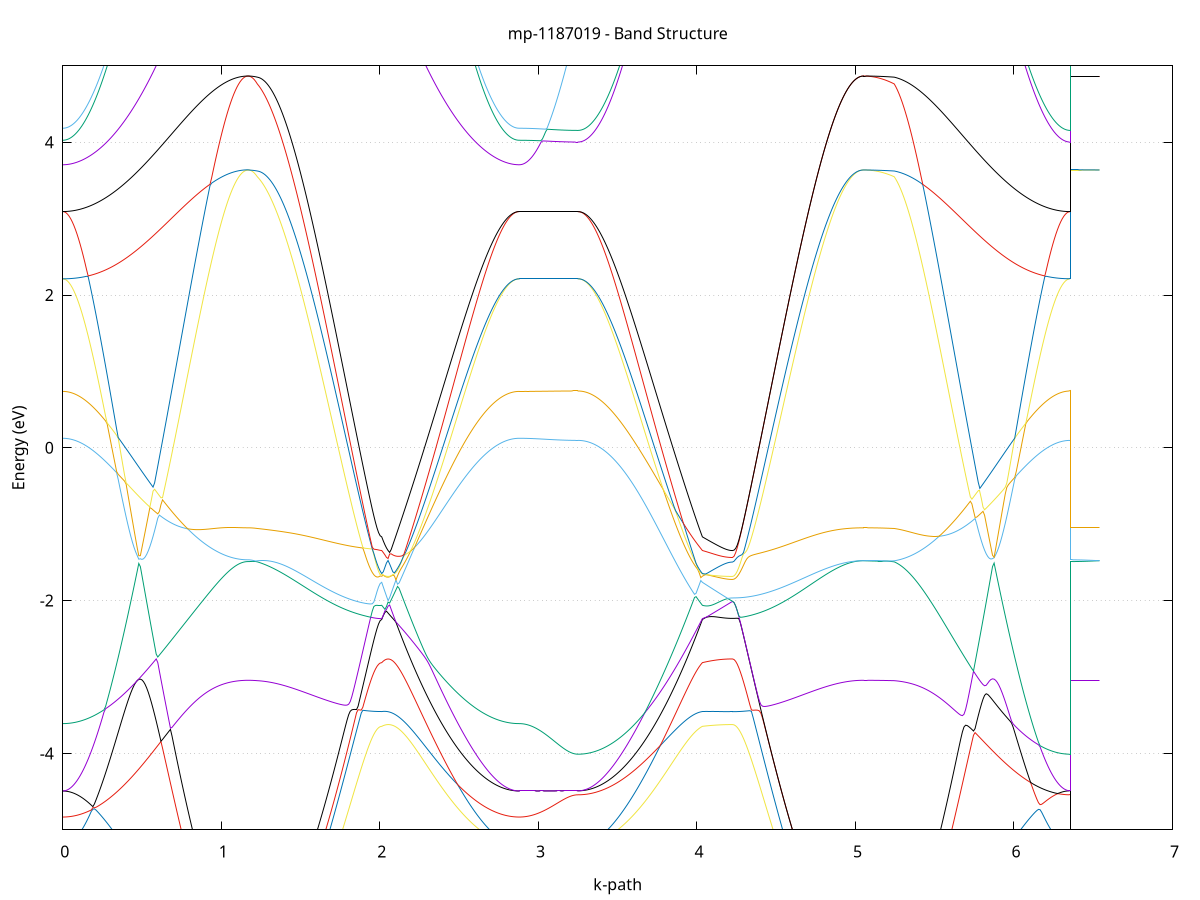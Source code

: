 set title 'mp-1187019 - Band Structure'
set xlabel 'k-path'
set ylabel 'Energy (eV)'
set grid y
set yrange [-5:5]
set terminal png size 800,600
set output 'mp-1187019_bands_gnuplot.png'
plot '-' using 1:2 with lines notitle, '-' using 1:2 with lines notitle, '-' using 1:2 with lines notitle, '-' using 1:2 with lines notitle, '-' using 1:2 with lines notitle, '-' using 1:2 with lines notitle, '-' using 1:2 with lines notitle, '-' using 1:2 with lines notitle, '-' using 1:2 with lines notitle, '-' using 1:2 with lines notitle, '-' using 1:2 with lines notitle, '-' using 1:2 with lines notitle, '-' using 1:2 with lines notitle, '-' using 1:2 with lines notitle, '-' using 1:2 with lines notitle, '-' using 1:2 with lines notitle, '-' using 1:2 with lines notitle, '-' using 1:2 with lines notitle, '-' using 1:2 with lines notitle, '-' using 1:2 with lines notitle, '-' using 1:2 with lines notitle, '-' using 1:2 with lines notitle, '-' using 1:2 with lines notitle, '-' using 1:2 with lines notitle, '-' using 1:2 with lines notitle, '-' using 1:2 with lines notitle, '-' using 1:2 with lines notitle, '-' using 1:2 with lines notitle, '-' using 1:2 with lines notitle, '-' using 1:2 with lines notitle, '-' using 1:2 with lines notitle, '-' using 1:2 with lines notitle, '-' using 1:2 with lines notitle, '-' using 1:2 with lines notitle, '-' using 1:2 with lines notitle, '-' using 1:2 with lines notitle, '-' using 1:2 with lines notitle, '-' using 1:2 with lines notitle, '-' using 1:2 with lines notitle, '-' using 1:2 with lines notitle, '-' using 1:2 with lines notitle, '-' using 1:2 with lines notitle, '-' using 1:2 with lines notitle, '-' using 1:2 with lines notitle, '-' using 1:2 with lines notitle, '-' using 1:2 with lines notitle, '-' using 1:2 with lines notitle, '-' using 1:2 with lines notitle
0.000000 -17.057285
0.009986 -17.057085
0.019973 -17.056385
0.029959 -17.055185
0.039946 -17.053585
0.049932 -17.051485
0.059919 -17.048985
0.069905 -17.045985
0.079892 -17.042585
0.089878 -17.038685
0.099865 -17.034285
0.109851 -17.029485
0.119838 -17.024185
0.129824 -17.018485
0.139810 -17.012385
0.149797 -17.005785
0.159783 -16.998785
0.169770 -16.991285
0.179756 -16.983385
0.189743 -16.975085
0.199729 -16.966385
0.209716 -16.957185
0.219702 -16.947685
0.229689 -16.937685
0.239675 -16.927285
0.249662 -16.916585
0.259648 -16.905485
0.269634 -16.893885
0.279621 -16.881985
0.289607 -16.869785
0.299594 -16.857185
0.309580 -16.844185
0.319567 -16.830885
0.329553 -16.817185
0.339540 -16.803285
0.349526 -16.788985
0.359513 -16.774385
0.369499 -16.759485
0.379486 -16.744285
0.389472 -16.728885
0.399458 -16.713085
0.409445 -16.697185
0.419431 -16.680985
0.429418 -16.664485
0.439404 -16.647885
0.449391 -16.630985
0.459377 -16.613985
0.469364 -16.596785
0.479350 -16.579485
0.489337 -16.561885
0.499323 -16.544285
0.509310 -16.526585
0.519296 -16.508685
0.529282 -16.490785
0.539269 -16.472785
0.549255 -16.454785
0.559242 -16.436785
0.569228 -16.418685
0.579215 -16.400585
0.589201 -16.382585
0.599188 -16.364585
0.609174 -16.346685
0.619161 -16.328885
0.629147 -16.311085
0.639134 -16.293485
0.649120 -16.275985
0.659106 -16.258685
0.669093 -16.241485
0.679079 -16.224585
0.689066 -16.207785
0.699052 -16.191285
0.709039 -16.174985
0.719025 -16.158985
0.729012 -16.143285
0.738998 -16.127785
0.748985 -16.112685
0.758971 -16.097785
0.768958 -16.083285
0.778944 -16.069185
0.788930 -16.055385
0.798917 -16.041985
0.808903 -16.028885
0.818890 -16.016185
0.828876 -16.003885
0.838863 -15.991985
0.848849 -15.980485
0.858836 -15.969385
0.868822 -15.958685
0.878809 -15.948385
0.888795 -15.938585
0.898781 -15.929085
0.908768 -15.919985
0.918754 -15.911385
0.928741 -15.903085
0.938727 -15.895285
0.948714 -15.887785
0.958700 -15.880685
0.968687 -15.874085
0.978673 -15.867685
0.988660 -15.861785
0.998646 -15.856285
1.008633 -15.851085
1.018619 -15.846185
1.028605 -15.841685
1.038592 -15.837585
1.048578 -15.833685
1.058565 -15.830285
1.068551 -15.827085
1.078538 -15.824285
1.088524 -15.821685
1.098511 -15.819485
1.108497 -15.817585
1.118484 -15.815985
1.128470 -15.814685
1.138457 -15.813585
1.148443 -15.812885
1.158429 -15.812485
1.168416 -15.812285
1.168416 -15.812285
1.178200 -15.812485
1.187985 -15.812885
1.197769 -15.813585
1.207554 -15.814585
1.217338 -15.815785
1.227122 -15.817385
1.227122 -15.817385
1.237055 -15.818685
1.246988 -15.820385
1.256921 -15.822285
1.266853 -15.824485
1.276786 -15.826985
1.286719 -15.829685
1.296651 -15.832685
1.306584 -15.835985
1.316517 -15.839485
1.326449 -15.843285
1.336382 -15.847285
1.346315 -15.851485
1.356247 -15.855985
1.366180 -15.860585
1.376113 -15.865485
1.386046 -15.870585
1.395978 -15.875885
1.405911 -15.881285
1.415844 -15.886885
1.425776 -15.892685
1.435709 -15.898685
1.445642 -15.904685
1.455574 -15.910885
1.465507 -15.917285
1.475440 -15.923685
1.485373 -15.930285
1.495305 -15.936885
1.505238 -15.943585
1.515171 -15.950385
1.525103 -15.957185
1.535036 -15.964085
1.544969 -15.970985
1.554901 -15.977985
1.564834 -15.984985
1.574767 -15.991885
1.584700 -15.998885
1.594632 -16.005885
1.604565 -16.012785
1.614498 -16.019685
1.624430 -16.026585
1.634363 -16.033385
1.644296 -16.040185
1.654228 -16.046885
1.664161 -16.053485
1.674094 -16.059985
1.684027 -16.066385
1.693959 -16.072685
1.703892 -16.078985
1.713825 -16.085085
1.723757 -16.090985
1.733690 -16.096885
1.743623 -16.102585
1.753555 -16.108085
1.763488 -16.113485
1.773421 -16.118685
1.783353 -16.123785
1.793286 -16.128685
1.803219 -16.133385
1.813152 -16.137985
1.823084 -16.142285
1.833017 -16.146485
1.842950 -16.150385
1.852882 -16.154185
1.862815 -16.157685
1.872748 -16.161085
1.882680 -16.164185
1.892613 -16.167085
1.902546 -16.169785
1.912479 -16.172185
1.922411 -16.174485
1.932344 -16.176485
1.942277 -16.178185
1.952209 -16.179785
1.962142 -16.181085
1.972075 -16.182085
1.982007 -16.182985
1.991940 -16.183585
2.001873 -16.183885
2.011806 -16.184085
2.011806 -16.184085
2.021779 -16.180585
2.031753 -16.178085
2.041726 -16.176485
2.051700 -16.175885
2.061674 -16.176185
2.071647 -16.177485
2.081621 -16.179685
2.091595 -16.182885
2.101568 -16.186985
2.111542 -16.191885
2.121516 -16.197785
2.131489 -16.204485
2.141463 -16.212085
2.151436 -16.220385
2.161410 -16.229585
2.171384 -16.239385
2.181357 -16.249985
2.191331 -16.261185
2.201305 -16.273085
2.211278 -16.285585
2.221252 -16.298585
2.231226 -16.312085
2.241199 -16.326085
2.251173 -16.340485
2.261146 -16.355385
2.271120 -16.370485
2.281094 -16.386085
2.291067 -16.401785
2.301041 -16.417885
2.311015 -16.434085
2.320988 -16.450585
2.330962 -16.467185
2.340936 -16.483885
2.350909 -16.500585
2.360883 -16.517485
2.370857 -16.534385
2.380830 -16.551285
2.390804 -16.568085
2.400777 -16.584885
2.410751 -16.601685
2.420725 -16.618385
2.430698 -16.634885
2.440672 -16.651285
2.450646 -16.667585
2.460619 -16.683685
2.470593 -16.699585
2.480567 -16.715285
2.490540 -16.730685
2.500514 -16.745985
2.510487 -16.760985
2.520461 -16.775685
2.530435 -16.790185
2.540408 -16.804285
2.550382 -16.818185
2.560356 -16.831685
2.570329 -16.844985
2.580303 -16.857885
2.590277 -16.870385
2.600250 -16.882585
2.610224 -16.894385
2.620197 -16.905885
2.630171 -16.916985
2.640145 -16.927685
2.650118 -16.937985
2.660092 -16.947985
2.670066 -16.957485
2.680039 -16.966585
2.690013 -16.975285
2.699987 -16.983585
2.709960 -16.991485
2.719934 -16.998885
2.729907 -17.005885
2.739881 -17.012485
2.749855 -17.018585
2.759828 -17.024285
2.769802 -17.029585
2.779776 -17.034385
2.789749 -17.038685
2.799723 -17.042585
2.809697 -17.045985
2.819670 -17.048985
2.829644 -17.051585
2.839618 -17.053585
2.849591 -17.055185
2.859565 -17.056385
2.869538 -17.057085
2.879512 -17.057285
2.879512 -17.057285
2.889259 -17.057285
2.899006 -17.057285
2.908753 -17.057285
2.918500 -17.057285
2.928247 -17.057285
2.937994 -17.057285
2.947741 -17.057285
2.957488 -17.057285
2.967236 -17.057185
2.976983 -17.057185
2.986730 -17.057185
2.996477 -17.057185
3.006224 -17.057185
3.015971 -17.057085
3.025718 -17.057085
3.035465 -17.057085
3.045212 -17.057085
3.054959 -17.056985
3.064706 -17.056985
3.074453 -17.056985
3.084200 -17.056985
3.093947 -17.056885
3.103694 -17.056885
3.113441 -17.056885
3.123188 -17.056885
3.132935 -17.056885
3.142682 -17.056785
3.152429 -17.056785
3.162176 -17.056785
3.171924 -17.056785
3.181671 -17.056785
3.191418 -17.056785
3.201165 -17.056685
3.210912 -17.056685
3.220659 -17.056685
3.230406 -17.056685
3.240153 -17.056685
3.249900 -17.056685
3.249900 -17.056685
3.259833 -17.056485
3.269765 -17.055785
3.279698 -17.054685
3.289631 -17.053085
3.299563 -17.050985
3.309496 -17.048485
3.319429 -17.045485
3.329361 -17.042085
3.339294 -17.038285
3.349227 -17.033985
3.359160 -17.029185
3.369092 -17.023985
3.379025 -17.018285
3.388958 -17.012285
3.398890 -17.005785
3.408823 -16.998785
3.418756 -16.991385
3.428688 -16.983585
3.438621 -16.975385
3.448554 -16.966785
3.458487 -16.957685
3.468419 -16.948285
3.478352 -16.938385
3.488285 -16.928185
3.498217 -16.917585
3.508150 -16.906585
3.518083 -16.895185
3.528015 -16.883485
3.537948 -16.871385
3.547881 -16.858885
3.557814 -16.846085
3.567746 -16.832985
3.577679 -16.819485
3.587612 -16.805785
3.597544 -16.791685
3.607477 -16.777385
3.617410 -16.762785
3.627342 -16.747885
3.637275 -16.732685
3.647208 -16.717385
3.657141 -16.701785
3.667073 -16.685985
3.677006 -16.669985
3.686939 -16.653785
3.696871 -16.637485
3.706804 -16.621085
3.716737 -16.604485
3.726669 -16.587885
3.736602 -16.571085
3.746535 -16.554385
3.756467 -16.537585
3.766400 -16.520785
3.776333 -16.503985
3.786266 -16.487185
3.796198 -16.470585
3.806131 -16.454085
3.816064 -16.437685
3.825996 -16.421385
3.835929 -16.405385
3.845862 -16.389685
3.855794 -16.374085
3.865727 -16.358985
3.875660 -16.344085
3.885593 -16.329585
3.895525 -16.315585
3.905458 -16.301985
3.915391 -16.288885
3.925323 -16.276385
3.935256 -16.264385
3.945189 -16.252985
3.955121 -16.242285
3.965054 -16.232285
3.974987 -16.222985
3.984920 -16.214385
3.994852 -16.206685
4.004785 -16.199685
4.014718 -16.193585
4.024650 -16.188385
4.034583 -16.184085
4.034583 -16.184085
4.044572 -16.183185
4.054561 -16.182385
4.064550 -16.181685
4.074539 -16.180985
4.084528 -16.180285
4.094517 -16.179685
4.104505 -16.179185
4.114494 -16.178585
4.124483 -16.178185
4.134472 -16.177685
4.144461 -16.177285
4.154450 -16.176985
4.164439 -16.176685
4.174428 -16.176485
4.184417 -16.176285
4.194406 -16.176085
4.204395 -16.175985
4.214384 -16.175885
4.224372 -16.175885
4.224372 -16.175885
4.234327 -16.175785
4.244281 -16.175385
4.254235 -16.174785
4.264189 -16.173985
4.274143 -16.172885
4.284097 -16.171585
4.294052 -16.170085
4.304006 -16.168385
4.313960 -16.166385
4.323914 -16.164185
4.333868 -16.161685
4.343822 -16.159085
4.353776 -16.156185
4.363731 -16.153085
4.373685 -16.149785
4.383639 -16.146285
4.393593 -16.142585
4.403547 -16.138685
4.413501 -16.134485
4.423456 -16.130185
4.433410 -16.125785
4.443364 -16.121085
4.453318 -16.116185
4.463272 -16.111185
4.473226 -16.105985
4.483180 -16.100685
4.493135 -16.095185
4.503089 -16.089585
4.513043 -16.083785
4.522997 -16.077885
4.532951 -16.071885
4.542905 -16.065685
4.552860 -16.059485
4.562814 -16.053085
4.572768 -16.046685
4.582722 -16.040085
4.592676 -16.033485
4.602630 -16.026785
4.612584 -16.020085
4.622539 -16.013285
4.632493 -16.006485
4.642447 -15.999585
4.652401 -15.992785
4.662355 -15.985885
4.672309 -15.978985
4.682264 -15.972085
4.692218 -15.965285
4.702172 -15.958385
4.712126 -15.951585
4.722080 -15.944885
4.732034 -15.938185
4.741988 -15.931585
4.751943 -15.925085
4.761897 -15.918585
4.771851 -15.912285
4.781805 -15.906085
4.791759 -15.899985
4.801713 -15.893985
4.811668 -15.888185
4.821622 -15.882485
4.831576 -15.876985
4.841530 -15.871585
4.851484 -15.866485
4.861438 -15.861485
4.871392 -15.856685
4.881347 -15.852085
4.891301 -15.847785
4.901255 -15.843585
4.911209 -15.839685
4.921163 -15.835985
4.931117 -15.832585
4.941072 -15.829385
4.951026 -15.826485
4.960980 -15.823885
4.970934 -15.821485
4.980888 -15.819285
4.990842 -15.817485
5.000796 -15.815885
5.010751 -15.814585
5.020705 -15.813585
5.030659 -15.812885
5.040613 -15.812485
5.050567 -15.812285
5.050567 -15.812285
5.060281 -15.812285
5.069995 -15.812385
5.079709 -15.812385
5.089422 -15.812485
5.099136 -15.812585
5.108850 -15.812785
5.118564 -15.812885
5.128278 -15.813085
5.137992 -15.813285
5.147705 -15.813585
5.157419 -15.813785
5.167133 -15.814085
5.176847 -15.814485
5.186561 -15.814785
5.196274 -15.815185
5.205988 -15.815485
5.215702 -15.815985
5.225416 -15.816385
5.235130 -15.816885
5.244843 -15.817385
5.244843 -15.817385
5.254841 -15.819285
5.264838 -15.821385
5.274836 -15.823885
5.284833 -15.826685
5.294830 -15.829885
5.304828 -15.833285
5.314825 -15.837085
5.324823 -15.841185
5.334820 -15.845685
5.344817 -15.850485
5.354815 -15.855685
5.364812 -15.861185
5.374809 -15.867085
5.384807 -15.873285
5.394804 -15.879985
5.404802 -15.886985
5.414799 -15.894385
5.424796 -15.902285
5.434794 -15.910485
5.444791 -15.919085
5.454788 -15.928085
5.464786 -15.937585
5.474783 -15.947385
5.484781 -15.957685
5.494778 -15.968285
5.504775 -15.979385
5.514773 -15.990885
5.524770 -16.002685
5.534768 -16.014985
5.544765 -16.027585
5.554762 -16.040685
5.564760 -16.054085
5.574757 -16.067885
5.584754 -16.081985
5.594752 -16.096485
5.604749 -16.111285
5.614747 -16.126385
5.624744 -16.141885
5.634741 -16.157585
5.644739 -16.173585
5.654736 -16.189885
5.664734 -16.206385
5.674731 -16.223085
5.684728 -16.240085
5.694726 -16.257185
5.704723 -16.274585
5.714720 -16.291985
5.724718 -16.309685
5.734715 -16.327385
5.744713 -16.345185
5.754710 -16.363185
5.764707 -16.381185
5.774705 -16.399185
5.784702 -16.417285
5.794700 -16.435285
5.804697 -16.453385
5.814694 -16.471385
5.824692 -16.489385
5.834689 -16.507385
5.844686 -16.525185
5.854684 -16.542985
5.864681 -16.560585
5.874679 -16.578085
5.884676 -16.595485
5.894673 -16.612785
5.904671 -16.629785
5.914668 -16.646685
5.924665 -16.663285
5.934663 -16.679785
5.944660 -16.695985
5.954658 -16.711985
5.964655 -16.727685
5.974652 -16.743185
5.984650 -16.758385
5.994647 -16.773285
6.004645 -16.787885
6.014642 -16.802185
6.024639 -16.816185
6.034637 -16.829885
6.044634 -16.843185
6.054631 -16.856185
6.064629 -16.868885
6.074626 -16.881085
6.084624 -16.893085
6.094621 -16.904585
6.104618 -16.915785
6.114616 -16.926485
6.124613 -16.936885
6.134611 -16.946885
6.144608 -16.956485
6.154605 -16.965585
6.164603 -16.974385
6.174600 -16.982685
6.184597 -16.990585
6.194595 -16.998085
6.204592 -17.005085
6.214590 -17.011685
6.224587 -17.017885
6.234584 -17.023585
6.244582 -17.028785
6.254579 -17.033685
6.264576 -17.037985
6.274574 -17.041885
6.284571 -17.045385
6.294569 -17.048385
6.304566 -17.050885
6.314563 -17.052985
6.324561 -17.054585
6.334558 -17.055785
6.344556 -17.056485
6.354553 -17.056685
6.354553 -15.812285
6.364300 -15.812285
6.374047 -15.812285
6.383794 -15.812285
6.393541 -15.812285
6.403288 -15.812285
6.413035 -15.812285
6.422782 -15.812285
6.432529 -15.812285
6.442276 -15.812285
6.452023 -15.812285
6.461770 -15.812285
6.471518 -15.812285
6.481265 -15.812285
6.491012 -15.812285
6.500759 -15.812285
6.510506 -15.812285
6.520253 -15.812285
6.530000 -15.812285
6.539747 -15.812285
e
0.000000 -15.545885
0.009986 -15.545585
0.019973 -15.544685
0.029959 -15.543085
0.039946 -15.540885
0.049932 -15.537985
0.059919 -15.534485
0.069905 -15.530385
0.079892 -15.525685
0.089878 -15.520385
0.099865 -15.514385
0.109851 -15.507685
0.119838 -15.500485
0.129824 -15.492585
0.139810 -15.484085
0.149797 -15.474985
0.159783 -15.465285
0.169770 -15.454885
0.179756 -15.443885
0.189743 -15.432285
0.199729 -15.420085
0.209716 -15.407285
0.219702 -15.393885
0.229689 -15.379785
0.239675 -15.365185
0.249662 -15.349885
0.259648 -15.333985
0.269634 -15.317585
0.279621 -15.300485
0.289607 -15.282785
0.299594 -15.264585
0.309580 -15.245685
0.319567 -15.226285
0.329553 -15.206285
0.339540 -15.185685
0.349526 -15.164485
0.359513 -15.142785
0.369499 -15.120485
0.379486 -15.097585
0.389472 -15.074185
0.399458 -15.050285
0.409445 -15.025685
0.419431 -15.000685
0.429418 -14.975085
0.439404 -14.948885
0.449391 -14.922285
0.459377 -14.895085
0.469364 -14.867385
0.479350 -14.839185
0.489337 -14.810585
0.499323 -14.781385
0.509310 -14.751685
0.519296 -14.721585
0.529282 -14.690985
0.539269 -14.659985
0.549255 -14.628485
0.559242 -14.596585
0.569228 -14.564185
0.579215 -14.531485
0.589201 -14.498285
0.599188 -14.464785
0.609174 -14.430885
0.619161 -14.396585
0.629147 -14.361985
0.639134 -14.327085
0.649120 -14.291785
0.659106 -14.256185
0.669093 -14.220385
0.679079 -14.184285
0.689066 -14.147985
0.699052 -14.111385
0.709039 -14.074585
0.719025 -14.037685
0.729012 -14.000585
0.738998 -13.963385
0.748985 -13.926085
0.758971 -13.888585
0.768958 -13.851185
0.778944 -13.813685
0.788930 -13.776285
0.798917 -13.738885
0.808903 -13.701485
0.818890 -13.664285
0.828876 -13.627285
0.838863 -13.590385
0.848849 -13.553785
0.858836 -13.517385
0.868822 -13.481385
0.878809 -13.445685
0.888795 -13.410385
0.898781 -13.375585
0.908768 -13.341385
0.918754 -13.307685
0.928741 -13.274585
0.938727 -13.242185
0.948714 -13.210485
0.958700 -13.179685
0.968687 -13.149685
0.978673 -13.120585
0.988660 -13.092485
0.998646 -13.065485
1.008633 -13.039485
1.018619 -13.014785
1.028605 -12.991185
1.038592 -12.968985
1.048578 -12.948085
1.058565 -12.928685
1.068551 -12.910685
1.078538 -12.894285
1.088524 -12.879385
1.098511 -12.866185
1.108497 -12.854585
1.118484 -12.844685
1.128470 -12.836585
1.138457 -12.830285
1.148443 -12.825785
1.158429 -12.822985
1.168416 -12.822085
1.168416 -12.822085
1.178200 -12.822885
1.187985 -12.825485
1.197769 -12.829885
1.207554 -12.835885
1.217338 -12.843685
1.227122 -12.853185
1.227122 -12.853185
1.237055 -12.860785
1.246988 -12.868985
1.256921 -12.877585
1.266853 -12.886785
1.276786 -12.896385
1.286719 -12.906485
1.296651 -12.916985
1.306584 -12.927985
1.316517 -12.939285
1.326449 -12.950985
1.336382 -12.963085
1.346315 -12.975585
1.356247 -12.988285
1.366180 -13.001385
1.376113 -13.014685
1.386046 -13.028285
1.395978 -13.042085
1.405911 -13.056185
1.415844 -13.070385
1.425776 -13.084785
1.435709 -13.099285
1.445642 -13.113985
1.455574 -13.128785
1.465507 -13.143685
1.475440 -13.158585
1.485373 -13.173585
1.495305 -13.188585
1.505238 -13.203585
1.515171 -13.218685
1.525103 -13.233585
1.535036 -13.248585
1.544969 -13.263485
1.554901 -13.278285
1.564834 -13.292985
1.574767 -13.307585
1.584700 -13.321985
1.594632 -13.336285
1.604565 -13.350485
1.614498 -13.364485
1.624430 -13.378285
1.634363 -13.391885
1.644296 -13.405285
1.654228 -13.418485
1.664161 -13.431385
1.674094 -13.444085
1.684027 -13.456485
1.693959 -13.468685
1.703892 -13.480585
1.713825 -13.492185
1.723757 -13.503485
1.733690 -13.514485
1.743623 -13.525185
1.753555 -13.535585
1.763488 -13.545585
1.773421 -13.555285
1.783353 -13.564685
1.793286 -13.573685
1.803219 -13.582285
1.813152 -13.590585
1.823084 -13.598485
1.833017 -13.605985
1.842950 -13.613185
1.852882 -13.619985
1.862815 -13.626385
1.872748 -13.632385
1.882680 -13.637885
1.892613 -13.643085
1.902546 -13.647885
1.912479 -13.652285
1.922411 -13.656285
1.932344 -13.659885
1.942277 -13.662985
1.952209 -13.665685
1.962142 -13.668085
1.972075 -13.669985
1.982007 -13.671385
1.991940 -13.672485
2.001873 -13.673085
2.011806 -13.673285
2.011806 -13.673285
2.021779 -13.627785
2.031753 -13.581785
2.041726 -13.535485
2.051700 -13.488685
2.061674 -13.521785
2.071647 -13.568085
2.081621 -13.613985
2.091595 -13.659485
2.101568 -13.704485
2.111542 -13.749185
2.121516 -13.793385
2.131489 -13.837185
2.141463 -13.880485
2.151436 -13.923385
2.161410 -13.965785
2.171384 -14.007685
2.181357 -14.049185
2.191331 -14.090185
2.201305 -14.130585
2.211278 -14.170585
2.221252 -14.210085
2.231226 -14.249085
2.241199 -14.287485
2.251173 -14.325485
2.261146 -14.362885
2.271120 -14.399785
2.281094 -14.436085
2.291067 -14.471885
2.301041 -14.507185
2.311015 -14.541985
2.320988 -14.576185
2.330962 -14.609785
2.340936 -14.642885
2.350909 -14.675385
2.360883 -14.707385
2.370857 -14.738785
2.380830 -14.769685
2.390804 -14.799885
2.400777 -14.829585
2.410751 -14.858785
2.420725 -14.887285
2.430698 -14.915285
2.440672 -14.942685
2.450646 -14.969485
2.460619 -14.995685
2.470593 -15.021285
2.480567 -15.046385
2.490540 -15.070785
2.500514 -15.094585
2.510487 -15.117885
2.520461 -15.140485
2.530435 -15.162585
2.540408 -15.183985
2.550382 -15.204885
2.560356 -15.225085
2.570329 -15.244685
2.580303 -15.263785
2.590277 -15.282185
2.600250 -15.299985
2.610224 -15.317085
2.620197 -15.333685
2.630171 -15.349685
2.640145 -15.364985
2.650118 -15.379685
2.660092 -15.393785
2.670066 -15.407285
2.680039 -15.420185
2.690013 -15.432385
2.699987 -15.443985
2.709960 -15.454985
2.719934 -15.465385
2.729907 -15.475085
2.739881 -15.484185
2.749855 -15.492685
2.759828 -15.500585
2.769802 -15.507785
2.779776 -15.514385
2.789749 -15.520385
2.799723 -15.525785
2.809697 -15.530485
2.819670 -15.534585
2.829644 -15.537985
2.839618 -15.540885
2.849591 -15.543085
2.859565 -15.544685
2.869538 -15.545585
2.879512 -15.545885
2.879512 -15.545885
2.889259 -15.545885
2.899006 -15.545885
2.908753 -15.545885
2.918500 -15.545885
2.928247 -15.545985
2.937994 -15.545985
2.947741 -15.545985
2.957488 -15.546085
2.967236 -15.546085
2.976983 -15.546085
2.986730 -15.546185
2.996477 -15.546185
3.006224 -15.546285
3.015971 -15.546285
3.025718 -15.546385
3.035465 -15.546385
3.045212 -15.546485
3.054959 -15.546485
3.064706 -15.546585
3.074453 -15.546585
3.084200 -15.546685
3.093947 -15.546685
3.103694 -15.546785
3.113441 -15.546785
3.123188 -15.546885
3.132935 -15.546885
3.142682 -15.546985
3.152429 -15.546985
3.162176 -15.547085
3.171924 -15.547085
3.181671 -15.547085
3.191418 -15.547185
3.201165 -15.547185
3.210912 -15.547185
3.220659 -15.547185
3.230406 -15.547185
3.240153 -15.547185
3.249900 -15.547185
3.249900 -15.547185
3.259833 -15.546885
3.269765 -15.545985
3.279698 -15.544385
3.289631 -15.542185
3.299563 -15.539385
3.309496 -15.535985
3.319429 -15.531885
3.329361 -15.527185
3.339294 -15.521885
3.349227 -15.515985
3.359160 -15.509385
3.369092 -15.502285
3.379025 -15.494485
3.388958 -15.485985
3.398890 -15.476985
3.408823 -15.467285
3.418756 -15.456985
3.428688 -15.446085
3.438621 -15.434585
3.448554 -15.422485
3.458487 -15.409685
3.468419 -15.396285
3.478352 -15.382285
3.488285 -15.367685
3.498217 -15.352485
3.508150 -15.336685
3.518083 -15.320185
3.528015 -15.303185
3.537948 -15.285485
3.547881 -15.267185
3.557814 -15.248385
3.567746 -15.228885
3.577679 -15.208785
3.587612 -15.188085
3.597544 -15.166785
3.607477 -15.144885
3.617410 -15.122485
3.627342 -15.099385
3.637275 -15.075685
3.647208 -15.051485
3.657141 -15.026585
3.667073 -15.001185
3.677006 -14.975085
3.686939 -14.948485
3.696871 -14.921285
3.706804 -14.893585
3.716737 -14.865185
3.726669 -14.836285
3.736602 -14.806785
3.746535 -14.776785
3.756467 -14.746085
3.766400 -14.714985
3.776333 -14.683185
3.786266 -14.650885
3.796198 -14.617985
3.806131 -14.584585
3.816064 -14.550685
3.825996 -14.516185
3.835929 -14.481085
3.845862 -14.445585
3.855794 -14.409385
3.865727 -14.372785
3.875660 -14.335585
3.885593 -14.297985
3.895525 -14.259685
3.905458 -14.220985
3.915391 -14.181785
3.925323 -14.142085
3.935256 -14.101785
3.945189 -14.061085
3.955121 -14.019885
3.965054 -13.978185
3.974987 -13.936085
3.984920 -13.893385
3.994852 -13.850285
4.004785 -13.806685
4.014718 -13.762685
4.024650 -13.718185
4.034583 -13.673285
4.034583 -13.673285
4.044572 -13.663385
4.054561 -13.653385
4.064550 -13.643485
4.074539 -13.633485
4.084528 -13.623485
4.094517 -13.613485
4.104505 -13.603385
4.114494 -13.593385
4.124483 -13.583285
4.134472 -13.573185
4.144461 -13.563085
4.154450 -13.552985
4.164439 -13.542885
4.174428 -13.532785
4.184417 -13.522585
4.194406 -13.512485
4.204395 -13.502285
4.214384 -13.492185
4.224372 -13.483085
4.224372 -13.483085
4.234327 -13.482885
4.244281 -13.482285
4.254235 -13.481385
4.264189 -13.479985
4.274143 -13.478185
4.284097 -13.476085
4.294052 -13.473585
4.304006 -13.470685
4.313960 -13.467385
4.323914 -13.463685
4.333868 -13.459585
4.343822 -13.455185
4.353776 -13.450385
4.363731 -13.445285
4.373685 -13.439785
4.383639 -13.433885
4.393593 -13.427685
4.403547 -13.421085
4.413501 -13.414185
4.423456 -13.406985
4.433410 -13.399385
4.443364 -13.391485
4.453318 -13.383285
4.463272 -13.374785
4.473226 -13.365985
4.483180 -13.356885
4.493135 -13.347485
4.503089 -13.337785
4.513043 -13.327885
4.522997 -13.317685
4.532951 -13.307285
4.542905 -13.296585
4.552860 -13.285685
4.562814 -13.274585
4.572768 -13.263285
4.582722 -13.251785
4.592676 -13.240185
4.602630 -13.228385
4.612584 -13.216385
4.622539 -13.204285
4.632493 -13.192085
4.642447 -13.179785
4.652401 -13.167385
4.662355 -13.154985
4.672309 -13.142485
4.682264 -13.129885
4.692218 -13.117385
4.702172 -13.104785
4.712126 -13.092285
4.722080 -13.079785
4.732034 -13.067285
4.741988 -13.054985
4.751943 -13.042685
4.761897 -13.030585
4.771851 -13.018585
4.781805 -13.006785
4.791759 -12.995085
4.801713 -12.983685
4.811668 -12.972385
4.821622 -12.961485
4.831576 -12.950785
4.841530 -12.940385
4.851484 -12.930285
4.861438 -12.920485
4.871392 -12.911085
4.881347 -12.901985
4.891301 -12.893385
4.901255 -12.885185
4.911209 -12.877385
4.921163 -12.869985
4.931117 -12.863185
4.941072 -12.856785
4.951026 -12.850885
4.960980 -12.845485
4.970934 -12.840585
4.980888 -12.836285
4.990842 -12.832585
5.000796 -12.829385
5.010751 -12.826785
5.020705 -12.824685
5.030659 -12.823285
5.040613 -12.822385
5.050567 -12.822085
5.050567 -12.822085
5.060281 -12.822085
5.069995 -12.822385
5.079709 -12.822785
5.089422 -12.823285
5.099136 -12.823985
5.108850 -12.824885
5.118564 -12.825885
5.128278 -12.827085
5.137992 -12.828385
5.147705 -12.829885
5.157419 -12.831485
5.167133 -12.833285
5.176847 -12.835285
5.186561 -12.837385
5.196274 -12.839585
5.205988 -12.841985
5.215702 -12.844585
5.225416 -12.847285
5.235130 -12.850185
5.244843 -12.853185
5.244843 -12.853185
5.254841 -12.864485
5.264838 -12.877585
5.274836 -12.892185
5.284833 -12.908485
5.294830 -12.926285
5.304828 -12.945585
5.314825 -12.966285
5.324823 -12.988385
5.334820 -13.011785
5.344817 -13.036385
5.354815 -13.062285
5.364812 -13.089185
5.374809 -13.117185
5.384807 -13.146185
5.394804 -13.176185
5.404802 -13.206985
5.414799 -13.238585
5.424796 -13.270985
5.434794 -13.304085
5.444791 -13.337785
5.454788 -13.371985
5.464786 -13.406785
5.474783 -13.442085
5.484781 -13.477785
5.494778 -13.513885
5.504775 -13.550285
5.514773 -13.586885
5.524770 -13.623885
5.534768 -13.660985
5.544765 -13.698185
5.554762 -13.735585
5.564760 -13.773085
5.574757 -13.810585
5.584754 -13.848185
5.594752 -13.885685
5.604749 -13.923185
5.614747 -13.960585
5.624744 -13.997885
5.634741 -14.035085
5.644739 -14.072085
5.654736 -14.108885
5.664734 -14.145585
5.674731 -14.181985
5.684728 -14.218185
5.694726 -14.254085
5.704723 -14.289785
5.714720 -14.325085
5.724718 -14.360185
5.734715 -14.394885
5.744713 -14.429185
5.754710 -14.463185
5.764707 -14.496785
5.774705 -14.530085
5.784702 -14.562885
5.794700 -14.595285
5.804697 -14.627285
5.814694 -14.658885
5.824692 -14.689985
5.834689 -14.720685
5.844686 -14.750885
5.854684 -14.780585
5.864681 -14.809885
5.874679 -14.838685
5.884676 -14.866885
5.894673 -14.894685
5.904671 -14.921885
5.914668 -14.948585
5.924665 -14.974785
5.934663 -15.000485
5.944660 -15.025585
5.954658 -15.050185
5.964655 -15.074285
5.974652 -15.097785
5.984650 -15.120685
5.994647 -15.142985
6.004645 -15.164785
6.014642 -15.186085
6.024639 -15.206685
6.034637 -15.226785
6.044634 -15.246185
6.054631 -15.265085
6.064629 -15.283385
6.074626 -15.301085
6.084624 -15.318285
6.094621 -15.334785
6.104618 -15.350685
6.114616 -15.365985
6.124613 -15.380685
6.134611 -15.394785
6.144608 -15.408285
6.154605 -15.421085
6.164603 -15.433385
6.174600 -15.444985
6.184597 -15.455985
6.194595 -15.466385
6.204592 -15.476185
6.214590 -15.485285
6.224587 -15.493785
6.234584 -15.501685
6.244582 -15.508985
6.254579 -15.515585
6.264576 -15.521585
6.274574 -15.526985
6.284571 -15.531685
6.294569 -15.535885
6.304566 -15.539285
6.314563 -15.542185
6.324561 -15.544385
6.334558 -15.545985
6.344556 -15.546885
6.354553 -15.547185
6.354553 -12.822085
6.364300 -12.822085
6.374047 -12.822085
6.383794 -12.822085
6.393541 -12.822085
6.403288 -12.822085
6.413035 -12.822085
6.422782 -12.822085
6.432529 -12.822085
6.442276 -12.822085
6.452023 -12.822085
6.461770 -12.822085
6.471518 -12.822085
6.481265 -12.822085
6.491012 -12.822085
6.500759 -12.822085
6.510506 -12.822085
6.520253 -12.822085
6.530000 -12.822085
6.539747 -12.822085
e
0.000000 -11.112185
0.009986 -11.112885
0.019973 -11.115185
0.029959 -11.118985
0.039946 -11.124285
0.049932 -11.130985
0.059919 -11.139185
0.069905 -11.148785
0.079892 -11.159785
0.089878 -11.172185
0.099865 -11.185785
0.109851 -11.200785
0.119838 -11.216885
0.129824 -11.234185
0.139810 -11.252585
0.149797 -11.272085
0.159783 -11.292585
0.169770 -11.313985
0.179756 -11.336285
0.189743 -11.359485
0.199729 -11.383385
0.209716 -11.407985
0.219702 -11.433285
0.229689 -11.459185
0.239675 -11.485585
0.249662 -11.512485
0.259648 -11.539785
0.269634 -11.567485
0.279621 -11.595485
0.289607 -11.623785
0.299594 -11.652285
0.309580 -11.680885
0.319567 -11.709685
0.329553 -11.738585
0.339540 -11.767485
0.349526 -11.796285
0.359513 -11.825185
0.369499 -11.853885
0.379486 -11.882485
0.389472 -11.910885
0.399458 -11.939085
0.409445 -11.967085
0.419431 -11.994685
0.429418 -12.022085
0.439404 -12.049085
0.449391 -12.075685
0.459377 -12.101885
0.469364 -12.127685
0.479350 -12.152985
0.489337 -12.177685
0.499323 -12.201985
0.509310 -12.225685
0.519296 -12.248785
0.529282 -12.271385
0.539269 -12.293285
0.549255 -12.314485
0.559242 -12.335085
0.569228 -12.354885
0.579215 -12.374085
0.589201 -12.392485
0.599188 -12.410185
0.609174 -12.427085
0.619161 -12.443285
0.629147 -12.458585
0.639134 -12.473085
0.649120 -12.486785
0.659106 -12.499585
0.669093 -12.511585
0.679079 -12.522785
0.689066 -12.533085
0.699052 -12.542485
0.709039 -12.550985
0.719025 -12.558685
0.729012 -12.565485
0.738998 -12.571385
0.748985 -12.576485
0.758971 -12.580685
0.768958 -12.583985
0.778944 -12.586485
0.788930 -12.588185
0.798917 -12.588985
0.808903 -12.589085
0.818890 -12.588385
0.828876 -12.586985
0.838863 -12.584785
0.848849 -12.581885
0.858836 -12.578385
0.868822 -12.574185
0.878809 -12.569485
0.888795 -12.573185
0.898781 -12.590485
0.908768 -12.607185
0.918754 -12.623285
0.928741 -12.638785
0.938727 -12.653685
0.948714 -12.667885
0.958700 -12.681585
0.968687 -12.694585
0.978673 -12.706985
0.988660 -12.718685
0.998646 -12.729785
1.008633 -12.740285
1.018619 -12.750185
1.028605 -12.759485
1.038592 -12.768085
1.048578 -12.775985
1.058565 -12.783385
1.068551 -12.790085
1.078538 -12.796085
1.088524 -12.801585
1.098511 -12.806385
1.108497 -12.810485
1.118484 -12.813985
1.128470 -12.816885
1.138457 -12.819185
1.148443 -12.820785
1.158429 -12.821685
1.168416 -12.821985
1.168416 -12.821985
1.178200 -12.821785
1.187985 -12.820885
1.197769 -12.819385
1.207554 -12.817185
1.217338 -12.814385
1.227122 -12.811085
1.227122 -12.811085
1.237055 -12.808685
1.246988 -12.806985
1.256921 -12.805785
1.266853 -12.805185
1.276786 -12.805185
1.286719 -12.805685
1.296651 -12.806785
1.306584 -12.808485
1.316517 -12.810685
1.326449 -12.813385
1.336382 -12.816585
1.346315 -12.820385
1.356247 -12.824585
1.366180 -12.829285
1.376113 -12.834485
1.386046 -12.840085
1.395978 -12.846085
1.405911 -12.852585
1.415844 -12.859385
1.425776 -12.866485
1.435709 -12.873985
1.445642 -12.881885
1.455574 -12.889985
1.465507 -12.898385
1.475440 -12.906985
1.485373 -12.915885
1.495305 -12.924985
1.505238 -12.934285
1.515171 -12.943785
1.525103 -12.953385
1.535036 -12.963185
1.544969 -12.972985
1.554901 -12.982985
1.564834 -12.992985
1.574767 -13.003085
1.584700 -13.013185
1.594632 -13.023285
1.604565 -13.033385
1.614498 -13.043485
1.624430 -13.053585
1.634363 -13.063585
1.644296 -13.073485
1.654228 -13.083385
1.664161 -13.093085
1.674094 -13.102685
1.684027 -13.112185
1.693959 -13.121585
1.703892 -13.130785
1.713825 -13.139785
1.723757 -13.148685
1.733690 -13.157285
1.743623 -13.165785
1.753555 -13.173985
1.763488 -13.181985
1.773421 -13.189685
1.783353 -13.197285
1.793286 -13.204485
1.803219 -13.211485
1.813152 -13.218185
1.823084 -13.224685
1.833017 -13.230785
1.842950 -13.236685
1.852882 -13.242285
1.862815 -13.247485
1.872748 -13.252485
1.882680 -13.257085
1.892613 -13.261385
1.902546 -13.265385
1.912479 -13.268985
1.922411 -13.272285
1.932344 -13.275285
1.942277 -13.277885
1.952209 -13.280185
1.962142 -13.282085
1.972075 -13.283685
1.982007 -13.284885
1.991940 -13.285785
2.001873 -13.286285
2.011806 -13.286485
2.011806 -13.286485
2.021779 -13.333785
2.031753 -13.381085
2.041726 -13.428285
2.051700 -13.475185
2.061674 -13.441485
2.071647 -13.393885
2.081621 -13.345885
2.091595 -13.297485
2.101568 -13.248685
2.111542 -13.199585
2.121516 -13.150185
2.131489 -13.106185
2.141463 -13.092985
2.151436 -13.078385
2.161410 -13.062285
2.171384 -13.044885
2.181357 -13.025985
2.191331 -13.005885
2.201305 -12.984485
2.211278 -12.961785
2.221252 -12.937985
2.231226 -12.913085
2.241199 -12.887085
2.251173 -12.859985
2.261146 -12.831985
2.271120 -12.802985
2.281094 -12.773185
2.291067 -12.742585
2.301041 -12.711085
2.311015 -12.678985
2.320988 -12.646085
2.330962 -12.612585
2.340936 -12.578585
2.350909 -12.543885
2.360883 -12.508785
2.370857 -12.473285
2.380830 -12.437285
2.390804 -12.400985
2.400777 -12.364385
2.410751 -12.327485
2.420725 -12.290385
2.430698 -12.253185
2.440672 -12.215785
2.450646 -12.178285
2.460619 -12.140785
2.470593 -12.103185
2.480567 -12.065785
2.490540 -12.028385
2.500514 -11.991085
2.510487 -11.954085
2.520461 -11.917285
2.530435 -11.880685
2.540408 -11.844385
2.550382 -11.808585
2.560356 -11.773085
2.570329 -11.738085
2.580303 -11.703485
2.590277 -11.669485
2.600250 -11.636085
2.610224 -11.603385
2.620197 -11.571285
2.630171 -11.539885
2.640145 -11.509385
2.650118 -11.479585
2.660092 -11.450685
2.670066 -11.422685
2.680039 -11.395685
2.690013 -11.369585
2.699987 -11.344585
2.709960 -11.320685
2.719934 -11.297785
2.729907 -11.276185
2.739881 -11.255685
2.749855 -11.236485
2.759828 -11.218585
2.769802 -11.201885
2.779776 -11.186585
2.789749 -11.172685
2.799723 -11.160085
2.809697 -11.148985
2.819670 -11.139285
2.829644 -11.130985
2.839618 -11.124285
2.849591 -11.118985
2.859565 -11.115185
2.869538 -11.112885
2.879512 -11.112185
2.879512 -11.112185
2.889259 -11.112185
2.899006 -11.112185
2.908753 -11.112185
2.918500 -11.112185
2.928247 -11.112185
2.937994 -11.112185
2.947741 -11.112185
2.957488 -11.112185
2.967236 -11.112185
2.976983 -11.112185
2.986730 -11.112285
2.996477 -11.112285
3.006224 -11.112285
3.015971 -11.112285
3.025718 -11.112285
3.035465 -11.112285
3.045212 -11.112285
3.054959 -11.112385
3.064706 -11.112385
3.074453 -11.112385
3.084200 -11.112385
3.093947 -11.112385
3.103694 -11.112385
3.113441 -11.112485
3.123188 -11.112485
3.132935 -11.112485
3.142682 -11.112485
3.152429 -11.112485
3.162176 -11.112485
3.171924 -11.112485
3.181671 -11.112485
3.191418 -11.112485
3.201165 -11.112585
3.210912 -11.112585
3.220659 -11.112585
3.230406 -11.112585
3.240153 -11.112585
3.249900 -11.112585
3.249900 -11.112585
3.259833 -11.113285
3.269765 -11.115585
3.279698 -11.119285
3.289631 -11.124585
3.299563 -11.131285
3.309496 -11.139385
3.319429 -11.149085
3.329361 -11.160085
3.339294 -11.172585
3.349227 -11.186385
3.359160 -11.201585
3.369092 -11.218085
3.379025 -11.235885
3.388958 -11.254985
3.398890 -11.275285
3.408823 -11.296785
3.418756 -11.319385
3.428688 -11.343185
3.438621 -11.367985
3.448554 -11.393885
3.458487 -11.420785
3.468419 -11.448585
3.478352 -11.477285
3.488285 -11.506785
3.498217 -11.537185
3.508150 -11.568385
3.518083 -11.600285
3.528015 -11.632785
3.537948 -11.665985
3.547881 -11.699785
3.557814 -11.734085
3.567746 -11.768985
3.577679 -11.804285
3.587612 -11.839985
3.597544 -11.875985
3.607477 -11.912385
3.617410 -11.949085
3.627342 -11.985985
3.637275 -12.023085
3.647208 -12.060285
3.657141 -12.097585
3.667073 -12.134985
3.677006 -12.172385
3.686939 -12.209785
3.696871 -12.247085
3.706804 -12.284285
3.716737 -12.321285
3.726669 -12.358085
3.736602 -12.394685
3.746535 -12.430885
3.756467 -12.466885
3.766400 -12.502385
3.776333 -12.537485
3.786266 -12.572185
3.796198 -12.606285
3.806131 -12.639785
3.816064 -12.672785
3.825996 -12.705085
3.835929 -12.736685
3.845862 -12.767485
3.855794 -12.797485
3.865727 -12.826685
3.875660 -12.854985
3.885593 -12.882385
3.895525 -12.908685
3.905458 -12.934085
3.915391 -12.958385
3.925323 -12.981685
3.935256 -13.003785
3.945189 -13.024785
3.955121 -13.044685
3.965054 -13.063685
3.974987 -13.082085
3.984920 -13.100885
3.994852 -13.122785
4.004785 -13.153785
4.014718 -13.194585
4.024650 -13.239785
4.034583 -13.286485
4.034583 -13.286485
4.044572 -13.296785
4.054561 -13.307185
4.064550 -13.317485
4.074539 -13.327885
4.084528 -13.338185
4.094517 -13.348485
4.104505 -13.358785
4.114494 -13.369085
4.124483 -13.379385
4.134472 -13.389685
4.144461 -13.399985
4.154450 -13.410285
4.164439 -13.420485
4.174428 -13.430785
4.184417 -13.440985
4.194406 -13.451285
4.204395 -13.461485
4.214384 -13.471585
4.224372 -13.480685
4.224372 -13.480685
4.234327 -13.480485
4.244281 -13.479985
4.254235 -13.478985
4.264189 -13.477585
4.274143 -13.475885
4.284097 -13.473685
4.294052 -13.471185
4.304006 -13.468285
4.313960 -13.464985
4.323914 -13.461385
4.333868 -13.457285
4.343822 -13.452885
4.353776 -13.448185
4.363731 -13.442985
4.373685 -13.437485
4.383639 -13.431685
4.393593 -13.425485
4.403547 -13.418885
4.413501 -13.411985
4.423456 -13.404785
4.433410 -13.397285
4.443364 -13.389385
4.453318 -13.381185
4.463272 -13.372685
4.473226 -13.363885
4.483180 -13.354885
4.493135 -13.345485
4.503089 -13.335885
4.513043 -13.325985
4.522997 -13.315785
4.532951 -13.305385
4.542905 -13.294785
4.552860 -13.283985
4.562814 -13.272885
4.572768 -13.261585
4.582722 -13.250185
4.592676 -13.238585
4.602630 -13.226785
4.612584 -13.214885
4.622539 -13.202885
4.632493 -13.190685
4.642447 -13.178385
4.652401 -13.166085
4.662355 -13.153685
4.672309 -13.141185
4.682264 -13.128685
4.692218 -13.116185
4.702172 -13.103685
4.712126 -13.091185
4.722080 -13.078785
4.732034 -13.066385
4.741988 -13.054085
4.751943 -13.041785
4.761897 -13.029785
4.771851 -13.017785
4.781805 -13.005985
4.791759 -12.994385
4.801713 -12.982985
4.811668 -12.971785
4.821622 -12.960885
4.831576 -12.950185
4.841530 -12.939885
4.851484 -12.929785
4.861438 -12.920085
4.871392 -12.910685
4.881347 -12.901685
4.891301 -12.893085
4.901255 -12.884885
4.911209 -12.877085
4.921163 -12.869785
4.931117 -12.862985
4.941072 -12.856585
4.951026 -12.850785
4.960980 -12.845385
4.970934 -12.840585
4.980888 -12.836285
4.990842 -12.832485
5.000796 -12.829385
5.010751 -12.826685
5.020705 -12.824685
5.030659 -12.823185
5.040613 -12.822385
5.050567 -12.822085
5.050567 -12.822085
5.060281 -12.821985
5.069995 -12.821985
5.079709 -12.821785
5.089422 -12.821585
5.099136 -12.821385
5.108850 -12.821085
5.118564 -12.820685
5.128278 -12.820285
5.137992 -12.819885
5.147705 -12.819285
5.157419 -12.818785
5.167133 -12.818085
5.176847 -12.817385
5.186561 -12.816685
5.196274 -12.815885
5.205988 -12.814985
5.215702 -12.814085
5.225416 -12.813185
5.235130 -12.812085
5.244843 -12.811085
5.244843 -12.811085
5.254841 -12.806985
5.264838 -12.802285
5.274836 -12.796885
5.284833 -12.790885
5.294830 -12.784285
5.304828 -12.776985
5.314825 -12.769085
5.324823 -12.760485
5.334820 -12.751385
5.344817 -12.741585
5.354815 -12.731085
5.364812 -12.719985
5.374809 -12.708285
5.384807 -12.695985
5.394804 -12.682985
5.404802 -12.669485
5.414799 -12.655285
5.424796 -12.640385
5.434794 -12.624985
5.444791 -12.608885
5.454788 -12.592285
5.464786 -12.574985
5.474783 -12.569685
5.484781 -12.574485
5.494778 -12.578685
5.504775 -12.582285
5.514773 -12.585185
5.524770 -12.587485
5.534768 -12.588985
5.544765 -12.589685
5.554762 -12.589685
5.564760 -12.588885
5.574757 -12.587285
5.584754 -12.584885
5.594752 -12.581585
5.604749 -12.577485
5.614747 -12.572485
5.624744 -12.566585
5.634741 -12.559785
5.644739 -12.552185
5.654736 -12.543685
5.664734 -12.534385
5.674731 -12.524085
5.684728 -12.512985
5.694726 -12.501085
5.704723 -12.488285
5.714720 -12.474585
5.724718 -12.460085
5.734715 -12.444785
5.744713 -12.428685
5.754710 -12.411885
5.764707 -12.394185
5.774705 -12.375785
5.784702 -12.356585
5.794700 -12.336785
5.804697 -12.316185
5.814694 -12.294985
5.824692 -12.273085
5.834689 -12.250585
5.844686 -12.227485
5.854684 -12.203785
5.864681 -12.179485
5.874679 -12.154685
5.884676 -12.129385
5.894673 -12.103585
5.904671 -12.077385
5.914668 -12.050785
5.924665 -12.023785
5.934663 -11.996385
5.944660 -11.968685
5.954658 -11.940685
5.964655 -11.912485
5.974652 -11.884085
5.984650 -11.855485
5.994647 -11.826685
6.004645 -11.797785
6.014642 -11.768885
6.024639 -11.739985
6.034637 -11.711085
6.044634 -11.682285
6.054631 -11.653585
6.064629 -11.624985
6.074626 -11.596685
6.084624 -11.568685
6.094621 -11.540885
6.104618 -11.513585
6.114616 -11.486685
6.124613 -11.460185
6.134611 -11.434285
6.144608 -11.408985
6.154605 -11.384285
6.164603 -11.360385
6.174600 -11.337185
6.184597 -11.314785
6.194595 -11.293385
6.204592 -11.272785
6.214590 -11.253285
6.224587 -11.234885
6.234584 -11.217485
6.244582 -11.201385
6.254579 -11.186385
6.264576 -11.172685
6.274574 -11.160285
6.284571 -11.149285
6.294569 -11.139685
6.304566 -11.131385
6.314563 -11.124685
6.324561 -11.119385
6.334558 -11.115585
6.344556 -11.113285
6.354553 -11.112585
6.354553 -12.821985
6.364300 -12.821985
6.374047 -12.821985
6.383794 -12.821985
6.393541 -12.821985
6.403288 -12.821985
6.413035 -12.821985
6.422782 -12.821985
6.432529 -12.821985
6.442276 -12.821985
6.452023 -12.821985
6.461770 -12.821985
6.471518 -12.822085
6.481265 -12.822085
6.491012 -12.822085
6.500759 -12.822085
6.510506 -12.822085
6.520253 -12.822085
6.530000 -12.822085
6.539747 -12.822085
e
0.000000 -9.978485
0.009986 -9.979485
0.019973 -9.982485
0.029959 -9.987585
0.039946 -9.994585
0.049932 -10.003585
0.059919 -10.014485
0.069905 -10.027285
0.079892 -10.041885
0.089878 -10.058285
0.099865 -10.076385
0.109851 -10.096185
0.119838 -10.117585
0.129824 -10.140385
0.139810 -10.164785
0.149797 -10.190485
0.159783 -10.217485
0.169770 -10.245785
0.179756 -10.275185
0.189743 -10.305685
0.199729 -10.337185
0.209716 -10.369585
0.219702 -10.402885
0.229689 -10.436985
0.239675 -10.471885
0.249662 -10.507285
0.259648 -10.543385
0.269634 -10.580085
0.279621 -10.617185
0.289607 -10.654785
0.299594 -10.692685
0.309580 -10.730885
0.319567 -10.769485
0.329553 -10.808185
0.339540 -10.847185
0.349526 -10.886285
0.359513 -10.925485
0.369499 -10.964685
0.379486 -11.003985
0.389472 -11.043285
0.399458 -11.082585
0.409445 -11.121685
0.419431 -11.160785
0.429418 -11.199785
0.439404 -11.238585
0.449391 -11.277185
0.459377 -11.315585
0.469364 -11.353785
0.479350 -11.391785
0.489337 -11.429385
0.499323 -11.466785
0.509310 -11.503885
0.519296 -11.540685
0.529282 -11.577085
0.539269 -11.613185
0.549255 -11.648885
0.559242 -11.684185
0.569228 -11.719185
0.579215 -11.753685
0.589201 -11.787785
0.599188 -11.821385
0.609174 -11.854685
0.619161 -11.887385
0.629147 -11.919685
0.639134 -11.951585
0.649120 -11.982885
0.659106 -12.013685
0.669093 -12.044085
0.679079 -12.073885
0.689066 -12.103285
0.699052 -12.132085
0.709039 -12.160385
0.719025 -12.188085
0.729012 -12.215285
0.738998 -12.241985
0.748985 -12.268085
0.758971 -12.293585
0.768958 -12.318585
0.778944 -12.343085
0.788930 -12.366885
0.798917 -12.390185
0.808903 -12.412885
0.818890 -12.434985
0.828876 -12.456485
0.838863 -12.477485
0.848849 -12.497785
0.858836 -12.517485
0.868822 -12.536685
0.878809 -12.555185
0.888795 -12.564085
0.898781 -12.558285
0.908768 -12.552085
0.918754 -12.545285
0.928741 -12.538285
0.938727 -12.530885
0.948714 -12.523185
0.958700 -12.515385
0.968687 -12.507285
0.978673 -12.499185
0.988660 -12.490985
0.998646 -12.482885
1.008633 -12.474785
1.018619 -12.466785
1.028605 -12.459085
1.038592 -12.451585
1.048578 -12.444285
1.058565 -12.437485
1.068551 -12.430985
1.078538 -12.424985
1.088524 -12.419485
1.098511 -12.414585
1.108497 -12.410185
1.118484 -12.406385
1.128470 -12.403285
1.138457 -12.400885
1.148443 -12.399085
1.158429 -12.397985
1.168416 -12.397685
1.168416 -12.397685
1.178200 -12.397985
1.187985 -12.399085
1.197769 -12.400785
1.207554 -12.403085
1.217338 -12.406185
1.227122 -12.409785
1.227122 -12.409785
1.237055 -12.412985
1.246988 -12.416785
1.256921 -12.421185
1.266853 -12.426285
1.276786 -12.431985
1.286719 -12.438385
1.296651 -12.445185
1.306584 -12.452685
1.316517 -12.460685
1.326449 -12.469185
1.336382 -12.478185
1.346315 -12.487685
1.356247 -12.497685
1.366180 -12.508085
1.376113 -12.518885
1.386046 -12.530085
1.395978 -12.541585
1.405911 -12.553485
1.415844 -12.565585
1.425776 -12.578085
1.435709 -12.590785
1.445642 -12.603685
1.455574 -12.616885
1.465507 -12.630185
1.475440 -12.643685
1.485373 -12.657285
1.495305 -12.670985
1.505238 -12.684785
1.515171 -12.698685
1.525103 -12.712585
1.535036 -12.726485
1.544969 -12.740485
1.554901 -12.754385
1.564834 -12.768185
1.574767 -12.781985
1.584700 -12.795785
1.594632 -12.809385
1.604565 -12.822885
1.614498 -12.836285
1.624430 -12.849485
1.634363 -12.862585
1.644296 -12.875485
1.654228 -12.888185
1.664161 -12.900785
1.674094 -12.912985
1.684027 -12.925085
1.693959 -12.936885
1.703892 -12.948485
1.713825 -12.959785
1.723757 -12.970785
1.733690 -12.981485
1.743623 -12.991985
1.753555 -13.002085
1.763488 -13.011885
1.773421 -13.021385
1.783353 -13.030585
1.793286 -13.039385
1.803219 -13.047885
1.813152 -13.055985
1.823084 -13.063785
1.833017 -13.071185
1.842950 -13.078185
1.852882 -13.084885
1.862815 -13.091085
1.872748 -13.096985
1.882680 -13.102485
1.892613 -13.107685
1.902546 -13.112385
1.912479 -13.116685
1.922411 -13.120585
1.932344 -13.124085
1.942277 -13.127185
1.952209 -13.129885
1.962142 -13.132185
1.972075 -13.134085
1.982007 -13.135485
1.991940 -13.136585
2.001873 -13.137185
2.011806 -13.137385
2.011806 -13.137385
2.021779 -13.144485
2.031753 -13.149685
2.041726 -13.152885
2.051700 -13.154385
2.061674 -13.154185
2.071647 -13.152185
2.081621 -13.148585
2.091595 -13.143285
2.101568 -13.136385
2.111542 -13.127885
2.121516 -13.117785
2.131489 -13.100385
2.141463 -13.050185
2.151436 -12.999785
2.161410 -12.948985
2.171384 -12.897885
2.181357 -12.846585
2.191331 -12.794885
2.201305 -12.742985
2.211278 -12.690885
2.221252 -12.638485
2.231226 -12.585885
2.241199 -12.533085
2.251173 -12.480085
2.261146 -12.426885
2.271120 -12.373585
2.281094 -12.320085
2.291067 -12.266485
2.301041 -12.212785
2.311015 -12.158985
2.320988 -12.105085
2.330962 -12.051185
2.340936 -11.997185
2.350909 -11.943285
2.360883 -11.889285
2.370857 -11.835385
2.380830 -11.781585
2.390804 -11.727785
2.400777 -11.674185
2.410751 -11.620685
2.420725 -11.567285
2.430698 -11.514185
2.440672 -11.461285
2.450646 -11.408585
2.460619 -11.356185
2.470593 -11.304185
2.480567 -11.252485
2.490540 -11.201085
2.500514 -11.150285
2.510487 -11.099785
2.520461 -11.049885
2.530435 -11.000485
2.540408 -10.951685
2.550382 -10.903485
2.560356 -10.855985
2.570329 -10.809085
2.580303 -10.763085
2.590277 -10.717785
2.600250 -10.673385
2.610224 -10.629885
2.620197 -10.587285
2.630171 -10.545685
2.640145 -10.505185
2.650118 -10.465785
2.660092 -10.427485
2.670066 -10.390485
2.680039 -10.354685
2.690013 -10.320185
2.699987 -10.287085
2.709960 -10.255385
2.719934 -10.225085
2.729907 -10.196385
2.739881 -10.169285
2.749855 -10.143785
2.759828 -10.119985
2.769802 -10.097885
2.779776 -10.077485
2.789749 -10.058985
2.799723 -10.042285
2.809697 -10.027485
2.819670 -10.014585
2.829644 -10.003585
2.839618 -9.994585
2.849591 -9.987485
2.859565 -9.982485
2.869538 -9.979485
2.879512 -9.978485
2.879512 -9.978485
2.889259 -9.978485
2.899006 -9.978485
2.908753 -9.978485
2.918500 -9.978485
2.928247 -9.978485
2.937994 -9.978485
2.947741 -9.978485
2.957488 -9.978485
2.967236 -9.978485
2.976983 -9.978485
2.986730 -9.978485
2.996477 -9.978485
3.006224 -9.978485
3.015971 -9.978485
3.025718 -9.978485
3.035465 -9.978485
3.045212 -9.978485
3.054959 -9.978485
3.064706 -9.978485
3.074453 -9.978485
3.084200 -9.978485
3.093947 -9.978485
3.103694 -9.978485
3.113441 -9.978485
3.123188 -9.978485
3.132935 -9.978485
3.142682 -9.978485
3.152429 -9.978485
3.162176 -9.978485
3.171924 -9.978485
3.181671 -9.978485
3.191418 -9.978485
3.201165 -9.978485
3.210912 -9.978485
3.220659 -9.978485
3.230406 -9.978485
3.240153 -9.978485
3.249900 -9.978485
3.249900 -9.978485
3.259833 -9.979485
3.269765 -9.982485
3.279698 -9.987485
3.289631 -9.994485
3.299563 -10.003385
3.309496 -10.014285
3.319429 -10.027085
3.329361 -10.041785
3.339294 -10.058385
3.349227 -10.076785
3.359160 -10.096885
3.369092 -10.118885
3.379025 -10.142485
3.388958 -10.167785
3.398890 -10.194685
3.408823 -10.223185
3.418756 -10.253185
3.428688 -10.284685
3.438621 -10.317485
3.448554 -10.351785
3.458487 -10.387285
3.468419 -10.424085
3.478352 -10.462085
3.488285 -10.501185
3.498217 -10.541385
3.508150 -10.582685
3.518083 -10.624985
3.528015 -10.668185
3.537948 -10.712285
3.547881 -10.757285
3.557814 -10.802985
3.567746 -10.849585
3.577679 -10.896785
3.587612 -10.944685
3.597544 -10.993185
3.607477 -11.042185
3.617410 -11.091885
3.627342 -11.141985
3.637275 -11.192585
3.647208 -11.243585
3.657141 -11.294985
3.667073 -11.346685
3.677006 -11.398785
3.686939 -11.451185
3.696871 -11.503785
3.706804 -11.556585
3.716737 -11.609685
3.726669 -11.662885
3.736602 -11.716185
3.746535 -11.769685
3.756467 -11.823185
3.766400 -11.876785
3.776333 -11.930485
3.786266 -11.984185
3.796198 -12.037785
3.806131 -12.091485
3.816064 -12.145085
3.825996 -12.198585
3.835929 -12.251985
3.845862 -12.305285
3.855794 -12.358485
3.865727 -12.411485
3.875660 -12.464385
3.885593 -12.517085
3.895525 -12.569485
3.905458 -12.621685
3.915391 -12.673685
3.925323 -12.725385
3.935256 -12.776685
3.945189 -12.827685
3.955121 -12.878085
3.965054 -12.927885
3.974987 -12.976585
3.984920 -13.023285
3.994852 -13.064985
4.004785 -13.095785
4.014718 -13.114985
4.024650 -13.127885
4.034583 -13.137385
4.034583 -13.137385
4.044572 -13.139185
4.054561 -13.140785
4.064550 -13.142385
4.074539 -13.143785
4.084528 -13.145185
4.094517 -13.146485
4.104505 -13.147685
4.114494 -13.148785
4.124483 -13.149785
4.134472 -13.150685
4.144461 -13.151485
4.154450 -13.152185
4.164439 -13.152785
4.174428 -13.153285
4.184417 -13.153685
4.194406 -13.154085
4.204395 -13.154285
4.214384 -13.154385
4.224372 -13.154485
4.224372 -13.154485
4.234327 -13.154285
4.244281 -13.153585
4.254235 -13.152585
4.264189 -13.151085
4.274143 -13.149085
4.284097 -13.146785
4.294052 -13.143985
4.304006 -13.140785
4.313960 -13.137085
4.323914 -13.133085
4.333868 -13.128585
4.343822 -13.123785
4.353776 -13.118485
4.363731 -13.112785
4.373685 -13.106685
4.383639 -13.100185
4.393593 -13.093285
4.403547 -13.086085
4.413501 -13.078385
4.423456 -13.070385
4.433410 -13.061985
4.443364 -13.053185
4.453318 -13.044085
4.463272 -13.034585
4.473226 -13.024785
4.483180 -13.014685
4.493135 -13.004185
4.503089 -12.993385
4.513043 -12.982285
4.522997 -12.970985
4.532951 -12.959285
4.542905 -12.947285
4.552860 -12.935085
4.562814 -12.922685
4.572768 -12.909985
4.582722 -12.896985
4.592676 -12.883885
4.602630 -12.870585
4.612584 -12.856985
4.622539 -12.843385
4.632493 -12.829485
4.642447 -12.815485
4.652401 -12.801485
4.662355 -12.787285
4.672309 -12.772985
4.682264 -12.758585
4.692218 -12.744285
4.702172 -12.729885
4.712126 -12.715485
4.722080 -12.701085
4.732034 -12.686685
4.741988 -12.672485
4.751943 -12.658285
4.761897 -12.644185
4.771851 -12.630285
4.781805 -12.616485
4.791759 -12.602885
4.801713 -12.589485
4.811668 -12.576385
4.821622 -12.563485
4.831576 -12.550885
4.841530 -12.538685
4.851484 -12.526785
4.861438 -12.515185
4.871392 -12.504085
4.881347 -12.493385
4.891301 -12.483085
4.901255 -12.473285
4.911209 -12.463985
4.921163 -12.455285
4.931117 -12.446985
4.941072 -12.439385
4.951026 -12.432285
4.960980 -12.425885
4.970934 -12.420085
4.980888 -12.414885
4.990842 -12.410385
5.000796 -12.406485
5.010751 -12.403385
5.020705 -12.400885
5.030659 -12.399085
5.040613 -12.397985
5.050567 -12.397685
5.050567 -12.397685
5.060281 -12.397685
5.069995 -12.397785
5.079709 -12.397985
5.089422 -12.398185
5.099136 -12.398485
5.108850 -12.398785
5.118564 -12.399185
5.128278 -12.399685
5.137992 -12.400185
5.147705 -12.400785
5.157419 -12.401385
5.167133 -12.402085
5.176847 -12.402885
5.186561 -12.403685
5.196274 -12.404585
5.205988 -12.405485
5.215702 -12.406485
5.225416 -12.407485
5.235130 -12.408685
5.244843 -12.409785
5.244843 -12.409785
5.254841 -12.414085
5.264838 -12.419085
5.274836 -12.424585
5.284833 -12.430485
5.294830 -12.436985
5.304828 -12.443785
5.314825 -12.451085
5.324823 -12.458585
5.334820 -12.466385
5.344817 -12.474385
5.354815 -12.482485
5.364812 -12.490685
5.374809 -12.498885
5.384807 -12.506985
5.394804 -12.515085
5.404802 -12.522985
5.414799 -12.530685
5.424796 -12.538185
5.434794 -12.545285
5.444791 -12.552085
5.454788 -12.558385
5.464786 -12.564285
5.474783 -12.557085
5.484781 -12.538585
5.494778 -12.519485
5.504775 -12.499685
5.514773 -12.479385
5.524770 -12.458485
5.534768 -12.436985
5.544765 -12.414885
5.554762 -12.392285
5.564760 -12.368985
5.574757 -12.345185
5.584754 -12.320785
5.594752 -12.295785
5.604749 -12.270285
5.614747 -12.244185
5.624744 -12.217585
5.634741 -12.190385
5.644739 -12.162585
5.654736 -12.134385
5.664734 -12.105585
5.674731 -12.076185
5.684728 -12.046385
5.694726 -12.015985
5.704723 -11.985185
5.714720 -11.953785
5.724718 -11.921985
5.734715 -11.889685
5.744713 -11.856885
5.754710 -11.823685
5.764707 -11.789985
5.774705 -11.755885
5.784702 -11.721385
5.794700 -11.686485
5.804697 -11.651085
5.814694 -11.615385
5.824692 -11.579285
5.834689 -11.542885
5.844686 -11.506085
5.854684 -11.468885
5.864681 -11.431485
5.874679 -11.393785
5.884676 -11.355785
5.894673 -11.317585
5.904671 -11.279185
5.914668 -11.240485
5.924665 -11.201685
5.934663 -11.162685
5.944660 -11.123585
5.954658 -11.084285
5.964655 -11.045085
5.974652 -11.005685
5.984650 -10.966385
5.994647 -10.927085
6.004645 -10.887785
6.014642 -10.848685
6.024639 -10.809685
6.034637 -10.770885
6.044634 -10.732285
6.054631 -10.693985
6.064629 -10.655985
6.074626 -10.618385
6.084624 -10.581185
6.094621 -10.544485
6.104618 -10.508385
6.114616 -10.472785
6.124613 -10.437885
6.134611 -10.403785
6.144608 -10.370385
6.154605 -10.337885
6.164603 -10.306385
6.174600 -10.275785
6.184597 -10.246385
6.194595 -10.218085
6.204592 -10.190985
6.214590 -10.165185
6.224587 -10.140785
6.234584 -10.117885
6.244582 -10.096385
6.254579 -10.076585
6.264576 -10.058485
6.274574 -10.041985
6.284571 -10.027385
6.294569 -10.014585
6.304566 -10.003585
6.314563 -9.994585
6.324561 -9.987585
6.334558 -9.982485
6.344556 -9.979485
6.354553 -9.978485
6.354553 -12.397685
6.364300 -12.397685
6.374047 -12.397685
6.383794 -12.397685
6.393541 -12.397685
6.403288 -12.397685
6.413035 -12.397685
6.422782 -12.397685
6.432529 -12.397685
6.442276 -12.397685
6.452023 -12.397685
6.461770 -12.397685
6.471518 -12.397685
6.481265 -12.397685
6.491012 -12.397685
6.500759 -12.397685
6.510506 -12.397685
6.520253 -12.397685
6.530000 -12.397685
6.539747 -12.397685
e
0.000000 -5.205685
0.009986 -5.206185
0.019973 -5.207685
0.029959 -5.210185
0.039946 -5.213685
0.049932 -5.218185
0.059919 -5.223685
0.069905 -5.230185
0.079892 -5.237585
0.089878 -5.245985
0.099865 -5.255285
0.109851 -5.265485
0.119838 -5.276585
0.129824 -5.288585
0.139810 -5.301385
0.149797 -5.315085
0.159783 -5.329585
0.169770 -5.344885
0.179756 -5.360985
0.189743 -5.377785
0.199729 -5.395285
0.209716 -5.413485
0.219702 -5.432385
0.229689 -5.451885
0.239675 -5.472085
0.249662 -5.492785
0.259648 -5.513985
0.269634 -5.535785
0.279621 -5.558085
0.289607 -5.580785
0.299594 -5.603985
0.309580 -5.627585
0.319567 -5.651585
0.329553 -5.675885
0.339540 -5.700585
0.349526 -5.725485
0.359513 -5.750785
0.369499 -5.776285
0.379486 -5.801985
0.389472 -5.827885
0.399458 -5.853985
0.409445 -5.880285
0.419431 -5.906585
0.429418 -5.933085
0.439404 -5.959685
0.449391 -5.986285
0.459377 -6.012885
0.469364 -6.039585
0.479350 -6.066285
0.489337 -6.092885
0.499323 -6.119485
0.509310 -6.146085
0.519296 -6.172485
0.529282 -6.198885
0.539269 -6.225085
0.549255 -6.251185
0.559242 -6.277185
0.569228 -6.302985
0.579215 -6.328585
0.589201 -6.354085
0.599188 -6.379285
0.609174 -6.404285
0.619161 -6.428985
0.629147 -6.453485
0.639134 -6.477785
0.649120 -6.501685
0.659106 -6.525385
0.669093 -6.548785
0.679079 -6.571885
0.689066 -6.594585
0.699052 -6.616985
0.709039 -6.639085
0.719025 -6.660885
0.729012 -6.682185
0.738998 -6.703185
0.748985 -6.723885
0.758971 -6.744085
0.768958 -6.763985
0.778944 -6.783385
0.788930 -6.802485
0.798917 -6.821085
0.808903 -6.839285
0.818890 -6.857085
0.828876 -6.874485
0.838863 -6.891385
0.848849 -6.907785
0.858836 -6.923785
0.868822 -6.939385
0.878809 -6.954485
0.888795 -6.969085
0.898781 -6.983185
0.908768 -6.996885
0.918754 -7.010085
0.928741 -7.022785
0.938727 -7.034985
0.948714 -7.046685
0.958700 -7.057885
0.968687 -7.068685
0.978673 -7.078885
0.988660 -7.088585
0.998646 -7.097785
1.008633 -7.106485
1.018619 -7.114585
1.028605 -7.122285
1.038592 -7.129385
1.048578 -7.136085
1.058565 -7.142185
1.068551 -7.147685
1.078538 -7.152785
1.088524 -7.157285
1.098511 -7.161285
1.108497 -7.164685
1.118484 -7.167685
1.128470 -7.170085
1.138457 -7.171885
1.148443 -7.173285
1.158429 -7.174085
1.168416 -7.174285
1.168416 -7.174285
1.178200 -7.172885
1.187985 -7.171185
1.197769 -7.169885
1.207554 -7.168085
1.217338 -7.165785
1.227122 -7.162985
1.227122 -7.162985
1.237055 -7.159985
1.246988 -7.155285
1.256921 -7.148885
1.266853 -7.140885
1.276786 -7.131185
1.286719 -7.119885
1.296651 -7.106985
1.306584 -7.092485
1.316517 -7.076385
1.326449 -7.058685
1.336382 -7.039485
1.346315 -7.018685
1.356247 -6.996385
1.366180 -6.972585
1.376113 -6.947285
1.386046 -6.920485
1.395978 -6.892285
1.405911 -6.862585
1.415844 -6.831485
1.425776 -6.798985
1.435709 -6.765185
1.445642 -6.729885
1.455574 -6.693285
1.465507 -6.655385
1.475440 -6.616185
1.485373 -6.575685
1.495305 -6.533885
1.505238 -6.490885
1.515171 -6.446685
1.525103 -6.401185
1.535036 -6.354585
1.544969 -6.306785
1.554901 -6.257785
1.564834 -6.207685
1.574767 -6.156485
1.584700 -6.104285
1.594632 -6.050985
1.604565 -5.996585
1.614498 -5.941185
1.624430 -5.884885
1.634363 -5.827485
1.644296 -5.769285
1.654228 -5.710085
1.664161 -5.649985
1.674094 -5.589085
1.684027 -5.527385
1.693959 -5.464885
1.703892 -5.401585
1.713825 -5.337585
1.723757 -5.272885
1.733690 -5.207485
1.743623 -5.141585
1.753555 -5.075085
1.763488 -5.008085
1.773421 -4.940585
1.783353 -4.872785
1.793286 -4.804585
1.803219 -4.736285
1.813152 -4.667785
1.823084 -4.599185
1.833017 -4.530685
1.842950 -4.462385
1.852882 -4.394485
1.862815 -4.327085
1.872748 -4.260385
1.882680 -4.194685
1.892613 -4.130285
1.902546 -4.067385
1.912479 -4.006585
1.922411 -3.948185
1.932344 -3.892685
1.942277 -3.840885
1.952209 -3.793485
1.962142 -3.751185
1.972075 -3.714885
1.982007 -3.685485
1.991940 -3.663785
2.001873 -3.650385
2.011806 -3.645885
2.011806 -3.645885
2.021779 -3.636185
2.031753 -3.629085
2.041726 -3.624585
2.051700 -3.622685
2.061674 -3.623585
2.071647 -3.627185
2.081621 -3.633485
2.091595 -3.642285
2.101568 -3.653585
2.111542 -3.667285
2.121516 -3.683085
2.131489 -3.700985
2.141463 -3.720785
2.151436 -3.742285
2.161410 -3.765385
2.171384 -3.789785
2.181357 -3.815385
2.191331 -3.842085
2.201305 -3.869785
2.211278 -3.898185
2.221252 -3.927285
2.231226 -3.956985
2.241199 -3.987085
2.251173 -4.017585
2.261146 -4.048285
2.271120 -4.079285
2.281094 -4.110385
2.291067 -4.141485
2.301041 -4.172685
2.311015 -4.203785
2.320988 -4.234785
2.330962 -4.265585
2.340936 -4.296285
2.350909 -4.326685
2.360883 -4.356785
2.370857 -4.386685
2.380830 -4.416285
2.390804 -4.445485
2.400777 -4.474285
2.410751 -4.502685
2.420725 -4.530785
2.430698 -4.558385
2.440672 -4.585485
2.450646 -4.612185
2.460619 -4.638385
2.470593 -4.664085
2.480567 -4.689285
2.490540 -4.713985
2.500514 -4.738085
2.510487 -4.761785
2.520461 -4.784785
2.530435 -4.807285
2.540408 -4.829285
2.550382 -4.850685
2.560356 -4.871485
2.570329 -4.891685
2.580303 -4.911285
2.590277 -4.930285
2.600250 -4.948685
2.610224 -4.966485
2.620197 -4.983685
2.630171 -5.000285
2.640145 -5.016185
2.650118 -5.031585
2.660092 -5.046285
2.670066 -5.060285
2.680039 -5.073785
2.690013 -5.086585
2.699987 -5.098685
2.709960 -5.110185
2.719934 -5.121085
2.729907 -5.131285
2.739881 -5.140885
2.749855 -5.149785
2.759828 -5.157985
2.769802 -5.165585
2.779776 -5.172585
2.789749 -5.178885
2.799723 -5.184485
2.809697 -5.189485
2.819670 -5.193785
2.829644 -5.197385
2.839618 -5.200385
2.849591 -5.202685
2.859565 -5.204385
2.869538 -5.205385
2.879512 -5.205685
2.879512 -5.205685
2.889259 -5.205685
2.899006 -5.205685
2.908753 -5.205685
2.918500 -5.205685
2.928247 -5.205785
2.937994 -5.205785
2.947741 -5.205785
2.957488 -5.205885
2.967236 -5.205885
2.976983 -5.205985
2.986730 -5.205985
2.996477 -5.206085
3.006224 -5.206085
3.015971 -5.206185
3.025718 -5.206185
3.035465 -5.206285
3.045212 -5.206385
3.054959 -5.206385
3.064706 -5.206485
3.074453 -5.206585
3.084200 -5.206585
3.093947 -5.206685
3.103694 -5.206785
3.113441 -5.206785
3.123188 -5.206885
3.132935 -5.206885
3.142682 -5.206985
3.152429 -5.206985
3.162176 -5.207085
3.171924 -5.207085
3.181671 -5.207185
3.191418 -5.207185
3.201165 -5.207185
3.210912 -5.207185
3.220659 -5.207285
3.230406 -5.207285
3.240153 -5.207285
3.249900 -5.207285
3.249900 -5.207285
3.259833 -5.206985
3.269765 -5.205985
3.279698 -5.204285
3.289631 -5.201985
3.299563 -5.199085
3.309496 -5.195385
3.319429 -5.191185
3.329361 -5.186185
3.339294 -5.180685
3.349227 -5.174385
3.359160 -5.167485
3.369092 -5.159985
3.379025 -5.151785
3.388958 -5.142885
3.398890 -5.133385
3.408823 -5.123285
3.418756 -5.112485
3.428688 -5.101085
3.438621 -5.089085
3.448554 -5.076385
3.458487 -5.062985
3.468419 -5.049085
3.478352 -5.034485
3.488285 -5.019285
3.498217 -5.003385
3.508150 -4.986985
3.518083 -4.969885
3.528015 -4.952285
3.537948 -4.933985
3.547881 -4.915085
3.557814 -4.895585
3.567746 -4.875585
3.577679 -4.854885
3.587612 -4.833685
3.597544 -4.811885
3.607477 -4.789585
3.617410 -4.766685
3.627342 -4.743185
3.637275 -4.719285
3.647208 -4.694685
3.657141 -4.669685
3.667073 -4.644185
3.677006 -4.618185
3.686939 -4.591685
3.696871 -4.564685
3.706804 -4.537285
3.716737 -4.509385
3.726669 -4.481185
3.736602 -4.452485
3.746535 -4.423485
3.756467 -4.394085
3.766400 -4.364385
3.776333 -4.334385
3.786266 -4.304085
3.796198 -4.273585
3.806131 -4.242885
3.816064 -4.212085
3.825996 -4.181085
3.835929 -4.150085
3.845862 -4.118985
3.855794 -4.087985
3.865727 -4.057085
3.875660 -4.026385
3.885593 -3.995885
3.895525 -3.965785
3.905458 -3.936085
3.915391 -3.906885
3.925323 -3.878285
3.935256 -3.850585
3.945189 -3.823585
3.955121 -3.797685
3.965054 -3.772985
3.974987 -3.749585
3.984920 -3.727685
3.994852 -3.707385
4.004785 -3.688885
4.014718 -3.672385
4.024650 -3.657985
4.034583 -3.645885
4.034583 -3.645885
4.044572 -3.643585
4.054561 -3.641385
4.064550 -3.639285
4.074539 -3.637285
4.084528 -3.635385
4.094517 -3.633685
4.104505 -3.632085
4.114494 -3.630585
4.124483 -3.629185
4.134472 -3.627985
4.144461 -3.626885
4.154450 -3.625885
4.164439 -3.624985
4.174428 -3.624285
4.184417 -3.623685
4.194406 -3.623285
4.204395 -3.622985
4.214384 -3.622785
4.224372 -3.622685
4.224372 -3.622685
4.234327 -3.626785
4.244281 -3.639085
4.254235 -3.659285
4.264189 -3.686585
4.274143 -3.720585
4.284097 -3.760385
4.294052 -3.805385
4.304006 -3.854685
4.313960 -3.907785
4.323914 -3.963985
4.333868 -4.022885
4.343822 -4.083885
4.353776 -4.146685
4.363731 -4.210885
4.373685 -4.276185
4.383639 -4.342385
4.393593 -4.409285
4.403547 -4.476585
4.413501 -4.544285
4.423456 -4.612085
4.433410 -4.679985
4.443364 -4.747785
4.453318 -4.815485
4.463272 -4.882885
4.473226 -4.949985
4.483180 -5.016685
4.493135 -5.082985
4.503089 -5.148685
4.513043 -5.213885
4.522997 -5.278485
4.532951 -5.342485
4.542905 -5.405685
4.552860 -5.468285
4.562814 -5.530085
4.572768 -5.591085
4.582722 -5.651185
4.592676 -5.710485
4.602630 -5.768985
4.612584 -5.826485
4.622539 -5.883085
4.632493 -5.938685
4.642447 -5.993385
4.652401 -6.046985
4.662355 -6.099685
4.672309 -6.151185
4.682264 -6.201685
4.692218 -6.251185
4.702172 -6.299485
4.712126 -6.346685
4.722080 -6.392685
4.732034 -6.437585
4.741988 -6.481285
4.751943 -6.523785
4.761897 -6.564985
4.771851 -6.605085
4.781805 -6.643885
4.791759 -6.681385
4.801713 -6.717685
4.811668 -6.752585
4.821622 -6.786285
4.831576 -6.818585
4.841530 -6.849585
4.851484 -6.879185
4.861438 -6.907485
4.871392 -6.934385
4.881347 -6.959885
4.891301 -6.984085
4.901255 -7.006785
4.911209 -7.028085
4.921163 -7.047985
4.931117 -7.066385
4.941072 -7.083385
4.951026 -7.098885
4.960980 -7.112985
4.970934 -7.125585
4.980888 -7.136785
4.990842 -7.146485
5.000796 -7.154585
5.010751 -7.161385
5.020705 -7.166585
5.030659 -7.170285
5.040613 -7.172485
5.050567 -7.173285
5.050567 -7.173285
5.060281 -7.173185
5.069995 -7.172985
5.079709 -7.172785
5.089422 -7.172585
5.099136 -7.172285
5.108850 -7.171985
5.118564 -7.171585
5.128278 -7.171185
5.137992 -7.170685
5.147705 -7.170185
5.157419 -7.169685
5.167133 -7.169085
5.176847 -7.168485
5.186561 -7.167785
5.196274 -7.167085
5.205988 -7.166385
5.215702 -7.165585
5.225416 -7.164785
5.235130 -7.163885
5.244843 -7.162985
5.244843 -7.162985
5.254841 -7.159585
5.264838 -7.155685
5.274836 -7.151185
5.284833 -7.146285
5.294830 -7.140685
5.304828 -7.134685
5.314825 -7.128085
5.324823 -7.121085
5.334820 -7.113485
5.344817 -7.105285
5.354815 -7.096685
5.364812 -7.087485
5.374809 -7.077885
5.384807 -7.067685
5.394804 -7.056985
5.404802 -7.045885
5.414799 -7.034185
5.424796 -7.021985
5.434794 -7.009385
5.444791 -6.996185
5.454788 -6.982585
5.464786 -6.968485
5.474783 -6.953885
5.484781 -6.938885
5.494778 -6.923285
5.504775 -6.907385
5.514773 -6.890885
5.524770 -6.874085
5.534768 -6.856785
5.544765 -6.838985
5.554762 -6.820785
5.564760 -6.802185
5.574757 -6.783185
5.584754 -6.763785
5.594752 -6.743885
5.604749 -6.723685
5.614747 -6.703085
5.624744 -6.682085
5.634741 -6.660785
5.644739 -6.638985
5.654736 -6.616985
5.664734 -6.594585
5.674731 -6.571785
5.684728 -6.548785
5.694726 -6.525385
5.704723 -6.501685
5.714720 -6.477785
5.724718 -6.453585
5.734715 -6.429085
5.744713 -6.404285
5.754710 -6.379285
5.764707 -6.354085
5.774705 -6.328685
5.784702 -6.303085
5.794700 -6.277285
5.804697 -6.251285
5.814694 -6.225185
5.824692 -6.198985
5.834689 -6.172585
5.844686 -6.146185
5.854684 -6.119685
5.864681 -6.093085
5.874679 -6.066385
5.884676 -6.039685
5.894673 -6.013085
5.904671 -5.986385
5.914668 -5.959785
5.924665 -5.933185
5.934663 -5.906785
5.944660 -5.880385
5.954658 -5.854185
5.964655 -5.828085
5.974652 -5.802085
5.984650 -5.776385
5.994647 -5.750885
6.004645 -5.725685
6.014642 -5.700685
6.024639 -5.676085
6.034637 -5.651685
6.044634 -5.627785
6.054631 -5.604185
6.064629 -5.580985
6.074626 -5.558285
6.084624 -5.535985
6.094621 -5.514285
6.104618 -5.492985
6.114616 -5.472385
6.124613 -5.452285
6.134611 -5.432785
6.144608 -5.413885
6.154605 -5.395785
6.164603 -5.378285
6.174600 -5.361485
6.184597 -5.345485
6.194595 -5.330285
6.204592 -5.315785
6.214590 -5.302185
6.224587 -5.289385
6.234584 -5.277485
6.244582 -5.266385
6.254579 -5.256285
6.264576 -5.247085
6.274574 -5.238785
6.284571 -5.231485
6.294569 -5.225085
6.304566 -5.219685
6.314563 -5.215185
6.324561 -5.211785
6.334558 -5.209285
6.344556 -5.207785
6.354553 -5.207285
6.354553 -7.174285
6.364300 -7.174285
6.374047 -7.174285
6.383794 -7.174285
6.393541 -7.174285
6.403288 -7.174285
6.413035 -7.174185
6.422782 -7.174185
6.432529 -7.174085
6.442276 -7.174085
6.452023 -7.173985
6.461770 -7.173885
6.471518 -7.173885
6.481265 -7.173785
6.491012 -7.173685
6.500759 -7.173585
6.510506 -7.173485
6.520253 -7.173485
6.530000 -7.173385
6.539747 -7.173285
e
0.000000 -5.205685
0.009986 -5.204285
0.019973 -5.199885
0.029959 -5.192685
0.039946 -5.182485
0.049932 -5.169585
0.059919 -5.153785
0.069905 -5.135085
0.079892 -5.113785
0.089878 -5.089685
0.099865 -5.062885
0.109851 -5.033485
0.119838 -5.001585
0.129824 -4.967085
0.139810 -4.930185
0.149797 -4.890885
0.159783 -4.849185
0.169770 -4.805285
0.179756 -4.759185
0.189743 -4.730785
0.199729 -4.725985
0.209716 -4.742485
0.219702 -4.764185
0.229689 -4.786985
0.239675 -4.810585
0.249662 -4.834885
0.259648 -4.859785
0.269634 -4.885285
0.279621 -4.911285
0.289607 -4.937885
0.299594 -4.964885
0.309580 -4.992285
0.319567 -5.020185
0.329553 -5.048385
0.339540 -5.076885
0.349526 -5.105785
0.359513 -5.134885
0.369499 -5.164185
0.379486 -5.193785
0.389472 -5.223485
0.399458 -5.253385
0.409445 -5.283385
0.419431 -5.313485
0.429418 -5.343685
0.439404 -5.373885
0.449391 -5.404085
0.459377 -5.434285
0.469364 -5.464485
0.479350 -5.494685
0.489337 -5.524785
0.499323 -5.554785
0.509310 -5.584685
0.519296 -5.614385
0.529282 -5.643985
0.539269 -5.673385
0.549255 -5.702685
0.559242 -5.731685
0.569228 -5.760485
0.579215 -5.789085
0.589201 -5.817385
0.599188 -5.845485
0.609174 -5.873285
0.619161 -5.900785
0.629147 -5.927985
0.639134 -5.954885
0.649120 -5.981385
0.659106 -6.007585
0.669093 -6.033485
0.679079 -6.058985
0.689066 -6.084085
0.699052 -6.108785
0.709039 -6.133085
0.719025 -6.156985
0.729012 -6.180485
0.738998 -6.203585
0.748985 -6.226285
0.758971 -6.248485
0.768958 -6.270285
0.778944 -6.291585
0.788930 -6.312485
0.798917 -6.332885
0.808903 -6.352785
0.818890 -6.372185
0.828876 -6.391185
0.838863 -6.409585
0.848849 -6.427585
0.858836 -6.445085
0.868822 -6.461985
0.878809 -6.478485
0.888795 -6.494385
0.898781 -6.509785
0.908768 -6.524685
0.918754 -6.538985
0.928741 -6.552785
0.938727 -6.566085
0.948714 -6.578785
0.958700 -6.590985
0.968687 -6.612385
0.978673 -6.664485
0.988660 -6.714385
0.998646 -6.761985
1.008633 -6.807285
1.018619 -6.850185
1.028605 -6.890585
1.038592 -6.928485
1.048578 -6.963785
1.058565 -6.996585
1.068551 -7.026585
1.078538 -7.053985
1.088524 -7.078585
1.098511 -7.100385
1.108497 -7.119285
1.118484 -7.135385
1.128470 -7.148585
1.138457 -7.158985
1.148443 -7.166285
1.158429 -7.170785
1.168416 -7.172185
1.168416 -7.172185
1.178200 -7.171985
1.187985 -7.168685
1.197769 -7.161585
1.207554 -7.151685
1.217338 -7.138885
1.227122 -7.123385
1.227122 -7.123385
1.237055 -7.110485
1.246988 -7.095785
1.256921 -7.079285
1.266853 -7.061185
1.276786 -7.041385
1.286719 -7.019885
1.296651 -6.996685
1.306584 -6.971885
1.316517 -6.945385
1.326449 -6.917285
1.336382 -6.887485
1.346315 -6.856185
1.356247 -6.823285
1.366180 -6.788785
1.376113 -6.752785
1.386046 -6.715285
1.395978 -6.676285
1.405911 -6.635785
1.415844 -6.593885
1.425776 -6.550485
1.435709 -6.505685
1.445642 -6.459585
1.455574 -6.412085
1.465507 -6.363285
1.475440 -6.313185
1.485373 -6.261885
1.495305 -6.209185
1.505238 -6.155385
1.515171 -6.100285
1.525103 -6.044085
1.535036 -5.986685
1.544969 -5.928185
1.554901 -5.868585
1.564834 -5.807885
1.574767 -5.746085
1.584700 -5.683385
1.594632 -5.619585
1.604565 -5.554785
1.614498 -5.489085
1.624430 -5.422485
1.634363 -5.354885
1.644296 -5.286485
1.654228 -5.217185
1.664161 -5.147085
1.674094 -5.076185
1.684027 -5.004485
1.693959 -4.932085
1.703892 -4.858885
1.713825 -4.785085
1.723757 -4.710585
1.733690 -4.635485
1.743623 -4.559785
1.753555 -4.483585
1.763488 -4.406785
1.773421 -4.329585
1.783353 -4.252085
1.793286 -4.174085
1.803219 -4.095885
1.813152 -4.017485
1.823084 -3.938885
1.833017 -3.860285
1.842950 -3.781785
1.852882 -3.703585
1.862815 -3.625685
1.872748 -3.548385
1.882680 -3.471785
1.892613 -3.435985
1.902546 -3.438385
1.912479 -3.440685
1.922411 -3.442785
1.932344 -3.444685
1.942277 -3.446485
1.952209 -3.447985
1.962142 -3.449285
1.972075 -3.450285
1.982007 -3.451085
1.991940 -3.451685
2.001873 -3.452085
2.011806 -3.452185
2.011806 -3.452185
2.021779 -3.449985
2.031753 -3.449485
2.041726 -3.450885
2.051700 -3.454185
2.061674 -3.459285
2.071647 -3.466185
2.081621 -3.474985
2.091595 -3.485385
2.101568 -3.497585
2.111542 -3.511285
2.121516 -3.526585
2.131489 -3.543185
2.141463 -3.561185
2.151436 -3.580285
2.161410 -3.600485
2.171384 -3.621685
2.181357 -3.643785
2.191331 -3.666685
2.201305 -3.690285
2.211278 -3.714385
2.221252 -3.739085
2.231226 -3.764185
2.241199 -3.789585
2.251173 -3.815285
2.261146 -3.841285
2.271120 -3.867385
2.281094 -3.893685
2.291067 -3.919985
2.301041 -3.946285
2.311015 -3.972585
2.320988 -3.998785
2.330962 -4.024885
2.340936 -4.050885
2.350909 -4.076685
2.360883 -4.102385
2.370857 -4.127785
2.380830 -4.152885
2.390804 -4.177785
2.400777 -4.202285
2.410751 -4.226585
2.420725 -4.250485
2.430698 -4.274085
2.440672 -4.297385
2.450646 -4.320185
2.460619 -4.342685
2.470593 -4.364685
2.480567 -4.386285
2.490540 -4.408085
2.500514 -4.443685
2.510487 -4.478785
2.520461 -4.513285
2.530435 -4.547185
2.540408 -4.580385
2.550382 -4.613085
2.560356 -4.645085
2.570329 -4.676385
2.580303 -4.707085
2.590277 -4.737085
2.600250 -4.766285
2.610224 -4.794885
2.620197 -4.822585
2.630171 -4.849585
2.640145 -4.875785
2.650118 -4.901085
2.660092 -4.925585
2.670066 -4.949185
2.680039 -4.971985
2.690013 -4.993785
2.699987 -5.014685
2.709960 -5.034585
2.719934 -5.053485
2.729907 -5.071385
2.739881 -5.088285
2.749855 -5.104085
2.759828 -5.118885
2.769802 -5.132485
2.779776 -5.145085
2.789749 -5.156485
2.799723 -5.166685
2.809697 -5.175785
2.819670 -5.183685
2.829644 -5.190385
2.839618 -5.195885
2.849591 -5.200185
2.859565 -5.203185
2.869538 -5.205085
2.879512 -5.205685
2.879512 -5.205685
2.889259 -5.205685
2.899006 -5.205685
2.908753 -5.205685
2.918500 -5.205685
2.928247 -5.205785
2.937994 -5.205785
2.947741 -5.205785
2.957488 -5.205885
2.967236 -5.205885
2.976983 -5.205985
2.986730 -5.205985
2.996477 -5.206085
3.006224 -5.206085
3.015971 -5.206185
3.025718 -5.206185
3.035465 -5.206285
3.045212 -5.206385
3.054959 -5.206385
3.064706 -5.206485
3.074453 -5.206585
3.084200 -5.206585
3.093947 -5.206685
3.103694 -5.206785
3.113441 -5.206785
3.123188 -5.206885
3.132935 -5.206885
3.142682 -5.206985
3.152429 -5.206985
3.162176 -5.207085
3.171924 -5.207085
3.181671 -5.207185
3.191418 -5.207185
3.201165 -5.207185
3.210912 -5.207185
3.220659 -5.207285
3.230406 -5.207285
3.240153 -5.207285
3.249900 -5.207285
3.249900 -5.207285
3.259833 -5.206685
3.269765 -5.204785
3.279698 -5.201785
3.289631 -5.197485
3.299563 -5.191985
3.309496 -5.185285
3.319429 -5.177385
3.329361 -5.168385
3.339294 -5.158185
3.349227 -5.146785
3.359160 -5.134285
3.369092 -5.120685
3.379025 -5.105985
3.388958 -5.090185
3.398890 -5.073385
3.408823 -5.055585
3.418756 -5.036685
3.428688 -5.016885
3.438621 -4.996085
3.448554 -4.974385
3.458487 -4.951685
3.468419 -4.928185
3.478352 -4.903785
3.488285 -4.878585
3.498217 -4.852485
3.508150 -4.825685
3.518083 -4.797985
3.528015 -4.769685
3.537948 -4.740485
3.547881 -4.710685
3.557814 -4.680185
3.567746 -4.648985
3.577679 -4.617085
3.587612 -4.584685
3.597544 -4.551485
3.607477 -4.517785
3.617410 -4.483485
3.627342 -4.448685
3.637275 -4.413185
3.647208 -4.377285
3.657141 -4.340785
3.667073 -4.303685
3.677006 -4.266185
3.686939 -4.228185
3.696871 -4.189785
3.706804 -4.150785
3.716737 -4.111485
3.726669 -4.071585
3.736602 -4.031385
3.746535 -3.990785
3.756467 -3.949685
3.766400 -3.908285
3.776333 -3.881185
3.786266 -3.859585
3.796198 -3.837985
3.806131 -3.816485
3.816064 -3.794885
3.825996 -3.773385
3.835929 -3.752085
3.845862 -3.730885
3.855794 -3.709985
3.865727 -3.689285
3.875660 -3.668985
3.885593 -3.648985
3.895525 -3.629485
3.905458 -3.610585
3.915391 -3.592185
3.925323 -3.574585
3.935256 -3.557685
3.945189 -3.541685
3.955121 -3.526685
3.965054 -3.512685
3.974987 -3.499785
3.984920 -3.488185
3.994852 -3.477985
4.004785 -3.469185
4.014718 -3.461885
4.024650 -3.456185
4.034583 -3.452185
4.034583 -3.452185
4.044572 -3.451585
4.054561 -3.451185
4.064550 -3.450985
4.074539 -3.450885
4.084528 -3.450885
4.094517 -3.450985
4.104505 -3.451185
4.114494 -3.451385
4.124483 -3.451685
4.134472 -3.451985
4.144461 -3.452285
4.154450 -3.452685
4.164439 -3.452985
4.174428 -3.453185
4.184417 -3.453485
4.194406 -3.453685
4.204395 -3.453785
4.214384 -3.453885
4.224372 -3.453885
4.224372 -3.453885
4.234327 -3.453785
4.244281 -3.453385
4.254235 -3.452885
4.264189 -3.451985
4.274143 -3.450985
4.284097 -3.449785
4.294052 -3.448285
4.304006 -3.446685
4.313960 -3.444885
4.323914 -3.442985
4.333868 -3.441485
4.343822 -3.450085
4.353776 -3.523785
4.363731 -3.603685
4.373685 -3.684185
4.383639 -3.764885
4.393593 -3.845785
4.403547 -3.926585
4.413501 -4.007185
4.423456 -4.087585
4.433410 -4.167685
4.443364 -4.247485
4.453318 -4.326785
4.463272 -4.405585
4.473226 -4.483985
4.483180 -4.561785
4.493135 -4.638985
4.503089 -4.715585
4.513043 -4.791485
4.522997 -4.866685
4.532951 -4.941285
4.542905 -5.014985
4.552860 -5.088085
4.562814 -5.160285
4.572768 -5.231685
4.582722 -5.302185
4.592676 -5.371885
4.602630 -5.440685
4.612584 -5.508485
4.622539 -5.575385
4.632493 -5.641285
4.642447 -5.706285
4.652401 -5.770185
4.662355 -5.832985
4.672309 -5.894785
4.682264 -5.955485
4.692218 -6.014985
4.702172 -6.073385
4.712126 -6.130585
4.722080 -6.186585
4.732034 -6.241385
4.741988 -6.294885
4.751943 -6.347085
4.761897 -6.397985
4.771851 -6.447485
4.781805 -6.495685
4.791759 -6.542485
4.801713 -6.587785
4.811668 -6.631585
4.821622 -6.673985
4.831576 -6.714785
4.841530 -6.754085
4.851484 -6.791785
4.861438 -6.827885
4.871392 -6.862285
4.881347 -6.895085
4.891301 -6.926185
4.901255 -6.955485
4.911209 -6.983085
4.921163 -7.008885
4.931117 -7.032885
4.941072 -7.055085
4.951026 -7.075385
4.960980 -7.093885
4.970934 -7.110385
4.980888 -7.125085
4.990842 -7.137785
5.000796 -7.148585
5.010751 -7.157485
5.020705 -7.164385
5.030659 -7.169285
5.040613 -7.172285
5.050567 -7.173285
5.050567 -7.173285
5.060281 -7.173185
5.069995 -7.172885
5.079709 -7.172385
5.089422 -7.171585
5.099136 -7.170485
5.108850 -7.169185
5.118564 -7.167585
5.128278 -7.165685
5.137992 -7.163585
5.147705 -7.161285
5.157419 -7.158585
5.167133 -7.155785
5.176847 -7.152585
5.186561 -7.149185
5.196274 -7.145585
5.205988 -7.141685
5.215702 -7.137485
5.225416 -7.133085
5.235130 -7.128385
5.244843 -7.123385
5.244843 -7.123385
5.254841 -7.104785
5.264838 -7.083185
5.274836 -7.058885
5.284833 -7.031785
5.294830 -7.001985
5.304828 -6.969485
5.314825 -6.934385
5.324823 -6.896685
5.334820 -6.856385
5.344817 -6.813785
5.354815 -6.768685
5.364812 -6.721285
5.374809 -6.671585
5.384807 -6.620185
5.394804 -6.590185
5.404802 -6.577585
5.414799 -6.564885
5.424796 -6.551585
5.434794 -6.537785
5.444791 -6.523485
5.454788 -6.508585
5.464786 -6.493285
5.474783 -6.477385
5.484781 -6.460985
5.494778 -6.444085
5.504775 -6.426585
5.514773 -6.408685
5.524770 -6.390285
5.534768 -6.371385
5.544765 -6.351885
5.554762 -6.332085
5.564760 -6.311685
5.574757 -6.290885
5.584754 -6.269585
5.594752 -6.247785
5.604749 -6.225585
5.614747 -6.202985
5.624744 -6.179885
5.634741 -6.156485
5.644739 -6.132485
5.654736 -6.108185
5.664734 -6.083485
5.674731 -6.058485
5.684728 -6.032985
5.694726 -6.007185
5.704723 -5.980985
5.714720 -5.954385
5.724718 -5.927585
5.734715 -5.900385
5.744713 -5.872885
5.754710 -5.845085
5.764707 -5.817085
5.774705 -5.788785
5.784702 -5.760185
5.794700 -5.731385
5.804697 -5.702285
5.814694 -5.673085
5.824692 -5.643685
5.834689 -5.614085
5.844686 -5.584385
5.854684 -5.554485
5.864681 -5.524485
5.874679 -5.494385
5.884676 -5.464285
5.894673 -5.434085
5.904671 -5.403885
5.914668 -5.373685
5.924665 -5.343485
5.934663 -5.313285
5.944660 -5.283185
5.954658 -5.253185
5.964655 -5.223385
5.974652 -5.193685
5.984650 -5.164085
5.994647 -5.134785
6.004645 -5.105685
6.014642 -5.076885
6.024639 -5.048485
6.034637 -5.020285
6.044634 -4.992485
6.054631 -4.965185
6.064629 -4.938285
6.074626 -4.911785
6.084624 -4.885985
6.094621 -4.860685
6.104618 -4.836085
6.114616 -4.812185
6.124613 -4.789285
6.134611 -4.767485
6.144608 -4.747785
6.154605 -4.732985
6.164603 -4.737085
6.174600 -4.769985
6.184597 -4.811585
6.194595 -4.853585
6.204592 -4.894285
6.214590 -4.932985
6.224587 -4.969585
6.234584 -5.003785
6.244582 -5.035585
6.254579 -5.064785
6.264576 -5.091485
6.274574 -5.115485
6.284571 -5.136785
6.294569 -5.155385
6.304566 -5.171185
6.314563 -5.184085
6.324561 -5.194285
6.334558 -5.201485
6.344556 -5.205785
6.354553 -5.207285
6.354553 -7.172185
6.364300 -7.172185
6.374047 -7.172185
6.383794 -7.172285
6.393541 -7.172285
6.403288 -7.172285
6.413035 -7.172385
6.422782 -7.172385
6.432529 -7.172485
6.442276 -7.172485
6.452023 -7.172585
6.461770 -7.172585
6.471518 -7.172685
6.481265 -7.172785
6.491012 -7.172885
6.500759 -7.172885
6.510506 -7.172985
6.520253 -7.173085
6.530000 -7.173185
6.539747 -7.173285
e
0.000000 -4.833185
0.009986 -4.832885
0.019973 -4.831985
0.029959 -4.830585
0.039946 -4.828585
0.049932 -4.825985
0.059919 -4.822785
0.069905 -4.818985
0.079892 -4.814685
0.089878 -4.809785
0.099865 -4.804285
0.109851 -4.798285
0.119838 -4.791585
0.129824 -4.784485
0.139810 -4.776685
0.149797 -4.768485
0.159783 -4.759585
0.169770 -4.750285
0.179756 -4.740585
0.189743 -4.710985
0.199729 -4.711585
0.209716 -4.704985
0.219702 -4.693485
0.229689 -4.680985
0.239675 -4.667785
0.249662 -4.654085
0.259648 -4.639785
0.269634 -4.624985
0.279621 -4.609585
0.289607 -4.593785
0.299594 -4.577385
0.309580 -4.560485
0.319567 -4.543185
0.329553 -4.525285
0.339540 -4.506985
0.349526 -4.488185
0.359513 -4.468885
0.369499 -4.449185
0.379486 -4.429085
0.389472 -4.408485
0.399458 -4.387385
0.409445 -4.365985
0.419431 -4.344185
0.429418 -4.321885
0.439404 -4.299285
0.449391 -4.276285
0.459377 -4.252985
0.469364 -4.229285
0.479350 -4.205285
0.489337 -4.180885
0.499323 -4.156285
0.509310 -4.131385
0.519296 -4.106185
0.529282 -4.080785
0.539269 -4.055185
0.549255 -4.029285
0.559242 -4.003285
0.569228 -3.977085
0.579215 -3.950685
0.589201 -3.924285
0.599188 -3.897785
0.609174 -3.871185
0.619161 -3.844485
0.629147 -3.931085
0.639134 -4.022385
0.649120 -4.114085
0.659106 -4.205985
0.669093 -4.297885
0.679079 -4.389685
0.689066 -4.481085
0.699052 -4.572185
0.709039 -4.662785
0.719025 -4.752785
0.729012 -4.842085
0.738998 -4.930585
0.748985 -5.018285
0.758971 -5.104985
0.768958 -5.190785
0.778944 -5.275485
0.788930 -5.359085
0.798917 -5.441585
0.808903 -5.522785
0.818890 -5.602785
0.828876 -5.681385
0.838863 -5.758685
0.848849 -5.834485
0.858836 -5.908785
0.868822 -5.981585
0.878809 -6.052785
0.888795 -6.122285
0.898781 -6.190185
0.908768 -6.256185
0.918754 -6.320485
0.928741 -6.382885
0.938727 -6.443285
0.948714 -6.501685
0.958700 -6.558085
0.968687 -6.602685
0.978673 -6.613785
0.988660 -6.624285
0.998646 -6.634285
1.008633 -6.643685
1.018619 -6.652585
1.028605 -6.660885
1.038592 -6.668585
1.048578 -6.675785
1.058565 -6.682385
1.068551 -6.688485
1.078538 -6.693885
1.088524 -6.698785
1.098511 -6.703085
1.108497 -6.706885
1.118484 -6.710085
1.128470 -6.712685
1.138457 -6.714685
1.148443 -6.716085
1.158429 -6.716985
1.168416 -6.717285
1.168416 -6.717285
1.178200 -6.715685
1.187985 -6.713385
1.197769 -6.711985
1.207554 -6.709985
1.217338 -6.707485
1.227122 -6.704485
1.227122 -6.704485
1.237055 -6.701185
1.246988 -6.695885
1.256921 -6.688785
1.266853 -6.679785
1.276786 -6.668985
1.286719 -6.656185
1.296651 -6.641685
1.306584 -6.625185
1.316517 -6.606885
1.326449 -6.586785
1.336382 -6.564885
1.346315 -6.541185
1.356247 -6.515685
1.366180 -6.488385
1.376113 -6.459385
1.386046 -6.428685
1.395978 -6.396285
1.405911 -6.362185
1.415844 -6.326385
1.425776 -6.289085
1.435709 -6.250085
1.445642 -6.209485
1.455574 -6.167285
1.465507 -6.123585
1.475440 -6.078385
1.485373 -6.031685
1.495305 -5.983485
1.505238 -5.933785
1.515171 -5.882785
1.525103 -5.830285
1.535036 -5.776485
1.544969 -5.721385
1.554901 -5.664885
1.564834 -5.607085
1.574767 -5.547985
1.584700 -5.487685
1.594632 -5.426185
1.604565 -5.363385
1.614498 -5.299485
1.624430 -5.234385
1.634363 -5.168185
1.644296 -5.100785
1.654228 -5.032385
1.664161 -4.962885
1.674094 -4.892285
1.684027 -4.820685
1.693959 -4.748185
1.703892 -4.674585
1.713825 -4.599985
1.723757 -4.524585
1.733690 -4.448185
1.743623 -4.370885
1.753555 -4.292685
1.763488 -4.213685
1.773421 -4.133785
1.783353 -4.053185
1.793286 -3.971685
1.803219 -3.889585
1.813152 -3.806585
1.823084 -3.722985
1.833017 -3.638685
1.842950 -3.553785
1.852882 -3.468385
1.862815 -3.428485
1.872748 -3.430985
1.882680 -3.433485
1.892613 -3.396385
1.902546 -3.322485
1.912479 -3.250385
1.922411 -3.180685
1.932344 -3.114085
1.942277 -3.051385
1.952209 -2.993585
1.962142 -2.941785
1.972075 -2.897085
1.982007 -2.860785
1.991940 -2.834085
2.001873 -2.817585
2.011806 -2.812085
2.011806 -2.812085
2.021779 -2.791985
2.031753 -2.776985
2.041726 -2.767585
2.051700 -2.764085
2.061674 -2.766685
2.071647 -2.775185
2.081621 -2.789285
2.091595 -2.808485
2.101568 -2.832285
2.111542 -2.859885
2.121516 -2.890885
2.131489 -2.924685
2.141463 -2.960685
2.151436 -2.998585
2.161410 -3.038085
2.171384 -3.078685
2.181357 -3.120285
2.191331 -3.162685
2.201305 -3.205685
2.211278 -3.249085
2.221252 -3.292785
2.231226 -3.336785
2.241199 -3.380885
2.251173 -3.424985
2.261146 -3.469085
2.271120 -3.513185
2.281094 -3.557185
2.291067 -3.600985
2.301041 -3.644585
2.311015 -3.687985
2.320988 -3.731185
2.330962 -3.774085
2.340936 -3.816585
2.350909 -3.858885
2.360883 -3.900885
2.370857 -3.942385
2.380830 -3.983585
2.390804 -4.024485
2.400777 -4.064885
2.410751 -4.104885
2.420725 -4.144385
2.430698 -4.183585
2.440672 -4.222185
2.450646 -4.260385
2.460619 -4.298085
2.470593 -4.335285
2.480567 -4.371985
2.490540 -4.407585
2.500514 -4.428285
2.510487 -4.448585
2.520461 -4.468485
2.530435 -4.487885
2.540408 -4.506785
2.550382 -4.525285
2.560356 -4.543185
2.570329 -4.560685
2.580303 -4.577585
2.590277 -4.594085
2.600250 -4.609985
2.610224 -4.625385
2.620197 -4.640285
2.630171 -4.654685
2.640145 -4.668485
2.650118 -4.681785
2.660092 -4.694585
2.670066 -4.706785
2.680039 -4.718385
2.690013 -4.729485
2.699987 -4.740085
2.709960 -4.750085
2.719934 -4.759485
2.729907 -4.768385
2.739881 -4.776685
2.749855 -4.784485
2.759828 -4.791685
2.769802 -4.798285
2.779776 -4.804285
2.789749 -4.809785
2.799723 -4.814685
2.809697 -4.818985
2.819670 -4.822785
2.829644 -4.825985
2.839618 -4.828585
2.849591 -4.830585
2.859565 -4.831985
2.869538 -4.832885
2.879512 -4.833185
2.879512 -4.833185
2.889259 -4.832885
2.899006 -4.831785
2.908753 -4.830085
2.918500 -4.827685
2.928247 -4.824685
2.937994 -4.820985
2.947741 -4.816585
2.957488 -4.811485
2.967236 -4.805885
2.976983 -4.799585
2.986730 -4.792685
2.996477 -4.785185
3.006224 -4.777085
3.015971 -4.768485
3.025718 -4.759285
3.035465 -4.749685
3.045212 -4.739585
3.054959 -4.728985
3.064706 -4.718085
3.074453 -4.706785
3.084200 -4.695285
3.093947 -4.683385
3.103694 -4.671385
3.113441 -4.659285
3.123188 -4.647185
3.132935 -4.635085
3.142682 -4.623185
3.152429 -4.611485
3.162176 -4.600285
3.171924 -4.589485
3.181671 -4.579485
3.191418 -4.570285
3.201165 -4.562185
3.210912 -4.555185
3.220659 -4.549585
3.230406 -4.545485
3.240153 -4.542985
3.249900 -4.542085
3.249900 -4.542085
3.259833 -4.541885
3.269765 -4.541085
3.279698 -4.539785
3.289631 -4.537985
3.299563 -4.535585
3.309496 -4.532785
3.319429 -4.529385
3.329361 -4.525485
3.339294 -4.521085
3.349227 -4.516185
3.359160 -4.510785
3.369092 -4.504785
3.379025 -4.498385
3.388958 -4.491385
3.398890 -4.483985
3.408823 -4.475985
3.418756 -4.467585
3.428688 -4.458585
3.438621 -4.449185
3.448554 -4.439285
3.458487 -4.428885
3.468419 -4.417985
3.478352 -4.406585
3.488285 -4.394785
3.498217 -4.382485
3.508150 -4.369685
3.518083 -4.356485
3.528015 -4.342785
3.537948 -4.328685
3.547881 -4.314085
3.557814 -4.299085
3.567746 -4.283685
3.577679 -4.267785
3.587612 -4.251585
3.597544 -4.234985
3.607477 -4.217885
3.617410 -4.200485
3.627342 -4.182685
3.637275 -4.164585
3.647208 -4.146085
3.657141 -4.127285
3.667073 -4.108085
3.677006 -4.088685
3.686939 -4.068885
3.696871 -4.048885
3.706804 -4.028585
3.716737 -4.008085
3.726669 -3.987385
3.736602 -3.966385
3.746535 -3.945285
3.756467 -3.923985
3.766400 -3.902685
3.776333 -3.866585
3.786266 -3.824485
3.796198 -3.781985
3.806131 -3.739285
3.816064 -3.696285
3.825996 -3.652985
3.835929 -3.609485
3.845862 -3.565785
3.855794 -3.521885
3.865727 -3.477885
3.875660 -3.433785
3.885593 -3.389585
3.895525 -3.345485
3.905458 -3.301485
3.915391 -3.257685
3.925323 -3.214185
3.935256 -3.171085
3.945189 -3.128485
3.955121 -3.086585
3.965054 -3.045585
3.974987 -3.005785
3.984920 -2.967485
3.994852 -2.930885
4.004785 -2.896585
4.014718 -2.864985
4.024650 -2.836585
4.034583 -2.812085
4.034583 -2.812085
4.044572 -2.807285
4.054561 -2.802685
4.064550 -2.798385
4.074539 -2.794285
4.084528 -2.790385
4.094517 -2.786785
4.104505 -2.783385
4.114494 -2.780285
4.124483 -2.777385
4.134472 -2.774785
4.144461 -2.772485
4.154450 -2.770385
4.164439 -2.768585
4.174428 -2.767085
4.184417 -2.765785
4.194406 -2.764885
4.204395 -2.764185
4.214384 -2.763785
4.224372 -2.763585
4.224372 -2.763585
4.234327 -2.771485
4.244281 -2.794485
4.254235 -2.830785
4.264189 -2.878185
4.274143 -2.934085
4.284097 -2.996685
4.294052 -3.064285
4.304006 -3.135585
4.313960 -3.209685
4.323914 -3.285785
4.333868 -3.363085
4.343822 -3.431285
4.353776 -3.435285
4.363731 -3.433985
4.373685 -3.433285
4.383639 -3.434885
4.393593 -3.443585
4.403547 -3.474385
4.413501 -3.536385
4.423456 -3.612885
4.433410 -3.693385
4.443364 -3.775085
4.453318 -3.856885
4.463272 -3.938485
4.473226 -4.019485
4.483180 -4.099885
4.493135 -4.179585
4.503089 -4.258585
4.513043 -4.336785
4.522997 -4.414085
4.532951 -4.490585
4.542905 -4.566185
4.552860 -4.640885
4.562814 -4.714685
4.572768 -4.787485
4.582722 -4.859285
4.592676 -4.930085
4.602630 -4.999885
4.612584 -5.068685
4.622539 -5.136285
4.632493 -5.202885
4.642447 -5.268385
4.652401 -5.332685
4.662355 -5.395885
4.672309 -5.457885
4.682264 -5.518685
4.692218 -5.578285
4.702172 -5.636685
4.712126 -5.693685
4.722080 -5.749485
4.732034 -5.803985
4.741988 -5.857085
4.751943 -5.908885
4.761897 -5.959285
4.771851 -6.008185
4.781805 -6.055785
4.791759 -6.101885
4.801713 -6.146385
4.811668 -6.189485
4.821622 -6.231085
4.831576 -6.271085
4.841530 -6.309485
4.851484 -6.346385
4.861438 -6.381585
4.871392 -6.415085
4.881347 -6.446985
4.891301 -6.477185
4.901255 -6.505685
4.911209 -6.532385
4.921163 -6.557385
4.931117 -6.580585
4.941072 -6.602085
4.951026 -6.621685
4.960980 -6.639485
4.970934 -6.655485
4.980888 -6.669585
4.990842 -6.681885
5.000796 -6.692285
5.010751 -6.700785
5.020705 -6.707385
5.030659 -6.712185
5.040613 -6.714985
5.050567 -6.715985
5.050567 -6.715985
5.060281 -6.715885
5.069995 -6.715585
5.079709 -6.715285
5.089422 -6.714985
5.099136 -6.714685
5.108850 -6.714285
5.118564 -6.713885
5.128278 -6.713385
5.137992 -6.712885
5.147705 -6.712385
5.157419 -6.711785
5.167133 -6.711085
5.176847 -6.710485
5.186561 -6.709685
5.196274 -6.708985
5.205988 -6.708185
5.215702 -6.707285
5.225416 -6.706385
5.235130 -6.705485
5.244843 -6.704485
5.244843 -6.704485
5.254841 -6.700785
5.264838 -6.696585
5.274836 -6.691685
5.284833 -6.686285
5.294830 -6.680285
5.304828 -6.673785
5.314825 -6.666685
5.324823 -6.658985
5.334820 -6.650685
5.344817 -6.641885
5.354815 -6.632485
5.364812 -6.622485
5.374809 -6.611885
5.384807 -6.600285
5.394804 -6.564585
5.404802 -6.508685
5.414799 -6.450485
5.424796 -6.390185
5.434794 -6.327885
5.444791 -6.263785
5.454788 -6.197785
5.464786 -6.130085
5.474783 -6.060585
5.484781 -5.989485
5.494778 -5.916785
5.504775 -5.842485
5.514773 -5.766785
5.524770 -5.689585
5.534768 -5.610985
5.544765 -5.531085
5.554762 -5.449885
5.564760 -5.367485
5.574757 -5.283985
5.584754 -5.199285
5.594752 -5.113585
5.604749 -5.026885
5.614747 -4.939385
5.624744 -4.850885
5.634741 -4.761685
5.644739 -4.671785
5.654736 -4.581385
5.664734 -4.490385
5.674731 -4.398985
5.684728 -4.307385
5.694726 -4.215685
5.704723 -4.123985
5.714720 -4.032585
5.724718 -3.941685
5.734715 -3.851485
5.744713 -3.762485
5.754710 -3.728185
5.764707 -3.749485
5.774705 -3.770985
5.784702 -3.792585
5.794700 -3.814285
5.804697 -3.835985
5.814694 -3.857685
5.824692 -3.879285
5.834689 -3.900785
5.844686 -3.922185
5.854684 -3.943485
5.864681 -3.964585
5.874679 -3.985485
5.884676 -4.006185
5.894673 -4.026685
5.904671 -4.046885
5.914668 -4.066885
5.924665 -4.086585
5.934663 -4.105985
5.944660 -4.125085
5.954658 -4.143885
5.964655 -4.162385
5.974652 -4.180585
5.984650 -4.198285
5.994647 -4.215785
6.004645 -4.232785
6.014642 -4.249485
6.024639 -4.265785
6.034637 -4.281585
6.044634 -4.297085
6.054631 -4.312185
6.064629 -4.326785
6.074626 -4.340985
6.084624 -4.354685
6.094621 -4.367985
6.104618 -4.380885
6.114616 -4.437185
6.124613 -4.493985
6.134611 -4.548685
6.144608 -4.600185
6.154605 -4.645585
6.164603 -4.670985
6.174600 -4.666385
6.184597 -4.651785
6.194595 -4.635485
6.204592 -4.619185
6.214590 -4.603485
6.224587 -4.588485
6.234584 -4.574385
6.244582 -4.561285
6.254579 -4.549185
6.264576 -4.538085
6.274574 -4.528085
6.284571 -4.529185
6.294569 -4.532685
6.304566 -4.535485
6.314563 -4.537885
6.324561 -4.539785
6.334558 -4.541085
6.344556 -4.541885
6.354553 -4.542085
6.354553 -6.717285
6.364300 -6.717285
6.374047 -6.717285
6.383794 -6.717185
6.393541 -6.717185
6.403288 -6.717185
6.413035 -6.717085
6.422782 -6.716985
6.432529 -6.716985
6.442276 -6.716885
6.452023 -6.716785
6.461770 -6.716685
6.471518 -6.716585
6.481265 -6.716485
6.491012 -6.716385
6.500759 -6.716285
6.510506 -6.716185
6.520253 -6.716085
6.530000 -6.715985
6.539747 -6.715985
e
0.000000 -4.492185
0.009986 -4.492785
0.019973 -4.494685
0.029959 -4.497685
0.039946 -4.501885
0.049932 -4.507385
0.059919 -4.513985
0.069905 -4.521785
0.079892 -4.530685
0.089878 -4.540785
0.099865 -4.551985
0.109851 -4.564185
0.119838 -4.577585
0.129824 -4.591885
0.139810 -4.607285
0.149797 -4.623585
0.159783 -4.640885
0.169770 -4.658985
0.179756 -4.677885
0.189743 -4.697085
0.199729 -4.660785
0.209716 -4.608585
0.219702 -4.554485
0.229689 -4.498685
0.239675 -4.441085
0.249662 -4.381885
0.259648 -4.321085
0.269634 -4.258885
0.279621 -4.195385
0.289607 -4.130685
0.299594 -4.064785
0.309580 -3.997985
0.319567 -3.930385
0.329553 -3.862085
0.339540 -3.793285
0.349526 -3.724185
0.359513 -3.655185
0.369499 -3.586385
0.379486 -3.518185
0.389472 -3.451085
0.399458 -3.385585
0.409445 -3.322285
0.419431 -3.261985
0.429418 -3.205685
0.439404 -3.154585
0.449391 -3.109885
0.459377 -3.073385
0.469364 -3.048485
0.479350 -3.030985
0.489337 -3.027985
0.499323 -3.038085
0.509310 -3.061485
0.519296 -3.097285
0.529282 -3.144185
0.539269 -3.200785
0.549255 -3.265285
0.559242 -3.336385
0.569228 -3.412685
0.579215 -3.493085
0.589201 -3.576785
0.599188 -3.662985
0.609174 -3.751085
0.619161 -3.840585
0.629147 -3.817885
0.639134 -3.791185
0.649120 -3.764685
0.659106 -3.738185
0.669093 -3.711785
0.679079 -3.685485
0.689066 -3.773085
0.699052 -3.875085
0.709039 -3.976085
0.719025 -4.075985
0.729012 -4.174685
0.738998 -4.272185
0.748985 -4.368585
0.758971 -4.463685
0.768958 -4.557585
0.778944 -4.650085
0.788930 -4.741285
0.798917 -4.831085
0.808903 -4.919485
0.818890 -5.006485
0.828876 -5.091885
0.838863 -5.175785
0.848849 -5.258085
0.858836 -5.338785
0.868822 -5.417685
0.878809 -5.494985
0.888795 -5.570385
0.898781 -5.643985
0.908768 -5.715685
0.918754 -5.785385
0.928741 -5.853085
0.938727 -5.918785
0.948714 -5.982285
0.958700 -6.043585
0.968687 -6.102685
0.978673 -6.159385
0.988660 -6.213785
0.998646 -6.265685
1.008633 -6.314985
1.018619 -6.361785
1.028605 -6.405885
1.038592 -6.447385
1.048578 -6.485985
1.058565 -6.521785
1.068551 -6.554685
1.078538 -6.584685
1.088524 -6.611585
1.098511 -6.635485
1.108497 -6.656385
1.118484 -6.673985
1.128470 -6.688585
1.138457 -6.699885
1.148443 -6.707985
1.158429 -6.712785
1.168416 -6.714485
1.168416 -6.714485
1.178200 -6.714185
1.187985 -6.711085
1.197769 -6.703285
1.207554 -6.692385
1.217338 -6.678485
1.227122 -6.661585
1.227122 -6.661585
1.237055 -6.647385
1.246988 -6.631385
1.256921 -6.613585
1.266853 -6.594085
1.276786 -6.572685
1.286719 -6.549585
1.296651 -6.524685
1.306584 -6.498085
1.316517 -6.469885
1.326449 -6.439885
1.336382 -6.408285
1.346315 -6.374985
1.356247 -6.340085
1.366180 -6.303685
1.376113 -6.265585
1.386046 -6.226085
1.395978 -6.184985
1.405911 -6.142385
1.415844 -6.098285
1.425776 -6.052785
1.435709 -6.005785
1.445642 -5.957485
1.455574 -5.907685
1.465507 -5.856585
1.475440 -5.804185
1.485373 -5.750385
1.495305 -5.695385
1.505238 -5.639085
1.515171 -5.581485
1.525103 -5.522785
1.535036 -5.462785
1.544969 -5.401585
1.554901 -5.339285
1.564834 -5.275885
1.574767 -5.211285
1.584700 -5.145585
1.594632 -5.078885
1.604565 -5.011085
1.614498 -4.942285
1.624430 -4.872385
1.634363 -4.801585
1.644296 -4.729785
1.654228 -4.656985
1.664161 -4.583285
1.674094 -4.508685
1.684027 -4.433185
1.693959 -4.356885
1.703892 -4.279685
1.713825 -4.201685
1.723757 -4.122985
1.733690 -4.043585
1.743623 -3.963485
1.753555 -3.882985
1.763488 -3.802085
1.773421 -3.721185
1.783353 -3.640985
1.793286 -3.563385
1.803219 -3.494385
1.813152 -3.448185
1.823084 -3.429985
1.833017 -3.425185
1.842950 -3.424885
1.852882 -3.426385
1.862815 -3.382285
1.872748 -3.295785
1.882680 -3.208885
1.892613 -3.121685
1.902546 -3.034185
1.912479 -2.946685
1.922411 -2.859185
1.932344 -2.772185
1.942277 -2.685885
1.952209 -2.600885
1.962142 -2.518285
1.972075 -2.439385
1.982007 -2.366985
1.991940 -2.305685
2.001873 -2.262585
2.011806 -2.246785
2.011806 -2.246785
2.021779 -2.195785
2.031753 -2.155285
2.041726 -2.138285
2.051700 -2.162585
2.061674 -2.186485
2.071647 -2.209985
2.081621 -2.233285
2.091595 -2.256385
2.101568 -2.284085
2.111542 -2.339185
2.121516 -2.393585
2.131489 -2.447285
2.141463 -2.500385
2.151436 -2.552885
2.161410 -2.604685
2.171384 -2.655885
2.181357 -2.706385
2.191331 -2.756185
2.201305 -2.805385
2.211278 -2.853885
2.221252 -2.901785
2.231226 -2.948885
2.241199 -2.995385
2.251173 -3.041185
2.261146 -3.086385
2.271120 -3.130785
2.281094 -3.174585
2.291067 -3.217585
2.301041 -3.259985
2.311015 -3.301685
2.320988 -3.342685
2.330962 -3.382985
2.340936 -3.422585
2.350909 -3.461485
2.360883 -3.499785
2.370857 -3.537285
2.380830 -3.574085
2.390804 -3.610185
2.400777 -3.645485
2.410751 -3.680185
2.420725 -3.714185
2.430698 -3.747485
2.440672 -3.779985
2.450646 -3.811785
2.460619 -3.842885
2.470593 -3.873285
2.480567 -3.902985
2.490540 -3.931985
2.500514 -3.960185
2.510487 -3.987785
2.520461 -4.014585
2.530435 -4.040585
2.540408 -4.065985
2.550382 -4.090585
2.560356 -4.114485
2.570329 -4.137685
2.580303 -4.160085
2.590277 -4.181885
2.600250 -4.202785
2.610224 -4.223085
2.620197 -4.242585
2.630171 -4.261385
2.640145 -4.279485
2.650118 -4.296785
2.660092 -4.313385
2.670066 -4.329285
2.680039 -4.344385
2.690013 -4.358785
2.699987 -4.372485
2.709960 -4.385385
2.719934 -4.397585
2.729907 -4.408985
2.739881 -4.419785
2.749855 -4.429685
2.759828 -4.438985
2.769802 -4.447485
2.779776 -4.455185
2.789749 -4.462285
2.799723 -4.468585
2.809697 -4.474085
2.819670 -4.478885
2.829644 -4.482985
2.839618 -4.486285
2.849591 -4.488885
2.859565 -4.490685
2.869538 -4.491885
2.879512 -4.492185
2.879512 -4.492185
2.889259 -4.492185
2.899006 -4.492185
2.908753 -4.492185
2.918500 -4.492185
2.928247 -4.492085
2.937994 -4.492085
2.947741 -4.491985
2.957488 -4.491985
2.967236 -4.491885
2.976983 -4.491885
2.986730 -4.491785
2.996477 -4.491685
3.006224 -4.491585
3.015971 -4.491485
3.025718 -4.491485
3.035465 -4.491385
3.045212 -4.491285
3.054959 -4.491185
3.064706 -4.491085
3.074453 -4.490985
3.084200 -4.490885
3.093947 -4.490785
3.103694 -4.490685
3.113441 -4.490585
3.123188 -4.490485
3.132935 -4.490485
3.142682 -4.490385
3.152429 -4.490285
3.162176 -4.490185
3.171924 -4.490185
3.181671 -4.490085
3.191418 -4.490085
3.201165 -4.489985
3.210912 -4.489985
3.220659 -4.489985
3.230406 -4.489985
3.240153 -4.489985
3.249900 -4.489885
3.249900 -4.489885
3.259833 -4.489585
3.269765 -4.488485
3.279698 -4.486585
3.289631 -4.484085
3.299563 -4.480785
3.309496 -4.476685
3.319429 -4.471985
3.329361 -4.466485
3.339294 -4.460285
3.349227 -4.453285
3.359160 -4.445585
3.369092 -4.437185
3.379025 -4.427985
3.388958 -4.418085
3.398890 -4.407485
3.408823 -4.396085
3.418756 -4.383985
3.428688 -4.371185
3.438621 -4.357685
3.448554 -4.343385
3.458487 -4.328385
3.468419 -4.312685
3.478352 -4.296185
3.488285 -4.279085
3.498217 -4.261085
3.508150 -4.242485
3.518083 -4.223085
3.528015 -4.203085
3.537948 -4.182285
3.547881 -4.160685
3.557814 -4.138485
3.567746 -4.115485
3.577679 -4.091785
3.587612 -4.067385
3.597544 -4.042185
3.607477 -4.016385
3.617410 -3.989785
3.627342 -3.962485
3.637275 -3.934485
3.647208 -3.905785
3.657141 -3.876385
3.667073 -3.846285
3.677006 -3.815385
3.686939 -3.783885
3.696871 -3.751585
3.706804 -3.718585
3.716737 -3.684985
3.726669 -3.650585
3.736602 -3.615485
3.746535 -3.579685
3.756467 -3.543185
3.766400 -3.506085
3.776333 -3.468185
3.786266 -3.429585
3.796198 -3.390385
3.806131 -3.350385
3.816064 -3.309785
3.825996 -3.268385
3.835929 -3.226385
3.845862 -3.183685
3.855794 -3.140385
3.865727 -3.096285
3.875660 -3.051585
3.885593 -3.006185
3.895525 -2.960085
3.905458 -2.913385
3.915391 -2.865985
3.925323 -2.817885
3.935256 -2.769185
3.945189 -2.719785
3.955121 -2.669785
3.965054 -2.619085
3.974987 -2.567785
3.984920 -2.515885
3.994852 -2.463285
4.004785 -2.410085
4.014718 -2.356285
4.024650 -2.301785
4.034583 -2.246785
4.034583 -2.246785
4.044572 -2.234585
4.054561 -2.222385
4.064550 -2.215285
4.074539 -2.211585
4.084528 -2.209585
4.094517 -2.209285
4.104505 -2.210085
4.114494 -2.211885
4.124483 -2.214285
4.134472 -2.216985
4.144461 -2.219685
4.154450 -2.222485
4.164439 -2.224985
4.174428 -2.227285
4.184417 -2.229185
4.194406 -2.230685
4.204395 -2.231885
4.214384 -2.232485
4.224372 -2.232785
4.224372 -2.232785
4.234327 -2.232485
4.244281 -2.231585
4.254235 -2.230785
4.264189 -2.235485
4.274143 -2.292285
4.284097 -2.374185
4.294052 -2.459985
4.304006 -2.547485
4.313960 -2.635785
4.323914 -2.724585
4.333868 -2.813585
4.343822 -2.902485
4.353776 -2.991185
4.363731 -3.079685
4.373685 -3.167685
4.383639 -3.255385
4.393593 -3.342485
4.403547 -3.428985
4.413501 -3.514985
4.423456 -3.600285
4.433410 -3.684985
4.443364 -3.768885
4.453318 -3.852185
4.463272 -3.934685
4.473226 -4.016385
4.483180 -4.097385
4.493135 -4.177485
4.503089 -4.256785
4.513043 -4.335285
4.522997 -4.412885
4.532951 -4.489585
4.542905 -4.565285
4.552860 -4.640085
4.562814 -4.713985
4.572768 -4.786885
4.582722 -4.858785
4.592676 -4.929685
4.602630 -4.999585
4.612584 -5.068385
4.622539 -5.136085
4.632493 -5.202685
4.642447 -5.268185
4.652401 -5.332585
4.662355 -5.395785
4.672309 -5.457785
4.682264 -5.518585
4.692218 -5.578185
4.702172 -5.636585
4.712126 -5.693685
4.722080 -5.749485
4.732034 -5.803885
4.741988 -5.857085
4.751943 -5.908785
4.761897 -5.959185
4.771851 -6.008185
4.781805 -6.055685
4.791759 -6.101785
4.801713 -6.146385
4.811668 -6.189485
4.821622 -6.230985
4.831576 -6.270985
4.841530 -6.309385
4.851484 -6.346185
4.861438 -6.381385
4.871392 -6.414985
4.881347 -6.446885
4.891301 -6.476985
4.901255 -6.505485
4.911209 -6.532285
4.921163 -6.557285
4.931117 -6.580485
4.941072 -6.601885
4.951026 -6.621485
4.960980 -6.639285
4.970934 -6.655285
4.980888 -6.669385
4.990842 -6.681685
5.000796 -6.692085
5.010751 -6.700585
5.020705 -6.707185
5.030659 -6.711985
5.040613 -6.714785
5.050567 -6.715785
5.050567 -6.715785
5.060281 -6.715685
5.069995 -6.715385
5.079709 -6.714885
5.089422 -6.714085
5.099136 -6.712885
5.108850 -6.711485
5.118564 -6.709685
5.128278 -6.707685
5.137992 -6.705485
5.147705 -6.702885
5.157419 -6.699985
5.167133 -6.696885
5.176847 -6.693485
5.186561 -6.689785
5.196274 -6.685785
5.205988 -6.681485
5.215702 -6.676885
5.225416 -6.672085
5.235130 -6.666985
5.244843 -6.661585
5.244843 -6.661585
5.254841 -6.641185
5.264838 -6.617585
5.274836 -6.591085
5.284833 -6.561485
5.294830 -6.528885
5.304828 -6.493485
5.314825 -6.455185
5.324823 -6.414085
5.334820 -6.370285
5.344817 -6.323785
5.354815 -6.274685
5.364812 -6.223085
5.374809 -6.169085
5.384807 -6.112585
5.394804 -6.053785
5.404802 -5.992785
5.414799 -5.929485
5.424796 -5.864085
5.434794 -5.796585
5.444791 -5.727085
5.454788 -5.655585
5.464786 -5.582285
5.474783 -5.506985
5.484781 -5.429985
5.494778 -5.351285
5.504775 -5.270885
5.514773 -5.188785
5.524770 -5.105185
5.534768 -5.019985
5.544765 -4.933385
5.554762 -4.845285
5.564760 -4.755785
5.574757 -4.664985
5.584754 -4.572985
5.594752 -4.479685
5.604749 -4.385285
5.614747 -4.289885
5.624744 -4.193485
5.634741 -4.096485
5.644739 -3.999085
5.654736 -3.901985
5.664734 -3.806985
5.674731 -3.719185
5.684728 -3.654285
5.694726 -3.631285
5.704723 -3.635585
5.714720 -3.649585
5.724718 -3.667385
5.734715 -3.686785
5.744713 -3.707185
5.754710 -3.675085
5.764707 -3.589685
5.774705 -3.507285
5.784702 -3.428685
5.794700 -3.355385
5.804697 -3.290385
5.814694 -3.240185
5.824692 -3.219585
5.834689 -3.228785
5.844686 -3.249885
5.854684 -3.274685
5.864681 -3.300685
5.874679 -3.326985
5.884676 -3.353185
5.894673 -3.379285
5.904671 -3.405085
5.914668 -3.430585
5.924665 -3.455585
5.934663 -3.480185
5.944660 -3.504485
5.954658 -3.528285
5.964655 -3.551785
5.974652 -3.575385
5.984650 -3.602485
5.994647 -3.655885
6.004645 -3.722985
6.014642 -3.791485
6.024639 -3.859885
6.034637 -3.928085
6.044634 -3.995585
6.054631 -4.062285
6.064629 -4.127985
6.074626 -4.192585
6.084624 -4.255985
6.094621 -4.317985
6.104618 -4.378385
6.114616 -4.393285
6.124613 -4.405185
6.134611 -4.416685
6.144608 -4.427585
6.154605 -4.438085
6.164603 -4.448185
6.174600 -4.457685
6.184597 -4.466685
6.194595 -4.475285
6.204592 -4.483285
6.214590 -4.490785
6.224587 -4.497885
6.234584 -4.504385
6.244582 -4.510385
6.254579 -4.515885
6.264576 -4.520885
6.274574 -4.525285
6.284571 -4.519285
6.294569 -4.511585
6.304566 -4.504985
6.314563 -4.499585
6.324561 -4.495385
6.334558 -4.492385
6.344556 -4.490585
6.354553 -4.489885
6.354553 -6.714485
6.364300 -6.714485
6.374047 -6.714485
6.383794 -6.714485
6.393541 -6.714485
6.403288 -6.714585
6.413035 -6.714585
6.422782 -6.714685
6.432529 -6.714785
6.442276 -6.714785
6.452023 -6.714885
6.461770 -6.714985
6.471518 -6.715085
6.481265 -6.715185
6.491012 -6.715285
6.500759 -6.715385
6.510506 -6.715485
6.520253 -6.715585
6.530000 -6.715685
6.539747 -6.715785
e
0.000000 -4.492185
0.009986 -4.490485
0.019973 -4.485385
0.029959 -4.476885
0.039946 -4.464985
0.049932 -4.449785
0.059919 -4.431285
0.069905 -4.409485
0.079892 -4.384485
0.089878 -4.356285
0.099865 -4.324985
0.109851 -4.290685
0.119838 -4.253385
0.129824 -4.213185
0.139810 -4.170185
0.149797 -4.124385
0.159783 -4.075885
0.169770 -4.024885
0.179756 -3.971285
0.189743 -3.915285
0.199729 -3.856885
0.209716 -3.796285
0.219702 -3.733385
0.229689 -3.668285
0.239675 -3.601185
0.249662 -3.531985
0.259648 -3.460985
0.269634 -3.416185
0.279621 -3.401885
0.289607 -3.387085
0.299594 -3.371885
0.309580 -3.356085
0.319567 -3.339985
0.329553 -3.323385
0.339540 -3.306285
0.349526 -3.288885
0.359513 -3.270985
0.369499 -3.252685
0.379486 -3.233885
0.389472 -3.214785
0.399458 -3.195285
0.409445 -3.175385
0.419431 -3.155085
0.429418 -3.134485
0.439404 -3.113485
0.449391 -3.092085
0.459377 -3.070485
0.469364 -3.046485
0.479350 -3.026185
0.489337 -3.003585
0.499323 -2.980685
0.509310 -2.957485
0.519296 -2.933985
0.529282 -2.910385
0.539269 -2.886385
0.549255 -2.862285
0.559242 -2.837885
0.569228 -2.813285
0.579215 -2.788585
0.589201 -2.763585
0.599188 -2.811285
0.609174 -2.921685
0.619161 -3.031285
0.629147 -3.139985
0.639134 -3.247885
0.649120 -3.354785
0.659106 -3.460885
0.669093 -3.565885
0.679079 -3.669985
0.689066 -3.659485
0.699052 -3.633585
0.709039 -3.608085
0.719025 -3.582785
0.729012 -3.557785
0.738998 -3.533185
0.748985 -3.508885
0.758971 -3.485085
0.768958 -3.461785
0.778944 -3.438985
0.788930 -3.416685
0.798917 -3.394885
0.808903 -3.373785
0.818890 -3.353185
0.828876 -3.333285
0.838863 -3.314085
0.848849 -3.295585
0.858836 -3.277685
0.868822 -3.260585
0.878809 -3.244185
0.888795 -3.228485
0.898781 -3.213585
0.908768 -3.199385
0.918754 -3.185885
0.928741 -3.173185
0.938727 -3.161085
0.948714 -3.149785
0.958700 -3.139185
0.968687 -3.129185
0.978673 -3.119885
0.988660 -3.111185
0.998646 -3.103185
1.008633 -3.095785
1.018619 -3.088885
1.028605 -3.082585
1.038592 -3.076785
1.048578 -3.071585
1.058565 -3.066785
1.068551 -3.062585
1.078538 -3.058785
1.088524 -3.055385
1.098511 -3.052485
1.108497 -3.049985
1.118484 -3.047885
1.128470 -3.046185
1.138457 -3.044885
1.148443 -3.043885
1.158429 -3.043385
1.168416 -3.043185
1.168416 -3.043185
1.178200 -3.043285
1.187985 -3.043685
1.197769 -3.044385
1.207554 -3.045385
1.217338 -3.046585
1.227122 -3.048185
1.227122 -3.048185
1.237055 -3.049485
1.246988 -3.051185
1.256921 -3.053285
1.266853 -3.055585
1.276786 -3.058185
1.286719 -3.061185
1.296651 -3.064385
1.306584 -3.067985
1.316517 -3.071785
1.326449 -3.075885
1.336382 -3.080285
1.346315 -3.084885
1.356247 -3.089785
1.366180 -3.094885
1.376113 -3.100185
1.386046 -3.105785
1.395978 -3.111585
1.405911 -3.117485
1.415844 -3.123685
1.425776 -3.129985
1.435709 -3.136485
1.445642 -3.143185
1.455574 -3.149985
1.465507 -3.156885
1.475440 -3.163885
1.485373 -3.171085
1.495305 -3.178285
1.505238 -3.185685
1.515171 -3.193085
1.525103 -3.200485
1.535036 -3.207985
1.544969 -3.215585
1.554901 -3.223085
1.564834 -3.230685
1.574767 -3.238285
1.584700 -3.245785
1.594632 -3.253385
1.604565 -3.260885
1.614498 -3.268285
1.624430 -3.275685
1.634363 -3.282985
1.644296 -3.290285
1.654228 -3.297385
1.664161 -3.304385
1.674094 -3.311285
1.684027 -3.318085
1.693959 -3.324685
1.703892 -3.331185
1.713825 -3.337385
1.723757 -3.343385
1.733690 -3.349185
1.743623 -3.354585
1.753555 -3.359585
1.763488 -3.363985
1.773421 -3.367485
1.783353 -3.369285
1.793286 -3.367585
1.803219 -3.356585
1.813152 -3.321885
1.823084 -3.258285
1.833017 -3.180585
1.842950 -3.097485
1.852882 -3.012085
1.862815 -2.925185
1.872748 -2.837385
1.882680 -2.748985
1.892613 -2.660085
1.902546 -2.570985
1.912479 -2.481885
1.922411 -2.392985
1.932344 -2.304885
1.942277 -2.218385
1.952209 -2.221985
1.962142 -2.225985
1.972075 -2.229385
1.982007 -2.232185
1.991940 -2.234285
2.001873 -2.235585
2.011806 -2.235985
2.011806 -2.235985
2.021779 -2.190885
2.031753 -2.134485
2.041726 -2.114485
2.051700 -2.073385
2.061674 -2.057585
2.071647 -2.115185
2.081621 -2.172085
2.091595 -2.228385
2.101568 -2.279485
2.111542 -2.302585
2.121516 -2.325885
2.131489 -2.349285
2.141463 -2.372985
2.151436 -2.396885
2.161410 -2.421085
2.171384 -2.445685
2.181357 -2.470485
2.191331 -2.495485
2.201305 -2.520885
2.211278 -2.546485
2.221252 -2.572285
2.231226 -2.598285
2.241199 -2.624585
2.251173 -2.651185
2.261146 -2.677985
2.271120 -2.705485
2.281094 -2.733785
2.291067 -2.763885
2.301041 -2.797285
2.311015 -2.835085
2.320988 -2.876585
2.330962 -2.920085
2.340936 -2.964485
2.350909 -3.009085
2.360883 -3.053685
2.370857 -3.098085
2.380830 -3.142185
2.390804 -3.185885
2.400777 -3.229285
2.410751 -3.272185
2.420725 -3.314685
2.430698 -3.356785
2.440672 -3.398385
2.450646 -3.439585
2.460619 -3.480185
2.470593 -3.520385
2.480567 -3.560085
2.490540 -3.599185
2.500514 -3.637785
2.510487 -3.675885
2.520461 -3.713385
2.530435 -3.750385
2.540408 -3.786685
2.550382 -3.822485
2.560356 -3.857585
2.570329 -3.892085
2.580303 -3.925885
2.590277 -3.958985
2.600250 -3.991485
2.610224 -4.023085
2.620197 -4.054085
2.630171 -4.084185
2.640145 -4.113585
2.650118 -4.142085
2.660092 -4.169685
2.670066 -4.196385
2.680039 -4.222185
2.690013 -4.246985
2.699987 -4.270785
2.709960 -4.293485
2.719934 -4.315185
2.729907 -4.335785
2.739881 -4.355285
2.749855 -4.373585
2.759828 -4.390685
2.769802 -4.406585
2.779776 -4.421185
2.789749 -4.434485
2.799723 -4.446385
2.809697 -4.457085
2.819670 -4.466285
2.829644 -4.474185
2.839618 -4.480685
2.849591 -4.485685
2.859565 -4.489285
2.869538 -4.491485
2.879512 -4.492185
2.879512 -4.492185
2.889259 -4.492185
2.899006 -4.492185
2.908753 -4.492185
2.918500 -4.492185
2.928247 -4.492085
2.937994 -4.492085
2.947741 -4.491985
2.957488 -4.491985
2.967236 -4.491885
2.976983 -4.491885
2.986730 -4.491785
2.996477 -4.491685
3.006224 -4.491585
3.015971 -4.491485
3.025718 -4.491485
3.035465 -4.491385
3.045212 -4.491285
3.054959 -4.491185
3.064706 -4.491085
3.074453 -4.490985
3.084200 -4.490885
3.093947 -4.490785
3.103694 -4.490685
3.113441 -4.490585
3.123188 -4.490485
3.132935 -4.490485
3.142682 -4.490385
3.152429 -4.490285
3.162176 -4.490185
3.171924 -4.490185
3.181671 -4.490085
3.191418 -4.490085
3.201165 -4.489985
3.210912 -4.489985
3.220659 -4.489985
3.230406 -4.489985
3.240153 -4.489985
3.249900 -4.489885
3.249900 -4.489885
3.259833 -4.489185
3.269765 -4.487085
3.279698 -4.483485
3.289631 -4.478485
3.299563 -4.472085
3.309496 -4.464285
3.319429 -4.455185
3.329361 -4.444685
3.339294 -4.432785
3.349227 -4.419685
3.359160 -4.405185
3.369092 -4.389485
3.379025 -4.372585
3.388958 -4.354485
3.398890 -4.335185
3.408823 -4.314785
3.418756 -4.293285
3.428688 -4.270785
3.438621 -4.247185
3.448554 -4.222585
3.458487 -4.196985
3.468419 -4.170485
3.478352 -4.143085
3.488285 -4.114785
3.498217 -4.085685
3.508150 -4.055785
3.518083 -4.025085
3.528015 -3.993585
3.537948 -3.961385
3.547881 -3.928385
3.557814 -3.894785
3.567746 -3.860485
3.577679 -3.825585
3.587612 -3.789985
3.597544 -3.753785
3.607477 -3.717085
3.617410 -3.679685
3.627342 -3.641785
3.637275 -3.603385
3.647208 -3.564385
3.657141 -3.524885
3.667073 -3.485185
3.677006 -3.453785
3.686939 -3.427885
3.696871 -3.401585
3.706804 -3.374785
3.716737 -3.347485
3.726669 -3.319585
3.736602 -3.291285
3.746535 -3.262385
3.756467 -3.232985
3.766400 -3.203085
3.776333 -3.172685
3.786266 -3.141785
3.796198 -3.110485
3.806131 -3.078585
3.816064 -3.046285
3.825996 -3.013485
3.835929 -2.980185
3.845862 -2.946485
3.855794 -2.912285
3.865727 -2.877685
3.875660 -2.842685
3.885593 -2.807285
3.895525 -2.771485
3.905458 -2.735185
3.915391 -2.698585
3.925323 -2.661685
3.935256 -2.624285
3.945189 -2.586685
3.955121 -2.548685
3.965054 -2.510485
3.974987 -2.471985
3.984920 -2.433185
3.994852 -2.394185
4.004785 -2.354885
4.014718 -2.315485
4.024650 -2.275785
4.034583 -2.235985
4.034583 -2.235985
4.044572 -2.227685
4.054561 -2.220685
4.064550 -2.210085
4.074539 -2.197885
4.084528 -2.185585
4.094517 -2.173185
4.104505 -2.160885
4.114494 -2.148485
4.124483 -2.135985
4.134472 -2.123585
4.144461 -2.111085
4.154450 -2.098485
4.164439 -2.085985
4.174428 -2.073385
4.184417 -2.060685
4.194406 -2.048085
4.204395 -2.035385
4.214384 -2.022585
4.224372 -2.011185
4.224372 -2.011185
4.234327 -2.027185
4.244281 -2.070485
4.254235 -2.132285
4.264189 -2.205285
4.274143 -2.284985
4.284097 -2.368585
4.294052 -2.454585
4.304006 -2.541885
4.313960 -2.629885
4.323914 -2.718285
4.333868 -2.806685
4.343822 -2.894785
4.353776 -2.982385
4.363731 -3.069185
4.373685 -3.154385
4.383639 -3.236585
4.393593 -3.310885
4.403547 -3.362385
4.413501 -3.381785
4.423456 -3.385885
4.433410 -3.384985
4.443364 -3.382085
4.453318 -3.378185
4.463272 -3.373685
4.473226 -3.368585
4.483180 -3.363185
4.493135 -3.357585
4.503089 -3.351585
4.513043 -3.345485
4.522997 -3.339185
4.532951 -3.332585
4.542905 -3.325985
4.552860 -3.319185
4.562814 -3.312185
4.572768 -3.305085
4.582722 -3.297885
4.592676 -3.290685
4.602630 -3.283285
4.612584 -3.275785
4.622539 -3.268285
4.632493 -3.260785
4.642447 -3.253185
4.652401 -3.245485
4.662355 -3.237885
4.672309 -3.230185
4.682264 -3.222485
4.692218 -3.214885
4.702172 -3.207285
4.712126 -3.199685
4.722080 -3.192185
4.732034 -3.184685
4.741988 -3.177285
4.751943 -3.169985
4.761897 -3.162785
4.771851 -3.155685
4.781805 -3.148685
4.791759 -3.141785
4.801713 -3.135085
4.811668 -3.128585
4.821622 -3.122185
4.831576 -3.115985
4.841530 -3.109985
4.851484 -3.104185
4.861438 -3.098585
4.871392 -3.093185
4.881347 -3.087985
4.891301 -3.083085
4.901255 -3.078485
4.911209 -3.074085
4.921163 -3.069885
4.931117 -3.066085
4.941072 -3.062485
4.951026 -3.059185
4.960980 -3.056185
4.970934 -3.053485
4.980888 -3.051085
4.990842 -3.048985
5.000796 -3.047185
5.010751 -3.045685
5.020705 -3.044585
5.030659 -3.043785
5.040613 -3.043285
5.050567 -3.043085
5.050567 -3.043085
5.060281 -3.043185
5.069995 -3.043185
5.079709 -3.043285
5.089422 -3.043385
5.099136 -3.043485
5.108850 -3.043585
5.118564 -3.043785
5.128278 -3.043985
5.137992 -3.044185
5.147705 -3.044385
5.157419 -3.044685
5.167133 -3.044985
5.176847 -3.045285
5.186561 -3.045585
5.196274 -3.045985
5.205988 -3.046385
5.215702 -3.046785
5.225416 -3.047185
5.235130 -3.047685
5.244843 -3.048185
5.244843 -3.048185
5.254841 -3.049985
5.264838 -3.052185
5.274836 -3.054785
5.284833 -3.057585
5.294830 -3.060785
5.304828 -3.064385
5.314825 -3.068385
5.324823 -3.072685
5.334820 -3.077485
5.344817 -3.082685
5.354815 -3.088285
5.364812 -3.094285
5.374809 -3.100885
5.384807 -3.107885
5.394804 -3.115385
5.404802 -3.123485
5.414799 -3.131985
5.424796 -3.141085
5.434794 -3.150685
5.444791 -3.160885
5.454788 -3.171585
5.464786 -3.182885
5.474783 -3.194785
5.484781 -3.207285
5.494778 -3.220185
5.504775 -3.233785
5.514773 -3.247885
5.524770 -3.262485
5.534768 -3.277685
5.544765 -3.293385
5.554762 -3.309485
5.564760 -3.326185
5.574757 -3.343185
5.584754 -3.360685
5.594752 -3.378485
5.604749 -3.396585
5.614747 -3.414885
5.624744 -3.433185
5.634741 -3.451485
5.644739 -3.469285
5.654736 -3.485985
5.664734 -3.499785
5.674731 -3.505585
5.684728 -3.487685
5.694726 -3.427185
5.704723 -3.338485
5.714720 -3.239285
5.724718 -3.135685
5.734715 -3.029485
5.744713 -2.924085
5.754710 -2.955685
5.764707 -2.986885
5.774705 -3.017285
5.784702 -3.046685
5.794700 -3.074485
5.804697 -3.098985
5.814694 -3.114585
5.824692 -3.108385
5.834689 -3.081385
5.844686 -3.052985
5.854684 -3.032985
5.864681 -3.024385
5.874679 -3.028185
5.884676 -3.043985
5.894673 -3.070885
5.904671 -3.107385
5.914668 -3.151885
5.924665 -3.202885
5.934663 -3.258985
5.944660 -3.318985
5.954658 -3.381985
5.964655 -3.447085
5.974652 -3.513185
5.984650 -3.576285
5.994647 -3.613385
6.004645 -3.636385
6.014642 -3.657485
6.024639 -3.677785
6.034637 -3.697385
6.044634 -3.716385
6.054631 -3.734885
6.064629 -3.752685
6.074626 -3.769985
6.084624 -3.786685
6.094621 -3.802785
6.104618 -3.818285
6.114616 -3.833185
6.124613 -3.847585
6.134611 -3.861385
6.144608 -3.874485
6.154605 -3.887085
6.164603 -3.913085
6.174600 -3.969185
6.184597 -4.022785
6.194595 -4.073785
6.204592 -4.122285
6.214590 -4.168085
6.224587 -4.211085
6.234584 -4.251285
6.244582 -4.288585
6.254579 -4.322885
6.264576 -4.354185
6.274574 -4.382285
6.284571 -4.407285
6.294569 -4.429085
6.304566 -4.447585
6.314563 -4.462785
6.324561 -4.474685
6.334558 -4.483085
6.344556 -4.488185
6.354553 -4.489885
6.354553 -3.043185
6.364300 -3.043185
6.374047 -3.043185
6.383794 -3.043185
6.393541 -3.043185
6.403288 -3.043185
6.413035 -3.043185
6.422782 -3.043185
6.432529 -3.043185
6.442276 -3.043185
6.452023 -3.043185
6.461770 -3.043185
6.471518 -3.043185
6.481265 -3.043085
6.491012 -3.043085
6.500759 -3.043085
6.510506 -3.043085
6.520253 -3.043085
6.530000 -3.043085
6.539747 -3.043085
e
0.000000 -3.610185
0.009986 -3.609885
0.019973 -3.609085
0.029959 -3.607785
0.039946 -3.605885
0.049932 -3.603385
0.059919 -3.600485
0.069905 -3.596885
0.079892 -3.592885
0.089878 -3.588285
0.099865 -3.583085
0.109851 -3.577485
0.119838 -3.571285
0.129824 -3.564485
0.139810 -3.557285
0.149797 -3.549485
0.159783 -3.541185
0.169770 -3.532385
0.179756 -3.522985
0.189743 -3.513085
0.199729 -3.502785
0.209716 -3.491885
0.219702 -3.480485
0.229689 -3.468585
0.239675 -3.456185
0.249662 -3.443385
0.259648 -3.429985
0.269634 -3.387985
0.279621 -3.313185
0.289607 -3.236585
0.299594 -3.158385
0.309580 -3.078485
0.319567 -2.996985
0.329553 -2.913985
0.339540 -2.829385
0.349526 -2.743485
0.359513 -2.656085
0.369499 -2.567385
0.379486 -2.477385
0.389472 -2.386085
0.399458 -2.293585
0.409445 -2.199885
0.419431 -2.104985
0.429418 -2.008985
0.439404 -1.911985
0.449391 -1.813885
0.459377 -1.714785
0.469364 -1.614685
0.479350 -1.513685
0.489337 -1.555585
0.499323 -1.670385
0.509310 -1.786585
0.519296 -1.902585
0.529282 -2.018285
0.539269 -2.133485
0.549255 -2.248185
0.559242 -2.362185
0.569228 -2.475485
0.579215 -2.588185
0.589201 -2.700085
0.599188 -2.738485
0.609174 -2.713285
0.619161 -2.687885
0.629147 -2.662385
0.639134 -2.636785
0.649120 -2.611085
0.659106 -2.585285
0.669093 -2.559385
0.679079 -2.533385
0.689066 -2.507385
0.699052 -2.481385
0.709039 -2.455285
0.719025 -2.429185
0.729012 -2.403085
0.738998 -2.376885
0.748985 -2.350785
0.758971 -2.324585
0.768958 -2.298385
0.778944 -2.272285
0.788930 -2.246085
0.798917 -2.219985
0.808903 -2.193785
0.818890 -2.167685
0.828876 -2.141585
0.838863 -2.115585
0.848849 -2.089485
0.858836 -2.063585
0.868822 -2.037585
0.878809 -2.011785
0.888795 -1.985985
0.898781 -1.960285
0.908768 -1.934785
0.918754 -1.909385
0.928741 -1.884185
0.938727 -1.859185
0.948714 -1.834485
0.958700 -1.809985
0.968687 -1.785985
0.978673 -1.762285
0.988660 -1.738985
0.998646 -1.716285
1.008633 -1.694185
1.018619 -1.672685
1.028605 -1.651885
1.038592 -1.631985
1.048578 -1.612885
1.058565 -1.594885
1.068551 -1.577885
1.078538 -1.562085
1.088524 -1.547485
1.098511 -1.534385
1.108497 -1.522685
1.118484 -1.512685
1.128470 -1.504285
1.138457 -1.497585
1.148443 -1.492885
1.158429 -1.489985
1.168416 -1.488985
1.168416 -1.488985
1.178200 -1.488685
1.187985 -1.487885
1.197769 -1.486485
1.207554 -1.484585
1.217338 -1.484585
1.227122 -1.492585
1.227122 -1.492585
1.237055 -1.499185
1.246988 -1.506085
1.256921 -1.513485
1.266853 -1.521285
1.276786 -1.529485
1.286719 -1.538085
1.296651 -1.547085
1.306584 -1.556385
1.316517 -1.566085
1.326449 -1.576085
1.336382 -1.586385
1.346315 -1.597085
1.356247 -1.607985
1.366180 -1.619185
1.376113 -1.630585
1.386046 -1.642285
1.395978 -1.654085
1.405911 -1.666185
1.415844 -1.678485
1.425776 -1.690885
1.435709 -1.703485
1.445642 -1.716185
1.455574 -1.728985
1.465507 -1.741885
1.475440 -1.754885
1.485373 -1.767885
1.495305 -1.780985
1.505238 -1.794085
1.515171 -1.807185
1.525103 -1.820285
1.535036 -1.833385
1.544969 -1.846485
1.554901 -1.859485
1.564834 -1.872385
1.574767 -1.885285
1.584700 -1.898085
1.594632 -1.910685
1.604565 -1.923285
1.614498 -1.935685
1.624430 -1.947885
1.634363 -1.959985
1.644296 -1.971985
1.654228 -1.983685
1.664161 -1.995285
1.674094 -2.006585
1.684027 -2.017785
1.693959 -2.028685
1.703892 -2.039385
1.713825 -2.049885
1.723757 -2.060085
1.733690 -2.070085
1.743623 -2.079785
1.753555 -2.089185
1.763488 -2.098385
1.773421 -2.107285
1.783353 -2.115885
1.793286 -2.124285
1.803219 -2.132285
1.813152 -2.140085
1.823084 -2.147585
1.833017 -2.154785
1.842950 -2.161685
1.852882 -2.168385
1.862815 -2.174785
1.872748 -2.180885
1.882680 -2.186785
1.892613 -2.192485
1.902546 -2.197885
1.912479 -2.203185
1.922411 -2.208185
1.932344 -2.213085
1.942277 -2.217685
1.952209 -2.136585
1.962142 -2.077585
1.972075 -2.063685
1.982007 -2.061685
1.991940 -2.061385
2.001873 -2.061385
2.011806 -2.061485
2.011806 -2.061485
2.021779 -2.087785
2.031753 -2.113385
2.041726 -2.077485
2.051700 -2.019985
2.061674 -2.031785
2.071647 -1.989685
2.081621 -1.946885
2.091595 -1.903385
2.101568 -1.859185
2.111542 -1.814285
2.121516 -1.839385
2.131489 -1.893785
2.141463 -1.947985
2.151436 -2.001985
2.161410 -2.055585
2.171384 -2.108785
2.181357 -2.161685
2.191331 -2.214085
2.201305 -2.266185
2.211278 -2.317785
2.221252 -2.368885
2.231226 -2.419485
2.241199 -2.469585
2.251173 -2.519085
2.261146 -2.567785
2.271120 -2.615585
2.281094 -2.661885
2.291067 -2.705985
2.301041 -2.746285
2.311015 -2.781585
2.320988 -2.812685
2.330962 -2.841085
2.340936 -2.867885
2.350909 -2.893885
2.360883 -2.919185
2.370857 -2.944085
2.380830 -2.968485
2.390804 -2.992385
2.400777 -3.015985
2.410751 -3.039185
2.420725 -3.062085
2.430698 -3.084485
2.440672 -3.106585
2.450646 -3.128185
2.460619 -3.149485
2.470593 -3.170285
2.480567 -3.190685
2.490540 -3.210685
2.500514 -3.230285
2.510487 -3.249385
2.520461 -3.268085
2.530435 -3.286385
2.540408 -3.304185
2.550382 -3.321485
2.560356 -3.338385
2.570329 -3.354785
2.580303 -3.370685
2.590277 -3.386085
2.600250 -3.401085
2.610224 -3.415485
2.620197 -3.429485
2.630171 -3.442885
2.640145 -3.455885
2.650118 -3.468385
2.660092 -3.480285
2.670066 -3.491785
2.680039 -3.502685
2.690013 -3.513085
2.699987 -3.522985
2.709960 -3.532385
2.719934 -3.541185
2.729907 -3.549485
2.739881 -3.557285
2.749855 -3.564585
2.759828 -3.571285
2.769802 -3.577485
2.779776 -3.583185
2.789749 -3.588285
2.799723 -3.592885
2.809697 -3.596985
2.819670 -3.600485
2.829644 -3.603485
2.839618 -3.605885
2.849591 -3.607785
2.859565 -3.609085
2.869538 -3.609885
2.879512 -3.610185
2.879512 -3.610185
2.889259 -3.610785
2.899006 -3.612385
2.908753 -3.614985
2.918500 -3.618785
2.928247 -3.623485
2.937994 -3.629285
2.947741 -3.636085
2.957488 -3.643785
2.967236 -3.652485
2.976983 -3.662085
2.986730 -3.672485
2.996477 -3.683785
3.006224 -3.695785
3.015971 -3.708485
3.025718 -3.721885
3.035465 -3.735885
3.045212 -3.750485
3.054959 -3.765485
3.064706 -3.780985
3.074453 -3.796785
3.084200 -3.812785
3.093947 -3.828985
3.103694 -3.845285
3.113441 -3.861585
3.123188 -3.877685
3.132935 -3.893585
3.142682 -3.909085
3.152429 -3.924085
3.162176 -3.938485
3.171924 -3.952085
3.181671 -3.964585
3.191418 -3.975985
3.201165 -3.986085
3.210912 -3.994585
3.220659 -4.001485
3.230406 -4.006485
3.240153 -4.009585
3.249900 -4.010585
3.249900 -4.010585
3.259833 -4.010285
3.269765 -4.009385
3.279698 -4.007785
3.289631 -4.005685
3.299563 -4.002885
3.309496 -3.999585
3.319429 -3.995585
3.329361 -3.990985
3.339294 -3.985785
3.349227 -3.979985
3.359160 -3.973485
3.369092 -3.966485
3.379025 -3.958885
3.388958 -3.950585
3.398890 -3.941685
3.408823 -3.932285
3.418756 -3.922185
3.428688 -3.911485
3.438621 -3.900285
3.448554 -3.888385
3.458487 -3.875885
3.468419 -3.862785
3.478352 -3.849185
3.488285 -3.834885
3.498217 -3.819985
3.508150 -3.804585
3.518083 -3.788485
3.528015 -3.771885
3.537948 -3.754685
3.547881 -3.736885
3.557814 -3.718485
3.567746 -3.699485
3.577679 -3.679985
3.587612 -3.659885
3.597544 -3.639185
3.607477 -3.617885
3.617410 -3.596085
3.627342 -3.573685
3.637275 -3.550685
3.647208 -3.527185
3.657141 -3.502985
3.667073 -3.477985
3.677006 -3.443685
3.686939 -3.402885
3.696871 -3.361385
3.706804 -3.319285
3.716737 -3.276785
3.726669 -3.233785
3.736602 -3.190385
3.746535 -3.146385
3.756467 -3.102085
3.766400 -3.057185
3.776333 -3.011885
3.786266 -2.966185
3.796198 -2.919885
3.806131 -2.873285
3.816064 -2.826185
3.825996 -2.778685
3.835929 -2.730685
3.845862 -2.682285
3.855794 -2.633385
3.865727 -2.584085
3.875660 -2.534385
3.885593 -2.484285
3.895525 -2.433685
3.905458 -2.382585
3.915391 -2.331185
3.925323 -2.279285
3.935256 -2.226885
3.945189 -2.174185
3.955121 -2.120985
3.965054 -2.067385
3.974987 -2.013285
3.984920 -1.958885
3.994852 -1.948385
4.004785 -1.977985
4.014718 -2.006685
4.024650 -2.034485
4.034583 -2.061485
4.034583 -2.061485
4.044572 -2.066385
4.054561 -2.069385
4.064550 -2.070185
4.074539 -2.068585
4.084528 -2.064685
4.094517 -2.058685
4.104505 -2.051185
4.114494 -2.042385
4.124483 -2.032885
4.134472 -2.022985
4.144461 -2.013085
4.154450 -2.003485
4.164439 -1.994385
4.174428 -1.986185
4.184417 -1.978985
4.194406 -1.973185
4.204395 -1.984085
4.214384 -1.996885
4.224372 -2.008385
4.224372 -2.008385
4.234327 -2.024785
4.244281 -2.068885
4.254235 -2.130885
4.264189 -2.197685
4.274143 -2.218285
4.284097 -2.216985
4.294052 -2.213785
4.304006 -2.209885
4.313960 -2.205685
4.323914 -2.200985
4.333868 -2.195985
4.343822 -2.190785
4.353776 -2.185185
4.363731 -2.179285
4.373685 -2.173085
4.383639 -2.166485
4.393593 -2.159685
4.403547 -2.152485
4.413501 -2.144985
4.423456 -2.137185
4.433410 -2.129085
4.443364 -2.120585
4.453318 -2.111785
4.463272 -2.102685
4.473226 -2.093285
4.483180 -2.083585
4.493135 -2.073585
4.503089 -2.063385
4.513043 -2.052785
4.522997 -2.041885
4.532951 -2.030785
4.542905 -2.019485
4.552860 -2.007785
4.562814 -1.995985
4.572768 -1.983885
4.582722 -1.971585
4.592676 -1.959085
4.602630 -1.946385
4.612584 -1.933485
4.622539 -1.920385
4.632493 -1.907185
4.642447 -1.893885
4.652401 -1.880385
4.662355 -1.866785
4.672309 -1.853085
4.682264 -1.839285
4.692218 -1.825485
4.702172 -1.811585
4.712126 -1.797685
4.722080 -1.783785
4.732034 -1.769885
4.741988 -1.755985
4.751943 -1.742185
4.761897 -1.728485
4.771851 -1.714785
4.781805 -1.701285
4.791759 -1.687885
4.801713 -1.674685
4.811668 -1.661585
4.821622 -1.648785
4.831576 -1.636185
4.841530 -1.623885
4.851484 -1.611885
4.861438 -1.600285
4.871392 -1.588885
4.881347 -1.577985
4.891301 -1.567485
4.901255 -1.557385
4.911209 -1.547785
4.921163 -1.538585
4.931117 -1.530085
4.941072 -1.521985
4.951026 -1.514585
4.960980 -1.507785
4.970934 -1.501585
4.980888 -1.496085
4.990842 -1.491185
5.000796 -1.487085
5.010751 -1.483685
5.020705 -1.480985
5.030659 -1.479085
5.040613 -1.477985
5.050567 -1.477585
5.050567 -1.477585
5.060281 -1.478485
5.069995 -1.479285
5.079709 -1.479985
5.089422 -1.480685
5.099136 -1.481285
5.108850 -1.481885
5.118564 -1.482285
5.128278 -1.482685
5.137992 -1.482985
5.147705 -1.483185
5.157419 -1.483185
5.167133 -1.483185
5.176847 -1.483085
5.186561 -1.482885
5.196274 -1.482485
5.205988 -1.483785
5.215702 -1.485685
5.225416 -1.487785
5.235130 -1.490085
5.244843 -1.492585
5.244843 -1.492585
5.254841 -1.502385
5.264838 -1.513485
5.274836 -1.526085
5.284833 -1.540085
5.294830 -1.555385
5.304828 -1.572085
5.314825 -1.589985
5.324823 -1.609085
5.334820 -1.629385
5.344817 -1.650885
5.354815 -1.673385
5.364812 -1.696985
5.374809 -1.721585
5.384807 -1.747085
5.394804 -1.773485
5.404802 -1.800785
5.414799 -1.828785
5.424796 -1.857585
5.434794 -1.887085
5.444791 -1.917185
5.454788 -1.947885
5.464786 -1.979085
5.474783 -2.010885
5.484781 -2.043085
5.494778 -2.075785
5.504775 -2.108785
5.514773 -2.142185
5.524770 -2.175785
5.534768 -2.209685
5.544765 -2.243785
5.554762 -2.278085
5.564760 -2.312585
5.574757 -2.347185
5.584754 -2.381785
5.594752 -2.416485
5.604749 -2.451185
5.614747 -2.485885
5.624744 -2.520585
5.634741 -2.555185
5.644739 -2.589685
5.654736 -2.624085
5.664734 -2.658385
5.674731 -2.692485
5.684728 -2.726385
5.694726 -2.759985
5.704723 -2.793485
5.714720 -2.826585
5.724718 -2.859485
5.734715 -2.891985
5.744713 -2.921585
5.754710 -2.812385
5.764707 -2.702085
5.774705 -2.590685
5.784702 -2.478485
5.794700 -2.365485
5.804697 -2.251685
5.814694 -2.137185
5.824692 -2.022085
5.834689 -1.906185
5.844686 -1.789785
5.854684 -1.672885
5.864681 -1.555385
5.874679 -1.508085
5.884676 -1.609185
5.894673 -1.709485
5.904671 -1.808685
5.914668 -1.906985
5.924665 -2.004185
5.934663 -2.100285
5.944660 -2.195285
5.954658 -2.289085
5.964655 -2.381785
5.974652 -2.473185
5.984650 -2.563385
5.994647 -2.652185
6.004645 -2.739685
6.014642 -2.825785
6.024639 -2.910385
6.034637 -2.993585
6.044634 -3.075185
6.054631 -3.155185
6.064629 -3.233585
6.074626 -3.310185
6.084624 -3.385085
6.094621 -3.458185
6.104618 -3.529385
6.114616 -3.598585
6.124613 -3.665785
6.134611 -3.730885
6.144608 -3.793885
6.154605 -3.854685
6.164603 -3.899085
6.174600 -3.910385
6.184597 -3.921185
6.194595 -3.931385
6.204592 -3.940885
6.214590 -3.949885
6.224587 -3.958185
6.234584 -3.965985
6.244582 -3.973085
6.254579 -3.979585
6.264576 -3.985485
6.274574 -3.990685
6.284571 -3.995385
6.294569 -3.999385
6.304566 -4.002785
6.314563 -4.005585
6.324561 -4.007785
6.334558 -4.009385
6.344556 -4.010285
6.354553 -4.010585
6.354553 -1.488985
6.364300 -1.488985
6.374047 -1.488785
6.383794 -1.488585
6.393541 -1.488385
6.403288 -1.487985
6.413035 -1.487585
6.422782 -1.487085
6.432529 -1.486585
6.442276 -1.485985
6.452023 -1.485285
6.461770 -1.484585
6.471518 -1.483785
6.481265 -1.482985
6.491012 -1.482185
6.500759 -1.481285
6.510506 -1.480385
6.520253 -1.479485
6.530000 -1.478485
6.539747 -1.477585
e
0.000000 0.124915
0.009986 0.124415
0.019973 0.123015
0.029959 0.120715
0.039946 0.117415
0.049932 0.113215
0.059919 0.108115
0.069905 0.102115
0.079892 0.095315
0.089878 0.087515
0.099865 0.078915
0.109851 0.069415
0.119838 0.059115
0.129824 0.048115
0.139810 0.036215
0.149797 0.023515
0.159783 0.010215
0.169770 -0.003885
0.179756 -0.018685
0.189743 -0.034085
0.199729 -0.050185
0.209716 -0.066885
0.219702 -0.084085
0.229689 -0.101885
0.239675 -0.120185
0.249662 -0.138985
0.259648 -0.158285
0.269634 -0.177985
0.279621 -0.197985
0.289607 -0.218485
0.299594 -0.239185
0.309580 -0.260285
0.319567 -0.281585
0.329553 -0.303185
0.339540 -0.324885
0.349526 -0.413085
0.359513 -0.514885
0.369499 -0.615285
0.379486 -0.713985
0.389472 -0.810385
0.399458 -0.904085
0.409445 -0.994385
0.419431 -1.080385
0.429418 -1.161385
0.439404 -1.235985
0.449391 -1.302985
0.459377 -1.361085
0.469364 -1.409585
0.479350 -1.457885
0.489337 -1.452485
0.499323 -1.460585
0.509310 -1.452285
0.519296 -1.429885
0.529282 -1.394785
0.539269 -1.348585
0.549255 -1.293085
0.559242 -1.229785
0.569228 -1.159785
0.579215 -1.084385
0.589201 -1.004385
0.599188 -0.920685
0.609174 -0.880685
0.619161 -0.896285
0.629147 -0.911385
0.639134 -0.925785
0.649120 -0.939585
0.659106 -0.952785
0.669093 -0.965285
0.679079 -0.977085
0.689066 -0.988185
0.699052 -0.998685
0.709039 -1.008385
0.719025 -1.017385
0.729012 -1.025585
0.738998 -1.033185
0.748985 -1.039985
0.758971 -1.046085
0.768958 -1.051385
0.778944 -1.056085
0.788930 -1.062785
0.798917 -1.083085
0.808903 -1.102885
0.818890 -1.122285
0.828876 -1.141185
0.838863 -1.159585
0.848849 -1.177385
0.858836 -1.194785
0.868822 -1.211685
0.878809 -1.228085
0.888795 -1.243985
0.898781 -1.259285
0.908768 -1.274085
0.918754 -1.288385
0.928741 -1.302185
0.938727 -1.315385
0.948714 -1.328085
0.958700 -1.340185
0.968687 -1.351785
0.978673 -1.362885
0.988660 -1.373385
0.998646 -1.383385
1.008633 -1.392785
1.018619 -1.401585
1.028605 -1.409885
1.038592 -1.417585
1.048578 -1.424685
1.058565 -1.431285
1.068551 -1.437285
1.078538 -1.442785
1.088524 -1.447685
1.098511 -1.451985
1.108497 -1.455685
1.118484 -1.458885
1.128470 -1.461485
1.138457 -1.463485
1.148443 -1.464885
1.158429 -1.465785
1.168416 -1.466085
1.168416 -1.466085
1.178200 -1.466785
1.187985 -1.469085
1.197769 -1.472785
1.207554 -1.477885
1.217338 -1.482085
1.227122 -1.478985
1.227122 -1.478985
1.237055 -1.476985
1.246988 -1.475585
1.256921 -1.474985
1.266853 -1.475085
1.276786 -1.475885
1.286719 -1.477385
1.296651 -1.479585
1.306584 -1.482585
1.316517 -1.486185
1.326449 -1.490485
1.336382 -1.495485
1.346315 -1.501085
1.356247 -1.507285
1.366180 -1.513985
1.376113 -1.521385
1.386046 -1.529185
1.395978 -1.537585
1.405911 -1.546385
1.415844 -1.555585
1.425776 -1.565285
1.435709 -1.575285
1.445642 -1.585585
1.455574 -1.596185
1.465507 -1.607085
1.475440 -1.618285
1.485373 -1.629585
1.495305 -1.641185
1.505238 -1.652885
1.515171 -1.664685
1.525103 -1.676585
1.535036 -1.688585
1.544969 -1.700685
1.554901 -1.712785
1.564834 -1.724885
1.574767 -1.736985
1.584700 -1.749085
1.594632 -1.761085
1.604565 -1.773085
1.614498 -1.784985
1.624430 -1.796685
1.634363 -1.808385
1.644296 -1.819885
1.654228 -1.831285
1.664161 -1.842485
1.674094 -1.853485
1.684027 -1.864385
1.693959 -1.874985
1.703892 -1.885385
1.713825 -1.895585
1.723757 -1.905585
1.733690 -1.915285
1.743623 -1.924685
1.753555 -1.933885
1.763488 -1.942785
1.773421 -1.951385
1.783353 -1.959685
1.793286 -1.967685
1.803219 -1.975485
1.813152 -1.982785
1.823084 -1.989885
1.833017 -1.996585
1.842950 -2.002985
1.852882 -2.008985
1.862815 -2.014685
1.872748 -2.019985
1.882680 -2.024985
1.892613 -2.029485
1.902546 -2.033585
1.912479 -2.037285
1.922411 -2.040385
1.932344 -2.042785
1.942277 -2.043885
1.952209 -2.041485
1.962142 -2.018085
1.972075 -1.953085
1.982007 -1.882385
1.991940 -1.820585
2.001873 -1.776785
2.011806 -1.760585
2.011806 -1.760585
2.021779 -1.821185
2.031753 -1.881185
2.041726 -1.940585
2.051700 -1.999385
2.061674 -1.962085
2.071647 -1.903785
2.081621 -1.845285
2.091595 -1.786985
2.101568 -1.730385
2.111542 -1.784885
2.121516 -1.768685
2.131489 -1.722485
2.141463 -1.675785
2.151436 -1.628585
2.161410 -1.581085
2.171384 -1.533285
2.181357 -1.485385
2.191331 -1.437385
2.201305 -1.389385
2.211278 -1.341485
2.221252 -1.298885
2.231226 -1.277185
2.241199 -1.254185
2.251173 -1.230085
2.261146 -1.204985
2.271120 -1.178985
2.281094 -1.152085
2.291067 -1.124485
2.301041 -1.096185
2.311015 -1.067385
2.320988 -1.037985
2.330962 -1.008285
2.340936 -0.978085
2.350909 -0.947685
2.360883 -0.916985
2.370857 -0.886085
2.380830 -0.855085
2.390804 -0.823985
2.400777 -0.792785
2.410751 -0.761685
2.420725 -0.730685
2.430698 -0.699685
2.440672 -0.668885
2.450646 -0.638285
2.460619 -0.607885
2.470593 -0.577685
2.480567 -0.547885
2.490540 -0.518385
2.500514 -0.489185
2.510487 -0.460385
2.520461 -0.432085
2.530435 -0.404185
2.540408 -0.376785
2.550382 -0.349885
2.560356 -0.323485
2.570329 -0.297685
2.580303 -0.272485
2.590277 -0.247885
2.600250 -0.223885
2.610224 -0.200585
2.620197 -0.177985
2.630171 -0.155985
2.640145 -0.134785
2.650118 -0.114285
2.660092 -0.094585
2.670066 -0.075585
2.680039 -0.057385
2.690013 -0.039985
2.699987 -0.023485
2.709960 -0.007685
2.719934 0.007215
2.729907 0.021315
2.739881 0.034515
2.749855 0.046815
2.759828 0.058215
2.769802 0.068815
2.779776 0.078515
2.789749 0.087315
2.799723 0.095115
2.809697 0.102115
2.819670 0.108115
2.829644 0.113215
2.839618 0.117415
2.849591 0.120715
2.859565 0.123015
2.869538 0.124415
2.879512 0.124915
2.879512 0.124915
2.889259 0.124815
2.899006 0.124615
2.908753 0.124415
2.918500 0.124015
2.928247 0.123515
2.937994 0.122915
2.947741 0.122315
2.957488 0.121515
2.967236 0.120715
2.976983 0.119815
2.986730 0.118815
2.996477 0.117815
3.006224 0.116715
3.015971 0.115615
3.025718 0.114515
3.035465 0.113415
3.045212 0.112215
3.054959 0.111115
3.064706 0.110015
3.074453 0.108815
3.084200 0.107715
3.093947 0.106715
3.103694 0.105615
3.113441 0.104615
3.123188 0.103715
3.132935 0.102815
3.142682 0.101915
3.152429 0.101215
3.162176 0.100515
3.171924 0.099815
3.181671 0.099215
3.191418 0.098715
3.201165 0.098315
3.210912 0.097915
3.220659 0.097715
3.230406 0.097515
3.240153 0.097315
3.249900 0.097315
3.249900 0.097315
3.259833 0.096815
3.269765 0.095415
3.279698 0.093015
3.289631 0.089715
3.299563 0.085415
3.309496 0.080215
3.319429 0.074015
3.329361 0.066915
3.339294 0.058815
3.349227 0.049715
3.359160 0.039715
3.369092 0.028815
3.379025 0.016915
3.388958 0.004115
3.398890 -0.009685
3.408823 -0.024485
3.418756 -0.040185
3.428688 -0.056785
3.438621 -0.074385
3.448554 -0.092885
3.458487 -0.112285
3.468419 -0.132685
3.478352 -0.153985
3.488285 -0.176185
3.498217 -0.199385
3.508150 -0.223385
3.518083 -0.248285
3.528015 -0.274085
3.537948 -0.300685
3.547881 -0.328185
3.557814 -0.356585
3.567746 -0.385685
3.577679 -0.415685
3.587612 -0.446385
3.597544 -0.477885
3.607477 -0.510085
3.617410 -0.542985
3.627342 -0.576585
3.637275 -0.610785
3.647208 -0.645685
3.657141 -0.681185
3.667073 -0.717185
3.677006 -0.753685
3.686939 -0.790685
3.696871 -0.828085
3.706804 -0.865985
3.716737 -0.904285
3.726669 -0.942785
3.736602 -0.981685
3.746535 -1.020785
3.756467 -1.060185
3.766400 -1.099685
3.776333 -1.139285
3.786266 -1.179085
3.796198 -1.218785
3.806131 -1.258585
3.816064 -1.298285
3.825996 -1.337885
3.835929 -1.377285
3.845862 -1.416585
3.855794 -1.455585
3.865727 -1.494385
3.875660 -1.532785
3.885593 -1.570685
3.895525 -1.608285
3.905458 -1.645285
3.915391 -1.681785
3.925323 -1.717685
3.935256 -1.752985
3.945189 -1.787485
3.955121 -1.821285
3.965054 -1.854385
3.974987 -1.886585
3.984920 -1.917885
3.994852 -1.903985
4.004785 -1.848685
4.014718 -1.792985
4.024650 -1.736885
4.034583 -1.760585
4.034583 -1.760585
4.044572 -1.773985
4.054561 -1.787285
4.064550 -1.800585
4.074539 -1.813885
4.084528 -1.827185
4.094517 -1.840385
4.104505 -1.853685
4.114494 -1.866785
4.124483 -1.879985
4.134472 -1.893085
4.144461 -1.906185
4.154450 -1.919285
4.164439 -1.932285
4.174428 -1.945285
4.184417 -1.958285
4.194406 -1.971185
4.204395 -1.968785
4.214384 -1.966085
4.224372 -1.965185
4.224372 -1.965185
4.234327 -1.964885
4.244281 -1.964385
4.254235 -1.963785
4.264189 -1.962885
4.274143 -1.961685
4.284097 -1.960085
4.294052 -1.958285
4.304006 -1.956085
4.313960 -1.953585
4.323914 -1.950785
4.333868 -1.947685
4.343822 -1.944285
4.353776 -1.940585
4.363731 -1.936585
4.373685 -1.932385
4.383639 -1.927785
4.393593 -1.922985
4.403547 -1.917885
4.413501 -1.912585
4.423456 -1.906985
4.433410 -1.901185
4.443364 -1.895085
4.453318 -1.888685
4.463272 -1.882185
4.473226 -1.875385
4.483180 -1.868385
4.493135 -1.861185
4.503089 -1.853785
4.513043 -1.846185
4.522997 -1.838385
4.532951 -1.830485
4.542905 -1.822385
4.552860 -1.814085
4.562814 -1.805685
4.572768 -1.797185
4.582722 -1.788485
4.592676 -1.779685
4.602630 -1.770785
4.612584 -1.761785
4.622539 -1.752785
4.632493 -1.743685
4.642447 -1.734485
4.652401 -1.725285
4.662355 -1.715985
4.672309 -1.706785
4.682264 -1.697485
4.692218 -1.688285
4.702172 -1.678985
4.712126 -1.669785
4.722080 -1.660685
4.732034 -1.651585
4.741988 -1.642585
4.751943 -1.633685
4.761897 -1.624885
4.771851 -1.616285
4.781805 -1.607685
4.791759 -1.599385
4.801713 -1.591185
4.811668 -1.583085
4.821622 -1.575285
4.831576 -1.567685
4.841530 -1.560285
4.851484 -1.553085
4.861438 -1.546185
4.871392 -1.539585
4.881347 -1.533185
4.891301 -1.527185
4.901255 -1.521385
4.911209 -1.515985
4.921163 -1.510785
4.931117 -1.505985
4.941072 -1.501585
4.951026 -1.497485
4.960980 -1.493785
4.970934 -1.490385
4.980888 -1.487385
4.990842 -1.484785
5.000796 -1.482585
5.010751 -1.480785
5.020705 -1.479385
5.030659 -1.478385
5.040613 -1.477785
5.050567 -1.477585
5.050567 -1.477585
5.060281 -1.476785
5.069995 -1.476085
5.079709 -1.475585
5.089422 -1.475185
5.099136 -1.474985
5.108850 -1.474985
5.118564 -1.475085
5.128278 -1.475385
5.137992 -1.475785
5.147705 -1.476385
5.157419 -1.477185
5.167133 -1.478185
5.176847 -1.479285
5.186561 -1.480585
5.196274 -1.482085
5.205988 -1.481985
5.215702 -1.481485
5.225416 -1.480785
5.235130 -1.479885
5.244843 -1.478985
5.244843 -1.478985
5.254841 -1.475285
5.264838 -1.470985
5.274836 -1.466185
5.284833 -1.460785
5.294830 -1.454785
5.304828 -1.448185
5.314825 -1.441085
5.324823 -1.433385
5.334820 -1.425085
5.344817 -1.416285
5.354815 -1.406785
5.364812 -1.396885
5.374809 -1.386385
5.384807 -1.375285
5.394804 -1.363685
5.404802 -1.351485
5.414799 -1.338685
5.424796 -1.325485
5.434794 -1.311685
5.444791 -1.297285
5.454788 -1.282385
5.464786 -1.266985
5.474783 -1.251085
5.484781 -1.234585
5.494778 -1.217685
5.504775 -1.200185
5.514773 -1.182185
5.524770 -1.163685
5.534768 -1.156085
5.544765 -1.153285
5.554762 -1.149785
5.564760 -1.145485
5.574757 -1.140485
5.584754 -1.134685
5.594752 -1.128085
5.604749 -1.120785
5.614747 -1.112685
5.624744 -1.103785
5.634741 -1.094185
5.644739 -1.083885
5.654736 -1.072785
5.664734 -1.060985
5.674731 -1.048485
5.684728 -1.035285
5.694726 -1.021485
5.704723 -1.006985
5.714720 -0.991885
5.724718 -0.976185
5.734715 -0.959885
5.744713 -0.942985
5.754710 -0.925585
5.764707 -0.994885
5.774705 -1.074985
5.784702 -1.150585
5.794700 -1.220785
5.804697 -1.284485
5.814694 -1.340285
5.824692 -1.386885
5.834689 -1.422685
5.844686 -1.446085
5.854684 -1.455785
5.864681 -1.451185
5.874679 -1.437485
5.884676 -1.399085
5.894673 -1.353585
5.904671 -1.296985
5.914668 -1.230985
5.924665 -1.157085
5.934663 -1.076785
5.944660 -0.991185
5.954658 -0.901285
5.964655 -0.807885
5.974652 -0.711785
5.984650 -0.613285
5.994647 -0.513085
6.004645 -0.411485
6.014642 -0.365685
6.024639 -0.343185
6.034637 -0.320885
6.044634 -0.298885
6.054631 -0.277185
6.064629 -0.255785
6.074626 -0.234785
6.084624 -0.214185
6.094621 -0.193885
6.104618 -0.174085
6.114616 -0.154785
6.124613 -0.135985
6.134611 -0.117685
6.144608 -0.099985
6.154605 -0.082785
6.164603 -0.066285
6.174600 -0.050385
6.184597 -0.035185
6.194595 -0.020785
6.204592 -0.006985
6.214590 0.006015
6.224587 0.018215
6.234584 0.029615
6.244582 0.040215
6.254579 0.050015
6.264576 0.058815
6.274574 0.066815
6.284571 0.073915
6.294569 0.080115
6.304566 0.085315
6.314563 0.089615
6.324561 0.093015
6.334558 0.095415
6.344556 0.096815
6.354553 0.097315
6.354553 -1.466085
6.364300 -1.466085
6.374047 -1.466185
6.383794 -1.466385
6.393541 -1.466685
6.403288 -1.467085
6.413035 -1.467485
6.422782 -1.467985
6.432529 -1.468485
6.442276 -1.469085
6.452023 -1.469785
6.461770 -1.470485
6.471518 -1.471285
6.481265 -1.472085
6.491012 -1.472985
6.500759 -1.473885
6.510506 -1.474785
6.520253 -1.475685
6.530000 -1.476585
6.539747 -1.477585
e
0.000000 0.738615
0.009986 0.738015
0.019973 0.736215
0.029959 0.733315
0.039946 0.729115
0.049932 0.723815
0.059919 0.717315
0.069905 0.709715
0.079892 0.700915
0.089878 0.691015
0.099865 0.680015
0.109851 0.668015
0.119838 0.654915
0.129824 0.640815
0.139810 0.625715
0.149797 0.609615
0.159783 0.592515
0.169770 0.574615
0.179756 0.555815
0.189743 0.536215
0.199729 0.515715
0.209716 0.494515
0.219702 0.472515
0.229689 0.449815
0.239675 0.426415
0.249662 0.402415
0.259648 0.377815
0.269634 0.352715
0.279621 0.314415
0.289607 0.210415
0.299594 0.106115
0.309580 0.001715
0.319567 -0.102585
0.329553 -0.206685
0.339540 -0.310285
0.349526 -0.346885
0.359513 -0.368985
0.369499 -0.391085
0.379486 -0.413385
0.389472 -0.435685
0.399458 -0.474885
0.409445 -0.595085
0.419431 -0.715185
0.429418 -0.834985
0.439404 -0.954585
0.449391 -1.073685
0.459377 -1.192085
0.469364 -1.308585
0.479350 -1.412385
0.489337 -1.411685
0.499323 -1.308885
0.509310 -1.205185
0.519296 -1.100685
0.529282 -0.995485
0.539269 -0.889385
0.549255 -0.782585
0.559242 -0.794285
0.569228 -0.812585
0.579215 -0.830385
0.589201 -0.847685
0.599188 -0.864385
0.609174 -0.833685
0.619161 -0.743985
0.629147 -0.680385
0.639134 -0.707085
0.649120 -0.733485
0.659106 -0.759485
0.669093 -0.785185
0.679079 -0.810585
0.689066 -0.835485
0.699052 -0.860085
0.709039 -0.884285
0.719025 -0.908085
0.729012 -0.931485
0.738998 -0.954485
0.748985 -0.976985
0.758971 -0.999085
0.768958 -1.020785
0.778944 -1.041985
0.788930 -1.060085
0.798917 -1.063485
0.808903 -1.066085
0.818890 -1.068185
0.828876 -1.069685
0.838863 -1.070685
0.848849 -1.071085
0.858836 -1.070985
0.868822 -1.070585
0.878809 -1.069685
0.888795 -1.068485
0.898781 -1.066985
0.908768 -1.065285
0.918754 -1.063385
0.928741 -1.061285
0.938727 -1.059185
0.948714 -1.057085
0.958700 -1.054985
0.968687 -1.052885
0.978673 -1.050885
0.988660 -1.049085
0.998646 -1.047485
1.008633 -1.046085
1.018619 -1.044885
1.028605 -1.043985
1.038592 -1.043285
1.048578 -1.042785
1.058565 -1.042585
1.068551 -1.042685
1.078538 -1.042885
1.088524 -1.043285
1.098511 -1.043885
1.108497 -1.044485
1.118484 -1.045085
1.128470 -1.045785
1.138457 -1.046285
1.148443 -1.046685
1.158429 -1.046985
1.168416 -1.047085
1.168416 -1.047085
1.178200 -1.047285
1.187985 -1.048085
1.197769 -1.049385
1.207554 -1.051085
1.217338 -1.053285
1.227122 -1.055985
1.227122 -1.055985
1.237055 -1.058085
1.246988 -1.060385
1.256921 -1.062685
1.266853 -1.065085
1.276786 -1.067585
1.286719 -1.070085
1.296651 -1.072685
1.306584 -1.075285
1.316517 -1.077885
1.326449 -1.080585
1.336382 -1.083385
1.346315 -1.086085
1.356247 -1.088985
1.366180 -1.091785
1.376113 -1.094785
1.386046 -1.097785
1.395978 -1.100885
1.405911 -1.103985
1.415844 -1.107285
1.425776 -1.110585
1.435709 -1.113985
1.445642 -1.117585
1.455574 -1.121185
1.465507 -1.124885
1.475440 -1.128785
1.485373 -1.132685
1.495305 -1.136785
1.505238 -1.140885
1.515171 -1.145185
1.525103 -1.149585
1.535036 -1.153985
1.544969 -1.158585
1.554901 -1.163185
1.564834 -1.167885
1.574767 -1.172685
1.584700 -1.177485
1.594632 -1.182385
1.604565 -1.187285
1.614498 -1.192285
1.624430 -1.197285
1.634363 -1.202285
1.644296 -1.207385
1.654228 -1.212385
1.664161 -1.217385
1.674094 -1.222385
1.684027 -1.227385
1.693959 -1.232385
1.703892 -1.237285
1.713825 -1.242085
1.723757 -1.246885
1.733690 -1.251585
1.743623 -1.256185
1.753555 -1.260785
1.763488 -1.265185
1.773421 -1.269585
1.783353 -1.273785
1.793286 -1.277885
1.803219 -1.281885
1.813152 -1.285785
1.823084 -1.289485
1.833017 -1.292985
1.842950 -1.296485
1.852882 -1.299685
1.862815 -1.302785
1.872748 -1.305785
1.882680 -1.308585
1.892613 -1.311285
1.902546 -1.369385
1.912479 -1.433185
1.922411 -1.492185
1.932344 -1.545585
1.942277 -1.592285
1.952209 -1.631385
1.962142 -1.661585
1.972075 -1.681885
1.982007 -1.691385
1.991940 -1.689485
2.001873 -1.677685
2.011806 -1.680685
2.011806 -1.680685
2.021779 -1.667585
2.031753 -1.682285
2.041726 -1.690885
2.051700 -1.692885
2.061674 -1.688185
2.071647 -1.676985
2.081621 -1.665385
2.091595 -1.676085
2.101568 -1.729685
2.111542 -1.675585
2.121516 -1.628785
2.131489 -1.590285
2.141463 -1.555385
2.151436 -1.520385
2.161410 -1.483885
2.171384 -1.445485
2.181357 -1.405085
2.191331 -1.362685
2.201305 -1.338085
2.211278 -1.319185
2.221252 -1.293585
2.231226 -1.245785
2.241199 -1.198085
2.251173 -1.150585
2.261146 -1.103185
2.271120 -1.055985
2.281094 -1.008985
2.291067 -0.962185
2.301041 -0.915585
2.311015 -0.869185
2.320988 -0.823085
2.330962 -0.777185
2.340936 -0.731485
2.350909 -0.686185
2.360883 -0.641085
2.370857 -0.596385
2.380830 -0.551985
2.390804 -0.507985
2.400777 -0.464385
2.410751 -0.421085
2.420725 -0.378285
2.430698 -0.335985
2.440672 -0.294085
2.450646 -0.252685
2.460619 -0.211785
2.470593 -0.171485
2.480567 -0.131785
2.490540 -0.092585
2.500514 -0.054085
2.510487 -0.016185
2.520461 0.021015
2.530435 0.057515
2.540408 0.093315
2.550382 0.128315
2.560356 0.162615
2.570329 0.196115
2.580303 0.228715
2.590277 0.260615
2.600250 0.291515
2.610224 0.321615
2.620197 0.350815
2.630171 0.379015
2.640145 0.406315
2.650118 0.432615
2.660092 0.458015
2.670066 0.482315
2.680039 0.505615
2.690013 0.527915
2.699987 0.549115
2.709960 0.569315
2.719934 0.588315
2.729907 0.606315
2.739881 0.623215
2.749855 0.639015
2.759828 0.653615
2.769802 0.667115
2.779776 0.679415
2.789749 0.690615
2.799723 0.700715
2.809697 0.709615
2.819670 0.717315
2.829644 0.723815
2.839618 0.729115
2.849591 0.733315
2.859565 0.736215
2.869538 0.738015
2.879512 0.738615
2.879512 0.738615
2.889259 0.738615
2.899006 0.738715
2.908753 0.738715
2.918500 0.738815
2.928247 0.738915
2.937994 0.738915
2.947741 0.739115
2.957488 0.739215
2.967236 0.739315
2.976983 0.739515
2.986730 0.739715
2.996477 0.739815
3.006224 0.740015
3.015971 0.740215
3.025718 0.740515
3.035465 0.740715
3.045212 0.740915
3.054959 0.741115
3.064706 0.741315
3.074453 0.741615
3.084200 0.741815
3.093947 0.742015
3.103694 0.742215
3.113441 0.742415
3.123188 0.742615
3.132935 0.742815
3.142682 0.743015
3.152429 0.743215
3.162176 0.743315
3.171924 0.743515
3.181671 0.743615
3.191418 0.743715
3.201165 0.743815
3.210912 0.743915
3.220659 0.744015
3.230406 0.744015
3.240153 0.744015
3.249900 0.744015
3.249900 0.744015
3.259833 0.743415
3.269765 0.741615
3.279698 0.738615
3.289631 0.734415
3.299563 0.728915
3.309496 0.722315
3.319429 0.714515
3.329361 0.705615
3.339294 0.695515
3.349227 0.684215
3.359160 0.671915
3.369092 0.658415
3.379025 0.643915
3.388958 0.628315
3.398890 0.611615
3.408823 0.594015
3.418756 0.575415
3.428688 0.555815
3.438621 0.535315
3.448554 0.513915
3.458487 0.491615
3.468419 0.468515
3.478352 0.444615
3.488285 0.419915
3.498217 0.394515
3.508150 0.368415
3.518083 0.341515
3.528015 0.314015
3.537948 0.285915
3.547881 0.257215
3.557814 0.228015
3.567746 0.198215
3.577679 0.167915
3.587612 0.137115
3.597544 0.105915
3.607477 0.074315
3.617410 0.042215
3.627342 0.009815
3.637275 -0.022885
3.647208 -0.055985
3.657141 -0.089385
3.667073 -0.123085
3.677006 -0.156985
3.686939 -0.191185
3.696871 -0.225585
3.706804 -0.260085
3.716737 -0.294885
3.726669 -0.329785
3.736602 -0.364885
3.746535 -0.399985
3.756467 -0.435285
3.766400 -0.470585
3.776333 -0.505985
3.786266 -0.541385
3.796198 -0.597785
3.806131 -0.658185
3.816064 -0.717885
3.825996 -0.776585
3.835929 -0.834385
3.845862 -0.891285
3.855794 -0.947085
3.865727 -1.001785
3.875660 -1.055185
3.885593 -1.107385
3.895525 -1.158185
3.905458 -1.207485
3.915391 -1.255185
3.925323 -1.301185
3.935256 -1.345285
3.945189 -1.387485
3.955121 -1.427485
3.965054 -1.465285
3.974987 -1.500585
3.984920 -1.533285
3.994852 -1.563285
4.004785 -1.590285
4.014718 -1.638085
4.024650 -1.699685
4.034583 -1.680685
4.034583 -1.680685
4.044572 -1.668785
4.054561 -1.660185
4.064550 -1.662285
4.074539 -1.666885
4.084528 -1.671785
4.094517 -1.676685
4.104505 -1.681585
4.114494 -1.686385
4.124483 -1.691185
4.134472 -1.695985
4.144461 -1.700585
4.154450 -1.704985
4.164439 -1.709185
4.174428 -1.713085
4.184417 -1.716385
4.194406 -1.719185
4.204395 -1.721285
4.214384 -1.722585
4.224372 -1.723085
4.224372 -1.723085
4.234327 -1.718685
4.244281 -1.705785
4.254235 -1.684685
4.264189 -1.656185
4.274143 -1.620885
4.284097 -1.580285
4.294052 -1.536185
4.304006 -1.492485
4.313960 -1.456085
4.323914 -1.432385
4.333868 -1.418485
4.343822 -1.409385
4.353776 -1.402385
4.363731 -1.396385
4.373685 -1.390885
4.383639 -1.385485
4.393593 -1.380285
4.403547 -1.374985
4.413501 -1.369585
4.423456 -1.364085
4.433410 -1.358485
4.443364 -1.352685
4.453318 -1.346785
4.463272 -1.340785
4.473226 -1.334585
4.483180 -1.328285
4.493135 -1.321785
4.503089 -1.315185
4.513043 -1.308485
4.522997 -1.301585
4.532951 -1.294685
4.542905 -1.287585
4.552860 -1.280485
4.562814 -1.273285
4.572768 -1.265985
4.582722 -1.258685
4.592676 -1.251285
4.602630 -1.243885
4.612584 -1.236385
4.622539 -1.228985
4.632493 -1.221585
4.642447 -1.214085
4.652401 -1.206685
4.662355 -1.199385
4.672309 -1.192085
4.682264 -1.184885
4.692218 -1.177685
4.702172 -1.170685
4.712126 -1.163785
4.722080 -1.156985
4.732034 -1.150285
4.741988 -1.143785
4.751943 -1.137385
4.761897 -1.131185
4.771851 -1.125185
4.781805 -1.119385
4.791759 -1.113685
4.801713 -1.108285
4.811668 -1.103085
4.821622 -1.098185
4.831576 -1.093385
4.841530 -1.088985
4.851484 -1.084685
4.861438 -1.080685
4.871392 -1.076885
4.881347 -1.073385
4.891301 -1.070085
4.901255 -1.067085
4.911209 -1.064285
4.921163 -1.061785
4.931117 -1.059485
4.941072 -1.057385
4.951026 -1.055485
4.960980 -1.053885
4.970934 -1.052385
4.980888 -1.051085
4.990842 -1.050085
5.000796 -1.049185
5.010751 -1.048385
5.020705 -1.047885
5.030659 -1.047485
5.040613 -1.047285
5.050567 -1.047185
5.050567 -1.047185
5.060281 -1.047185
5.069995 -1.047185
5.079709 -1.047285
5.089422 -1.047385
5.099136 -1.047485
5.108850 -1.047685
5.118564 -1.047885
5.128278 -1.048185
5.137992 -1.048485
5.147705 -1.048885
5.157419 -1.049385
5.167133 -1.049885
5.176847 -1.050485
5.186561 -1.051185
5.196274 -1.051885
5.205988 -1.052585
5.215702 -1.053385
5.225416 -1.054285
5.235130 -1.055085
5.244843 -1.055985
5.244843 -1.055985
5.254841 -1.059185
5.264838 -1.062785
5.274836 -1.066785
5.284833 -1.071085
5.294830 -1.075685
5.304828 -1.080685
5.314825 -1.085785
5.324823 -1.091185
5.334820 -1.096585
5.344817 -1.102185
5.354815 -1.107685
5.364812 -1.113285
5.374809 -1.118785
5.384807 -1.124085
5.394804 -1.129285
5.404802 -1.134185
5.414799 -1.138785
5.424796 -1.143085
5.434794 -1.146985
5.444791 -1.150485
5.454788 -1.153485
5.464786 -1.155985
5.474783 -1.157885
5.484781 -1.159285
5.494778 -1.159985
5.504775 -1.159985
5.514773 -1.159385
5.524770 -1.158085
5.534768 -1.144685
5.544765 -1.125285
5.554762 -1.105285
5.564760 -1.084885
5.574757 -1.063985
5.584754 -1.042585
5.594752 -1.020785
5.604749 -0.998485
5.614747 -0.975785
5.624744 -0.952685
5.634741 -0.929085
5.644739 -0.905085
5.654736 -0.880685
5.664734 -0.855885
5.674731 -0.830785
5.684728 -0.805185
5.694726 -0.779285
5.704723 -0.752985
5.714720 -0.726385
5.724718 -0.699385
5.734715 -0.733985
5.744713 -0.823785
5.754710 -0.910885
5.764707 -0.907685
5.774705 -0.889285
5.784702 -0.870385
5.794700 -0.850985
5.804697 -0.831185
5.814694 -0.882885
5.824692 -0.989085
5.834689 -1.094485
5.844686 -1.199185
5.854684 -1.302985
5.864681 -1.405985
5.874679 -1.432085
5.884676 -1.319185
5.894673 -1.200385
5.904671 -1.081385
5.914668 -0.962185
5.924665 -0.842985
5.934663 -0.724085
5.944660 -0.607885
5.954658 -0.518385
5.964655 -0.483785
5.974652 -0.458585
5.984650 -0.434785
5.994647 -0.411485
6.004645 -0.388485
6.014642 -0.308685
6.024639 -0.205185
6.034637 -0.101185
6.044634 0.003115
6.054631 0.107515
6.064629 0.211815
6.074626 0.315815
6.084624 0.348415
6.094621 0.374115
6.104618 0.399215
6.114616 0.423815
6.124613 0.447715
6.134611 0.470915
6.144608 0.493415
6.154605 0.515115
6.164603 0.536115
6.174600 0.556215
6.184597 0.575515
6.194595 0.593915
6.204592 0.611415
6.214590 0.627915
6.224587 0.643415
6.234584 0.657915
6.244582 0.671415
6.254579 0.683815
6.264576 0.695015
6.274574 0.705215
6.284571 0.714215
6.294569 0.722115
6.304566 0.728815
6.314563 0.734315
6.324561 0.738515
6.334558 0.741615
6.344556 0.743415
6.354553 0.744015
6.354553 -1.047085
6.364300 -1.047085
6.374047 -1.047085
6.383794 -1.047085
6.393541 -1.047085
6.403288 -1.047085
6.413035 -1.047085
6.422782 -1.047085
6.432529 -1.047085
6.442276 -1.047085
6.452023 -1.047085
6.461770 -1.047185
6.471518 -1.047185
6.481265 -1.047185
6.491012 -1.047185
6.500759 -1.047185
6.510506 -1.047185
6.520253 -1.047185
6.530000 -1.047185
6.539747 -1.047185
e
0.000000 2.212515
0.009986 2.209215
0.019973 2.199315
0.029959 2.182915
0.039946 2.160115
0.049932 2.131015
0.059919 2.095815
0.069905 2.054815
0.079892 2.008215
0.089878 1.956215
0.099865 1.899115
0.109851 1.837215
0.119838 1.770915
0.129824 1.700315
0.139810 1.625815
0.149797 1.547615
0.159783 1.466115
0.169770 1.381515
0.179756 1.294015
0.189743 1.204015
0.199729 1.111615
0.209716 1.017115
0.219702 0.920815
0.229689 0.822715
0.239675 0.723215
0.249662 0.622515
0.259648 0.520615
0.269634 0.417815
0.279621 0.327015
0.289607 0.300715
0.299594 0.274115
0.309580 0.247015
0.319567 0.219515
0.329553 0.191615
0.339540 0.163415
0.349526 0.126715
0.359513 0.006615
0.369499 -0.113685
0.379486 -0.234085
0.389472 -0.354485
0.399458 -0.458085
0.409445 -0.480385
0.419431 -0.502685
0.429418 -0.524885
0.439404 -0.546985
0.449391 -0.568985
0.459377 -0.590785
0.469364 -0.612485
0.479350 -0.633885
0.489337 -0.655085
0.499323 -0.675985
0.509310 -0.696585
0.519296 -0.716885
0.529282 -0.736785
0.539269 -0.756385
0.549255 -0.775585
0.559242 -0.675085
0.569228 -0.566985
0.579215 -0.542385
0.589201 -0.570485
0.599188 -0.598385
0.609174 -0.625985
0.619161 -0.653285
0.629147 -0.651985
0.639134 -0.557885
0.649120 -0.462185
0.659106 -0.364985
0.669093 -0.266585
0.679079 -0.166985
0.689066 -0.066485
0.699052 0.034815
0.709039 0.136815
0.719025 0.239415
0.729012 0.342415
0.738998 0.445815
0.748985 0.549515
0.758971 0.653315
0.768958 0.757315
0.778944 0.861215
0.788930 0.965115
0.798917 1.068715
0.808903 1.172115
0.818890 1.275215
0.828876 1.377715
0.838863 1.479715
0.848849 1.581115
0.858836 1.681715
0.868822 1.781415
0.878809 1.880215
0.888795 1.977815
0.898781 2.074215
0.908768 2.169315
0.918754 2.262815
0.928741 2.354815
0.938727 2.445015
0.948714 2.533215
0.958700 2.619415
0.968687 2.703415
0.978673 2.784915
0.988660 2.863815
0.998646 2.940015
1.008633 3.013215
1.018619 3.083315
1.028605 3.150015
1.038592 3.213315
1.048578 3.272815
1.058565 3.328415
1.068551 3.379915
1.078538 3.427115
1.088524 3.469915
1.098511 3.508115
1.108497 3.541615
1.118484 3.570115
1.128470 3.593615
1.138457 3.612015
1.148443 3.625215
1.158429 3.633215
1.168416 3.635815
1.168416 3.635815
1.178200 3.635515
1.187985 3.628915
1.197769 3.616315
1.207554 3.598615
1.217338 3.576015
1.227122 3.548615
1.227122 3.548615
1.237055 3.525815
1.246988 3.500215
1.256921 3.471915
1.266853 3.440915
1.276786 3.407215
1.286719 3.371015
1.296651 3.332115
1.306584 3.290815
1.316517 3.247115
1.326449 3.201015
1.336382 3.152515
1.346315 3.101815
1.356247 3.048915
1.366180 2.993915
1.376113 2.936815
1.386046 2.877715
1.395978 2.816715
1.405911 2.753715
1.415844 2.689015
1.425776 2.622615
1.435709 2.554415
1.445642 2.484715
1.455574 2.413415
1.465507 2.340715
1.475440 2.266515
1.485373 2.191015
1.495305 2.114115
1.505238 2.036115
1.515171 1.956915
1.525103 1.876615
1.535036 1.795215
1.544969 1.712915
1.554901 1.629715
1.564834 1.545615
1.574767 1.460615
1.584700 1.375015
1.594632 1.288615
1.604565 1.201615
1.614498 1.114015
1.624430 1.025915
1.634363 0.937415
1.644296 0.848415
1.654228 0.759115
1.664161 0.669415
1.674094 0.579515
1.684027 0.489515
1.693959 0.399315
1.703892 0.309015
1.713825 0.218815
1.723757 0.128615
1.733690 0.038515
1.743623 -0.051385
1.753555 -0.140985
1.763488 -0.230285
1.773421 -0.319085
1.783353 -0.407385
1.793286 -0.494985
1.803219 -0.581885
1.813152 -0.667985
1.823084 -0.752985
1.833017 -0.836785
1.842950 -0.919185
1.852882 -1.000085
1.862815 -1.079085
1.872748 -1.155885
1.882680 -1.230185
1.892613 -1.301585
1.902546 -1.313685
1.912479 -1.316085
1.922411 -1.318285
1.932344 -1.320385
1.942277 -1.322485
1.952209 -1.324585
1.962142 -1.401485
1.972075 -1.480685
1.982007 -1.554985
1.991940 -1.617985
2.001873 -1.660385
2.011806 -1.651985
2.011806 -1.651985
2.021779 -1.665585
2.031753 -1.675485
2.041726 -1.681485
2.051700 -1.683585
2.061674 -1.681685
2.071647 -1.675685
2.081621 -1.659785
2.091595 -1.650685
2.101568 -1.630685
2.111542 -1.603485
2.121516 -1.564985
2.131489 -1.514485
2.141463 -1.463185
2.151436 -1.419585
2.161410 -1.396185
2.171384 -1.384485
2.181357 -1.370885
2.191331 -1.355385
2.201305 -1.318485
2.211278 -1.272385
2.221252 -1.224685
2.231226 -1.175385
2.241199 -1.124485
2.251173 -1.072285
2.261146 -1.018785
2.271120 -0.963985
2.281094 -0.908085
2.291067 -0.851185
2.301041 -0.793185
2.311015 -0.734385
2.320988 -0.674585
2.330962 -0.613985
2.340936 -0.552685
2.350909 -0.490685
2.360883 -0.428085
2.370857 -0.364785
2.380830 -0.300985
2.390804 -0.236685
2.400777 -0.171985
2.410751 -0.106785
2.420725 -0.041285
2.430698 0.024615
2.440672 0.090615
2.450646 0.157015
2.460619 0.223515
2.470593 0.290115
2.480567 0.356815
2.490540 0.423515
2.500514 0.490215
2.510487 0.556815
2.520461 0.623215
2.530435 0.689515
2.540408 0.755515
2.550382 0.821215
2.560356 0.886415
2.570329 0.951315
2.580303 1.015615
2.590277 1.079315
2.600250 1.142315
2.610224 1.204515
2.620197 1.265915
2.630171 1.326315
2.640145 1.385715
2.650118 1.444015
2.660092 1.501015
2.670066 1.556715
2.680039 1.611015
2.690013 1.663715
2.699987 1.714715
2.709960 1.763915
2.719934 1.811215
2.729907 1.856415
2.739881 1.899515
2.749855 1.940315
2.759828 1.978715
2.769802 2.014615
2.779776 2.047815
2.789749 2.078215
2.799723 2.105815
2.809697 2.130415
2.819670 2.151915
2.829644 2.170215
2.839618 2.185415
2.849591 2.197215
2.859565 2.205715
2.869538 2.210815
2.879512 2.212515
2.879512 2.212515
2.889259 2.212515
2.899006 2.212515
2.908753 2.212515
2.918500 2.212515
2.928247 2.212515
2.937994 2.212615
2.947741 2.212615
2.957488 2.212615
2.967236 2.212615
2.976983 2.212615
2.986730 2.212615
2.996477 2.212715
3.006224 2.212715
3.015971 2.212715
3.025718 2.212715
3.035465 2.212815
3.045212 2.212815
3.054959 2.212815
3.064706 2.212915
3.074453 2.212915
3.084200 2.212915
3.093947 2.213015
3.103694 2.213015
3.113441 2.213015
3.123188 2.213015
3.132935 2.213115
3.142682 2.213115
3.152429 2.213115
3.162176 2.213115
3.171924 2.213115
3.181671 2.213215
3.191418 2.213215
3.201165 2.213215
3.210912 2.213215
3.220659 2.213215
3.230406 2.213215
3.240153 2.213215
3.249900 2.213215
3.249900 2.213215
3.259833 2.211515
3.269765 2.206515
3.279698 2.198015
3.289631 2.186315
3.299563 2.171315
3.309496 2.153115
3.319429 2.131815
3.329361 2.107415
3.339294 2.080015
3.349227 2.049815
3.359160 2.016915
3.369092 1.981315
3.379025 1.943215
3.388958 1.902815
3.398890 1.860015
3.408823 1.815115
3.418756 1.768115
3.428688 1.719315
3.438621 1.668715
3.448554 1.616315
3.458487 1.562515
3.468419 1.507115
3.478352 1.450515
3.488285 1.392615
3.498217 1.333615
3.508150 1.273515
3.518083 1.212515
3.528015 1.150615
3.537948 1.088015
3.547881 1.024715
3.557814 0.960815
3.567746 0.896315
3.577679 0.831415
3.587612 0.766015
3.597544 0.700415
3.607477 0.634515
3.617410 0.568315
3.627342 0.502115
3.637275 0.435715
3.647208 0.369315
3.657141 0.302915
3.667073 0.236615
3.677006 0.170415
3.686939 0.104415
3.696871 0.038615
3.706804 -0.026985
3.716737 -0.092285
3.726669 -0.157185
3.736602 -0.221685
3.746535 -0.285785
3.756467 -0.349385
3.766400 -0.412385
3.776333 -0.474885
3.786266 -0.536685
3.796198 -0.576885
3.806131 -0.612285
3.816064 -0.647585
3.825996 -0.682885
3.835929 -0.718085
3.845862 -0.753085
3.855794 -0.787985
3.865727 -0.830085
3.875660 -0.889485
3.885593 -0.948185
3.895525 -1.006085
3.905458 -1.063185
3.915391 -1.119285
3.925323 -1.174285
3.935256 -1.228085
3.945189 -1.280585
3.955121 -1.331485
3.965054 -1.380585
3.974987 -1.427685
3.984920 -1.472485
3.994852 -1.514485
4.004785 -1.575985
4.014718 -1.614185
4.024650 -1.634785
4.034583 -1.651985
4.034583 -1.651985
4.044572 -1.655285
4.054561 -1.658385
4.064550 -1.661285
4.074539 -1.663985
4.084528 -1.666485
4.094517 -1.668885
4.104505 -1.671085
4.114494 -1.673085
4.124483 -1.674885
4.134472 -1.676485
4.144461 -1.677985
4.154450 -1.679285
4.164439 -1.680385
4.174428 -1.681385
4.184417 -1.682185
4.194406 -1.682785
4.204395 -1.683185
4.214384 -1.683485
4.224372 -1.683585
4.224372 -1.683585
4.234327 -1.675785
4.244281 -1.652585
4.254235 -1.615285
4.264189 -1.566285
4.274143 -1.507785
4.284097 -1.441985
4.294052 -1.388485
4.304006 -1.372885
4.313960 -1.345285
4.323914 -1.300885
4.333868 -1.242885
4.343822 -1.176885
4.353776 -1.105785
4.363731 -1.031085
4.373685 -0.953485
4.383639 -0.873685
4.393593 -0.792085
4.403547 -0.708785
4.413501 -0.624085
4.423456 -0.538285
4.433410 -0.451385
4.443364 -0.363585
4.453318 -0.275185
4.463272 -0.185985
4.473226 -0.096385
4.483180 -0.006185
4.493135 0.084215
4.503089 0.175015
4.513043 0.265915
4.522997 0.357015
4.532951 0.448215
4.542905 0.539415
4.552860 0.630515
4.562814 0.721415
4.572768 0.812215
4.582722 0.902815
4.592676 0.993015
4.602630 1.082915
4.612584 1.172315
4.622539 1.261215
4.632493 1.349615
4.642447 1.437415
4.652401 1.524615
4.662355 1.610915
4.672309 1.696515
4.682264 1.781315
4.692218 1.865115
4.702172 1.947915
4.712126 2.029615
4.722080 2.110215
4.732034 2.189615
4.741988 2.267715
4.751943 2.344515
4.761897 2.419915
4.771851 2.493715
4.781805 2.566015
4.791759 2.636615
4.801713 2.705515
4.811668 2.772615
4.821622 2.837815
4.831576 2.901015
4.841530 2.962115
4.851484 3.021115
4.861438 3.077915
4.871392 3.132415
4.881347 3.184415
4.891301 3.234115
4.901255 3.281115
4.911209 3.325615
4.921163 3.367415
4.931117 3.406315
4.941072 3.442515
4.951026 3.475715
4.960980 3.506015
4.970934 3.533315
4.980888 3.557515
4.990842 3.578515
5.000796 3.596415
5.010751 3.611115
5.020705 3.622615
5.030659 3.630815
5.040613 3.635715
5.050567 3.637415
5.050567 3.637415
5.060281 3.637215
5.069995 3.636715
5.079709 3.635715
5.089422 3.634215
5.099136 3.632315
5.108850 3.629915
5.118564 3.627015
5.128278 3.623715
5.137992 3.620015
5.147705 3.615715
5.157419 3.611015
5.167133 3.605915
5.176847 3.600315
5.186561 3.594315
5.196274 3.587815
5.205988 3.580815
5.215702 3.573415
5.225416 3.565615
5.235130 3.557315
5.244843 3.548615
5.244843 3.548615
5.254841 3.515715
5.264838 3.478015
5.274836 3.435715
5.284833 3.388915
5.294830 3.337915
5.304828 3.282715
5.314825 3.223515
5.324823 3.160615
5.334820 3.094215
5.344817 3.024415
5.354815 2.951415
5.364812 2.875515
5.374809 2.796715
5.384807 2.715415
5.394804 2.631615
5.404802 2.545515
5.414799 2.457415
5.424796 2.367315
5.434794 2.275415
5.444791 2.181915
5.454788 2.086815
5.464786 1.990415
5.474783 1.892815
5.484781 1.794015
5.494778 1.694315
5.504775 1.593615
5.514773 1.492215
5.524770 1.390115
5.534768 1.287515
5.544765 1.184415
5.554762 1.080915
5.564760 0.977215
5.574757 0.873215
5.584754 0.769215
5.594752 0.665115
5.604749 0.561215
5.614747 0.457415
5.624744 0.353815
5.634741 0.250715
5.644739 0.148015
5.654736 0.045915
5.664734 -0.055585
5.674731 -0.156185
5.684728 -0.255885
5.694726 -0.354485
5.704723 -0.451785
5.714720 -0.547685
5.724718 -0.641785
5.734715 -0.672085
5.744713 -0.644485
5.754710 -0.616685
5.764707 -0.588485
5.774705 -0.559985
5.784702 -0.559985
5.794700 -0.668285
5.804697 -0.775885
5.814694 -0.810985
5.824692 -0.790385
5.834689 -0.769485
5.844686 -0.748185
5.854684 -0.726685
5.864681 -0.704785
5.874679 -0.682685
5.884676 -0.660285
5.894673 -0.637685
5.904671 -0.614785
5.914668 -0.591685
5.924665 -0.568185
5.934663 -0.543985
5.944660 -0.516885
5.954658 -0.462985
5.964655 -0.353985
5.974652 -0.235685
5.984650 -0.115985
5.994647 0.004015
6.004645 0.124015
6.014642 0.155515
6.024639 0.184215
6.034637 0.212615
6.044634 0.240615
6.054631 0.268215
6.064629 0.295415
6.074626 0.322215
6.084624 0.419315
6.094621 0.522015
6.104618 0.623915
6.114616 0.724715
6.124613 0.824215
6.134611 0.922315
6.144608 1.018715
6.154605 1.113215
6.164603 1.205615
6.174600 1.295715
6.184597 1.383115
6.194595 1.467715
6.204592 1.549215
6.214590 1.627415
6.224587 1.701915
6.234584 1.772415
6.244582 1.838715
6.254579 1.900515
6.264576 1.957515
6.274574 2.009415
6.284571 2.055915
6.294569 2.096915
6.304566 2.131915
6.314563 2.160915
6.324561 2.183715
6.334558 2.200115
6.344556 2.209915
6.354553 2.213215
6.354553 3.635815
6.364300 3.635815
6.374047 3.635815
6.383794 3.635815
6.393541 3.635915
6.403288 3.635915
6.413035 3.636015
6.422782 3.636015
6.432529 3.636115
6.442276 3.636215
6.452023 3.636315
6.461770 3.636415
6.471518 3.636515
6.481265 3.636615
6.491012 3.636715
6.500759 3.636815
6.510506 3.637015
6.520253 3.637115
6.530000 3.637215
6.539747 3.637415
e
0.000000 2.212515
0.009986 2.212615
0.019973 2.213115
0.029959 2.213715
0.039946 2.214715
0.049932 2.215915
0.059919 2.217515
0.069905 2.219315
0.079892 2.221415
0.089878 2.223815
0.099865 2.226615
0.109851 2.229715
0.119838 2.233015
0.129824 2.236815
0.139810 2.240915
0.149797 2.245315
0.159783 2.242615
0.169770 2.147715
0.179756 2.049815
0.189743 1.949215
0.199729 1.846115
0.209716 1.740715
0.219702 1.633415
0.229689 1.524115
0.239675 1.413315
0.249662 1.300915
0.259648 1.187315
0.269634 1.072515
0.279621 0.956615
0.289607 0.839915
0.299594 0.722415
0.309580 0.604215
0.319567 0.485515
0.329553 0.366215
0.339540 0.246615
0.349526 0.134915
0.359513 0.106115
0.369499 0.077115
0.379486 0.047915
0.389472 0.018415
0.399458 -0.011085
0.409445 -0.040785
0.419431 -0.070585
0.429418 -0.100485
0.439404 -0.130385
0.449391 -0.160385
0.459377 -0.190285
0.469364 -0.220285
0.479350 -0.250185
0.489337 -0.279985
0.499323 -0.309785
0.509310 -0.339385
0.519296 -0.368885
0.529282 -0.398285
0.539269 -0.427485
0.549255 -0.456485
0.559242 -0.485385
0.569228 -0.513985
0.579215 -0.458185
0.589201 -0.348785
0.599188 -0.238785
0.609174 -0.128285
0.619161 -0.017185
0.629147 0.094315
0.639134 0.206315
0.649120 0.318615
0.659106 0.431415
0.669093 0.544515
0.679079 0.657915
0.689066 0.771615
0.699052 0.885515
0.709039 0.999615
0.719025 1.113815
0.729012 1.228115
0.738998 1.342415
0.748985 1.456715
0.758971 1.571015
0.768958 1.685215
0.778944 1.799115
0.788930 1.912915
0.798917 2.026315
0.808903 2.139315
0.818890 2.251915
0.828876 2.363915
0.838863 2.475315
0.848849 2.586115
0.858836 2.696015
0.868822 2.805015
0.878809 2.913015
0.888795 3.019915
0.898781 3.125515
0.908768 3.229815
0.918754 3.332615
0.928741 3.433715
0.938727 3.464715
0.948714 3.478715
0.958700 3.492215
0.968687 3.505215
0.978673 3.517715
0.988660 3.529715
0.998646 3.541115
1.008633 3.552015
1.018619 3.562215
1.028605 3.571915
1.038592 3.581015
1.048578 3.589415
1.058565 3.597215
1.068551 3.604415
1.078538 3.611015
1.088524 3.616815
1.098511 3.622015
1.108497 3.626515
1.118484 3.630415
1.128470 3.633515
1.138457 3.635915
1.148443 3.637715
1.158429 3.638815
1.168416 3.639115
1.168416 3.639115
1.178200 3.636615
1.187985 3.634515
1.197769 3.632815
1.207554 3.630415
1.217338 3.627415
1.227122 3.623815
1.227122 3.623815
1.237055 3.619415
1.246988 3.612215
1.256921 3.602015
1.266853 3.588915
1.276786 3.573015
1.286719 3.554115
1.296651 3.532515
1.306584 3.508115
1.316517 3.480915
1.326449 3.451015
1.336382 3.418515
1.346315 3.383315
1.356247 3.345615
1.366180 3.305315
1.376113 3.262615
1.386046 3.217615
1.395978 3.170115
1.405911 3.120415
1.415844 3.068515
1.425776 3.014415
1.435709 2.958215
1.445642 2.900015
1.455574 2.839915
1.465507 2.777915
1.475440 2.714015
1.485373 2.648415
1.495305 2.581015
1.505238 2.512115
1.515171 2.441515
1.525103 2.369515
1.535036 2.296015
1.544969 2.221115
1.554901 2.144915
1.564834 2.067415
1.574767 1.988815
1.584700 1.909015
1.594632 1.828115
1.604565 1.746115
1.614498 1.663215
1.624430 1.579415
1.634363 1.494715
1.644296 1.409215
1.654228 1.322915
1.664161 1.235915
1.674094 1.148315
1.684027 1.060015
1.693959 0.971315
1.703892 0.882015
1.713825 0.792215
1.723757 0.702115
1.733690 0.611615
1.743623 0.520815
1.753555 0.429715
1.763488 0.338515
1.773421 0.247115
1.783353 0.155715
1.793286 0.064215
1.803219 -0.027185
1.813152 -0.118485
1.823084 -0.209685
1.833017 -0.300485
1.842950 -0.391085
1.852882 -0.481085
1.862815 -0.570685
1.872748 -0.659485
1.882680 -0.747485
1.892613 -0.834585
1.902546 -0.920385
1.912479 -1.004885
1.922411 -1.087585
1.932344 -1.168385
1.942277 -1.247085
1.952209 -1.323885
1.962142 -1.382485
1.972075 -1.452385
1.982007 -1.513985
1.991940 -1.567885
2.001873 -1.613185
2.011806 -1.645485
2.011806 -1.645485
2.021779 -1.622385
2.031753 -1.565085
2.041726 -1.506985
2.051700 -1.474285
2.061674 -1.520085
2.071647 -1.570085
2.081621 -1.622485
2.091595 -1.637185
2.101568 -1.609685
2.111542 -1.578085
2.121516 -1.542785
2.131489 -1.504285
2.141463 -1.456785
2.151436 -1.405785
2.161410 -1.373985
2.171384 -1.326485
2.181357 -1.277285
2.191331 -1.226585
2.201305 -1.174385
2.211278 -1.120985
2.221252 -1.066385
2.231226 -1.010685
2.241199 -0.954085
2.251173 -0.896485
2.261146 -0.838185
2.271120 -0.778985
2.281094 -0.719185
2.291067 -0.658785
2.301041 -0.597785
2.311015 -0.536285
2.320988 -0.474385
2.330962 -0.412085
2.340936 -0.349285
2.350909 -0.286285
2.360883 -0.222985
2.370857 -0.159485
2.380830 -0.095785
2.390804 -0.031885
2.400777 0.032115
2.410751 0.096215
2.420725 0.160415
2.430698 0.224515
2.440672 0.288615
2.450646 0.352615
2.460619 0.416515
2.470593 0.480215
2.480567 0.543815
2.490540 0.607115
2.500514 0.670015
2.510487 0.732715
2.520461 0.795015
2.530435 0.856815
2.540408 0.918115
2.550382 0.978915
2.560356 1.039115
2.570329 1.098715
2.580303 1.157515
2.590277 1.215615
2.600250 1.272815
2.610224 1.329015
2.620197 1.384415
2.630171 1.438615
2.640145 1.491715
2.650118 1.543715
2.660092 1.594315
2.670066 1.643615
2.680039 1.691515
2.690013 1.737815
2.699987 1.782515
2.709960 1.825515
2.719934 1.866715
2.729907 1.906015
2.739881 1.943415
2.749855 1.978715
2.759828 2.011915
2.769802 2.042815
2.779776 2.071315
2.789749 2.097515
2.799723 2.121115
2.809697 2.142215
2.819670 2.160715
2.829644 2.176415
2.839618 2.189315
2.849591 2.199415
2.859565 2.206715
2.869538 2.211015
2.879512 2.212515
2.879512 2.212515
2.889259 2.212515
2.899006 2.212515
2.908753 2.212515
2.918500 2.212515
2.928247 2.212515
2.937994 2.212615
2.947741 2.212615
2.957488 2.212615
2.967236 2.212615
2.976983 2.212615
2.986730 2.212615
2.996477 2.212715
3.006224 2.212715
3.015971 2.212715
3.025718 2.212715
3.035465 2.212815
3.045212 2.212815
3.054959 2.212815
3.064706 2.212915
3.074453 2.212915
3.084200 2.212915
3.093947 2.213015
3.103694 2.213015
3.113441 2.213015
3.123188 2.213015
3.132935 2.213115
3.142682 2.213115
3.152429 2.213115
3.162176 2.213115
3.171924 2.213115
3.181671 2.213215
3.191418 2.213215
3.201165 2.213215
3.210912 2.213215
3.220659 2.213215
3.230406 2.213215
3.240153 2.213215
3.249900 2.213215
3.249900 2.213215
3.259833 2.211815
3.269765 2.207515
3.279698 2.200415
3.289631 2.190415
3.299563 2.177715
3.309496 2.162215
3.319429 2.144115
3.329361 2.123315
3.339294 2.100015
3.349227 2.074215
3.359160 2.046015
3.369092 2.015515
3.379025 1.982815
3.388958 1.947915
3.398890 1.911015
3.408823 1.872115
3.418756 1.831315
3.428688 1.788715
3.438621 1.744415
3.448554 1.698515
3.458487 1.651115
3.468419 1.602215
3.478352 1.552015
3.488285 1.500415
3.498217 1.447715
3.508150 1.393815
3.518083 1.338815
3.528015 1.282915
3.537948 1.226015
3.547881 1.168315
3.557814 1.109715
3.567746 1.050515
3.577679 0.990615
3.587612 0.930015
3.597544 0.868915
3.607477 0.807315
3.617410 0.745315
3.627342 0.682815
3.637275 0.620015
3.647208 0.556915
3.657141 0.493515
3.667073 0.429915
3.677006 0.366115
3.686939 0.302215
3.696871 0.238215
3.706804 0.174115
3.716737 0.109915
3.726669 0.045815
3.736602 -0.018185
3.746535 -0.082185
3.756467 -0.146085
3.766400 -0.209785
3.776333 -0.273285
3.786266 -0.336585
3.796198 -0.399585
3.806131 -0.462285
3.816064 -0.524685
3.825996 -0.586685
3.835929 -0.648285
3.845862 -0.709485
3.855794 -0.770085
3.865727 -0.822685
3.875660 -0.857185
3.885593 -0.891385
3.895525 -0.925285
3.905458 -0.958885
3.915391 -0.992185
3.925323 -1.059185
3.935256 -1.125685
3.945189 -1.191585
3.955121 -1.257085
3.965054 -1.321985
3.974987 -1.386285
3.984920 -1.450085
3.994852 -1.513385
4.004785 -1.553385
4.014718 -1.588585
4.024650 -1.619585
4.034583 -1.645485
4.034583 -1.645485
4.044572 -1.650085
4.054561 -1.651485
4.064550 -1.641985
4.074539 -1.630185
4.084528 -1.618085
4.094517 -1.606085
4.104505 -1.594185
4.114494 -1.582485
4.124483 -1.570985
4.134472 -1.559685
4.144461 -1.548885
4.154450 -1.538485
4.164439 -1.528585
4.174428 -1.519585
4.184417 -1.511585
4.194406 -1.504785
4.204395 -1.499685
4.214384 -1.496485
4.224372 -1.495385
4.224372 -1.495385
4.234327 -1.484285
4.244281 -1.459185
4.254235 -1.435185
4.264189 -1.419085
4.274143 -1.408285
4.284097 -1.398985
4.294052 -1.370485
4.304006 -1.294585
4.313960 -1.215385
4.323914 -1.133385
4.333868 -1.049385
4.343822 -0.963585
4.353776 -0.876485
4.363731 -0.788285
4.373685 -0.699185
4.383639 -0.609285
4.393593 -0.518985
4.403547 -0.428085
4.413501 -0.336885
4.423456 -0.245485
4.433410 -0.153885
4.443364 -0.062285
4.453318 0.029515
4.463272 0.121115
4.473226 0.212715
4.483180 0.304115
4.493135 0.395315
4.503089 0.486215
4.513043 0.576915
4.522997 0.667215
4.532951 0.757015
4.542905 0.846415
4.552860 0.935315
4.562814 1.023715
4.572768 1.111515
4.582722 1.198615
4.592676 1.285015
4.602630 1.370715
4.612584 1.455515
4.622539 1.539615
4.632493 1.622715
4.642447 1.705015
4.652401 1.786215
4.662355 1.866415
4.672309 1.945515
4.682264 2.023515
4.692218 2.100215
4.702172 2.175815
4.712126 2.250015
4.722080 2.322915
4.732034 2.394315
4.741988 2.464415
4.751943 2.532915
4.761897 2.599815
4.771851 2.665115
4.781805 2.728815
4.791759 2.790715
4.801713 2.850815
4.811668 2.909215
4.821622 2.965615
4.831576 3.020115
4.841530 3.072615
4.851484 3.123015
4.861438 3.171415
4.871392 3.217615
4.881347 3.261615
4.891301 3.303415
4.901255 3.342915
4.911209 3.380115
4.921163 3.414915
4.931117 3.447315
4.941072 3.477315
4.951026 3.504815
4.960980 3.529815
4.970934 3.552215
4.980888 3.572115
4.990842 3.589315
5.000796 3.604015
5.010751 3.616015
5.020705 3.625315
5.030659 3.632015
5.040613 3.636015
5.050567 3.637415
5.050567 3.637415
5.060281 3.637315
5.069995 3.637015
5.079709 3.636715
5.089422 3.636415
5.099136 3.636015
5.108850 3.635615
5.118564 3.635115
5.128278 3.634515
5.137992 3.633915
5.147705 3.633215
5.157419 3.632515
5.167133 3.631715
5.176847 3.630915
5.186561 3.630015
5.196274 3.629115
5.205988 3.628215
5.215702 3.627115
5.225416 3.626115
5.235130 3.624915
5.244843 3.623815
5.244843 3.623815
5.254841 3.619315
5.264838 3.614215
5.274836 3.608415
5.284833 3.602015
5.294830 3.594915
5.304828 3.587215
5.314825 3.578815
5.324823 3.569815
5.334820 3.560215
5.344817 3.550015
5.354815 3.539215
5.364812 3.527915
5.374809 3.516015
5.384807 3.503615
5.394804 3.490615
5.404802 3.477115
5.414799 3.463215
5.424796 3.443915
5.434794 3.342915
5.444791 3.240215
5.454788 3.135915
5.464786 3.030315
5.474783 2.923415
5.484781 2.815415
5.494778 2.706415
5.504775 2.596415
5.514773 2.485615
5.524770 2.374215
5.534768 2.262015
5.544765 2.149415
5.554762 2.036315
5.564760 1.922815
5.574757 1.809015
5.584754 1.694915
5.594752 1.580615
5.604749 1.466315
5.614747 1.351815
5.624744 1.237315
5.634741 1.122915
5.644739 1.008615
5.654736 0.894415
5.664734 0.780315
5.674731 0.666515
5.684728 0.553015
5.694726 0.439715
5.704723 0.326815
5.714720 0.214315
5.724718 0.102215
5.734715 -0.009485
5.744713 -0.120685
5.754710 -0.231385
5.764707 -0.341485
5.774705 -0.451085
5.784702 -0.531385
5.794700 -0.502385
5.804697 -0.473285
5.814694 -0.443885
5.824692 -0.414385
5.834689 -0.384685
5.844686 -0.354785
5.854684 -0.324785
5.864681 -0.294685
5.874679 -0.264385
5.884676 -0.234185
5.894673 -0.203785
5.904671 -0.173385
5.914668 -0.143085
5.924665 -0.112685
5.934663 -0.082385
5.944660 -0.052085
5.954658 -0.021985
5.964655 0.008115
5.974652 0.038015
5.984650 0.067715
5.994647 0.097215
6.004645 0.126515
6.014642 0.243915
6.024639 0.363515
6.034637 0.482815
6.044634 0.601715
6.054631 0.720015
6.064629 0.837615
6.074626 0.954515
6.084624 1.070515
6.094621 1.185415
6.104618 1.299215
6.114616 1.411715
6.124613 1.522815
6.134611 1.632115
6.144608 1.739715
6.154605 1.845215
6.164603 1.948515
6.174600 2.049215
6.184597 2.147315
6.194595 2.242315
6.204592 2.245215
6.214590 2.240915
6.224587 2.236915
6.234584 2.233215
6.244582 2.229915
6.254579 2.226915
6.264576 2.224215
6.274574 2.221915
6.284571 2.219815
6.294569 2.218015
6.304566 2.216515
6.314563 2.215315
6.324561 2.214415
6.334558 2.213715
6.344556 2.213415
6.354553 2.213215
6.354553 3.639115
6.364300 3.639115
6.374047 3.639115
6.383794 3.639015
6.393541 3.639015
6.403288 3.639015
6.413035 3.638915
6.422782 3.638815
6.432529 3.638715
6.442276 3.638615
6.452023 3.638515
6.461770 3.638415
6.471518 3.638315
6.481265 3.638215
6.491012 3.638015
6.500759 3.637915
6.510506 3.637815
6.520253 3.637615
6.530000 3.637515
6.539747 3.637415
e
0.000000 3.093115
0.009986 3.089215
0.019973 3.077715
0.029959 3.058615
0.039946 3.032115
0.049932 2.998415
0.059919 2.957815
0.069905 2.910515
0.079892 2.856915
0.089878 2.797415
0.099865 2.732215
0.109851 2.661715
0.119838 2.586415
0.129824 2.506415
0.139810 2.422315
0.149797 2.334215
0.159783 2.250115
0.169770 2.255215
0.179756 2.260815
0.189743 2.266715
0.199729 2.273015
0.209716 2.279715
0.219702 2.286815
0.229689 2.294315
0.239675 2.302315
0.249662 2.310615
0.259648 2.319315
0.269634 2.328515
0.279621 2.338015
0.289607 2.348015
0.299594 2.358315
0.309580 2.369115
0.319567 2.380315
0.329553 2.391915
0.339540 2.403915
0.349526 2.416215
0.359513 2.429015
0.369499 2.442115
0.379486 2.455715
0.389472 2.469615
0.399458 2.483815
0.409445 2.498415
0.419431 2.513415
0.429418 2.528715
0.439404 2.544315
0.449391 2.560315
0.459377 2.576515
0.469364 2.593115
0.479350 2.609915
0.489337 2.627115
0.499323 2.644515
0.509310 2.662215
0.519296 2.680115
0.529282 2.698315
0.539269 2.716715
0.549255 2.735315
0.559242 2.754115
0.569228 2.773115
0.579215 2.792215
0.589201 2.811615
0.599188 2.831015
0.609174 2.850715
0.619161 2.870415
0.629147 2.890215
0.639134 2.910115
0.649120 2.930115
0.659106 2.950215
0.669093 2.970315
0.679079 2.990415
0.689066 3.010615
0.699052 3.030715
0.709039 3.050815
0.719025 3.070815
0.729012 3.090815
0.738998 3.110815
0.748985 3.130615
0.758971 3.150315
0.768958 3.169915
0.778944 3.189315
0.788930 3.208615
0.798917 3.227715
0.808903 3.246615
0.818890 3.265215
0.828876 3.283615
0.838863 3.301815
0.848849 3.319715
0.858836 3.337215
0.868822 3.354515
0.878809 3.371415
0.888795 3.387915
0.898781 3.404115
0.908768 3.419915
0.918754 3.435215
0.928741 3.450215
0.938727 3.533015
0.948714 3.630415
0.958700 3.725615
0.968687 3.818515
0.978673 3.908915
0.988660 3.996615
0.998646 4.081515
1.008633 4.163215
1.018619 4.241615
1.028605 4.316415
1.038592 4.387415
1.048578 4.454415
1.058565 4.517215
1.068551 4.575515
1.078538 4.629015
1.088524 4.677615
1.098511 4.721115
1.108497 4.759215
1.118484 4.791815
1.128470 4.818715
1.138457 4.839715
1.148443 4.854815
1.158429 4.864015
1.168416 4.867015
1.168416 4.867015
1.178200 4.864115
1.187985 4.855315
1.197769 4.840815
1.207554 4.820615
1.217338 4.794715
1.227122 4.763415
1.227122 4.763415
1.237055 4.737515
1.246988 4.708415
1.256921 4.676215
1.266853 4.641015
1.276786 4.602915
1.286719 4.561915
1.296651 4.518215
1.306584 4.471715
1.316517 4.422515
1.326449 4.370815
1.336382 4.316615
1.346315 4.259915
1.356247 4.200915
1.366180 4.139615
1.376113 4.076115
1.386046 4.010515
1.395978 3.942815
1.405911 3.873215
1.415844 3.801615
1.425776 3.728215
1.435709 3.653115
1.445642 3.576215
1.455574 3.497815
1.465507 3.417715
1.475440 3.336215
1.485373 3.253315
1.495305 3.168915
1.505238 3.083315
1.515171 2.996515
1.525103 2.908415
1.535036 2.819315
1.544969 2.729115
1.554901 2.637815
1.564834 2.545715
1.574767 2.452615
1.584700 2.358615
1.594632 2.263915
1.604565 2.168415
1.614498 2.072215
1.624430 1.975415
1.634363 1.878015
1.644296 1.780015
1.654228 1.681415
1.664161 1.582415
1.674094 1.483015
1.684027 1.383215
1.693959 1.283015
1.703892 1.182515
1.713825 1.081715
1.723757 0.980815
1.733690 0.879615
1.743623 0.778215
1.753555 0.676715
1.763488 0.575215
1.773421 0.473615
1.783353 0.372015
1.793286 0.270415
1.803219 0.168815
1.813152 0.067415
1.823084 -0.033885
1.833017 -0.134885
1.842950 -0.235785
1.852882 -0.336385
1.862815 -0.436585
1.872748 -0.536385
1.882680 -0.635685
1.892613 -0.734385
1.902546 -0.832485
1.912479 -0.929585
1.922411 -1.025585
1.932344 -1.120185
1.942277 -1.212585
1.952209 -1.301485
1.962142 -1.326885
1.972075 -1.329485
1.982007 -1.332885
1.991940 -1.337185
2.001873 -1.341985
2.011806 -1.344285
2.011806 -1.344285
2.021779 -1.371385
2.031753 -1.400685
2.041726 -1.434385
2.051700 -1.448585
2.061674 -1.389685
2.071647 -1.387985
2.081621 -1.401485
2.091595 -1.410985
2.101568 -1.417085
2.111542 -1.420085
2.121516 -1.420385
2.131489 -1.417985
2.141463 -1.413085
2.151436 -1.395785
2.161410 -1.333085
2.171384 -1.269185
2.181357 -1.204485
2.191331 -1.138985
2.201305 -1.072785
2.211278 -1.006085
2.221252 -0.938685
2.231226 -0.870785
2.241199 -0.802385
2.251173 -0.733485
2.261146 -0.664085
2.271120 -0.594185
2.281094 -0.523785
2.291067 -0.452985
2.301041 -0.381785
2.311015 -0.310085
2.320988 -0.238085
2.330962 -0.165685
2.340936 -0.092885
2.350909 -0.019685
2.360883 0.053815
2.370857 0.127615
2.380830 0.201615
2.390804 0.276015
2.400777 0.350615
2.410751 0.425415
2.420725 0.500415
2.430698 0.575515
2.440672 0.650915
2.450646 0.726315
2.460619 0.801815
2.470593 0.877315
2.480567 0.952815
2.490540 1.028415
2.500514 1.103815
2.510487 1.179115
2.520461 1.254215
2.530435 1.329215
2.540408 1.403815
2.550382 1.478215
2.560356 1.552115
2.570329 1.625615
2.580303 1.698615
2.590277 1.770915
2.600250 1.842715
2.610224 1.913615
2.620197 1.983715
2.630171 2.052815
2.640145 2.120915
2.650118 2.187915
2.660092 2.253615
2.670066 2.317915
2.680039 2.380815
2.690013 2.441915
2.699987 2.501315
2.709960 2.558815
2.719934 2.614215
2.729907 2.667415
2.739881 2.718315
2.749855 2.766515
2.759828 2.812115
2.769802 2.854815
2.779776 2.894415
2.789749 2.930915
2.799723 2.964015
2.809697 2.993615
2.819670 3.019615
2.829644 3.041815
2.839618 3.060115
2.849591 3.074515
2.859565 3.084815
2.869538 3.091015
2.879512 3.093115
2.879512 3.093115
2.889259 3.093115
2.899006 3.093115
2.908753 3.093115
2.918500 3.093115
2.928247 3.093115
2.937994 3.093015
2.947741 3.093015
2.957488 3.093015
2.967236 3.093015
2.976983 3.093015
2.986730 3.092915
2.996477 3.092915
3.006224 3.092915
3.015971 3.092915
3.025718 3.092815
3.035465 3.092815
3.045212 3.092815
3.054959 3.092715
3.064706 3.092715
3.074453 3.092715
3.084200 3.092615
3.093947 3.092615
3.103694 3.092615
3.113441 3.092515
3.123188 3.092515
3.132935 3.092515
3.142682 3.092515
3.152429 3.092415
3.162176 3.092415
3.171924 3.092415
3.181671 3.092415
3.191418 3.092415
3.201165 3.092315
3.210912 3.092315
3.220659 3.092315
3.230406 3.092315
3.240153 3.092315
3.249900 3.092315
3.249900 3.092315
3.259833 3.090315
3.269765 3.084115
3.279698 3.073915
3.289631 3.059615
3.299563 3.041415
3.309496 3.019415
3.319429 2.993615
3.329361 2.964215
3.339294 2.931315
3.349227 2.895115
3.359160 2.855715
3.369092 2.813315
3.379025 2.768115
3.388958 2.720115
3.398890 2.669615
3.408823 2.616815
3.418756 2.561715
3.428688 2.504615
3.438621 2.445515
3.448554 2.384715
3.458487 2.322215
3.468419 2.258215
3.478352 2.192915
3.488285 2.126315
3.498217 2.058515
3.508150 1.989715
3.518083 1.920015
3.528015 1.849415
3.537948 1.778015
3.547881 1.706015
3.557814 1.633315
3.567746 1.560215
3.577679 1.486515
3.587612 1.412515
3.597544 1.338215
3.607477 1.263515
3.617410 1.188715
3.627342 1.113715
3.637275 1.038515
3.647208 0.963315
3.657141 0.888015
3.667073 0.812715
3.677006 0.737515
3.686939 0.662315
3.696871 0.587215
3.706804 0.512315
3.716737 0.437515
3.726669 0.362915
3.736602 0.288515
3.746535 0.214415
3.756467 0.140515
3.766400 0.066915
3.776333 -0.006485
3.786266 -0.079385
3.796198 -0.152085
3.806131 -0.224385
3.816064 -0.296285
3.825996 -0.367885
3.835929 -0.438985
3.845862 -0.509685
3.855794 -0.579985
3.865727 -0.649885
3.875660 -0.719285
3.885593 -0.788285
3.895525 -0.856685
3.905458 -0.924685
3.915391 -0.991985
3.925323 -1.024785
3.935256 -1.056985
3.945189 -1.088685
3.955121 -1.119785
3.965054 -1.150185
3.974987 -1.179985
3.984920 -1.208985
3.994852 -1.237285
4.004785 -1.264785
4.014718 -1.291685
4.024650 -1.318085
4.034583 -1.344285
4.034583 -1.344285
4.044572 -1.350285
4.054561 -1.356385
4.064550 -1.362785
4.074539 -1.369285
4.084528 -1.375785
4.094517 -1.382385
4.104505 -1.388885
4.114494 -1.395185
4.124483 -1.401385
4.134472 -1.407285
4.144461 -1.412785
4.154450 -1.417885
4.164439 -1.422485
4.174428 -1.426385
4.184417 -1.429685
4.194406 -1.432285
4.204395 -1.434185
4.214384 -1.435285
4.224372 -1.435585
4.224372 -1.435585
4.234327 -1.418885
4.244281 -1.373585
4.254235 -1.308685
4.264189 -1.231885
4.274143 -1.147685
4.284097 -1.058685
4.294052 -0.966585
4.304006 -0.872185
4.313960 -0.776085
4.323914 -0.678785
4.333868 -0.580385
4.343822 -0.481285
4.353776 -0.381485
4.363731 -0.281085
4.373685 -0.180285
4.383639 -0.079085
4.393593 0.022415
4.403547 0.124115
4.413501 0.226115
4.423456 0.328215
4.433410 0.430415
4.443364 0.532715
4.453318 0.635115
4.463272 0.737415
4.473226 0.839615
4.483180 0.941815
4.493135 1.043815
4.503089 1.145715
4.513043 1.247415
4.522997 1.348815
4.532951 1.449915
4.542905 1.550615
4.552860 1.651015
4.562814 1.751015
4.572768 1.850515
4.582722 1.949515
4.592676 2.047915
4.602630 2.145715
4.612584 2.242815
4.622539 2.339315
4.632493 2.435015
4.642447 2.529815
4.652401 2.623815
4.662355 2.716815
4.672309 2.808915
4.682264 2.899915
4.692218 2.989715
4.702172 3.078415
4.712126 3.165915
4.722080 3.252015
4.732034 3.336815
4.741988 3.420015
4.751943 3.501815
4.761897 3.582015
4.771851 3.660515
4.781805 3.737215
4.791759 3.812215
4.801713 3.885215
4.811668 3.956215
4.821622 4.025215
4.831576 4.092015
4.841530 4.156615
4.851484 4.218915
4.861438 4.278815
4.871392 4.336215
4.881347 4.391115
4.891301 4.443415
4.901255 4.492915
4.911209 4.539715
4.921163 4.583615
4.931117 4.624615
4.941072 4.662515
4.951026 4.697515
4.960980 4.729315
4.970934 4.757915
4.980888 4.783215
4.990842 4.805315
5.000796 4.824115
5.010751 4.839515
5.020705 4.851515
5.030659 4.860115
5.040613 4.865315
5.050567 4.867015
5.050567 4.867015
5.060281 4.866715
5.069995 4.865915
5.079709 4.864615
5.089422 4.862815
5.099136 4.860415
5.108850 4.857515
5.118564 4.854115
5.128278 4.850215
5.137992 4.845815
5.147705 4.840815
5.157419 4.835315
5.167133 4.829315
5.176847 4.822915
5.186561 4.815915
5.196274 4.808415
5.205988 4.800415
5.215702 4.791915
5.225416 4.782915
5.235130 4.773415
5.244843 4.763415
5.244843 4.763415
5.254841 4.726015
5.264838 4.683115
5.274836 4.635015
5.284833 4.582015
5.294830 4.524215
5.304828 4.461915
5.314825 4.395215
5.324823 4.324615
5.334820 4.250115
5.344817 4.172015
5.354815 4.090615
5.364812 4.006015
5.374809 3.918515
5.384807 3.828215
5.394804 3.735515
5.404802 3.640415
5.414799 3.543115
5.424796 3.448815
5.434794 3.433915
5.444791 3.418615
5.454788 3.402915
5.464786 3.386815
5.474783 3.370315
5.484781 3.353415
5.494778 3.336215
5.504775 3.318715
5.514773 3.300815
5.524770 3.282715
5.534768 3.264415
5.544765 3.245715
5.554762 3.226915
5.564760 3.207815
5.574757 3.188615
5.584754 3.169215
5.594752 3.149615
5.604749 3.129915
5.614747 3.110115
5.624744 3.090215
5.634741 3.070215
5.644739 3.050115
5.654736 3.030015
5.664734 3.009915
5.674731 2.989815
5.684728 2.969715
5.694726 2.949615
5.704723 2.929515
5.714720 2.909515
5.724718 2.889615
5.734715 2.869815
5.744713 2.850015
5.754710 2.830415
5.764707 2.810915
5.774705 2.791615
5.784702 2.772415
5.794700 2.753415
5.804697 2.734615
5.814694 2.716015
5.824692 2.697615
5.834689 2.679415
5.844686 2.661415
5.854684 2.643715
5.864681 2.626315
5.874679 2.609215
5.884676 2.592315
5.894673 2.575715
5.904671 2.559415
5.914668 2.543515
5.924665 2.527815
5.934663 2.512515
5.944660 2.497615
5.954658 2.482915
5.964655 2.468715
5.974652 2.454815
5.984650 2.441315
5.994647 2.428115
6.004645 2.415415
6.014642 2.403015
6.024639 2.391015
6.034637 2.379515
6.044634 2.368315
6.054631 2.357515
6.064629 2.347215
6.074626 2.337315
6.084624 2.327715
6.094621 2.318615
6.104618 2.309915
6.114616 2.301715
6.124613 2.293815
6.134611 2.286315
6.144608 2.279315
6.154605 2.272615
6.164603 2.266415
6.174600 2.260515
6.184597 2.255015
6.194595 2.249915
6.204592 2.334015
6.214590 2.422215
6.224587 2.506415
6.234584 2.586415
6.244582 2.661815
6.254579 2.732215
6.264576 2.797415
6.274574 2.856915
6.284571 2.910415
6.294569 2.957615
6.304566 2.998115
6.314563 3.031615
6.324561 3.058015
6.334558 3.077015
6.344556 3.088515
6.354553 3.092315
6.354553 4.867015
6.364300 4.867015
6.374047 4.867015
6.383794 4.867015
6.393541 4.867015
6.403288 4.867015
6.413035 4.867015
6.422782 4.867015
6.432529 4.867015
6.442276 4.867015
6.452023 4.867015
6.461770 4.867015
6.471518 4.867015
6.481265 4.867015
6.491012 4.867015
6.500759 4.867015
6.510506 4.867015
6.520253 4.867015
6.530000 4.867015
6.539747 4.867015
e
0.000000 3.093115
0.009986 3.093315
0.019973 3.094115
0.029959 3.095315
0.039946 3.097115
0.049932 3.099415
0.059919 3.102115
0.069905 3.105415
0.079892 3.109115
0.089878 3.113415
0.099865 3.118115
0.109851 3.123315
0.119838 3.129115
0.129824 3.135315
0.139810 3.142015
0.149797 3.149215
0.159783 3.156815
0.169770 3.165015
0.179756 3.173615
0.189743 3.182715
0.199729 3.192315
0.209716 3.202415
0.219702 3.212915
0.229689 3.223815
0.239675 3.235315
0.249662 3.247215
0.259648 3.259515
0.269634 3.272315
0.279621 3.285515
0.289607 3.299115
0.299594 3.313215
0.309580 3.327715
0.319567 3.342715
0.329553 3.358015
0.339540 3.373715
0.349526 3.389915
0.359513 3.406415
0.369499 3.423415
0.379486 3.440715
0.389472 3.458315
0.399458 3.476415
0.409445 3.494815
0.419431 3.513615
0.429418 3.532615
0.439404 3.552115
0.449391 3.571815
0.459377 3.591915
0.469364 3.612315
0.479350 3.632915
0.489337 3.653915
0.499323 3.675115
0.509310 3.696615
0.519296 3.718315
0.529282 3.740315
0.539269 3.762515
0.549255 3.784915
0.559242 3.807615
0.569228 3.830415
0.579215 3.853415
0.589201 3.876515
0.599188 3.899915
0.609174 3.923315
0.619161 3.946915
0.629147 3.970515
0.639134 3.994315
0.649120 4.018115
0.659106 4.042015
0.669093 4.066015
0.679079 4.089915
0.689066 4.113915
0.699052 4.137815
0.709039 4.161715
0.719025 4.185615
0.729012 4.209415
0.738998 4.233115
0.748985 4.256715
0.758971 4.280215
0.768958 4.303515
0.778944 4.326715
0.788930 4.349715
0.798917 4.372415
0.808903 4.394915
0.818890 4.417215
0.828876 4.439215
0.838863 4.460915
0.848849 4.482215
0.858836 4.503215
0.868822 4.523915
0.878809 4.544115
0.888795 4.563915
0.898781 4.583315
0.908768 4.602315
0.918754 4.620715
0.928741 4.638715
0.938727 4.656115
0.948714 4.672915
0.958700 4.689215
0.968687 4.704915
0.978673 4.720015
0.988660 4.734515
0.998646 4.748215
1.008633 4.761415
1.018619 4.773815
1.028605 4.785515
1.038592 4.796515
1.048578 4.806715
1.058565 4.816215
1.068551 4.824915
1.078538 4.832815
1.088524 4.839915
1.098511 4.846215
1.108497 4.851715
1.118484 4.856415
1.128470 4.860215
1.138457 4.863115
1.148443 4.865315
1.158429 4.866615
1.168416 4.867015
1.168416 4.867015
1.178200 4.866615
1.187985 4.865415
1.197769 4.863315
1.207554 4.860415
1.217338 4.856815
1.227122 4.852315
1.227122 4.852315
1.237055 4.847115
1.246988 4.838515
1.256921 4.826415
1.266853 4.810915
1.276786 4.792115
1.286719 4.769915
1.296651 4.744315
1.306584 4.715515
1.316517 4.683415
1.326449 4.648215
1.336382 4.609815
1.346315 4.568415
1.356247 4.524015
1.366180 4.476615
1.376113 4.426415
1.386046 4.373515
1.395978 4.317815
1.405911 4.259515
1.415844 4.198715
1.425776 4.135515
1.435709 4.069915
1.445642 4.002015
1.455574 3.931915
1.465507 3.859815
1.475440 3.785615
1.485373 3.709515
1.495305 3.631615
1.505238 3.551915
1.515171 3.470515
1.525103 3.387515
1.535036 3.303015
1.544969 3.217015
1.554901 3.129715
1.564834 3.041115
1.574767 2.951315
1.584700 2.860315
1.594632 2.768215
1.604565 2.675115
1.614498 2.581015
1.624430 2.486115
1.634363 2.390315
1.644296 2.293715
1.654228 2.196515
1.664161 2.098515
1.674094 2.000015
1.684027 1.900815
1.693959 1.801215
1.703892 1.701115
1.713825 1.600715
1.723757 1.499815
1.733690 1.398615
1.743623 1.297215
1.753555 1.195515
1.763488 1.093715
1.773421 0.991715
1.783353 0.889615
1.793286 0.787415
1.803219 0.685315
1.813152 0.583115
1.823084 0.481115
1.833017 0.379115
1.842950 0.277415
1.852882 0.175915
1.862815 0.074615
1.872748 -0.026185
1.882680 -0.126585
1.892613 -0.226485
1.902546 -0.325685
1.912479 -0.423985
1.922411 -0.521285
1.932344 -0.617285
1.942277 -0.711385
1.952209 -0.803085
1.962142 -0.891185
1.972075 -0.973985
1.982007 -1.048485
1.991940 -1.109785
2.001873 -1.150985
2.011806 -1.165585
2.011806 -1.165585
2.021779 -1.218885
2.031753 -1.267885
2.041726 -1.310185
2.051700 -1.343985
2.061674 -1.369385
2.071647 -1.330385
2.081621 -1.270785
2.091595 -1.210685
2.101568 -1.150185
2.111542 -1.089285
2.121516 -1.028085
2.131489 -0.966385
2.141463 -0.904385
2.151436 -0.842085
2.161410 -0.779285
2.171384 -0.716285
2.181357 -0.652785
2.191331 -0.589085
2.201305 -0.524985
2.211278 -0.460585
2.221252 -0.395885
2.231226 -0.330785
2.241199 -0.265485
2.251173 -0.199985
2.261146 -0.134085
2.271120 -0.067985
2.281094 -0.001685
2.291067 0.064915
2.301041 0.131715
2.311015 0.198615
2.320988 0.265815
2.330962 0.333115
2.340936 0.400515
2.350909 0.468115
2.360883 0.535715
2.370857 0.603515
2.380830 0.671315
2.390804 0.739115
2.400777 0.807015
2.410751 0.874815
2.420725 0.942515
2.430698 1.010215
2.440672 1.077815
2.450646 1.145215
2.460619 1.212515
2.470593 1.279515
2.480567 1.346315
2.490540 1.412815
2.500514 1.478915
2.510487 1.544715
2.520461 1.610015
2.530435 1.674915
2.540408 1.739215
2.550382 1.803015
2.560356 1.866115
2.570329 1.928515
2.580303 1.990115
2.590277 2.051015
2.600250 2.110915
2.610224 2.169915
2.620197 2.227815
2.630171 2.284615
2.640145 2.340215
2.650118 2.394615
2.660092 2.447615
2.670066 2.499215
2.680039 2.549215
2.690013 2.597715
2.699987 2.644415
2.709960 2.689415
2.719934 2.732415
2.729907 2.773515
2.739881 2.812515
2.749855 2.849315
2.759828 2.883915
2.769802 2.916115
2.779776 2.945915
2.789749 2.973215
2.799723 2.997815
2.809697 3.019815
2.819670 3.039015
2.829644 3.055415
2.839618 3.068915
2.849591 3.079415
2.859565 3.087015
2.869538 3.091615
2.879512 3.093115
2.879512 3.093115
2.889259 3.093115
2.899006 3.093115
2.908753 3.093115
2.918500 3.093115
2.928247 3.093115
2.937994 3.093015
2.947741 3.093015
2.957488 3.093015
2.967236 3.093015
2.976983 3.093015
2.986730 3.092915
2.996477 3.092915
3.006224 3.092915
3.015971 3.092915
3.025718 3.092815
3.035465 3.092815
3.045212 3.092815
3.054959 3.092715
3.064706 3.092715
3.074453 3.092715
3.084200 3.092615
3.093947 3.092615
3.103694 3.092615
3.113441 3.092515
3.123188 3.092515
3.132935 3.092515
3.142682 3.092515
3.152429 3.092415
3.162176 3.092415
3.171924 3.092415
3.181671 3.092415
3.191418 3.092415
3.201165 3.092315
3.210912 3.092315
3.220659 3.092315
3.230406 3.092315
3.240153 3.092315
3.249900 3.092315
3.249900 3.092315
3.259833 3.090815
3.269765 3.086415
3.279698 3.079115
3.289631 3.068815
3.299563 3.055715
3.309496 3.039715
3.319429 3.020915
3.329361 2.999515
3.339294 2.975315
3.349227 2.948615
3.359160 2.919315
3.369092 2.887715
3.379025 2.853615
3.388958 2.817315
3.398890 2.778915
3.408823 2.738315
3.418756 2.695815
3.428688 2.651315
3.438621 2.605115
3.448554 2.557115
3.458487 2.507515
3.468419 2.456415
3.478352 2.403815
3.488285 2.349915
3.498217 2.294715
3.508150 2.238315
3.518083 2.180815
3.528015 2.122215
3.537948 2.062715
3.547881 2.002215
3.557814 1.941015
3.567746 1.878915
3.577679 1.816215
3.587612 1.752815
3.597544 1.688815
3.607477 1.624315
3.617410 1.559315
3.627342 1.493915
3.637275 1.428115
3.647208 1.361915
3.657141 1.295515
3.667073 1.228815
3.677006 1.161915
3.686939 1.094815
3.696871 1.027515
3.706804 0.960115
3.716737 0.892715
3.726669 0.825215
3.736602 0.757715
3.746535 0.690215
3.756467 0.622715
3.766400 0.555315
3.776333 0.488015
3.786266 0.420715
3.796198 0.353615
3.806131 0.286715
3.816064 0.219915
3.825996 0.153315
3.835929 0.086915
3.845862 0.020715
3.855794 -0.045285
3.865727 -0.110985
3.875660 -0.176385
3.885593 -0.241585
3.895525 -0.306385
3.905458 -0.370885
3.915391 -0.435085
3.925323 -0.498985
3.935256 -0.562385
3.945189 -0.625485
3.955121 -0.688085
3.965054 -0.750285
3.974987 -0.811985
3.984920 -0.873085
3.994852 -0.933585
4.004785 -0.993385
4.014718 -1.052185
4.024650 -1.109785
4.034583 -1.165585
4.034583 -1.165585
4.044572 -1.177585
4.054561 -1.189485
4.064550 -1.201385
4.074539 -1.213185
4.084528 -1.224885
4.094517 -1.236485
4.104505 -1.247985
4.114494 -1.259285
4.124483 -1.270485
4.134472 -1.281385
4.144461 -1.291885
4.154450 -1.302085
4.164439 -1.311685
4.174428 -1.320585
4.184417 -1.328585
4.194406 -1.335285
4.204395 -1.340485
4.214384 -1.343785
4.224372 -1.344885
4.224372 -1.344885
4.234327 -1.338785
4.244281 -1.317385
4.254235 -1.274685
4.264189 -1.211385
4.274143 -1.134585
4.284097 -1.049785
4.294052 -0.960185
4.304006 -0.867485
4.313960 -0.772485
4.323914 -0.675985
4.333868 -0.578185
4.343822 -0.479485
4.353776 -0.379985
4.363731 -0.279985
4.373685 -0.179385
4.383639 -0.078285
4.393593 0.023015
4.403547 0.124715
4.413501 0.226515
4.423456 0.328615
4.433410 0.430715
4.443364 0.533015
4.453318 0.635215
4.463272 0.737515
4.473226 0.839715
4.483180 0.941915
4.493135 1.043915
4.503089 1.145715
4.513043 1.247415
4.522997 1.348815
4.532951 1.449915
4.542905 1.550615
4.552860 1.651015
4.562814 1.751015
4.572768 1.850515
4.582722 1.949515
4.592676 2.047915
4.602630 2.145715
4.612584 2.242915
4.622539 2.339315
4.632493 2.435015
4.642447 2.529915
4.652401 2.623815
4.662355 2.716915
4.672309 2.808915
4.682264 2.899915
4.692218 2.989815
4.702172 3.078515
4.712126 3.165915
4.722080 3.252015
4.732034 3.336815
4.741988 3.420115
4.751943 3.501815
4.761897 3.582015
4.771851 3.660515
4.781805 3.737315
4.791759 3.812215
4.801713 3.885215
4.811668 3.956215
4.821622 4.025215
4.831576 4.092015
4.841530 4.156615
4.851484 4.218915
4.861438 4.278815
4.871392 4.336215
4.881347 4.391115
4.891301 4.443415
4.901255 4.492915
4.911209 4.539715
4.921163 4.583615
4.931117 4.624615
4.941072 4.662515
4.951026 4.697515
4.960980 4.729315
4.970934 4.757915
4.980888 4.783215
4.990842 4.805315
5.000796 4.824115
5.010751 4.839515
5.020705 4.851515
5.030659 4.860115
5.040613 4.865315
5.050567 4.867015
5.050567 4.867015
5.060281 4.867015
5.069995 4.866815
5.079709 4.866715
5.089422 4.866415
5.099136 4.866115
5.108850 4.865715
5.118564 4.865215
5.128278 4.864615
5.137992 4.864015
5.147705 4.863315
5.157419 4.862515
5.167133 4.861715
5.176847 4.860815
5.186561 4.859815
5.196274 4.858715
5.205988 4.857615
5.215702 4.856415
5.225416 4.855115
5.235130 4.853715
5.244843 4.852315
5.244843 4.852315
5.254841 4.846915
5.264838 4.840715
5.274836 4.833715
5.284833 4.825815
5.294830 4.817215
5.304828 4.807815
5.314825 4.797615
5.324823 4.786715
5.334820 4.775115
5.344817 4.762715
5.354815 4.749715
5.364812 4.735915
5.374809 4.721515
5.384807 4.706515
5.394804 4.690815
5.404802 4.674615
5.414799 4.657715
5.424796 4.640415
5.434794 4.622415
5.444791 4.604015
5.454788 4.585115
5.464786 4.565715
5.474783 4.545915
5.484781 4.525615
5.494778 4.505015
5.504775 4.484015
5.514773 4.462615
5.524770 4.441015
5.534768 4.419015
5.544765 4.396715
5.554762 4.374215
5.564760 4.351415
5.574757 4.328415
5.584754 4.305215
5.594752 4.281915
5.604749 4.258415
5.614747 4.234815
5.624744 4.211015
5.634741 4.187215
5.644739 4.163315
5.654736 4.139315
5.664734 4.115415
5.674731 4.091415
5.684728 4.067415
5.694726 4.043415
5.704723 4.019515
5.714720 3.995615
5.724718 3.971815
5.734715 3.948115
5.744713 3.924515
5.754710 3.901015
5.764707 3.877615
5.774705 3.854415
5.784702 3.831415
5.794700 3.808515
5.804697 3.785815
5.814694 3.763415
5.824692 3.741115
5.834689 3.719115
5.844686 3.697315
5.854684 3.675815
5.864681 3.654515
5.874679 3.633515
5.884676 3.612815
5.894673 3.592415
5.904671 3.572315
5.914668 3.552515
5.924665 3.533015
5.934663 3.513915
5.944660 3.495115
5.954658 3.476615
5.964655 3.458515
5.974652 3.440815
5.984650 3.423415
5.994647 3.406515
6.004645 3.389915
6.014642 3.373715
6.024639 3.357915
6.034637 3.342515
6.044634 3.327615
6.054631 3.313015
6.064629 3.298915
6.074626 3.285215
6.084624 3.272015
6.094621 3.259215
6.104618 3.246815
6.114616 3.234915
6.124613 3.223415
6.134611 3.212415
6.144608 3.201915
6.154605 3.191815
6.164603 3.182215
6.174600 3.173115
6.184597 3.164415
6.194595 3.156315
6.204592 3.148615
6.214590 3.141315
6.224587 3.134615
6.234584 3.128415
6.244582 3.122615
6.254579 3.117415
6.264576 3.112615
6.274574 3.108415
6.284571 3.104615
6.294569 3.101415
6.304566 3.098615
6.314563 3.096315
6.324561 3.094615
6.334558 3.093315
6.344556 3.092615
6.354553 3.092315
6.354553 4.867015
6.364300 4.867015
6.374047 4.867015
6.383794 4.867015
6.393541 4.867015
6.403288 4.867015
6.413035 4.867015
6.422782 4.867015
6.432529 4.867015
6.442276 4.867015
6.452023 4.867015
6.461770 4.867015
6.471518 4.867015
6.481265 4.867015
6.491012 4.867015
6.500759 4.867015
6.510506 4.867015
6.520253 4.867015
6.530000 4.867015
6.539747 4.867015
e
0.000000 3.705515
0.009986 3.706015
0.019973 3.707315
0.029959 3.709515
0.039946 3.712515
0.049932 3.716315
0.059919 3.720915
0.069905 3.726415
0.079892 3.732515
0.089878 3.739415
0.099865 3.747115
0.109851 3.755415
0.119838 3.764515
0.129824 3.774315
0.139810 3.784815
0.149797 3.796015
0.159783 3.808015
0.169770 3.820615
0.179756 3.833915
0.189743 3.848015
0.199729 3.862715
0.209716 3.878215
0.219702 3.894415
0.229689 3.911315
0.239675 3.928915
0.249662 3.947215
0.259648 3.966315
0.269634 3.986015
0.279621 4.006515
0.289607 4.027715
0.299594 4.049715
0.309580 4.072315
0.319567 4.095715
0.329553 4.119815
0.339540 4.144615
0.349526 4.170215
0.359513 4.196515
0.369499 4.223515
0.379486 4.251315
0.389472 4.279715
0.399458 4.308915
0.409445 4.338915
0.419431 4.369515
0.429418 4.400915
0.439404 4.433015
0.449391 4.465915
0.459377 4.499415
0.469364 4.533715
0.479350 4.568815
0.489337 4.604515
0.499323 4.641015
0.509310 4.678215
0.519296 4.716215
0.529282 4.754815
0.539269 4.794215
0.549255 4.834415
0.559242 4.875215
0.569228 4.916815
0.579215 4.959115
0.589201 5.002115
0.599188 5.045815
0.609174 5.090315
0.619161 5.135515
0.629147 5.181415
0.639134 5.228015
0.649120 5.275315
0.659106 5.323315
0.669093 5.372015
0.679079 5.421415
0.689066 5.471515
0.699052 5.522215
0.709039 5.573615
0.719025 5.625415
0.729012 5.677615
0.738998 5.729515
0.748985 5.778515
0.758971 5.807715
0.768958 5.795715
0.778944 5.771915
0.788930 5.746415
0.798917 5.720815
0.808903 5.695615
0.818890 5.671015
0.828876 5.646915
0.838863 5.623415
0.848849 5.600715
0.858836 5.578515
0.868822 5.557115
0.878809 5.536315
0.888795 5.516215
0.898781 5.496815
0.908768 5.478115
0.918754 5.460115
0.928741 5.442815
0.938727 5.426215
0.948714 5.410215
0.958700 5.395015
0.968687 5.380515
0.978673 5.366715
0.988660 5.353615
0.998646 5.341215
1.008633 5.329515
1.018619 5.318515
1.028605 5.308215
1.038592 5.298615
1.048578 5.289815
1.058565 5.281615
1.068551 5.274115
1.078538 5.267415
1.088524 5.261315
1.098511 5.256015
1.108497 5.251415
1.118484 5.247515
1.128470 5.244315
1.138457 5.241815
1.148443 5.240015
1.158429 5.239015
1.168416 5.238615
1.168416 5.238615
1.178200 5.239815
1.187985 5.243415
1.197769 5.249415
1.207554 5.257815
1.217338 5.268615
1.227122 5.281715
1.227122 5.281715
1.237055 5.292715
1.246988 5.305215
1.256921 5.319215
1.266853 5.334715
1.276786 5.351715
1.286719 5.370115
1.296651 5.389915
1.306584 5.411115
1.316517 5.433715
1.326449 5.457715
1.336382 5.482915
1.346315 5.509515
1.356247 5.537315
1.366180 5.566315
1.376113 5.596415
1.386046 5.627815
1.395978 5.660215
1.405911 5.693715
1.415844 5.728215
1.425776 5.763615
1.435709 5.800015
1.445642 5.837315
1.455574 5.875415
1.465507 5.914215
1.475440 5.953815
1.485373 5.994015
1.495305 6.034815
1.505238 6.076115
1.515171 6.117815
1.525103 6.160015
1.535036 6.202415
1.544969 6.245115
1.554901 6.287515
1.564834 6.323615
1.574767 6.359515
1.584700 6.395315
1.594632 6.430815
1.604565 6.465915
1.614498 6.500615
1.624430 6.534815
1.634363 6.568415
1.644296 6.601315
1.654228 6.633515
1.664161 6.664915
1.674094 6.695515
1.684027 6.725115
1.693959 6.753715
1.703892 6.775315
1.713825 6.758315
1.723757 6.739415
1.733690 6.720115
1.743623 6.700915
1.753555 6.682015
1.763488 6.663715
1.773421 6.646015
1.783353 6.628915
1.793286 6.612515
1.803219 6.596815
1.813152 6.581715
1.823084 6.567415
1.833017 6.553815
1.842950 6.540915
1.852882 6.528815
1.862815 6.517315
1.872748 6.506615
1.882680 6.496615
1.892613 6.487415
1.902546 6.478915
1.912479 6.471115
1.922411 6.464115
1.932344 6.457815
1.942277 6.452215
1.952209 6.447415
1.962142 6.443315
1.972075 6.440015
1.982007 6.437415
1.991940 6.435615
2.001873 6.434515
2.011806 6.434115
2.011806 6.434115
2.021779 6.376415
2.031753 6.319015
2.041726 6.261715
2.051700 6.204915
2.061674 6.148315
2.071647 6.092215
2.081621 6.036515
2.091595 5.981315
2.101568 5.926615
2.111542 5.872415
2.121516 5.818715
2.131489 5.765615
2.141463 5.713015
2.151436 5.661115
2.161410 5.609715
2.171384 5.558915
2.181357 5.508815
2.191331 5.459215
2.201305 5.410315
2.211278 5.362115
2.221252 5.314415
2.231226 5.267515
2.241199 5.221115
2.251173 5.175515
2.261146 5.130515
2.271120 5.086215
2.281094 5.042515
2.291067 4.999615
2.301041 4.957315
2.311015 4.915715
2.320988 4.874815
2.330962 4.834515
2.340936 4.795015
2.350909 4.756115
2.360883 4.718015
2.370857 4.680515
2.380830 4.643715
2.390804 4.607615
2.400777 4.572315
2.410751 4.537615
2.420725 4.503615
2.430698 4.470315
2.440672 4.437815
2.450646 4.405915
2.460619 4.374715
2.470593 4.344215
2.480567 4.314515
2.490540 4.285415
2.500514 4.257115
2.510487 4.229415
2.520461 4.202415
2.530435 4.176215
2.540408 4.150715
2.550382 4.125815
2.560356 4.101715
2.570329 4.078215
2.580303 4.055515
2.590277 4.033515
2.600250 4.012115
2.610224 3.991515
2.620197 3.971515
2.630171 3.952315
2.640145 3.933815
2.650118 3.915915
2.660092 3.898815
2.670066 3.882315
2.680039 3.866615
2.690013 3.851515
2.699987 3.837215
2.709960 3.823515
2.719934 3.810615
2.729907 3.798315
2.739881 3.786815
2.749855 3.776015
2.759828 3.765915
2.769802 3.756515
2.779776 3.747915
2.789749 3.740015
2.799723 3.732915
2.809697 3.726615
2.819670 3.721115
2.829644 3.716415
2.839618 3.712515
2.849591 3.709515
2.859565 3.707315
2.869538 3.706015
2.879512 3.705515
2.879512 3.705515
2.889259 3.707115
2.899006 3.711715
2.908753 3.719415
2.918500 3.730115
2.928247 3.743915
2.937994 3.760715
2.947741 3.780515
2.957488 3.803215
2.967236 3.828915
2.976983 3.857515
2.986730 3.888915
2.996477 3.923015
3.006224 3.959815
3.015971 3.998515
3.025718 4.016915
3.035465 4.016815
3.045212 4.016115
3.054959 4.015215
3.064706 4.014315
3.074453 4.013315
3.084200 4.012415
3.093947 4.011515
3.103694 4.010615
3.113441 4.009715
3.123188 4.008815
3.132935 4.008015
3.142682 4.007215
3.152429 4.006515
3.162176 4.005815
3.171924 4.005215
3.181671 4.004715
3.191418 4.004215
3.201165 4.003815
3.210912 4.003415
3.220659 4.003115
3.230406 4.002915
3.240153 4.002815
3.249900 4.002815
3.249900 4.002815
3.259833 4.004115
3.269765 4.008015
3.279698 4.014515
3.289631 4.023515
3.299563 4.035215
3.309496 4.049515
3.319429 4.066315
3.329361 4.085715
3.339294 4.107615
3.349227 4.132115
3.359160 4.159115
3.369092 4.188615
3.379025 4.220615
3.388958 4.255115
3.398890 4.292015
3.408823 4.331415
3.418756 4.373215
3.428688 4.417415
3.438621 4.464015
3.448554 4.512915
3.458487 4.564115
3.468419 4.617615
3.478352 4.673415
3.488285 4.731415
3.498217 4.791515
3.508150 4.853915
3.518083 4.918315
3.528015 4.984815
3.537948 5.053315
3.547881 5.123715
3.557814 5.196115
3.567746 5.270315
3.577679 5.346315
3.587612 5.423915
3.597544 5.503215
3.607477 5.583915
3.617410 5.666115
3.627342 5.749515
3.637275 5.834015
3.647208 5.919515
3.657141 6.005815
3.667073 6.080315
3.677006 6.103615
3.686939 6.127315
3.696871 6.151515
3.706804 6.176115
3.716737 6.201115
3.726669 6.226515
3.736602 6.252415
3.746535 6.278615
3.756467 6.305215
3.766400 6.332115
3.776333 6.359415
3.786266 6.387115
3.796198 6.415115
3.806131 6.443415
3.816064 6.471915
3.825996 6.500815
3.835929 6.529915
3.845862 6.559215
3.855794 6.588815
3.865727 6.618615
3.875660 6.648515
3.885593 6.678615
3.895525 6.708815
3.905458 6.739215
3.915391 6.769615
3.925323 6.800115
3.935256 6.830715
3.945189 6.861215
3.955121 6.883215
3.965054 6.831215
3.974987 6.776615
3.984920 6.720615
3.994852 6.663915
4.004785 6.606715
4.014718 6.549215
4.024650 6.491615
4.034583 6.434115
4.034583 6.434115
4.044572 6.422315
4.054561 6.412215
4.064550 6.404015
4.074539 6.397515
4.084528 6.392815
4.094517 6.389915
4.104505 6.388915
4.114494 6.389815
4.124483 6.392515
4.134472 6.397115
4.144461 6.403515
4.154450 6.411815
4.164439 6.422015
4.174428 6.434015
4.184417 6.447915
4.194406 6.463515
4.204395 6.480915
4.214384 6.499815
4.224372 6.515215
4.224372 6.515215
4.234327 6.515315
4.244281 6.515815
4.254235 6.516615
4.264189 6.517815
4.274143 6.519215
4.284097 6.521015
4.294052 6.523015
4.304006 6.525315
4.313960 6.527815
4.323914 6.530615
4.333868 6.533515
4.343822 6.536615
4.353776 6.539915
4.363731 6.543215
4.373685 6.546515
4.383639 6.549915
4.393593 6.553215
4.403547 6.556315
4.413501 6.559215
4.423456 6.561815
4.433410 6.564115
4.443364 6.565915
4.453318 6.567115
4.463272 6.567715
4.473226 6.567515
4.483180 6.566315
4.493135 6.564115
4.503089 6.560715
4.513043 6.556015
4.522997 6.549815
4.532951 6.542115
4.542905 6.532715
4.552860 6.521615
4.562814 6.508615
4.572768 6.493715
4.582722 6.476915
4.592676 6.458315
4.602630 6.437715
4.612584 6.415415
4.622539 6.391415
4.632493 6.365815
4.642447 6.338015
4.652401 6.306815
4.662355 6.274515
4.672309 6.241215
4.682264 6.207215
4.692218 6.172615
4.702172 6.137615
4.712126 6.102415
4.722080 6.067215
4.732034 6.032115
4.741988 5.997315
4.751943 5.962915
4.761897 5.929015
4.771851 5.895715
4.781805 5.863115
4.791759 5.831315
4.801713 5.800415
4.811668 5.770515
4.821622 5.741615
4.831576 5.713815
4.841530 5.687115
4.851484 5.661615
4.861438 5.637315
4.871392 5.614315
4.881347 5.592615
4.891301 5.572115
4.901255 5.553015
4.911209 5.535215
4.921163 5.518815
4.931117 5.503715
4.941072 5.489915
4.951026 5.475815
4.960980 5.462215
4.970934 5.450015
4.980888 5.439115
4.990842 5.429715
5.000796 5.421815
5.010751 5.415215
5.020705 5.410115
5.030659 5.406515
5.040613 5.404315
5.050567 5.403515
5.050567 5.403515
5.060281 5.395415
5.069995 5.382415
5.079709 5.369215
5.089422 5.356415
5.099136 5.344315
5.108850 5.332915
5.118564 5.322415
5.128278 5.312715
5.137992 5.304015
5.147705 5.296315
5.157419 5.289715
5.167133 5.284215
5.176847 5.279815
5.186561 5.276615
5.196274 5.274515
5.205988 5.273615
5.215702 5.273915
5.225416 5.275415
5.235130 5.278015
5.244843 5.281715
5.244843 5.281715
5.254841 5.297415
5.264838 5.315515
5.274836 5.335915
5.284833 5.358615
5.294830 5.383515
5.304828 5.410515
5.314825 5.439515
5.324823 5.470515
5.334820 5.503515
5.344817 5.538215
5.354815 5.574615
5.364812 5.612615
5.374809 5.652115
5.384807 5.693015
5.394804 5.732015
5.404802 5.750315
5.414799 5.768315
5.424796 5.786215
5.434794 5.804315
5.444791 5.822715
5.454788 5.841415
5.464786 5.860515
5.474783 5.880115
5.484781 5.900115
5.494778 5.920715
5.504775 5.941815
5.514773 5.963415
5.524770 5.985515
5.534768 6.008215
5.544765 6.031315
5.554762 6.055015
5.564760 6.079215
5.574757 6.103815
5.584754 6.128915
5.594752 6.154315
5.604749 6.180115
5.614747 6.206315
5.624744 6.232615
5.634741 6.259015
5.644739 6.285315
5.654736 6.311315
5.664734 6.336715
5.674731 6.360915
5.684728 6.383415
5.694726 6.403015
5.704723 6.418915
5.714720 6.429815
5.724718 6.435315
5.734715 6.435515
5.744713 6.431015
5.754710 6.422615
5.764707 6.411215
5.774705 6.397515
5.784702 6.381915
5.794700 6.364815
5.804697 6.346615
5.814694 6.327415
5.824692 6.307515
5.834689 6.287015
5.844686 6.266115
5.854684 6.244815
5.864681 6.223215
5.874679 6.201515
5.884676 6.179715
5.894673 6.157915
5.904671 6.136115
5.914668 6.114415
5.924665 6.092915
5.934663 6.054515
5.944660 5.967915
5.954658 5.882315
5.964655 5.798115
5.974652 5.715215
5.984650 5.633815
5.994647 5.553915
6.004645 5.475515
6.014642 5.398715
6.024639 5.323515
6.034637 5.250015
6.044634 5.178215
6.054631 5.108115
6.064629 5.039815
6.074626 4.973415
6.084624 4.908815
6.094621 4.846115
6.104618 4.785315
6.114616 4.726615
6.124613 4.669815
6.134611 4.615115
6.144608 4.562615
6.154605 4.512115
6.164603 4.463915
6.174600 4.417815
6.184597 4.374015
6.194595 4.332515
6.204592 4.293315
6.214590 4.256415
6.224587 4.222015
6.234584 4.189915
6.244582 4.160415
6.254579 4.133215
6.264576 4.108615
6.274574 4.086515
6.284571 4.067015
6.294569 4.050015
6.304566 4.035615
6.314563 4.023815
6.324561 4.014615
6.334558 4.008015
6.344556 4.004115
6.354553 4.002815
6.354553 5.238615
6.364300 5.239115
6.374047 5.240815
6.383794 5.243515
6.393541 5.247315
6.403288 5.252215
6.413035 5.258115
6.422782 5.265015
6.432529 5.272915
6.442276 5.281815
6.452023 5.291515
6.461770 5.302215
6.471518 5.313615
6.481265 5.325815
6.491012 5.338715
6.500759 5.352315
6.510506 5.366315
6.520253 5.380615
6.530000 5.394615
6.539747 5.403515
e
0.000000 4.026215
0.009986 4.027515
0.019973 4.031415
0.029959 4.038015
0.039946 4.047115
0.049932 4.058815
0.059919 4.073215
0.069905 4.090115
0.079892 4.109515
0.089878 4.131515
0.099865 4.156015
0.109851 4.183015
0.119838 4.212515
0.129824 4.244415
0.139810 4.278715
0.149797 4.315415
0.159783 4.354515
0.169770 4.395915
0.179756 4.439615
0.189743 4.485615
0.199729 4.533715
0.209716 4.584115
0.219702 4.636615
0.229689 4.691215
0.239675 4.747915
0.249662 4.806715
0.259648 4.867415
0.269634 4.930115
0.279621 4.994815
0.289607 5.061315
0.299594 5.129715
0.309580 5.199915
0.319567 5.272015
0.329553 5.345715
0.339540 5.421215
0.349526 5.498315
0.359513 5.577115
0.369499 5.657515
0.379486 5.739515
0.389472 5.823015
0.399458 5.908015
0.409445 5.994515
0.419431 6.082515
0.429418 6.171815
0.439404 6.262515
0.449391 6.354615
0.459377 6.448015
0.469364 6.542615
0.479350 6.638515
0.489337 6.735615
0.499323 6.804715
0.509310 6.759615
0.519296 6.715015
0.529282 6.671015
0.539269 6.627715
0.549255 6.584915
0.559242 6.542815
0.569228 6.501215
0.579215 6.460315
0.589201 6.420015
0.599188 6.380415
0.609174 6.341415
0.619161 6.303015
0.629147 6.265315
0.639134 6.228215
0.649120 6.191815
0.659106 6.156115
0.669093 6.121115
0.679079 6.086715
0.689066 6.053115
0.699052 6.020215
0.709039 5.988015
0.719025 5.956815
0.729012 5.926615
0.738998 5.898115
0.748985 5.873815
0.758971 5.870815
0.768958 5.910415
0.778944 5.923315
0.788930 5.896415
0.798917 5.870215
0.808903 5.844615
0.818890 5.819715
0.828876 5.795515
0.838863 5.772015
0.848849 5.749215
0.858836 5.727115
0.868822 5.705615
0.878809 5.684915
0.888795 5.664915
0.898781 5.645515
0.908768 5.626815
0.918754 5.608915
0.928741 5.591615
0.938727 5.575015
0.948714 5.559215
0.958700 5.544015
0.968687 5.529515
0.978673 5.515815
0.988660 5.502715
0.998646 5.490315
1.008633 5.478715
1.018619 5.467715
1.028605 5.457515
1.038592 5.447915
1.048578 5.439115
1.058565 5.431015
1.068551 5.423515
1.078538 5.416815
1.088524 5.410815
1.098511 5.405515
1.108497 5.400915
1.118484 5.397015
1.128470 5.393815
1.138457 5.391315
1.148443 5.389515
1.158429 5.388515
1.168416 5.388115
1.168416 5.388115
1.178200 5.389115
1.187985 5.392215
1.197769 5.397315
1.207554 5.404415
1.217338 5.413515
1.227122 5.424615
1.227122 5.424615
1.237055 5.433915
1.246988 5.444415
1.256921 5.456315
1.266853 5.469515
1.276786 5.484015
1.286719 5.499715
1.296651 5.516615
1.306584 5.534715
1.316517 5.554015
1.326449 5.574515
1.336382 5.596115
1.346315 5.618915
1.356247 5.642715
1.366180 5.667715
1.376113 5.693615
1.386046 5.720615
1.395978 5.748615
1.405911 5.777515
1.415844 5.807315
1.425776 5.838015
1.435709 5.869515
1.445642 5.901715
1.455574 5.934715
1.465507 5.968215
1.475440 6.002415
1.485373 6.037015
1.495305 6.072015
1.505238 6.107515
1.515171 6.143215
1.525103 6.179115
1.535036 6.215215
1.544969 6.251315
1.554901 6.287815
1.564834 6.330715
1.574767 6.373415
1.584700 6.416015
1.594632 6.458415
1.604565 6.500315
1.614498 6.541815
1.624430 6.582515
1.634363 6.622515
1.644296 6.661215
1.654228 6.698415
1.664161 6.733215
1.674094 6.763415
1.684027 6.783615
1.693959 6.786515
1.703892 6.781315
1.713825 6.807815
1.723757 6.833215
1.733690 6.857515
1.743623 6.880615
1.753555 6.902415
1.763488 6.923115
1.773421 6.942715
1.783353 6.961015
1.793286 6.978115
1.803219 6.994215
1.813152 7.009115
1.823084 7.022915
1.833017 7.035715
1.842950 7.047515
1.852882 7.058315
1.862815 7.068215
1.872748 7.077215
1.882680 7.085415
1.892613 7.092815
1.902546 7.099515
1.912479 7.105415
1.922411 7.110615
1.932344 7.115215
1.942277 7.119215
1.952209 7.122615
1.962142 7.125415
1.972075 7.127715
1.982007 7.129515
1.991940 7.130715
2.001873 7.131515
2.011806 7.131715
2.011806 7.131715
2.021779 7.160915
2.031753 7.189715
2.041726 7.218115
2.051700 7.246215
2.061674 7.273815
2.071647 7.301015
2.081621 7.327715
2.091595 7.353915
2.101568 7.379615
2.111542 7.404615
2.121516 7.429115
2.131489 7.453015
2.141463 7.476315
2.151436 7.498915
2.161410 7.520715
2.171384 7.541915
2.181357 7.562215
2.191331 7.581815
2.201305 7.600515
2.211278 7.618215
2.221252 7.634815
2.231226 7.650115
2.241199 7.663915
2.251173 7.675715
2.261146 7.684815
2.271120 7.690015
2.281094 7.689315
2.291067 7.679615
2.301041 7.656015
2.311015 7.613615
2.320988 7.550915
2.330962 7.471415
2.340936 7.380715
2.350909 7.283515
2.360883 7.182615
2.370857 7.079915
2.380830 6.976515
2.390804 6.873115
2.400777 6.770215
2.410751 6.668015
2.420725 6.566815
2.430698 6.466815
2.440672 6.368015
2.450646 6.270615
2.460619 6.174715
2.470593 6.080315
2.480567 5.987615
2.490540 5.896515
2.500514 5.807215
2.510487 5.719615
2.520461 5.633915
2.530435 5.550015
2.540408 5.468115
2.550382 5.388015
2.560356 5.310015
2.570329 5.234015
2.580303 5.160015
2.590277 5.088115
2.600250 5.018415
2.610224 4.950815
2.620197 4.885315
2.630171 4.822115
2.640145 4.761115
2.650118 4.702415
2.660092 4.646015
2.670066 4.591915
2.680039 4.540115
2.690013 4.490715
2.699987 4.443715
2.709960 4.399115
2.719934 4.357015
2.729907 4.317315
2.739881 4.280115
2.749855 4.245315
2.759828 4.213115
2.769802 4.183415
2.779776 4.156215
2.789749 4.131615
2.799723 4.109515
2.809697 4.090015
2.819670 4.073115
2.829644 4.058815
2.839618 4.047115
2.849591 4.037915
2.859565 4.031415
2.869538 4.027515
2.879512 4.026215
2.879512 4.026215
2.889259 4.026115
2.899006 4.026015
2.908753 4.025815
2.918500 4.025615
2.928247 4.025215
2.937994 4.024815
2.947741 4.024315
2.957488 4.023815
2.967236 4.023215
2.976983 4.022515
2.986730 4.021815
2.996477 4.021115
3.006224 4.020515
3.015971 4.020615
3.025718 4.043715
3.035465 4.087815
3.045212 4.135215
3.054959 4.170515
3.064706 4.169315
3.074453 4.168115
3.084200 4.167015
3.093947 4.165815
3.103694 4.164715
3.113441 4.163615
3.123188 4.162615
3.132935 4.161615
3.142682 4.160615
3.152429 4.159815
3.162176 4.158915
3.171924 4.158215
3.181671 4.157515
3.191418 4.156915
3.201165 4.156415
3.210912 4.156015
3.220659 4.155715
3.230406 4.155415
3.240153 4.155315
3.249900 4.155215
3.249900 4.155215
3.259833 4.156515
3.269765 4.160415
3.279698 4.166815
3.289631 4.175715
3.299563 4.187215
3.309496 4.201215
3.319429 4.217715
3.329361 4.236715
3.339294 4.258215
3.349227 4.282115
3.359160 4.308315
3.369092 4.337015
3.379025 4.368115
3.388958 4.401415
3.398890 4.437115
3.408823 4.475115
3.418756 4.515315
3.428688 4.557715
3.438621 4.602415
3.448554 4.649315
3.458487 4.698315
3.468419 4.749515
3.478352 4.802815
3.488285 4.858215
3.498217 4.915715
3.508150 4.975215
3.518083 5.036815
3.528015 5.100415
3.537948 5.166015
3.547881 5.233615
3.557814 5.303115
3.567746 5.374615
3.577679 5.448015
3.587612 5.523315
3.597544 5.600515
3.607477 5.679515
3.617410 5.760315
3.627342 5.842815
3.637275 5.926715
3.647208 6.011215
3.657141 6.057515
3.667073 6.092715
3.677006 6.179315
3.686939 6.246515
3.696871 6.278115
3.706804 6.306515
3.716737 6.334315
3.726669 6.362115
3.736602 6.390015
3.746535 6.418215
3.756467 6.446615
3.766400 6.475315
3.776333 6.504415
3.786266 6.533715
3.796198 6.563315
3.806131 6.593115
3.816064 6.623315
3.825996 6.653615
3.835929 6.684115
3.845862 6.714915
3.855794 6.745715
3.865727 6.776715
3.875660 6.807615
3.885593 6.838415
3.895525 6.869015
3.905458 6.898915
3.915391 6.927115
3.925323 6.950515
3.935256 6.956515
3.945189 6.929215
3.955121 6.891715
3.965054 6.922215
3.974987 6.952615
3.984920 6.982915
3.994852 7.013115
4.004785 7.043115
4.014718 7.072915
4.024650 7.102415
4.034583 7.131715
4.034583 7.131715
4.044572 7.123415
4.054561 7.095215
4.064550 7.058715
4.074539 7.019215
4.084528 6.978815
4.094517 6.938515
4.104505 6.898815
4.114494 6.860015
4.124483 6.822215
4.134472 6.785615
4.144461 6.750315
4.154450 6.716415
4.164439 6.684015
4.174428 6.653015
4.184417 6.623615
4.194406 6.595815
4.204395 6.569815
4.214384 6.545715
4.224372 6.528615
4.224372 6.528615
4.234327 6.528715
4.244281 6.529215
4.254235 6.530115
4.264189 6.531315
4.274143 6.532815
4.284097 6.534615
4.294052 6.536715
4.304006 6.539115
4.313960 6.541715
4.323914 6.544615
4.333868 6.547715
4.343822 6.551015
4.353776 6.554415
4.363731 6.557915
4.373685 6.561515
4.383639 6.565115
4.393593 6.568615
4.403547 6.572015
4.413501 6.575215
4.423456 6.578215
4.433410 6.580815
4.443364 6.582915
4.453318 6.584415
4.463272 6.585315
4.473226 6.585315
4.483180 6.584415
4.493135 6.582415
4.503089 6.579115
4.513043 6.574415
4.522997 6.568115
4.532951 6.560115
4.542905 6.550215
4.552860 6.538315
4.562814 6.524415
4.572768 6.508315
4.582722 6.490015
4.592676 6.469615
4.602630 6.447015
4.612584 6.422515
4.622539 6.396015
4.632493 6.367815
4.642447 6.338715
4.652401 6.310315
4.662355 6.280715
4.672309 6.250215
4.682264 6.218815
4.692218 6.186715
4.702172 6.154015
4.712126 6.120915
4.722080 6.087615
4.732034 6.054215
4.741988 6.020815
4.751943 5.987415
4.761897 5.954315
4.771851 5.921615
4.781805 5.889315
4.791759 5.857515
4.801713 5.826415
4.811668 5.795915
4.821622 5.766215
4.831576 5.737315
4.841530 5.709415
4.851484 5.682415
4.861438 5.656515
4.871392 5.631615
4.881347 5.607815
4.891301 5.585215
4.901255 5.563815
4.911209 5.543615
4.921163 5.524715
4.931117 5.507115
4.941072 5.490715
4.951026 5.477515
4.960980 5.466515
4.970934 5.456715
4.980888 5.448215
4.990842 5.440915
5.000796 5.434815
5.010751 5.429915
5.020705 5.426215
5.030659 5.423515
5.040613 5.422015
5.050567 5.421415
5.050567 5.421415
5.060281 5.429915
5.069995 5.443915
5.079709 5.458715
5.089422 5.473615
5.099136 5.487915
5.108850 5.489815
5.118564 5.479015
5.128278 5.468515
5.137992 5.458915
5.147705 5.450215
5.157419 5.442515
5.167133 5.435915
5.176847 5.430315
5.186561 5.425915
5.196274 5.422615
5.205988 5.420515
5.215702 5.419615
5.225416 5.420015
5.235130 5.421615
5.244843 5.424615
5.244843 5.424615
5.254841 5.437815
5.264838 5.453015
5.274836 5.469915
5.284833 5.488715
5.294830 5.508915
5.304828 5.530615
5.314825 5.553515
5.324823 5.577315
5.334820 5.601515
5.344817 5.625815
5.354815 5.649415
5.364812 5.671915
5.374809 5.693115
5.384807 5.713015
5.394804 5.735115
5.404802 5.778315
5.414799 5.822615
5.424796 5.867615
5.434794 5.913315
5.444791 5.959415
5.454788 6.005915
5.464786 6.052515
5.474783 6.090515
5.484781 6.110115
5.494778 6.130315
5.504775 6.151115
5.514773 6.172615
5.524770 6.194815
5.534768 6.217515
5.544765 6.240915
5.554762 6.264915
5.564760 6.289515
5.574757 6.314715
5.584754 6.340615
5.594752 6.367015
5.604749 6.394015
5.614747 6.421715
5.624744 6.449915
5.634741 6.478715
5.644739 6.508015
5.654736 6.538015
5.664734 6.568415
5.674731 6.599515
5.684728 6.614215
5.694726 6.619815
5.704723 6.627915
5.714720 6.639515
5.724718 6.629615
5.734715 6.616915
5.744713 6.602715
5.754710 6.586915
5.764707 6.569815
5.774705 6.551615
5.784702 6.532415
5.794700 6.512415
5.804697 6.491615
5.814694 6.470115
5.824692 6.448215
5.834689 6.425815
5.844686 6.403115
5.854684 6.380215
5.864681 6.357015
5.874679 6.333715
5.884676 6.310315
5.894673 6.286615
5.904671 6.261715
5.914668 6.222915
5.924665 6.141715
5.934663 6.071515
5.944660 6.050315
5.954658 5.988115
5.964655 5.906115
5.974652 5.825615
5.984650 5.746515
5.994647 5.668815
6.004645 5.592715
6.014642 5.518015
6.024639 5.445015
6.034637 5.373615
6.044634 5.303815
6.054631 5.235715
6.064629 5.169315
6.074626 5.104615
6.084624 5.041815
6.094621 4.980815
6.104618 4.921615
6.114616 4.864415
6.124613 4.809115
6.134611 4.755715
6.144608 4.704415
6.154605 4.655215
6.164603 4.608015
6.174600 4.563015
6.184597 4.520115
6.194595 4.479515
6.204592 4.441115
6.214590 4.404915
6.224587 4.371115
6.234584 4.339615
6.244582 4.310515
6.254579 4.283915
6.264576 4.259615
6.274574 4.237915
6.284571 4.218615
6.294569 4.201915
6.304566 4.187715
6.314563 4.176015
6.324561 4.166915
6.334558 4.160415
6.344556 4.156515
6.354553 4.155215
6.354553 5.388115
6.364300 5.388715
6.374047 5.390515
6.383794 5.393515
6.393541 5.397615
6.403288 5.402915
6.413035 5.409315
6.422782 5.416815
6.432529 5.425415
6.442276 5.435015
6.452023 5.445715
6.461770 5.457315
6.471518 5.469815
6.481265 5.483215
6.491012 5.492015
6.500759 5.476515
6.510506 5.460815
6.520253 5.445315
6.530000 5.430615
6.539747 5.421415
e
0.000000 4.183515
0.009986 4.184815
0.019973 4.188615
0.029959 4.195115
0.039946 4.204115
0.049932 4.215615
0.059919 4.229715
0.069905 4.246315
0.079892 4.265415
0.089878 4.287015
0.099865 4.311015
0.109851 4.337515
0.119838 4.366415
0.129824 4.397715
0.139810 4.431315
0.149797 4.467215
0.159783 4.505415
0.169770 4.545915
0.179756 4.588515
0.189743 4.633415
0.199729 4.680315
0.209716 4.729415
0.219702 4.780615
0.229689 4.833815
0.239675 4.889015
0.249662 4.946215
0.259648 5.005315
0.269634 5.066315
0.279621 5.129215
0.289607 5.193815
0.299594 5.260315
0.309580 5.328615
0.319567 5.398515
0.329553 5.470215
0.339540 5.543515
0.349526 5.618515
0.359513 5.695015
0.369499 5.773115
0.379486 5.852815
0.389472 5.933915
0.399458 6.016515
0.409445 6.100615
0.419431 6.186115
0.429418 6.273015
0.439404 6.361215
0.449391 6.450715
0.459377 6.541515
0.469364 6.633615
0.479350 6.727015
0.489337 6.821515
0.499323 6.833915
0.509310 6.897915
0.519296 6.853815
0.529282 6.810215
0.539269 6.767215
0.549255 6.724815
0.559242 6.683015
0.569228 6.641815
0.579215 6.601215
0.589201 6.561215
0.599188 6.521815
0.609174 6.483115
0.619161 6.445015
0.629147 6.407515
0.639134 6.370615
0.649120 6.334415
0.659106 6.298815
0.669093 6.263915
0.679079 6.229615
0.689066 6.196015
0.699052 6.163015
0.709039 6.130715
0.719025 6.099115
0.729012 6.068115
0.738998 6.037815
0.748985 6.008215
0.758971 5.979215
0.768958 5.951015
0.778944 5.963215
0.788930 6.019015
0.798917 6.076315
0.808903 6.134615
0.818890 6.193815
0.828876 6.253815
0.838863 6.314615
0.848849 6.376115
0.858836 6.438315
0.868822 6.501215
0.878809 6.564815
0.888795 6.511215
0.898781 6.448415
0.908768 6.387715
0.918754 6.329215
0.928741 6.272915
0.938727 6.218815
0.948714 6.167015
0.958700 6.117415
0.968687 6.070215
0.978673 6.025315
0.988660 5.982815
0.998646 5.942715
1.008633 5.905015
1.018619 5.869715
1.028605 5.836915
1.038592 5.806415
1.048578 5.778515
1.058565 5.752915
1.068551 5.729715
1.078538 5.708915
1.088524 5.690515
1.098511 5.674415
1.108497 5.660515
1.118484 5.648915
1.128470 5.639515
1.138457 5.632215
1.148443 5.627115
1.158429 5.624015
1.168416 5.623015
1.168416 5.623015
1.178200 5.623315
1.187985 5.624415
1.197769 5.626215
1.207554 5.628815
1.217338 5.632015
1.227122 5.636115
1.227122 5.636115
1.237055 5.640015
1.246988 5.645315
1.256921 5.651915
1.266853 5.660015
1.276786 5.669515
1.286719 5.680515
1.296651 5.692815
1.306584 5.706615
1.316517 5.721815
1.326449 5.738415
1.336382 5.756515
1.346315 5.776015
1.356247 5.796915
1.366180 5.819315
1.376113 5.843115
1.386046 5.868415
1.395978 5.895115
1.405911 5.923315
1.415844 5.953015
1.425776 5.984015
1.435709 6.016615
1.445642 6.050615
1.455574 6.086215
1.465507 6.123215
1.475440 6.161715
1.485373 6.201715
1.495305 6.243315
1.505238 6.286315
1.515171 6.330915
1.525103 6.377115
1.535036 6.424715
1.544969 6.473815
1.554901 6.524515
1.564834 6.576615
1.574767 6.630115
1.584700 6.685215
1.594632 6.741615
1.604565 6.799415
1.614498 6.858615
1.624430 6.919215
1.634363 6.979215
1.644296 6.952815
1.654228 6.927915
1.664161 6.905415
1.674094 6.887115
1.684027 6.878415
1.693959 6.886715
1.703892 6.908515
1.713825 6.935615
1.723757 6.963915
1.733690 6.992015
1.743623 7.019215
1.753555 7.045315
1.763488 7.070115
1.773421 7.093515
1.783353 7.115615
1.793286 7.136215
1.803219 7.155515
1.813152 7.173415
1.823084 7.190015
1.833017 7.205215
1.842950 7.219315
1.852882 7.232115
1.862815 7.243815
1.872748 7.254415
1.882680 7.264015
1.892613 7.272615
1.902546 7.280415
1.912479 7.287215
1.922411 7.293315
1.932344 7.298615
1.942277 7.303115
1.952209 7.307015
1.962142 7.310315
1.972075 7.312915
1.982007 7.314915
1.991940 7.316315
2.001873 7.317115
2.011806 7.317415
2.011806 7.317415
2.021779 7.346915
2.031753 7.375915
2.041726 7.404515
2.051700 7.432515
2.061674 7.460015
2.071647 7.486915
2.081621 7.513115
2.091595 7.538715
2.101568 7.563515
2.111542 7.587515
2.121516 7.610715
2.131489 7.633115
2.141463 7.654615
2.151436 7.675115
2.161410 7.694715
2.171384 7.713315
2.181357 7.730815
2.191331 7.747115
2.201305 7.762315
2.211278 7.776115
2.221252 7.788315
2.231226 7.798615
2.241199 7.806715
2.251173 7.811715
2.261146 7.812515
2.271120 7.806915
2.281094 7.791815
2.291067 7.762715
2.301041 7.715915
2.311015 7.650915
2.320988 7.571515
2.330962 7.482715
2.340936 7.388315
2.350909 7.290815
2.360883 7.191815
2.370857 7.092315
2.380830 6.992815
2.390804 6.893715
2.400777 6.795415
2.410751 6.698015
2.420725 6.601715
2.430698 6.506615
2.440672 6.412815
2.450646 6.320415
2.460619 6.229415
2.470593 6.140015
2.480567 6.052115
2.490540 5.965915
2.500514 5.881315
2.510487 5.798415
2.520461 5.717215
2.530435 5.637815
2.540408 5.560315
2.550382 5.484515
2.560356 5.410615
2.570329 5.338715
2.580303 5.268615
2.590277 5.200615
2.600250 5.134415
2.610224 5.070315
2.620197 5.008315
2.630171 4.948315
2.640145 4.890315
2.650118 4.834515
2.660092 4.780815
2.670066 4.729215
2.680039 4.679915
2.690013 4.632715
2.699987 4.587715
2.709960 4.545015
2.719934 4.504515
2.729907 4.466415
2.739881 4.430515
2.749855 4.397015
2.759828 4.365815
2.769802 4.337015
2.779776 4.310615
2.789749 4.286715
2.799723 4.265115
2.809697 4.246115
2.819670 4.229515
2.829644 4.215515
2.839618 4.204015
2.849591 4.195015
2.859565 4.188615
2.869538 4.184815
2.879512 4.183515
2.879512 4.183515
2.889259 4.183415
2.899006 4.183315
2.908753 4.183015
2.918500 4.182715
2.928247 4.182315
2.937994 4.181815
2.947741 4.181215
2.957488 4.180515
2.967236 4.179715
2.976983 4.178915
2.986730 4.178015
2.996477 4.177015
3.006224 4.176015
3.015971 4.175015
3.025718 4.173915
3.035465 4.172815
3.045212 4.171615
3.054959 4.185115
3.064706 4.237515
3.074453 4.292315
3.084200 4.349515
3.093947 4.408915
3.103694 4.470515
3.113441 4.534315
3.123188 4.600115
3.132935 4.668115
3.142682 4.737915
3.152429 4.809715
3.162176 4.883415
3.171924 4.958915
3.181671 5.036015
3.191418 5.114915
3.201165 5.195315
3.210912 5.277115
3.220659 5.360115
3.230406 5.443615
3.240153 5.525115
3.249900 5.578515
3.249900 5.578515
3.259833 5.578815
3.269765 5.579715
3.279698 5.581115
3.289631 5.583215
3.299563 5.585815
3.309496 5.589115
3.319429 5.592915
3.329361 5.597315
3.339294 5.602315
3.349227 5.607915
3.359160 5.614115
3.369092 5.620815
3.379025 5.628115
3.388958 5.636015
3.398890 5.644515
3.408823 5.653515
3.418756 5.663115
3.428688 5.673315
3.438621 5.684015
3.448554 5.695315
3.458487 5.707215
3.468419 5.719615
3.478352 5.732615
3.488285 5.746215
3.498217 5.760315
3.508150 5.774915
3.518083 5.790115
3.528015 5.805815
3.537948 5.822115
3.547881 5.838915
3.557814 5.856215
3.567746 5.874015
3.577679 5.892415
3.587612 5.911315
3.597544 5.930715
3.607477 5.950615
3.617410 5.971015
3.627342 5.991915
3.637275 6.013315
3.647208 6.035215
3.657141 6.094215
3.667073 6.167415
3.677006 6.217915
3.686939 6.272515
3.696871 6.358315
3.706804 6.445815
3.716737 6.533215
3.726669 6.619915
3.736602 6.705415
3.746535 6.789015
3.756467 6.870215
3.766400 6.948015
3.776333 7.021415
3.786266 7.089215
3.796198 7.149915
3.806131 7.202015
3.816064 7.244215
3.825996 7.275315
3.835929 7.294615
3.845862 7.302215
3.855794 7.298515
3.865727 7.284715
3.875660 7.262115
3.885593 7.232315
3.895525 7.196815
3.905458 7.157115
3.915391 7.115115
3.925323 7.074915
3.935256 7.049615
3.945189 7.055615
3.955121 7.078815
3.965054 7.106815
3.974987 7.136515
3.984920 7.166715
3.994852 7.197115
4.004785 7.227515
4.014718 7.257715
4.024650 7.287715
4.034583 7.317415
4.034583 7.317415
4.044572 7.338915
4.054561 7.380915
4.064550 7.431615
4.074539 7.485715
4.084528 7.541015
4.094517 7.596515
4.104505 7.651515
4.114494 7.705715
4.124483 7.758715
4.134472 7.810215
4.144461 7.859915
4.154450 7.907215
4.164439 7.951915
4.174428 7.993115
4.184417 8.030015
4.194406 8.061415
4.204395 8.085915
4.214384 8.101615
4.224372 8.107015
4.224372 8.107015
4.234327 8.105915
4.244281 8.102615
4.254235 8.097215
4.264189 8.089615
4.274143 8.079815
4.284097 8.067915
4.294052 8.053915
4.304006 8.037815
4.313960 8.019715
4.323914 7.999615
4.333868 7.977515
4.343822 7.953515
4.353776 7.927715
4.363731 7.900015
4.373685 7.870615
4.383639 7.839615
4.393593 7.806915
4.403547 7.772715
4.413501 7.737015
4.423456 7.699915
4.433410 7.661515
4.443364 7.621815
4.453318 7.581015
4.463272 7.539115
4.473226 7.496115
4.483180 7.452215
4.493135 7.407415
4.503089 7.361815
4.513043 7.315415
4.522997 7.268415
4.532951 7.220915
4.542905 7.172815
4.552860 7.124315
4.562814 7.075515
4.572768 7.026415
4.582722 6.977215
4.592676 6.927915
4.602630 6.878615
4.612584 6.829515
4.622539 6.780515
4.632493 6.731815
4.642447 6.683515
4.652401 6.635715
4.662355 6.588415
4.672309 6.541715
4.682264 6.495615
4.692218 6.450315
4.702172 6.405815
4.712126 6.362115
4.722080 6.319315
4.732034 6.277515
4.741988 6.236715
4.751943 6.196815
4.761897 6.158015
4.771851 6.120315
4.781805 6.083815
4.791759 6.048315
4.801713 6.014015
4.811668 5.980815
4.821622 5.948915
4.831576 5.918115
4.841530 5.888615
4.851484 5.860315
4.861438 5.833315
4.871392 5.807615
4.881347 5.783215
4.891301 5.760015
4.901255 5.738215
4.911209 5.717715
4.921163 5.698615
4.931117 5.680815
4.941072 5.664415
4.951026 5.649415
4.960980 5.635815
4.970934 5.623615
4.980888 5.612815
4.990842 5.603415
5.000796 5.595415
5.010751 5.588915
5.020705 5.583915
5.030659 5.580215
5.040613 5.578115
5.050567 5.577315
5.050567 5.577315
5.060281 5.561315
5.069995 5.545915
5.079709 5.531215
5.089422 5.517315
5.099136 5.504815
5.108850 5.505315
5.118564 5.519115
5.128278 5.533215
5.137992 5.546915
5.147705 5.560015
5.157419 5.572415
5.167133 5.583915
5.176847 5.594615
5.186561 5.604215
5.196274 5.612615
5.205988 5.619915
5.215702 5.626015
5.225416 5.630715
5.235130 5.634115
5.244843 5.636115
5.244843 5.636115
5.254841 5.641015
5.264838 5.646815
5.274836 5.653515
5.284833 5.661015
5.294830 5.669615
5.304828 5.679415
5.314825 5.690415
5.324823 5.702915
5.334820 5.717215
5.344817 5.733815
5.354815 5.753115
5.364812 5.775615
5.374809 5.801215
5.384807 5.830015
5.394804 5.861415
5.404802 5.895015
5.414799 5.930315
5.424796 5.966915
5.434794 6.004415
5.444791 6.035615
5.454788 6.053315
5.464786 6.071615
5.474783 6.099015
5.484781 6.145215
5.494778 6.190915
5.504775 6.235815
5.514773 6.279615
5.524770 6.322215
5.534768 6.363215
5.544765 6.402515
5.554762 6.434715
5.564760 6.461915
5.574757 6.486815
5.584754 6.509415
5.594752 6.529515
5.604749 6.547115
5.614747 6.562215
5.624744 6.574915
5.634741 6.585215
5.644739 6.593515
5.654736 6.600015
5.664734 6.605215
5.674731 6.609615
5.684728 6.631115
5.694726 6.655615
5.704723 6.649115
5.714720 6.640315
5.724718 6.655415
5.734715 6.675715
5.744713 6.699915
5.754710 6.727115
5.764707 6.756815
5.774705 6.788415
5.784702 6.821415
5.794700 6.855715
5.804697 6.890915
5.814694 6.927015
5.824692 6.963815
5.834689 6.991715
5.844686 6.893815
5.854684 6.796815
5.864681 6.700615
5.874679 6.605515
5.884676 6.511515
5.894673 6.418915
5.904671 6.328615
5.914668 6.253615
5.924665 6.222315
5.934663 6.156015
5.944660 6.071415
5.954658 6.029415
5.964655 6.008715
5.974652 5.988415
5.984650 5.968415
5.994647 5.948715
6.004645 5.929515
6.014642 5.910615
6.024639 5.892215
6.034637 5.874115
6.044634 5.856615
6.054631 5.839515
6.064629 5.822915
6.074626 5.806715
6.084624 5.791115
6.094621 5.776015
6.104618 5.761415
6.114616 5.747315
6.124613 5.733715
6.134611 5.720715
6.144608 5.708215
6.154605 5.696315
6.164603 5.684915
6.174600 5.674115
6.184597 5.663915
6.194595 5.654215
6.204592 5.645115
6.214590 5.636615
6.224587 5.628615
6.234584 5.621215
6.244582 5.614415
6.254579 5.608215
6.264576 5.602615
6.274574 5.597515
6.284571 5.593115
6.294569 5.589215
6.304566 5.585915
6.314563 5.583315
6.324561 5.581215
6.334558 5.579715
6.344556 5.578815
6.354553 5.578515
6.354553 5.623015
6.364300 5.622115
6.374047 5.619715
6.383794 5.615815
6.393541 5.610315
6.403288 5.603315
6.413035 5.595015
6.422782 5.585415
6.432529 5.574615
6.442276 5.562715
6.452023 5.549915
6.461770 5.536315
6.471518 5.522015
6.481265 5.507215
6.491012 5.497315
6.500759 5.512215
6.510506 5.527715
6.520253 5.543815
6.530000 5.560415
6.539747 5.577315
e
0.000000 8.910515
0.009986 8.910515
0.019973 8.910315
0.029959 8.910015
0.039946 8.909715
0.049932 8.909515
0.059919 8.909315
0.069905 8.909215
0.079892 8.885215
0.089878 8.851215
0.099865 8.814515
0.109851 8.775115
0.119838 8.733615
0.129824 8.690015
0.139810 8.644615
0.149797 8.597715
0.159783 8.549515
0.169770 8.500115
0.179756 8.449715
0.189743 8.398415
0.199729 8.346515
0.209716 8.293915
0.219702 8.240915
0.229689 8.187515
0.239675 8.133815
0.249662 8.079915
0.259648 8.025915
0.269634 7.971915
0.279621 7.917915
0.289607 7.863915
0.299594 7.810015
0.309580 7.756315
0.319567 7.702815
0.329553 7.649515
0.339540 7.596515
0.349526 7.543815
0.359513 7.491415
0.369499 7.439415
0.379486 7.387815
0.389472 7.336515
0.399458 7.285715
0.409445 7.235415
0.419431 7.185515
0.429418 7.136115
0.439404 7.087215
0.449391 7.038715
0.459377 6.990815
0.469364 6.943515
0.479350 6.896715
0.489337 6.850415
0.499323 6.917215
0.509310 6.933415
0.519296 7.033915
0.529282 7.135515
0.539269 7.238115
0.549255 7.341715
0.559242 7.446215
0.569228 7.551615
0.579215 7.657715
0.589201 7.764515
0.599188 7.871815
0.609174 7.979015
0.619161 8.084715
0.629147 8.179815
0.639134 8.202515
0.649120 8.163315
0.659106 8.114415
0.669093 8.062215
0.679079 8.008115
0.689066 7.952415
0.699052 7.895415
0.709039 7.837215
0.719025 7.777615
0.729012 7.716315
0.738998 7.651515
0.748985 7.578715
0.758971 7.497215
0.768958 7.413015
0.778944 7.328915
0.788930 7.246015
0.798917 7.164515
0.808903 7.084615
0.818890 7.006515
0.828876 6.930015
0.838863 6.855415
0.848849 6.782615
0.858836 6.711815
0.868822 6.642915
0.878809 6.576015
0.888795 6.629215
0.898781 6.694215
0.908768 6.645815
0.918754 6.591315
0.928741 6.538015
0.938727 6.485815
0.948714 6.435015
0.958700 6.385515
0.968687 6.337515
0.978673 6.291115
0.988660 6.246215
0.998646 6.203115
1.008633 6.161715
1.018619 6.122215
1.028605 6.084615
1.038592 6.049015
1.048578 6.015515
1.058565 5.984315
1.068551 5.955315
1.078538 5.928715
1.088524 5.904615
1.098511 5.883015
1.108497 5.864015
1.118484 5.847815
1.128470 5.834415
1.138457 5.823915
1.148443 5.816415
1.158429 5.811815
1.168416 5.810315
1.168416 5.810315
1.178200 5.810615
1.187985 5.811615
1.197769 5.813215
1.207554 5.815515
1.217338 5.818415
1.227122 5.822015
1.227122 5.822015
1.237055 5.825715
1.246988 5.831215
1.256921 5.838615
1.266853 5.847915
1.276786 5.858915
1.286719 5.871715
1.296651 5.886415
1.306584 5.902715
1.316517 5.920915
1.326449 5.940715
1.336382 5.962215
1.346315 5.985315
1.356247 6.010115
1.366180 6.036415
1.376113 6.064315
1.386046 6.093615
1.395978 6.124515
1.405911 6.156715
1.415844 6.190415
1.425776 6.225415
1.435709 6.261715
1.445642 6.299315
1.455574 6.338115
1.465507 6.378215
1.475440 6.419315
1.485373 6.461615
1.495305 6.504915
1.505238 6.549315
1.515171 6.594615
1.525103 6.640815
1.535036 6.688015
1.544969 6.735915
1.554901 6.784715
1.564834 6.834215
1.574767 6.884415
1.584700 6.935315
1.594632 6.986715
1.604565 7.038715
1.614498 7.035215
1.624430 7.006715
1.634363 6.981015
1.644296 7.044215
1.654228 7.108615
1.664161 7.174215
1.674094 7.241015
1.684027 7.308915
1.693959 7.377715
1.703892 7.447515
1.713825 7.518015
1.723757 7.588815
1.733690 7.659415
1.743623 7.728915
1.753555 7.795915
1.763488 7.859015
1.773421 7.918215
1.783353 7.974015
1.793286 8.027315
1.803219 8.078715
1.813152 8.128415
1.823084 8.176615
1.833017 8.223315
1.842950 8.268515
1.852882 8.312015
1.862815 8.353815
1.872748 8.393815
1.882680 8.431815
1.892613 8.467815
1.902546 8.501515
1.912479 8.532915
1.922411 8.561815
1.932344 8.588115
1.942277 8.611715
1.952209 8.632415
1.962142 8.650115
1.972075 8.664715
1.982007 8.676215
1.991940 8.684515
2.001873 8.689415
2.011806 8.691115
2.011806 8.691115
2.021779 8.708815
2.031753 8.726315
2.041726 8.743615
2.051700 8.760715
2.061674 8.777515
2.071647 8.794015
2.081621 8.810315
2.091595 8.826115
2.101568 8.841615
2.111542 8.856715
2.121516 8.871315
2.131489 8.885515
2.141463 8.899115
2.151436 8.912215
2.161410 8.924715
2.171384 8.936415
2.181357 8.947315
2.191331 8.956915
2.201305 8.964115
2.211278 8.964115
2.221252 8.878315
2.231226 8.765115
2.241199 8.653915
2.251173 8.545815
2.261146 8.442015
2.271120 8.344815
2.281094 8.257415
2.291067 8.179715
2.301041 8.101015
2.311015 8.042015
2.320988 8.004215
2.330962 7.984215
2.340936 7.976615
2.350909 7.976715
2.360883 7.981815
2.370857 7.990115
2.380830 8.000715
2.390804 8.012815
2.400777 8.026215
2.410751 8.040615
2.420725 8.055815
2.430698 8.071815
2.440672 8.088515
2.450646 8.105915
2.460619 8.123915
2.470593 8.142515
2.480567 8.161815
2.490540 8.181715
2.500514 8.202215
2.510487 8.223315
2.520461 8.245115
2.530435 8.267415
2.540408 8.290415
2.550382 8.311415
2.560356 8.331715
2.570329 8.352715
2.580303 8.374515
2.590277 8.397015
2.600250 8.420215
2.610224 8.444115
2.620197 8.468715
2.630171 8.493915
2.640145 8.519715
2.650118 8.546015
2.660092 8.572715
2.670066 8.599915
2.680039 8.627415
2.690013 8.655215
2.699987 8.683115
2.709960 8.711015
2.719934 8.738715
2.729907 8.766315
2.739881 8.793515
2.749855 8.820015
2.759828 8.845915
2.769802 8.870815
2.779776 8.886715
2.789749 8.894815
2.799723 8.900415
2.809697 8.904115
2.819670 8.906615
2.829644 8.908215
2.839618 8.909215
2.849591 8.909915
2.859565 8.910215
2.869538 8.910515
2.879512 8.910515
2.879512 8.910515
2.889259 8.903915
2.899006 8.884115
2.908753 8.852015
2.918500 8.808415
2.928247 8.754715
2.937994 8.692115
2.947741 8.621915
2.957488 8.545215
2.967236 8.463115
2.976983 8.376515
2.986730 8.286115
2.996477 8.192815
3.006224 8.096915
3.015971 7.999115
3.025718 7.899815
3.035465 7.799215
3.045212 7.697615
3.054959 7.595515
3.064706 7.492815
3.074453 7.390015
3.084200 7.287015
3.093947 7.184115
3.103694 7.081515
3.113441 6.979115
3.123188 6.877215
3.132935 6.775815
3.142682 6.675015
3.152429 6.575015
3.162176 6.475715
3.171924 6.377315
3.181671 6.279815
3.191418 6.183415
3.201165 6.088215
3.210912 5.994215
3.220659 5.901715
3.230406 5.811415
3.240153 5.725815
3.249900 5.671115
3.249900 5.671115
3.259833 5.671415
3.269765 5.672415
3.279698 5.674015
3.289631 5.676315
3.299563 5.679315
3.309496 5.682815
3.319429 5.687115
3.329361 5.691915
3.339294 5.697415
3.349227 5.703615
3.359160 5.710415
3.369092 5.717815
3.379025 5.725815
3.388958 5.734515
3.398890 5.743815
3.408823 5.753715
3.418756 5.764215
3.428688 5.775415
3.438621 5.787115
3.448554 5.799515
3.458487 5.812415
3.468419 5.825915
3.478352 5.840115
3.488285 5.854815
3.498217 5.870115
3.508150 5.886015
3.518083 5.902515
3.528015 5.919515
3.537948 5.937115
3.547881 5.955315
3.557814 5.974115
3.567746 5.993515
3.577679 6.013415
3.587612 6.034015
3.597544 6.055115
3.607477 6.076915
3.617410 6.099415
3.627342 6.122815
3.637275 6.147215
3.647208 6.173615
3.657141 6.204015
3.667073 6.246815
3.677006 6.315715
3.686939 6.402515
3.696871 6.496215
3.706804 6.593615
3.716737 6.693415
3.726669 6.795515
3.736602 6.899415
3.746535 7.005115
3.756467 7.112515
3.766400 7.221415
3.776333 7.331915
3.786266 7.443815
3.796198 7.557115
3.806131 7.671715
3.816064 7.787715
3.825996 7.904815
3.835929 8.023115
3.845862 8.142515
3.855794 8.263015
3.865727 8.384515
3.875660 8.411215
3.885593 8.427515
3.895525 8.444115
3.905458 8.460915
3.915391 8.478015
3.925323 8.495315
3.935256 8.512715
3.945189 8.530315
3.955121 8.548115
3.965054 8.565915
3.974987 8.583815
3.984920 8.601715
3.994852 8.619715
4.004785 8.637615
4.014718 8.655515
4.024650 8.673415
4.034583 8.691115
4.034583 8.691115
4.044572 8.693915
4.054561 8.694715
4.064550 8.693215
4.074539 8.689715
4.084528 8.683915
4.094517 8.675915
4.104505 8.665915
4.114494 8.653815
4.124483 8.639715
4.134472 8.623815
4.144461 8.606415
4.154450 8.587615
4.164439 8.567915
4.174428 8.547915
4.184417 8.528515
4.194406 8.510615
4.204395 8.495915
4.214384 8.486115
4.224372 8.482615
4.224372 8.482615
4.234327 8.481415
4.244281 8.477615
4.254235 8.471315
4.264189 8.462515
4.274143 8.451215
4.284097 8.437515
4.294052 8.421315
4.304006 8.402715
4.313960 8.381815
4.323914 8.358515
4.333868 8.333015
4.343822 8.305315
4.353776 8.275415
4.363731 8.243515
4.373685 8.209615
4.383639 8.173815
4.393593 8.136215
4.403547 8.096915
4.413501 8.055915
4.423456 8.013515
4.433410 7.969715
4.443364 7.924515
4.453318 7.878215
4.463272 7.830815
4.473226 7.782515
4.483180 7.733215
4.493135 7.683215
4.503089 7.632515
4.513043 7.581315
4.522997 7.529615
4.532951 7.477415
4.542905 7.425015
4.552860 7.372315
4.562814 7.319415
4.572768 7.266415
4.582722 7.213315
4.592676 7.160315
4.602630 7.107315
4.612584 7.054515
4.622539 7.001815
4.632493 6.949315
4.642447 6.897115
4.652401 6.845315
4.662355 6.793915
4.672309 6.742815
4.682264 6.692315
4.692218 6.642415
4.702172 6.593015
4.712126 6.544315
4.722080 6.496215
4.732034 6.449015
4.741988 6.402415
4.751943 6.356815
4.761897 6.311915
4.771851 6.268015
4.781805 6.225115
4.791759 6.183215
4.801713 6.142315
4.811668 6.102415
4.821622 6.063715
4.831576 6.026215
4.841530 5.989815
4.851484 5.954715
4.861438 5.920815
4.871392 5.888315
4.881347 5.857115
4.891301 5.827315
4.901255 5.798915
4.911209 5.772015
4.921163 5.746615
4.931117 5.722815
4.941072 5.700515
4.951026 5.680015
4.960980 5.661115
4.970934 5.644015
4.980888 5.628815
4.990842 5.615415
5.000796 5.603915
5.010751 5.594415
5.020705 5.587015
5.030659 5.581615
5.040613 5.578415
5.050567 5.577315
5.050567 5.577315
5.060281 5.593715
5.069995 5.610415
5.079709 5.627115
5.089422 5.643915
5.099136 5.660615
5.108850 5.677115
5.118564 5.693315
5.128278 5.709115
5.137992 5.724315
5.147705 5.738815
5.157419 5.752515
5.167133 5.765315
5.176847 5.777015
5.186561 5.787615
5.196274 5.796915
5.205988 5.804915
5.215702 5.811415
5.225416 5.816515
5.235130 5.820015
5.244843 5.822015
5.244843 5.822015
5.254841 5.826315
5.264838 5.831315
5.274836 5.836915
5.284833 5.843315
5.294830 5.850315
5.304828 5.858015
5.314825 5.866315
5.324823 5.875415
5.334820 5.885115
5.344817 5.895415
5.354815 5.906515
5.364812 5.918215
5.374809 5.930515
5.384807 5.943615
5.394804 5.957315
5.404802 5.971615
5.414799 5.986615
5.424796 6.002315
5.434794 6.018715
5.444791 6.042615
5.454788 6.081115
5.464786 6.119815
5.474783 6.158415
5.484781 6.196615
5.494778 6.234215
5.504775 6.271015
5.514773 6.306715
5.524770 6.341215
5.534768 6.374115
5.544765 6.405415
5.554762 6.439615
5.564760 6.474515
5.574757 6.506815
5.584754 6.536315
5.594752 6.562915
5.604749 6.586415
5.614747 6.606815
5.624744 6.623815
5.634741 6.637615
5.644739 6.648215
5.654736 6.655515
5.664734 6.659815
5.674731 6.661115
5.684728 6.659715
5.694726 6.663215
5.704723 6.695815
5.714720 6.729015
5.724718 6.762615
5.734715 6.796715
5.744713 6.831315
5.754710 6.866415
5.764707 6.901915
5.774705 6.937915
5.784702 6.974215
5.794700 7.011015
5.804697 7.048115
5.814694 7.085615
5.824692 7.090215
5.834689 7.001215
5.844686 6.968715
5.854684 6.874515
5.864681 6.781015
5.874679 6.688515
5.884676 6.597015
5.894673 6.506515
5.904671 6.417215
5.914668 6.328915
5.924665 6.241815
5.934663 6.198415
5.944660 6.175515
5.954658 6.153215
5.964655 6.131315
5.974652 6.109715
5.984650 6.088515
5.994647 6.067715
6.004645 6.047315
6.014642 6.027315
6.024639 6.007815
6.034637 5.988715
6.044634 5.970115
6.054631 5.952015
6.064629 5.934315
6.074626 5.917215
6.084624 5.900615
6.094621 5.884515
6.104618 5.868915
6.114616 5.853915
6.124613 5.839415
6.134611 5.825415
6.144608 5.812115
6.154605 5.799315
6.164603 5.787115
6.174600 5.775415
6.184597 5.764415
6.194595 5.753915
6.204592 5.744015
6.214590 5.734815
6.224587 5.726115
6.234584 5.718115
6.244582 5.710715
6.254579 5.703815
6.264576 5.697715
6.274574 5.692115
6.284571 5.687215
6.294569 5.683015
6.304566 5.679315
6.314563 5.676415
6.324561 5.674115
6.334558 5.672415
6.344556 5.671415
6.354553 5.671115
6.354553 5.810315
6.364300 5.809415
6.374047 5.806715
6.383794 5.802215
6.393541 5.796015
6.403288 5.788215
6.413035 5.778915
6.422782 5.768115
6.432529 5.756115
6.442276 5.742915
6.452023 5.728615
6.461770 5.713515
6.471518 5.697615
6.481265 5.681115
6.491012 5.664215
6.500759 5.646915
6.510506 5.629515
6.520253 5.612015
6.530000 5.594615
6.539747 5.577315
e
0.000000 9.024315
0.009986 9.021815
0.019973 9.014815
0.029959 9.003315
0.039946 8.987515
0.049932 8.967515
0.059919 8.943615
0.069905 8.916115
0.079892 8.909215
0.089878 8.909515
0.099865 8.905615
0.109851 8.868315
0.119838 8.828815
0.129824 8.787315
0.139810 8.744015
0.149797 8.699115
0.159783 8.652815
0.169770 8.605315
0.179756 8.556715
0.189743 8.507215
0.199729 8.456915
0.209716 8.406015
0.219702 8.354615
0.229689 8.302715
0.239675 8.250415
0.249662 8.197915
0.259648 8.145215
0.269634 8.092415
0.279621 8.039615
0.289607 7.986715
0.299594 7.933915
0.309580 7.881215
0.319567 7.828715
0.329553 7.776415
0.339540 7.724315
0.349526 7.672515
0.359513 7.620915
0.369499 7.569715
0.379486 7.518815
0.389472 7.468315
0.399458 7.418215
0.409445 7.368515
0.419431 7.319215
0.429418 7.270415
0.439404 7.222115
0.449391 7.174215
0.459377 7.126915
0.469364 7.080015
0.479350 7.033715
0.489337 6.987915
0.499323 6.942615
0.509310 7.014115
0.519296 7.112015
0.529282 7.211115
0.539269 7.311115
0.549255 7.412215
0.559242 7.514315
0.569228 7.617315
0.579215 7.721115
0.589201 7.825915
0.599188 7.931415
0.609174 8.037615
0.619161 8.144615
0.629147 8.252215
0.639134 8.335315
0.649120 8.433715
0.659106 8.456615
0.669093 8.357115
0.679079 8.257315
0.689066 8.158815
0.699052 8.061715
0.709039 7.966215
0.719025 7.872515
0.729012 7.781415
0.738998 7.694515
0.748985 7.616615
0.758971 7.548615
0.768958 7.484715
0.778944 7.421915
0.788930 7.359715
0.798917 7.297615
0.808903 7.235915
0.818890 7.174415
0.828876 7.113215
0.838863 7.052515
0.848849 6.992215
0.858836 6.932615
0.868822 6.873615
0.878809 6.815315
0.888795 6.757915
0.898781 6.701315
0.908768 6.759915
0.918754 6.826315
0.928741 6.893415
0.938727 6.961115
0.948714 7.029515
0.958700 7.098615
0.968687 7.168315
0.978673 7.238715
0.988660 7.309715
0.998646 7.381415
1.008633 7.453615
1.018619 7.526615
1.028605 7.600115
1.038592 7.674215
1.048578 7.749015
1.058565 7.824315
1.068551 7.900215
1.078538 7.976715
1.088524 8.053715
1.098511 8.131315
1.108497 8.209415
1.118484 8.288115
1.128470 8.367215
1.138457 8.446715
1.148443 8.526415
1.158429 8.605515
1.168416 8.666515
1.168416 8.666515
1.178200 8.666815
1.187985 8.667615
1.197769 8.669115
1.207554 8.671215
1.217338 8.673815
1.227122 8.677015
1.227122 8.677015
1.237055 8.641815
1.246988 8.590315
1.256921 8.537715
1.266853 8.485415
1.276786 8.433415
1.286719 8.381915
1.296651 8.330915
1.306584 8.280515
1.316517 8.230615
1.326449 8.181315
1.336382 8.132615
1.346315 8.084515
1.356247 8.037015
1.366180 7.990115
1.376113 7.943915
1.386046 7.898215
1.395978 7.853215
1.405911 7.808815
1.415844 7.765115
1.425776 7.722015
1.435709 7.679615
1.445642 7.637815
1.455574 7.596715
1.465507 7.556315
1.475440 7.516515
1.485373 7.477415
1.495305 7.439115
1.505238 7.401415
1.515171 7.364415
1.525103 7.328215
1.535036 7.292615
1.544969 7.257815
1.554901 7.223715
1.564834 7.190415
1.574767 7.157815
1.584700 7.125915
1.594632 7.094915
1.604565 7.064615
1.614498 7.091215
1.624430 7.144215
1.634363 7.197615
1.644296 7.251315
1.654228 7.305415
1.664161 7.359815
1.674094 7.414415
1.684027 7.469215
1.693959 7.524315
1.703892 7.579715
1.713825 7.635515
1.723757 7.691915
1.733690 7.749415
1.743623 7.808815
1.753555 7.871415
1.763488 7.938415
1.773421 8.010015
1.783353 8.085215
1.793286 8.163215
1.803219 8.243315
1.813152 8.324915
1.823084 8.408015
1.833017 8.492315
1.842950 8.577715
1.852882 8.664115
1.862815 8.751415
1.872748 8.839615
1.882680 8.928515
1.892613 9.018115
1.902546 9.108215
1.912479 9.198715
1.922411 9.289415
1.932344 9.380015
1.942277 9.470215
1.952209 9.559315
1.962142 9.646415
1.972075 9.729815
1.982007 9.806815
1.991940 9.872515
2.001873 9.918915
2.011806 9.936115
2.011806 9.936115
2.021779 9.976515
2.031753 10.018115
2.041726 10.060715
2.051700 10.104515
2.061674 10.149315
2.071647 10.195115
2.081621 10.242015
2.091595 10.289815
2.101568 10.241815
2.111542 10.136815
2.121516 10.028515
2.131489 9.917715
2.141463 9.804815
2.151436 9.690415
2.161410 9.574815
2.171384 9.458515
2.181357 9.341915
2.191331 9.225215
2.201305 9.108815
2.211278 8.993115
2.221252 8.925315
2.231226 8.825615
2.241199 8.711915
2.251173 8.597215
2.261146 8.484515
2.271120 8.375615
2.281094 8.272815
2.291067 8.184515
2.301041 8.129915
2.311015 8.094315
2.320988 8.073815
2.330962 8.063815
2.340936 8.060315
2.350909 8.061115
2.360883 8.064615
2.370857 8.070115
2.380830 8.076915
2.390804 8.084915
2.400777 8.093815
2.410751 8.103515
2.420725 8.113915
2.430698 8.125015
2.440672 8.136715
2.450646 8.149115
2.460619 8.162215
2.470593 8.175915
2.480567 8.190315
2.490540 8.205415
2.500514 8.221315
2.510487 8.237815
2.520461 8.255115
2.530435 8.273115
2.540408 8.291915
2.550382 8.314015
2.560356 8.338215
2.570329 8.363015
2.580303 8.388415
2.590277 8.414315
2.600250 8.440715
2.610224 8.467615
2.620197 8.494915
2.630171 8.522615
2.640145 8.550615
2.650118 8.578815
2.660092 8.607215
2.670066 8.635715
2.680039 8.664015
2.690013 8.692215
2.699987 8.719915
2.709960 8.747115
2.719934 8.773315
2.729907 8.798315
2.739881 8.821515
2.749855 8.842515
2.759828 8.860615
2.769802 8.875415
2.779776 8.894615
2.789749 8.917015
2.799723 8.937915
2.809697 8.957015
2.819670 8.974115
2.829644 8.989015
2.839618 9.001515
2.849591 9.011415
2.859565 9.018515
2.869538 9.022915
2.879512 9.024315
2.879512 9.024315
2.889259 9.009415
2.899006 8.979715
2.908753 8.946715
2.918500 8.913115
2.928247 8.879715
2.937994 8.846815
2.947741 8.814515
2.957488 8.783015
2.967236 8.752315
2.976983 8.722515
2.986730 8.693515
2.996477 8.665415
3.006224 8.638215
3.015971 8.612015
3.025718 8.586815
3.035465 8.562515
3.045212 8.539215
3.054959 8.516915
3.064706 8.495715
3.074453 8.475515
3.084200 8.456315
3.093947 8.438115
3.103694 8.421115
3.113441 8.405115
3.123188 8.390115
3.132935 8.376315
3.142682 8.363515
3.152429 8.351815
3.162176 8.341215
3.171924 8.331715
3.181671 8.323315
3.191418 8.316115
3.201165 8.309915
3.210912 8.304915
3.220659 8.301015
3.230406 8.298215
3.240153 8.296515
3.249900 8.295915
3.249900 8.295915
3.259833 8.295615
3.269765 8.294515
3.279698 8.292815
3.289631 8.290415
3.299563 8.287315
3.309496 8.283615
3.319429 8.279415
3.329361 8.274615
3.339294 8.269415
3.349227 8.263715
3.359160 8.257715
3.369092 8.251415
3.379025 8.244915
3.388958 8.238115
3.398890 8.231315
3.408823 8.224315
3.418756 8.217415
3.428688 8.210615
3.438621 8.203915
3.448554 8.197315
3.458487 8.191015
3.468419 8.185015
3.478352 8.179215
3.488285 8.173915
3.498217 8.168915
3.508150 8.164415
3.518083 8.160415
3.528015 8.156915
3.537948 8.153915
3.547881 8.151515
3.557814 8.149615
3.567746 8.148315
3.577679 8.147715
3.587612 8.147715
3.597544 8.148315
3.607477 8.149615
3.617410 8.151515
3.627342 8.154115
3.637275 8.157315
3.647208 8.161215
3.657141 8.165715
3.667073 8.170915
3.677006 8.176715
3.686939 8.183215
3.696871 8.190315
3.706804 8.198115
3.716737 8.206415
3.726669 8.215415
3.736602 8.224915
3.746535 8.235015
3.756467 8.245715
3.766400 8.256915
3.776333 8.268715
3.786266 8.281015
3.796198 8.293715
3.806131 8.307015
3.816064 8.320715
3.825996 8.334815
3.835929 8.349315
3.845862 8.364315
3.855794 8.379615
3.865727 8.395215
3.875660 8.507015
3.885593 8.630515
3.895525 8.754815
3.905458 8.880015
3.915391 9.006015
3.925323 9.132715
3.935256 9.260215
3.945189 9.388315
3.955121 9.517015
3.965054 9.646315
3.974987 9.718415
3.984920 9.751815
3.994852 9.786315
4.004785 9.822115
4.014718 9.858915
4.024650 9.897015
4.034583 9.936115
4.034583 9.936115
4.044572 9.945415
4.054561 9.955715
4.064550 9.967215
4.074539 9.979715
4.084528 9.993515
4.094517 10.008315
4.104505 10.024415
4.114494 10.041615
4.124483 10.060015
4.134472 10.079515
4.144461 10.100215
4.154450 10.122115
4.164439 10.145015
4.174428 10.169115
4.184417 10.194215
4.194406 10.220415
4.204395 10.247515
4.214384 10.275215
4.224372 10.296715
4.224372 10.296715
4.234327 10.281815
4.244281 10.240915
4.254235 10.182115
4.264189 10.112215
4.274143 10.035715
4.284097 9.955515
4.294052 9.873115
4.304006 9.789715
4.313960 9.705815
4.323914 9.622015
4.333868 9.538515
4.343822 9.455715
4.353776 9.373815
4.363731 9.292915
4.373685 9.213115
4.383639 9.134715
4.393593 9.057715
4.403547 8.982315
4.413501 8.908615
4.423456 8.836815
4.433410 8.766915
4.443364 8.699115
4.453318 8.633615
4.463272 8.570415
4.473226 8.509915
4.483180 8.452015
4.493135 8.397115
4.503089 8.345115
4.513043 8.295515
4.522997 8.246015
4.532951 8.199915
4.542905 8.157515
4.552860 8.118715
4.562814 8.083915
4.572768 8.053015
4.582722 8.026215
4.592676 8.003415
4.602630 7.984715
4.612584 7.969915
4.622539 7.959015
4.632493 7.951915
4.642447 7.948415
4.652401 7.948315
4.662355 7.951415
4.672309 7.957615
4.682264 7.966715
4.692218 7.978415
4.702172 7.992615
4.712126 8.009215
4.722080 8.028015
4.732034 8.048815
4.741988 8.071615
4.751943 8.096115
4.761897 8.122415
4.771851 8.150215
4.781805 8.179615
4.791759 8.210415
4.801713 8.242515
4.811668 8.275915
4.821622 8.310615
4.831576 8.346415
4.841530 8.383415
4.851484 8.421415
4.861438 8.460515
4.871392 8.500615
4.881347 8.541715
4.891301 8.583715
4.901255 8.626615
4.911209 8.670415
4.921163 8.715015
4.931117 8.760515
4.941072 8.806715
4.951026 8.853715
4.960980 8.901415
4.970934 8.949815
4.980888 8.998815
4.990842 9.048315
5.000796 9.098215
5.010751 9.148315
5.020705 9.198015
5.030659 9.246015
5.040613 9.287915
5.050567 9.308115
5.050567 9.308115
5.060281 9.280215
5.069995 9.229715
5.079709 9.176115
5.089422 9.123315
5.099136 9.072215
5.108850 9.023515
5.118564 8.977415
5.128278 8.934115
5.137992 8.893715
5.147705 8.856415
5.157419 8.822315
5.167133 8.791615
5.176847 8.764315
5.186561 8.740515
5.196274 8.720415
5.205988 8.704015
5.215702 8.691515
5.225416 8.682815
5.235130 8.677915
5.244843 8.677015
5.244843 8.677015
5.254841 8.680915
5.264838 8.685315
5.274836 8.690415
5.284833 8.696015
5.294830 8.702215
5.304828 8.708915
5.314825 8.716115
5.324823 8.723915
5.334820 8.732115
5.344817 8.740915
5.354815 8.750115
5.364812 8.759715
5.374809 8.769715
5.384807 8.780115
5.394804 8.790815
5.404802 8.801815
5.414799 8.813115
5.424796 8.824515
5.434794 8.836015
5.444791 8.847515
5.454788 8.859015
5.464786 8.870415
5.474783 8.881415
5.484781 8.892115
5.494778 8.902315
5.504775 8.911715
5.514773 8.920415
5.524770 8.927915
5.534768 8.934215
5.544765 8.939015
5.554762 8.941915
5.564760 8.942315
5.574757 8.939515
5.584754 8.932515
5.594752 8.920115
5.604749 8.901115
5.614747 8.874315
5.624744 8.838815
5.634741 8.794415
5.644739 8.741115
5.654736 8.679415
5.664734 8.610015
5.674731 8.533915
5.684728 8.452115
5.694726 8.365715
5.704723 8.275415
5.714720 8.182215
5.724718 8.086615
5.734715 7.989215
5.744713 7.890615
5.754710 7.791015
5.764707 7.690815
5.774705 7.590415
5.784702 7.489815
5.794700 7.389415
5.804697 7.289215
5.814694 7.189515
5.824692 7.123515
5.834689 7.063815
5.844686 7.039215
5.854684 7.077615
5.864681 7.116515
5.874679 7.155715
5.884676 7.195315
5.894673 7.235115
5.904671 7.275215
5.914668 7.315415
5.924665 7.355715
5.934663 7.396115
5.944660 7.436515
5.954658 7.476915
5.964655 7.517215
5.974652 7.557315
5.984650 7.597215
5.994647 7.636715
6.004645 7.675915
6.014642 7.714615
6.024639 7.752715
6.034637 7.790115
6.044634 7.826815
6.054631 7.862715
6.064629 7.897615
6.074626 7.931415
6.084624 7.964115
6.094621 7.995515
6.104618 8.025515
6.114616 8.054015
6.124613 8.080915
6.134611 8.106215
6.144608 8.129815
6.154605 8.151615
6.164603 8.171615
6.174600 8.189815
6.184597 8.206215
6.194595 8.220915
6.204592 8.233815
6.214590 8.245115
6.224587 8.254915
6.234584 8.263315
6.244582 8.270315
6.254579 8.276215
6.264576 8.281015
6.274574 8.284915
6.284571 8.288015
6.294569 8.290515
6.304566 8.292315
6.314563 8.293715
6.324561 8.294715
6.334558 8.295415
6.344556 8.295815
6.354553 8.295915
6.354553 8.666515
6.364300 8.668615
6.374047 8.675115
6.383794 8.685715
6.393541 8.700615
6.403288 8.719715
6.413035 8.742815
6.422782 8.769815
6.432529 8.800715
6.442276 8.835315
6.452023 8.873415
6.461770 8.915015
6.471518 8.959915
6.481265 9.007815
6.491012 9.058715
6.500759 9.112115
6.510506 9.167615
6.520253 9.224215
6.530000 9.278115
6.539747 9.308115
e
0.000000 9.024315
0.009986 9.025615
0.019973 9.029215
0.029959 9.035215
0.039946 9.043715
0.049932 9.049415
0.059919 9.027115
0.069905 9.001315
0.079892 8.972315
0.089878 8.940315
0.099865 8.909915
0.109851 8.910615
0.119838 8.911415
0.129824 8.912415
0.139810 8.913715
0.149797 8.915015
0.159783 8.916615
0.169770 8.918215
0.179756 8.920015
0.189743 8.921815
0.199729 8.923615
0.209716 8.925415
0.219702 8.927215
0.229689 8.928915
0.239675 8.930515
0.249662 8.932015
0.259648 8.933215
0.269634 8.934215
0.279621 8.934915
0.289607 8.935215
0.299594 8.935215
0.309580 8.934715
0.319567 8.933615
0.329553 8.932015
0.339540 8.929715
0.349526 8.926815
0.359513 8.923015
0.369499 8.918415
0.379486 8.912815
0.389472 8.906215
0.399458 8.898615
0.409445 8.889815
0.419431 8.879715
0.429418 8.868315
0.439404 8.855615
0.449391 8.841315
0.459377 8.825515
0.469364 8.808015
0.479350 8.788915
0.489337 8.768015
0.499323 8.745315
0.509310 8.720715
0.519296 8.694315
0.529282 8.665915
0.539269 8.635515
0.549255 8.603215
0.559242 8.569015
0.569228 8.532915
0.579215 8.494915
0.589201 8.455115
0.599188 8.413815
0.609174 8.371415
0.619161 8.329415
0.629147 8.296815
0.639134 8.360315
0.649120 8.469015
0.659106 8.546815
0.669093 8.655115
0.679079 8.765915
0.689066 8.877315
0.699052 8.988715
0.709039 9.099915
0.719025 9.210715
0.729012 9.320715
0.738998 9.429715
0.748985 9.537315
0.758971 9.643215
0.768958 9.746815
0.778944 9.847615
0.788930 9.945215
0.798917 10.038715
0.808903 10.127615
0.818890 10.211115
0.828876 10.288715
0.838863 10.359815
0.848849 10.423915
0.858836 10.481015
0.868822 10.531115
0.878809 10.574515
0.888795 10.611515
0.898781 10.642815
0.908768 10.668915
0.918754 10.690615
0.928741 10.680415
0.938727 10.604315
0.948714 10.526315
0.958700 10.446715
0.968687 10.365815
0.978673 10.283815
0.988660 10.200915
0.998646 10.117315
1.008633 10.033315
1.018619 9.948815
1.028605 9.864115
1.038592 9.779215
1.048578 9.694315
1.058565 9.609415
1.068551 9.524615
1.078538 9.439915
1.088524 9.355415
1.098511 9.271215
1.108497 9.187215
1.118484 9.103615
1.128470 9.020515
1.138457 8.937815
1.148443 8.855815
1.158429 8.775315
1.168416 8.713915
1.168416 8.713915
1.178200 8.714215
1.187985 8.715115
1.197769 8.716715
1.207554 8.719015
1.217338 8.721815
1.227122 8.725315
1.227122 8.725315
1.237055 8.766215
1.246988 8.824615
1.256921 8.885015
1.266853 8.946215
1.276786 9.008115
1.286719 9.070615
1.296651 9.133515
1.306584 9.196815
1.316517 9.260515
1.326449 9.324615
1.336382 9.388815
1.346315 9.453215
1.356247 9.517515
1.366180 9.581415
1.376113 9.644415
1.386046 9.705215
1.395978 9.760215
1.405911 9.800415
1.415844 9.809215
1.425776 9.779315
1.435709 9.750415
1.445642 9.722715
1.455574 9.696115
1.465507 9.670815
1.475440 9.646715
1.485373 9.624015
1.495305 9.602715
1.505238 9.582815
1.515171 9.564415
1.525103 9.547515
1.535036 9.532315
1.544969 9.518715
1.554901 9.506815
1.564834 9.496015
1.574767 9.484015
1.584700 9.473915
1.594632 9.465715
1.604565 9.459615
1.614498 9.455515
1.624430 9.453615
1.634363 9.453915
1.644296 9.456615
1.654228 9.461715
1.664161 9.469315
1.674094 9.479515
1.684027 9.492315
1.693959 9.507815
1.703892 9.526015
1.713825 9.547115
1.723757 9.571015
1.733690 9.597815
1.743623 9.627415
1.753555 9.659815
1.763488 9.695115
1.773421 9.733215
1.783353 9.774015
1.793286 9.817515
1.803219 9.863615
1.813152 9.912115
1.823084 9.963015
1.833017 10.016015
1.842950 10.071115
1.852882 10.128015
1.862815 10.186415
1.872748 10.245915
1.882680 10.306115
1.892613 10.365915
1.902546 10.423915
1.912479 10.476815
1.922411 10.518615
1.932344 10.543615
1.942277 10.554015
1.952209 10.556815
1.962142 10.556515
1.972075 10.555015
1.982007 10.553315
1.991940 10.551915
2.001873 10.539515
2.011806 10.521815
2.011806 10.521815
2.021779 10.577215
2.031753 10.632915
2.041726 10.688815
2.051700 10.690515
2.061674 10.615315
2.071647 10.530815
2.081621 10.439715
2.091595 10.343015
2.101568 10.337415
2.111542 10.279715
2.121516 10.168815
2.131489 10.054315
2.141463 9.937015
2.151436 9.817815
2.161410 9.697215
2.171384 9.575815
2.181357 9.454115
2.191331 9.332815
2.201305 9.213315
2.211278 9.101015
2.221252 9.027715
2.231226 9.015615
2.241199 9.018615
2.251173 9.024115
2.261146 9.029915
2.271120 9.035715
2.281094 9.041115
2.291067 9.046115
2.301041 9.050615
2.311015 9.054615
2.320988 9.058115
2.330962 9.061015
2.340936 9.063515
2.350909 9.065515
2.360883 9.067015
2.370857 9.068015
2.380830 9.068615
2.390804 9.068815
2.400777 9.068615
2.410751 9.068015
2.420725 9.067015
2.430698 9.065715
2.440672 9.064015
2.450646 9.062115
2.460619 9.059915
2.470593 9.057415
2.480567 9.054715
2.490540 9.051815
2.500514 9.048615
2.510487 9.045415
2.520461 9.041915
2.530435 9.038415
2.540408 9.034715
2.550382 9.031015
2.560356 9.027115
2.570329 9.023315
2.580303 9.019415
2.590277 9.015615
2.600250 9.011715
2.610224 9.007915
2.620197 9.004215
2.630171 9.000615
2.640145 8.997115
2.650118 8.993715
2.660092 8.990615
2.670066 8.987715
2.680039 8.985115
2.690013 8.982815
2.699987 8.981015
2.709960 8.979715
2.719934 8.979215
2.729907 8.979615
2.739881 8.981415
2.749855 8.984815
2.759828 8.990315
2.769802 8.998315
2.779776 9.008715
2.789749 9.020915
2.799723 9.034315
2.809697 9.040815
2.819670 9.036215
2.829644 9.032315
2.839618 9.029215
2.849591 9.026815
2.859565 9.025215
2.869538 9.024515
2.879512 9.024315
2.879512 9.024315
2.889259 9.009415
2.899006 8.979715
2.908753 8.946715
2.918500 8.913115
2.928247 8.879715
2.937994 8.846815
2.947741 8.814515
2.957488 8.783015
2.967236 8.752315
2.976983 8.722515
2.986730 8.693515
2.996477 8.665415
3.006224 8.638215
3.015971 8.612015
3.025718 8.586815
3.035465 8.562515
3.045212 8.539215
3.054959 8.516915
3.064706 8.495715
3.074453 8.475515
3.084200 8.456315
3.093947 8.438115
3.103694 8.421115
3.113441 8.405115
3.123188 8.390115
3.132935 8.376315
3.142682 8.363515
3.152429 8.351815
3.162176 8.341215
3.171924 8.331715
3.181671 8.323315
3.191418 8.316115
3.201165 8.309915
3.210912 8.304915
3.220659 8.301015
3.230406 8.298215
3.240153 8.296515
3.249900 8.295915
3.249900 8.295915
3.259833 8.296315
3.269765 8.297315
3.279698 8.299115
3.289631 8.301715
3.299563 8.304915
3.309496 8.308815
3.319429 8.313515
3.329361 8.318915
3.339294 8.325015
3.349227 8.331915
3.359160 8.339415
3.369092 8.347715
3.379025 8.356615
3.388958 8.366315
3.398890 8.376815
3.408823 8.387915
3.418756 8.399815
3.428688 8.412315
3.438621 8.425615
3.448554 8.439615
3.458487 8.454315
3.468419 8.469815
3.478352 8.485915
3.488285 8.502815
3.498217 8.520415
3.508150 8.538715
3.518083 8.557815
3.528015 8.577515
3.537948 8.598015
3.547881 8.619115
3.557814 8.641015
3.567746 8.663715
3.577679 8.687015
3.587612 8.711015
3.597544 8.735815
3.607477 8.761315
3.617410 8.787415
3.627342 8.814315
3.637275 8.842015
3.647208 8.870315
3.657141 8.899315
3.667073 8.929115
3.677006 8.959615
3.686939 8.990815
3.696871 9.022715
3.706804 9.055315
3.716737 9.088615
3.726669 9.122615
3.736602 9.084615
3.746535 9.023715
3.756467 8.967415
3.766400 8.916715
3.776333 8.872515
3.786266 8.836215
3.796198 8.809115
3.806131 8.792615
3.816064 8.788315
3.825996 8.797215
3.835929 8.820115
3.845862 8.856915
3.855794 8.907015
3.865727 8.969415
3.875660 9.042815
3.885593 9.125615
3.895525 9.216515
3.905458 9.314315
3.915391 9.418015
3.925323 9.526615
3.935256 9.596815
3.945189 9.625315
3.955121 9.655215
3.965054 9.686215
3.974987 9.775915
3.984920 9.905915
3.994852 10.036115
4.004785 10.166315
4.014718 10.296115
4.024650 10.424815
4.034583 10.521815
4.034583 10.521815
4.044572 10.534415
4.054561 10.548115
4.064550 10.562915
4.074539 10.578815
4.084528 10.595615
4.094517 10.613515
4.104505 10.632415
4.114494 10.652315
4.124483 10.635915
4.134472 10.603915
4.144461 10.570015
4.154450 10.535515
4.164439 10.500915
4.174428 10.466715
4.184417 10.433215
4.194406 10.400315
4.204395 10.368415
4.214384 10.337915
4.224372 10.315415
4.224372 10.315415
4.234327 10.302915
4.244281 10.267515
4.254235 10.214715
4.264189 10.149815
4.274143 10.077115
4.284097 9.999415
4.294052 9.918515
4.304006 9.835915
4.313960 9.752215
4.323914 9.668115
4.333868 9.584015
4.343822 9.500215
4.353776 9.417115
4.363731 9.334715
4.373685 9.253415
4.383639 9.173115
4.393593 9.094215
4.403547 9.016615
4.413501 8.940615
4.423456 8.866215
4.433410 8.793715
4.443364 8.723115
4.453318 8.654515
4.463272 8.588215
4.473226 8.524215
4.483180 8.462815
4.493135 8.404115
4.503089 8.348315
4.513043 8.296415
4.522997 8.251015
4.532951 8.209115
4.542905 8.170915
4.552860 8.136415
4.562814 8.105615
4.572768 8.078715
4.582722 8.055715
4.592676 8.036615
4.602630 8.021215
4.612584 8.009615
4.622539 8.001615
4.632493 7.997015
4.642447 7.995815
4.652401 7.997815
4.662355 8.002915
4.672309 8.010715
4.682264 8.021315
4.692218 8.034415
4.702172 8.049915
4.712126 8.067615
4.722080 8.087315
4.732034 8.109115
4.741988 8.132715
4.751943 8.158015
4.761897 8.185015
4.771851 8.213515
4.781805 8.243515
4.791759 8.274915
4.801713 8.307615
4.811668 8.341515
4.821622 8.376615
4.831576 8.412915
4.841530 8.450215
4.851484 8.488615
4.861438 8.528015
4.871392 8.568315
4.881347 8.609615
4.891301 8.651715
4.901255 8.694715
4.911209 8.738515
4.921163 8.783115
4.931117 8.828515
4.941072 8.874615
4.951026 8.921515
4.960980 8.969115
4.970934 9.017315
4.980888 9.066215
4.990842 9.115815
5.000796 9.165915
5.010751 9.216715
5.020705 9.268115
5.030659 9.320015
5.040613 9.372215
5.050567 9.417515
5.050567 9.417515
5.060281 9.370815
5.069995 9.309415
5.079709 9.250315
5.089422 9.193715
5.099136 9.139715
5.108850 9.088515
5.118564 9.040115
5.128278 8.994715
5.137992 8.952415
5.147705 8.913415
5.157419 8.877615
5.167133 8.845415
5.176847 8.816815
5.186561 8.791915
5.196274 8.770815
5.205988 8.753615
5.215702 8.740415
5.225416 8.731315
5.235130 8.726215
5.244843 8.725315
5.244843 8.725315
5.254841 8.729415
5.264838 8.734215
5.274836 8.739615
5.284833 8.745615
5.294830 8.752215
5.304828 8.759315
5.314825 8.767015
5.324823 8.775215
5.334820 8.783915
5.344817 8.793115
5.354815 8.802815
5.364812 8.812915
5.374809 8.823415
5.384807 8.834215
5.394804 8.845415
5.404802 8.856915
5.414799 8.868715
5.424796 8.880615
5.434794 8.892715
5.444791 8.904815
5.454788 8.916815
5.464786 8.928715
5.474783 8.940415
5.484781 8.951615
5.494778 8.962215
5.504775 8.971915
5.514773 8.980615
5.524770 8.988015
5.534768 8.993515
5.544765 8.996915
5.554762 8.997515
5.564760 8.994815
5.574757 8.988015
5.584754 8.976315
5.594752 8.959115
5.604749 8.935315
5.614747 8.904415
5.624744 8.865915
5.634741 8.819415
5.644739 8.765115
5.654736 8.703315
5.664734 8.634815
5.674731 8.560215
5.684728 8.480515
5.694726 8.396515
5.704723 8.308915
5.714720 8.218515
5.724718 8.125915
5.734715 8.031515
5.744713 7.935915
5.754710 7.839415
5.764707 7.742315
5.774705 7.644915
5.784702 7.547315
5.794700 7.449915
5.804697 7.352715
5.814694 7.255815
5.824692 7.159515
5.834689 7.161615
5.844686 7.200015
5.854684 7.238715
5.864681 7.277615
5.874679 7.316715
5.884676 7.356015
5.894673 7.395315
5.904671 7.434815
5.914668 7.474215
5.924665 7.513715
5.934663 7.553015
5.944660 7.592315
5.954658 7.631315
5.964655 7.670115
5.974652 7.708615
5.984650 7.746715
5.994647 7.784215
6.004645 7.821215
6.014642 7.857515
6.024639 7.893015
6.034637 7.927615
6.044634 7.961315
6.054631 7.993815
6.064629 8.025115
6.074626 8.055115
6.084624 8.083615
6.094621 8.110615
6.104618 8.135815
6.114616 8.159315
6.124613 8.181015
6.134611 8.200815
6.144608 8.218615
6.154605 8.234515
6.164603 8.248415
6.174600 8.260515
6.184597 8.270615
6.194595 8.279115
6.204592 8.285915
6.214590 8.291215
6.224587 8.295215
6.234584 8.298015
6.244582 8.299815
6.254579 8.300815
6.264576 8.301115
6.274574 8.300915
6.284571 8.300315
6.294569 8.299515
6.304566 8.298715
6.314563 8.297815
6.324561 8.297015
6.334558 8.296415
6.344556 8.296015
6.354553 8.295915
6.354553 8.713915
6.364300 8.716115
6.374047 8.722915
6.383794 8.734115
6.393541 8.749815
6.403288 8.769815
6.413035 8.794015
6.422782 8.822415
6.432529 8.854815
6.442276 8.891015
6.452023 8.931015
6.461770 8.974515
6.471518 9.021515
6.481265 9.071815
6.491012 9.125215
6.500759 9.181615
6.510506 9.240915
6.520253 9.302915
6.530000 9.367515
6.539747 9.417515
e
0.000000 9.032215
0.009986 9.034815
0.019973 9.042215
0.029959 9.054315
0.039946 9.068015
0.049932 9.054615
0.059919 9.067815
0.069905 9.083415
0.079892 9.101415
0.089878 9.121715
0.099865 9.144315
0.109851 9.169115
0.119838 9.196215
0.129824 9.225415
0.139810 9.256915
0.149797 9.290415
0.159783 9.326015
0.169770 9.363715
0.179756 9.403315
0.189743 9.444915
0.199729 9.488415
0.209716 9.533615
0.219702 9.580715
0.229689 9.629515
0.239675 9.679915
0.249662 9.732015
0.259648 9.785515
0.269634 9.840515
0.279621 9.871715
0.289607 9.900215
0.299594 9.928315
0.309580 9.956215
0.319567 9.983915
0.329553 10.011415
0.339540 10.038915
0.349526 10.066415
0.359513 10.093915
0.369499 10.121415
0.379486 10.149115
0.389472 10.176915
0.399458 10.204915
0.409445 10.233015
0.419431 10.261315
0.429418 10.289915
0.439404 10.318715
0.449391 10.347715
0.459377 10.377015
0.469364 10.406615
0.479350 10.436415
0.489337 10.370815
0.499323 10.249715
0.509310 10.129615
0.519296 10.010515
0.529282 9.892515
0.539269 9.775415
0.549255 9.659515
0.559242 9.544615
0.569228 9.430815
0.579215 9.318115
0.589201 9.206615
0.599188 9.096215
0.609174 8.987115
0.619161 8.879215
0.629147 8.772515
0.639134 8.667315
0.649120 8.564315
0.659106 8.578015
0.669093 8.687415
0.679079 8.797015
0.689066 8.906715
0.699052 9.016315
0.709039 9.125815
0.719025 9.234915
0.729012 9.343415
0.738998 9.451115
0.748985 9.557715
0.758971 9.662915
0.768958 9.766415
0.778944 9.867815
0.788930 9.966515
0.798917 10.062115
0.808903 10.154015
0.818890 10.241615
0.828876 10.324415
0.838863 10.401715
0.848849 10.473215
0.858836 10.538515
0.868822 10.597215
0.878809 10.649515
0.888795 10.695515
0.898781 10.735515
0.908768 10.769915
0.918754 10.754115
0.928741 10.708315
0.938727 10.722715
0.948714 10.734315
0.958700 10.743515
0.968687 10.750715
0.978673 10.756315
0.988660 10.760515
0.998646 10.763615
1.008633 10.765715
1.018619 10.767115
1.028605 10.767915
1.038592 10.768215
1.048578 10.768215
1.058565 10.767915
1.068551 10.767415
1.078538 10.766815
1.088524 10.766115
1.098511 10.765415
1.108497 10.764715
1.118484 10.764115
1.128470 10.763515
1.138457 10.763115
1.148443 10.762715
1.158429 10.762515
1.168416 10.762515
1.168416 10.762515
1.178200 10.752315
1.187985 10.724515
1.197769 10.684015
1.207554 10.635715
1.217338 10.582515
1.227122 10.526615
1.227122 10.526615
1.237055 10.485515
1.246988 10.444115
1.256921 10.402615
1.266853 10.361215
1.276786 10.320115
1.286719 10.279315
1.296651 10.239015
1.306584 10.199115
1.316517 10.159915
1.326449 10.121215
1.336382 10.083315
1.346315 10.046115
1.356247 10.009615
1.366180 9.974015
1.376113 9.939115
1.386046 9.905215
1.395978 9.872215
1.405911 9.840215
1.415844 9.812115
1.425776 9.799715
1.435709 9.777415
1.445642 9.751815
1.455574 9.725315
1.465507 9.699015
1.475440 9.673215
1.485373 9.648415
1.495305 9.624615
1.505238 9.601915
1.515171 9.580615
1.525103 9.560615
1.535036 9.542115
1.544969 9.525115
1.554901 9.509715
1.564834 9.496815
1.574767 9.488615
1.584700 9.482415
1.594632 9.478115
1.604565 9.476015
1.614498 9.476015
1.624430 9.478215
1.634363 9.482715
1.644296 9.489515
1.654228 9.498815
1.664161 9.510615
1.674094 9.524815
1.684027 9.541615
1.693959 9.561115
1.703892 9.583215
1.713825 9.607915
1.723757 9.635315
1.733690 9.665415
1.743623 9.698215
1.753555 9.733615
1.763488 9.771615
1.773421 9.812215
1.783353 9.855315
1.793286 9.900815
1.803219 9.948715
1.813152 9.999015
1.823084 10.051315
1.833017 10.105815
1.842950 10.162215
1.852882 10.220415
1.862815 10.280215
1.872748 10.341615
1.882680 10.404115
1.892613 10.467715
1.902546 10.531915
1.912479 10.596315
1.922411 10.660315
1.932344 10.702215
1.942277 10.746415
1.952209 10.795415
1.962142 10.804115
1.972075 10.731815
1.982007 10.654715
1.991940 10.587315
2.001873 10.550915
2.011806 10.550615
2.011806 10.550615
2.021779 10.668215
2.031753 10.750915
2.041726 10.747715
2.051700 10.744815
2.061674 10.763315
2.071647 10.678815
2.081621 10.587915
2.091595 10.491015
2.101568 10.389915
2.111542 10.390315
2.121516 10.440815
2.131489 10.492715
2.141463 10.545715
2.151436 10.599615
2.161410 10.654615
2.171384 10.710415
2.181357 10.767215
2.191331 10.734915
2.201305 10.685715
2.211278 10.637315
2.221252 10.589615
2.231226 10.542615
2.241199 10.496315
2.251173 10.450715
2.261146 10.405815
2.271120 10.361715
2.281094 10.318215
2.291067 10.275515
2.301041 10.233515
2.311015 10.192115
2.320988 10.151515
2.330962 10.111615
2.340936 10.072515
2.350909 10.034015
2.360883 9.996315
2.370857 9.959215
2.380830 9.922915
2.390804 9.887315
2.400777 9.852415
2.410751 9.818215
2.420725 9.784815
2.430698 9.752115
2.440672 9.720015
2.450646 9.688715
2.460619 9.658115
2.470593 9.628315
2.480567 9.599115
2.490540 9.570715
2.500514 9.543015
2.510487 9.516015
2.520461 9.489715
2.530435 9.464115
2.540408 9.439315
2.550382 9.415215
2.560356 9.391815
2.570329 9.369115
2.580303 9.347115
2.590277 9.325915
2.600250 9.305315
2.610224 9.285515
2.620197 9.266515
2.630171 9.248115
2.640145 9.230415
2.650118 9.213515
2.660092 9.197315
2.670066 9.181815
2.680039 9.167015
2.690013 9.153015
2.699987 9.139715
2.709960 9.127115
2.719934 9.115215
2.729907 9.104015
2.739881 9.093615
2.749855 9.083915
2.759828 9.074915
2.769802 9.066615
2.779776 9.059115
2.789749 9.052315
2.799723 9.046215
2.809697 9.047815
2.819670 9.060715
2.829644 9.072515
2.839618 9.071815
2.849591 9.054815
2.859565 9.042515
2.869538 9.034915
2.879512 9.032215
2.879512 9.032215
2.889259 9.032315
2.899006 9.032415
2.908753 9.032615
2.918500 9.032915
2.928247 9.033315
2.937994 9.033815
2.947741 9.034315
2.957488 9.035015
2.967236 9.035715
2.976983 9.036515
2.986730 9.037415
2.996477 9.038315
3.006224 9.039315
3.015971 9.040315
3.025718 9.041515
3.035465 9.042615
3.045212 9.043815
3.054959 9.045115
3.064706 9.046415
3.074453 9.047715
3.084200 9.049115
3.093947 9.050415
3.103694 9.051815
3.113441 9.053115
3.123188 9.054415
3.132935 9.055715
3.142682 9.057015
3.152429 9.058215
3.162176 9.059415
3.171924 9.060515
3.181671 9.061515
3.191418 9.062315
3.201165 9.063115
3.210912 9.063815
3.220659 9.064315
3.230406 9.064715
3.240153 9.064915
3.249900 9.065015
3.249900 9.065015
3.259833 9.067315
3.269765 9.074315
3.279698 9.085915
3.289631 9.102115
3.299563 9.122815
3.309496 9.148015
3.319429 9.177615
3.329361 9.211515
3.339294 9.249715
3.349227 9.292015
3.359160 9.338315
3.369092 9.388515
3.379025 9.442515
3.388958 9.500115
3.398890 9.561315
3.408823 9.626015
3.418756 9.693915
3.428688 9.765015
3.438621 9.839215
3.448554 9.813615
3.458487 9.780415
3.468419 9.747915
3.478352 9.716115
3.488285 9.685115
3.498217 9.655015
3.508150 9.625915
3.518083 9.597715
3.528015 9.570615
3.537948 9.544615
3.547881 9.519715
3.557814 9.496115
3.567746 9.473715
3.577679 9.452515
3.587612 9.432615
3.597544 9.413915
3.607477 9.396615
3.617410 9.380715
3.627342 9.366115
3.637275 9.352815
3.647208 9.341015
3.657141 9.330515
3.667073 9.321415
3.677006 9.313715
3.686939 9.307415
3.696871 9.302515
3.706804 9.289115
3.716737 9.217915
3.726669 9.149615
3.736602 9.157415
3.746535 9.192815
3.756467 9.229015
3.766400 9.265915
3.776333 9.303415
3.786266 9.321515
3.796198 9.330615
3.806131 9.341015
3.816064 9.352815
3.825996 9.365915
3.835929 9.380415
3.845862 9.396215
3.855794 9.413315
3.865727 9.431715
3.875660 9.451515
3.885593 9.472515
3.895525 9.494915
3.905458 9.518515
3.915391 9.543315
3.925323 9.569415
3.935256 9.639615
3.945189 9.756315
3.955121 9.876115
3.965054 9.998815
3.974987 10.123915
3.984920 10.251115
3.994852 10.305915
4.004785 10.359015
4.014718 10.412815
4.024650 10.467015
4.034583 10.550615
4.034583 10.550615
4.044572 10.577415
4.054561 10.603415
4.064550 10.628215
4.074539 10.651015
4.084528 10.670015
4.094517 10.681615
4.104505 10.680015
4.114494 10.663115
4.124483 10.673015
4.134472 10.694615
4.144461 10.717015
4.154450 10.740015
4.164439 10.763515
4.174428 10.787115
4.184417 10.810215
4.194406 10.832115
4.204395 10.851215
4.214384 10.864815
4.224372 10.869815
4.224372 10.869815
4.234327 10.881815
4.244281 10.910115
4.254235 10.936015
4.264189 10.949015
4.274143 10.954715
4.284097 10.957715
4.294052 10.959515
4.304006 10.960915
4.313960 10.962215
4.323914 10.963415
4.333868 10.964815
4.343822 10.966515
4.353776 10.968415
4.363731 10.970715
4.373685 10.973515
4.383639 10.976815
4.393593 10.980715
4.403547 10.985215
4.413501 10.990315
4.423456 10.996215
4.433410 11.002815
4.443364 11.010315
4.453318 11.018515
4.463272 11.027615
4.473226 11.037515
4.483180 11.048315
4.493135 11.059915
4.503089 11.072415
4.513043 11.085615
4.522997 11.099615
4.532951 11.114315
4.542905 11.129715
4.552860 11.145715
4.562814 11.162215
4.572768 11.179115
4.582722 11.196315
4.592676 11.213615
4.602630 11.230715
4.612584 11.247515
4.622539 11.263615
4.632493 11.278515
4.642447 11.291815
4.652401 11.302815
4.662355 11.310615
4.672309 11.314515
4.682264 11.313315
4.692218 11.306315
4.702172 11.292615
4.712126 11.272215
4.722080 11.245015
4.732034 11.211815
4.741988 11.173115
4.751943 11.129915
4.761897 11.082915
4.771851 11.032915
4.781805 10.980515
4.791759 10.926215
4.801713 10.870315
4.811668 10.813315
4.821622 10.755315
4.831576 10.696715
4.841530 10.637615
4.851484 10.578215
4.861438 10.516415
4.871392 10.452315
4.881347 10.388615
4.891301 10.325215
4.901255 10.262215
4.911209 10.199615
4.921163 10.137415
4.931117 10.075715
4.941072 10.014615
4.951026 9.953915
4.960980 9.893915
4.970934 9.834515
4.980888 9.775715
4.990842 9.717815
5.000796 9.660715
5.010751 9.604815
5.020705 9.550515
5.030659 9.499215
5.040613 9.455315
5.050567 9.434515
5.050567 9.434515
5.060281 9.440115
5.069995 9.482315
5.079709 9.529015
5.089422 9.578215
5.099136 9.629415
5.108850 9.682515
5.118564 9.737415
5.128278 9.794015
5.137992 9.852215
5.147705 9.912015
5.157419 9.973315
5.167133 10.036015
5.176847 10.100015
5.186561 10.165215
5.196274 10.231315
5.205988 10.298315
5.215702 10.365715
5.225416 10.432615
5.235130 10.495215
5.244843 10.526615
5.244843 10.526615
5.254841 10.467815
5.264838 10.408115
5.274836 10.348115
5.284833 10.288115
5.294830 10.228515
5.304828 10.169415
5.314825 10.110915
5.324823 10.053415
5.334820 9.996715
5.344817 9.941215
5.354815 9.886815
5.364812 9.833815
5.374809 9.782115
5.384807 9.731915
5.394804 9.683415
5.404802 9.636515
5.414799 9.591615
5.424796 9.548615
5.434794 9.507715
5.444791 9.469015
5.454788 9.432815
5.464786 9.399115
5.474783 9.368115
5.484781 9.340115
5.494778 9.315115
5.504775 9.293415
5.514773 9.275215
5.524770 9.260715
5.534768 9.250015
5.544765 9.243115
5.554762 9.234215
5.564760 9.229015
5.574757 9.227615
5.584754 9.230415
5.594752 9.237815
5.604749 9.250415
5.614747 9.268415
5.624744 9.292115
5.634741 9.321615
5.644739 9.356815
5.654736 9.397415
5.664734 9.443315
5.674731 9.494215
5.684728 9.549815
5.694726 9.609915
5.704723 9.674115
5.714720 9.742115
5.724718 9.813615
5.734715 9.888015
5.744713 9.964515
5.754710 10.041715
5.764707 10.116715
5.774705 10.183415
5.784702 10.237015
5.794700 10.280815
5.804697 10.320015
5.814694 10.356715
5.824692 10.391215
5.834689 10.422115
5.844686 10.446115
5.854684 10.458715
5.864681 10.457215
5.874679 10.444315
5.884676 10.424615
5.894673 10.401115
5.904671 10.375615
5.914668 10.349015
5.924665 10.321815
5.934663 10.294315
5.944660 10.266615
5.954658 10.238915
5.964655 10.211115
5.974652 10.183315
5.984650 10.155615
5.994647 10.127915
6.004645 10.100215
6.014642 10.072415
6.024639 10.044615
6.034637 10.016615
6.044634 9.988515
6.054631 9.960215
6.064629 9.931515
6.074626 9.902615
6.084624 9.873115
6.094621 9.843215
6.104618 9.812715
6.114616 9.781515
6.124613 9.749515
6.134611 9.716715
6.144608 9.683015
6.154605 9.648415
6.164603 9.612815
6.174600 9.576315
6.184597 9.539015
6.194595 9.500915
6.204592 9.462315
6.214590 9.423415
6.224587 9.384515
6.234584 9.345915
6.244582 9.308115
6.254579 9.271415
6.264576 9.236415
6.274574 9.203515
6.284571 9.173215
6.294569 9.145815
6.304566 9.122015
6.314563 9.101915
6.324561 9.085915
6.334558 9.074415
6.344556 9.067315
6.354553 9.065015
6.354553 10.762515
6.364300 10.742215
6.374047 10.690315
6.383794 10.620815
6.393541 10.542815
6.403288 10.460715
6.413035 10.376915
6.422782 10.292515
6.432529 10.208215
6.442276 10.124615
6.452023 10.041915
6.461770 9.960515
6.471518 9.880415
6.481265 9.802015
6.491012 9.725415
6.500759 9.650915
6.510506 9.579015
6.520253 9.510715
6.530000 9.449915
6.539747 9.434515
e
0.000000 9.101815
0.009986 9.099715
0.019973 9.093215
0.029959 9.082615
0.039946 9.070815
0.049932 9.091515
0.059919 9.116015
0.069905 9.144115
0.079892 9.175115
0.089878 9.199115
0.099865 9.220915
0.109851 9.244715
0.119838 9.270515
0.129824 9.298215
0.139810 9.327815
0.149797 9.359315
0.159783 9.392615
0.169770 9.427715
0.179756 9.464515
0.189743 9.503015
0.199729 9.543115
0.209716 9.584915
0.219702 9.628315
0.229689 9.673215
0.239675 9.719515
0.249662 9.767215
0.259648 9.813515
0.269634 9.842815
0.279621 9.896915
0.289607 9.954615
0.299594 10.013515
0.309580 10.073615
0.319567 10.134815
0.329553 10.191715
0.339540 10.248915
0.349526 10.306615
0.359513 10.364915
0.369499 10.409415
0.379486 10.439315
0.389472 10.469415
0.399458 10.499515
0.409445 10.529715
0.419431 10.560215
0.429418 10.590815
0.439404 10.621615
0.449391 10.652615
0.459377 10.683915
0.469364 10.615715
0.479350 10.492815
0.489337 10.466415
0.499323 10.496815
0.509310 10.527315
0.519296 10.558115
0.529282 10.589215
0.539269 10.620415
0.549255 10.651915
0.559242 10.683515
0.569228 10.715315
0.579215 10.747215
0.589201 10.779215
0.599188 10.811315
0.609174 10.843415
0.619161 10.875515
0.629147 10.907415
0.639134 10.939215
0.649120 10.970815
0.659106 11.002015
0.669093 11.032815
0.679079 11.063015
0.689066 11.092415
0.699052 11.121015
0.709039 11.148315
0.719025 11.174315
0.729012 11.198615
0.738998 11.220715
0.748985 11.240215
0.758971 11.256715
0.768958 11.269515
0.778944 11.277915
0.788930 11.281215
0.798917 11.278715
0.808903 11.269815
0.818890 11.254115
0.828876 11.231215
0.838863 11.201215
0.848849 11.164315
0.858836 11.120915
0.868822 11.071515
0.878809 11.016615
0.888795 10.956915
0.898781 10.892915
0.908768 10.825115
0.918754 10.799115
0.928741 10.823915
0.938727 10.844715
0.948714 10.861915
0.958700 10.876215
0.968687 10.888015
0.978673 10.897515
0.988660 10.905215
0.998646 10.911415
1.008633 10.916315
1.018619 10.920115
1.028605 10.923115
1.038592 10.925315
1.048578 10.926915
1.058565 10.928015
1.068551 10.928815
1.078538 10.929315
1.088524 10.929615
1.098511 10.929715
1.108497 10.929715
1.118484 10.929615
1.128470 10.929515
1.138457 10.929415
1.148443 10.929315
1.158429 10.929215
1.168416 10.929215
1.168416 10.929215
1.178200 10.912915
1.187985 10.872315
1.197769 10.819515
1.207554 10.761115
1.217338 10.700015
1.227122 10.637715
1.227122 10.637715
1.237055 10.592715
1.246988 10.547815
1.256921 10.503215
1.266853 10.459015
1.276786 10.415215
1.286719 10.372015
1.296651 10.329315
1.306584 10.287315
1.316517 10.246015
1.326449 10.205515
1.336382 10.165915
1.346315 10.127315
1.356247 10.089815
1.366180 10.053915
1.376113 10.020115
1.386046 9.989715
1.395978 9.966115
1.405911 9.958515
1.415844 9.980415
1.425776 10.027415
1.435709 10.085515
1.445642 10.147815
1.455574 10.211915
1.465507 10.276715
1.475440 10.341715
1.485373 10.406515
1.495305 10.470715
1.505238 10.534215
1.515171 10.596415
1.525103 10.657215
1.535036 10.716115
1.544969 10.772715
1.554901 10.826415
1.564834 10.876615
1.574767 10.922815
1.584700 10.964115
1.594632 10.999915
1.604565 11.029715
1.614498 11.052915
1.624430 11.069515
1.634363 11.079415
1.644296 11.083215
1.654228 11.081415
1.664161 11.074615
1.674094 11.063815
1.684027 11.049615
1.693959 11.032915
1.703892 11.014115
1.713825 10.993815
1.723757 10.972515
1.733690 10.950515
1.743623 10.928215
1.753555 10.905815
1.763488 10.883415
1.773421 10.861415
1.783353 10.839815
1.793286 10.818715
1.803219 10.798315
1.813152 10.778715
1.823084 10.759815
1.833017 10.741915
1.842950 10.725115
1.852882 10.709315
1.862815 10.694815
1.872748 10.681815
1.882680 10.670515
1.892613 10.661715
1.902546 10.656715
1.912479 10.658215
1.922411 10.671715
1.932344 10.722815
1.942277 10.780915
1.952209 10.823315
1.962142 10.840915
1.972075 10.874115
1.982007 10.890515
1.991940 10.896415
2.001873 10.898315
2.011806 10.898815
2.011806 10.898815
2.021779 10.956215
2.031753 10.951615
2.041726 10.913415
2.051700 10.841415
2.061674 10.800315
2.071647 10.855015
2.081621 10.907815
2.091595 10.956815
2.101568 10.998715
2.111542 11.027415
2.121516 11.035915
2.131489 11.023115
2.141463 10.991115
2.151436 10.938515
2.161410 10.886515
2.171384 10.835215
2.181357 10.784715
2.191331 10.782115
2.201305 10.736415
2.211278 10.690815
2.221252 10.645515
2.231226 10.600515
2.241199 10.555915
2.251173 10.511915
2.261146 10.468315
2.271120 10.425415
2.281094 10.383015
2.291067 10.341315
2.301041 10.300115
2.311015 10.259615
2.320988 10.219815
2.330962 10.180615
2.340936 10.142015
2.350909 10.104115
2.360883 10.067015
2.370857 10.030415
2.380830 9.994615
2.390804 9.959415
2.400777 9.925015
2.410751 9.891215
2.420725 9.858115
2.430698 9.825715
2.440672 9.794015
2.450646 9.763015
2.460619 9.732715
2.470593 9.703115
2.480567 9.674215
2.490540 9.646015
2.500514 9.618615
2.510487 9.591815
2.520461 9.565715
2.530435 9.540315
2.540408 9.515715
2.550382 9.491715
2.560356 9.468515
2.570329 9.446015
2.580303 9.424215
2.590277 9.403115
2.600250 9.382715
2.610224 9.363015
2.620197 9.344015
2.630171 9.325815
2.640145 9.308215
2.650118 9.291415
2.660092 9.275315
2.670066 9.259915
2.680039 9.245215
2.690013 9.231215
2.699987 9.218015
2.709960 9.205415
2.719934 9.193615
2.729907 9.182515
2.739881 9.172115
2.749855 9.162415
2.759828 9.153415
2.769802 9.145215
2.779776 9.137715
2.789749 9.130815
2.799723 9.124715
2.809697 9.119415
2.819670 9.114715
2.829644 9.093515
2.839618 9.082615
2.849591 9.090815
2.859565 9.096915
2.869538 9.100615
2.879512 9.101815
2.879512 9.101815
2.889259 9.117515
2.899006 9.149115
2.908753 9.185515
2.918500 9.193615
2.928247 9.193215
2.937994 9.192715
2.947741 9.192015
2.957488 9.191315
2.967236 9.190515
2.976983 9.189715
2.986730 9.188715
2.996477 9.187715
3.006224 9.186615
3.015971 9.185515
3.025718 9.184215
3.035465 9.183015
3.045212 9.181715
3.054959 9.180315
3.064706 9.178915
3.074453 9.177515
3.084200 9.176015
3.093947 9.174615
3.103694 9.173115
3.113441 9.171715
3.123188 9.170215
3.132935 9.168815
3.142682 9.167515
3.152429 9.166215
3.162176 9.165015
3.171924 9.163815
3.181671 9.162815
3.191418 9.161815
3.201165 9.161015
3.210912 9.160315
3.220659 9.159815
3.230406 9.159415
3.240153 9.159115
3.249900 9.159015
3.249900 9.159015
3.259833 9.161715
3.269765 9.169715
3.279698 9.183115
3.289631 9.201715
3.299563 9.225415
3.309496 9.254315
3.319429 9.288215
3.329361 9.326915
3.339294 9.370315
3.349227 9.418315
3.359160 9.470715
3.369092 9.527415
3.379025 9.588115
3.388958 9.652815
3.398890 9.721315
3.408823 9.793415
3.418756 9.868915
3.428688 9.881315
3.438621 9.847215
3.448554 9.916315
3.458487 9.996315
3.468419 10.078915
3.478352 10.164215
3.488285 10.252015
3.498217 10.342115
3.508150 10.434615
3.518083 10.529315
3.528015 10.595015
3.537948 10.614915
3.547881 10.635415
3.557814 10.564715
3.567746 10.471415
3.577679 10.378915
3.587612 10.287515
3.597544 10.197115
3.607477 10.107715
3.617410 10.019415
3.627342 9.932315
3.637275 9.846415
3.647208 9.761915
3.657141 9.678715
3.667073 9.597115
3.677006 9.517115
3.686939 9.439015
3.696871 9.362915
3.706804 9.299115
3.716737 9.297015
3.726669 9.296315
3.736602 9.297015
3.746535 9.299115
3.756467 9.302715
3.766400 9.307615
3.776333 9.313915
3.786266 9.341715
3.796198 9.380715
3.806131 9.420415
3.816064 9.460815
3.825996 9.501915
3.835929 9.543715
3.845862 9.586215
3.855794 9.629415
3.865727 9.673315
3.875660 9.717915
3.885593 9.763215
3.895525 9.809215
3.905458 9.855915
3.915391 9.903215
3.925323 9.951215
3.935256 9.999915
3.945189 10.049315
3.955121 10.099315
3.965054 10.150015
3.974987 10.201315
3.984920 10.253315
3.994852 10.380115
4.004785 10.510715
4.014718 10.642215
4.024650 10.773615
4.034583 10.898815
4.034583 10.898815
4.044572 10.921215
4.054561 10.930515
4.064550 10.914115
4.074539 10.884215
4.084528 10.853615
4.094517 10.828915
4.104505 10.816915
4.114494 10.820115
4.124483 10.833515
4.134472 10.851715
4.144461 10.871815
4.154450 10.892415
4.164439 10.912515
4.174428 10.931715
4.184417 10.949315
4.194406 10.964615
4.204395 10.976715
4.214384 10.984615
4.224372 10.987315
4.224372 10.987315
4.234327 10.990315
4.244281 11.002715
4.254235 11.035115
4.264189 11.090415
4.274143 11.141015
4.284097 11.140315
4.294052 11.139515
4.304006 11.138715
4.313960 11.137815
4.323914 11.137015
4.333868 11.136315
4.343822 11.135715
4.353776 11.135415
4.363731 11.135415
4.373685 11.135815
4.383639 11.136715
4.393593 11.138215
4.403547 11.140315
4.413501 11.143115
4.423456 11.146615
4.433410 11.151115
4.443364 11.156415
4.453318 11.162715
4.463272 11.169915
4.473226 11.178215
4.483180 11.187515
4.493135 11.197915
4.503089 11.209315
4.513043 11.221815
4.522997 11.235315
4.532951 11.249915
4.542905 11.265515
4.552860 11.282215
4.562814 11.299715
4.572768 11.318215
4.582722 11.337615
4.592676 11.357815
4.602630 11.378715
4.612584 11.400215
4.622539 11.422115
4.632493 11.444115
4.642447 11.465915
4.652401 11.486515
4.662355 11.504715
4.672309 11.517815
4.682264 11.521315
4.692218 11.510015
4.702172 11.482015
4.712126 11.441015
4.722080 11.391615
4.732034 11.337215
4.741988 11.279415
4.751943 11.219515
4.761897 11.158015
4.771851 11.095415
4.781805 11.032015
4.791759 10.968015
4.801713 10.903715
4.811668 10.839115
4.821622 10.774515
4.831576 10.709815
4.841530 10.645215
4.851484 10.580715
4.861438 10.518515
4.871392 10.458715
4.881347 10.398915
4.891301 10.339215
4.901255 10.279615
4.911209 10.220215
4.921163 10.161015
4.931117 10.102015
4.941072 10.043415
4.951026 9.985115
4.960980 9.927215
4.970934 9.869715
4.980888 9.812615
4.990842 9.756015
5.000796 9.699815
5.010751 9.644115
5.020705 9.588915
5.030659 9.534315
5.040613 9.480415
5.050567 9.434515
5.050567 9.434515
5.060281 9.508015
5.069995 9.590815
5.079709 9.678415
5.089422 9.769015
5.099136 9.861815
5.108850 9.956515
5.118564 10.052815
5.128278 10.150315
5.137992 10.248815
5.147705 10.348115
5.157419 10.447715
5.167133 10.546915
5.176847 10.644415
5.186561 10.737415
5.196274 10.818915
5.205988 10.869315
5.215702 10.857015
5.225416 10.789715
5.235130 10.702515
5.244843 10.637715
5.244843 10.637715
5.254841 10.573515
5.264838 10.509215
5.274836 10.445115
5.284833 10.381515
5.294830 10.318415
5.304828 10.256115
5.314825 10.194515
5.324823 10.133915
5.334820 10.074315
5.344817 10.015815
5.354815 9.958515
5.364812 9.902515
5.374809 9.847815
5.384807 9.794615
5.394804 9.742915
5.404802 9.692915
5.414799 9.644715
5.424796 9.598415
5.434794 9.554115
5.444791 9.512015
5.454788 9.472215
5.464786 9.434815
5.474783 9.400115
5.484781 9.368215
5.494778 9.339215
5.504775 9.313415
5.514773 9.290715
5.524770 9.271415
5.534768 9.255515
5.544765 9.243415
5.554762 9.241115
5.564760 9.243115
5.574757 9.249615
5.584754 9.260815
5.594752 9.276815
5.604749 9.297515
5.614747 9.323015
5.624744 9.353415
5.634741 9.388515
5.644739 9.428315
5.654736 9.472715
5.664734 9.521515
5.674731 9.574715
5.684728 9.631915
5.694726 9.693215
5.704723 9.758115
5.714720 9.826715
5.724718 9.898615
5.734715 9.973815
5.744713 10.052015
5.754710 10.133015
5.764707 10.216715
5.774705 10.292615
5.784702 10.347715
5.794700 10.382515
5.804697 10.419015
5.814694 10.457115
5.824692 10.496515
5.834689 10.537315
5.844686 10.579415
5.854684 10.622715
5.864681 10.665015
5.874679 10.693115
5.884676 10.699315
5.894673 10.667515
5.904671 10.635915
5.914668 10.604515
5.924665 10.573415
5.934663 10.542515
5.944660 10.511715
5.954658 10.481215
5.964655 10.450715
5.974652 10.420415
5.984650 10.390115
5.994647 10.359915
6.004645 10.329615
6.014642 10.299315
6.024639 10.268815
6.034637 10.238115
6.044634 10.207215
6.054631 10.175915
6.064629 10.144215
6.074626 10.112015
6.084624 10.079115
6.094621 10.045615
6.104618 10.011315
6.114616 9.976215
6.124613 9.940015
6.134611 9.902915
6.144608 9.864615
6.154605 9.825215
6.164603 9.784715
6.174600 9.743215
6.184597 9.700615
6.194595 9.657215
6.204592 9.613215
6.214590 9.568915
6.224587 9.524515
6.234584 9.480515
6.244582 9.437415
6.254579 9.395515
6.264576 9.355515
6.274574 9.317915
6.284571 9.283215
6.294569 9.251915
6.304566 9.224515
6.314563 9.201515
6.324561 9.183115
6.334558 9.169815
6.344556 9.161715
6.354553 9.159015
6.354553 10.929215
6.364300 10.898015
6.374047 10.828415
6.383794 10.745515
6.393541 10.658015
6.403288 10.569015
6.413035 10.479815
6.422782 10.391115
6.432529 10.303215
6.442276 10.216315
6.452023 10.130615
6.461770 10.046315
6.471518 9.963515
6.481265 9.882315
6.491012 9.802815
6.500759 9.725215
6.510506 9.649415
6.520253 9.575615
6.530000 9.504015
6.539747 9.434515
e
0.000000 9.101815
0.009986 9.103115
0.019973 9.106815
0.029959 9.113115
0.039946 9.121815
0.049932 9.132815
0.059919 9.146115
0.069905 9.161615
0.079892 9.179315
0.089878 9.208715
0.099865 9.244315
0.109851 9.281515
0.119838 9.319715
0.129824 9.358615
0.139810 9.397815
0.149797 9.436815
0.159783 9.475315
0.169770 9.513215
0.179756 9.550315
0.189743 9.586515
0.199729 9.621715
0.209716 9.655915
0.219702 9.689115
0.229689 9.721415
0.239675 9.752815
0.249662 9.783515
0.259648 9.816315
0.269634 9.866715
0.279621 9.918315
0.289607 9.971015
0.299594 10.024815
0.309580 10.079615
0.319567 10.135215
0.329553 10.196915
0.339540 10.259815
0.349526 10.323515
0.359513 10.379415
0.369499 10.423515
0.379486 10.482415
0.389472 10.541415
0.399458 10.600315
0.409445 10.659015
0.419431 10.717315
0.429418 10.775015
0.439404 10.831615
0.449391 10.860115
0.459377 10.739315
0.469364 10.715415
0.479350 10.747215
0.489337 10.779315
0.499323 10.811615
0.509310 10.844315
0.519296 10.877215
0.529282 10.910415
0.539269 10.944015
0.549255 10.977815
0.559242 11.011915
0.569228 11.046215
0.579215 11.080915
0.589201 11.115815
0.599188 11.150915
0.609174 11.186215
0.619161 11.221715
0.629147 11.257415
0.639134 11.293215
0.649120 11.329115
0.659106 11.365015
0.669093 11.400915
0.679079 11.436715
0.689066 11.472215
0.699052 11.507315
0.709039 11.541715
0.719025 11.575115
0.729012 11.606915
0.738998 11.636015
0.748985 11.649215
0.758971 11.661215
0.768958 11.675815
0.778944 11.686815
0.788930 11.678715
0.798917 11.666215
0.808903 11.651615
0.818890 11.635815
0.828876 11.619615
0.838863 11.603015
0.848849 11.586115
0.858836 11.568915
0.868822 11.551515
0.878809 11.533815
0.888795 11.516015
0.898781 11.498115
0.908768 11.480315
0.918754 11.462715
0.928741 11.445315
0.938727 11.428115
0.948714 11.411415
0.958700 11.394915
0.968687 11.379015
0.978673 11.363415
0.988660 11.348415
0.998646 11.333815
1.008633 11.319715
1.018619 11.306215
1.028605 11.293315
1.038592 11.281015
1.048578 11.269315
1.058565 11.258215
1.068551 11.247915
1.078538 11.238415
1.088524 11.229715
1.098511 11.221815
1.108497 11.214915
1.118484 11.208915
1.128470 11.203915
1.138457 11.200015
1.148443 11.197215
1.158429 11.195515
1.168416 11.194915
1.168416 11.194915
1.178200 11.209715
1.187985 11.238215
1.197769 11.279715
1.207554 11.329515
1.217338 11.384215
1.227122 11.442015
1.227122 11.442015
1.237055 11.484915
1.246988 11.528915
1.256921 11.573715
1.266853 11.619215
1.276786 11.665215
1.286719 11.711715
1.296651 11.758515
1.306584 11.805615
1.316517 11.852815
1.326449 11.900215
1.336382 11.947615
1.346315 11.994915
1.356247 12.042215
1.366180 12.084415
1.376113 12.122815
1.386046 12.160215
1.395978 12.196515
1.405911 12.231615
1.415844 12.265315
1.425776 12.297415
1.435709 12.327615
1.445642 12.355515
1.455574 12.380515
1.465507 12.401715
1.475440 12.417615
1.485373 12.425215
1.495305 12.419615
1.505238 12.396715
1.515171 12.359015
1.525103 12.313015
1.535036 12.263515
1.544969 12.212515
1.554901 12.161015
1.564834 12.109715
1.574767 12.058715
1.584700 12.008315
1.594632 11.958615
1.604565 11.909815
1.614498 11.861915
1.624430 11.815115
1.634363 11.769315
1.644296 11.724715
1.654228 11.681215
1.664161 11.638915
1.674094 11.597815
1.684027 11.557915
1.693959 11.519215
1.703892 11.481715
1.713825 11.445515
1.723757 11.410515
1.733690 11.376815
1.743623 11.344215
1.753555 11.312915
1.763488 11.282915
1.773421 11.254015
1.783353 11.226415
1.793286 11.200015
1.803219 11.174815
1.813152 11.150915
1.823084 11.128215
1.833017 11.106615
1.842950 11.086315
1.852882 11.067315
1.862815 11.049415
1.872748 11.032715
1.882680 11.017315
1.892613 11.003215
1.902546 10.990415
1.912479 10.978915
1.922411 10.968915
1.932344 10.960615
1.942277 10.954415
1.952209 10.951315
1.962142 10.953515
1.972075 10.967015
1.982007 10.992315
1.991940 11.020015
2.001873 11.040115
2.011806 11.047415
2.011806 11.047415
2.021779 11.041315
2.031753 10.979815
2.041726 11.017115
2.051700 11.129415
2.061674 11.253615
2.071647 11.379315
2.081621 11.321715
2.091595 11.264915
2.101568 11.208715
2.111542 11.153315
2.121516 11.098515
2.131489 11.044515
2.141463 10.994915
2.151436 10.958015
2.161410 10.916515
2.171384 10.872715
2.181357 10.827715
2.191331 10.824815
2.201305 10.883415
2.211278 10.942715
2.221252 11.002915
2.231226 11.063815
2.241199 11.125415
2.251173 11.187715
2.261146 11.250515
2.271120 11.313915
2.281094 11.377515
2.291067 11.441315
2.301041 11.505115
2.311015 11.568615
2.320988 11.631515
2.330962 11.693515
2.340936 11.754315
2.350909 11.813915
2.360883 11.872315
2.370857 11.913115
2.380830 11.937415
2.390804 11.951915
2.400777 11.955215
2.410751 11.948015
2.420725 11.933215
2.430698 11.913215
2.440672 11.889915
2.450646 11.864515
2.460619 11.837715
2.470593 11.809915
2.480567 11.781315
2.490540 11.752115
2.500514 11.707215
2.510487 11.592115
2.520461 11.478415
2.530435 11.366215
2.540408 11.255615
2.550382 11.146515
2.560356 11.039115
2.570329 10.933515
2.580303 10.829615
2.590277 10.727615
2.600250 10.627615
2.610224 10.529515
2.620197 10.433615
2.630171 10.339915
2.640145 10.248515
2.650118 10.159415
2.660092 10.072915
2.670066 9.988915
2.680039 9.907615
2.690013 9.829115
2.699987 9.753615
2.709960 9.681115
2.719934 9.611715
2.729907 9.545615
2.739881 9.482915
2.749855 9.423815
2.759828 9.368315
2.769802 9.316715
2.779776 9.268915
2.789749 9.225215
2.799723 9.185715
2.809697 9.150515
2.819670 9.119715
2.829644 9.110815
2.839618 9.107515
2.849591 9.105015
2.859565 9.103215
2.869538 9.102215
2.879512 9.101815
2.879512 9.101815
2.889259 9.117515
2.899006 9.149115
2.908753 9.185515
2.918500 9.223815
2.928247 9.263215
2.937994 9.303415
2.947741 9.344215
2.957488 9.385515
2.967236 9.427215
2.976983 9.469315
2.986730 9.511515
2.996477 9.553915
3.006224 9.596415
3.015971 9.638915
3.025718 9.681215
3.035465 9.723415
3.045212 9.765315
3.054959 9.806715
3.064706 9.847715
3.074453 9.887915
3.084200 9.927415
3.093947 9.966015
3.103694 10.003515
3.113441 10.039715
3.123188 10.074615
3.132935 10.107815
3.142682 10.139315
3.152429 10.168915
3.162176 10.196415
3.171924 10.221615
3.181671 10.244315
3.191418 10.264415
3.201165 10.281715
3.210912 10.296015
3.220659 10.307315
3.230406 10.315515
3.240153 10.320415
3.249900 10.322015
3.249900 10.322015
3.259833 10.320015
3.269765 10.314015
3.279698 10.304115
3.289631 10.290515
3.299563 10.273615
3.309496 10.253415
3.319429 10.230515
3.329361 10.205115
3.339294 10.177515
3.349227 10.148115
3.359160 10.117215
3.369092 10.085115
3.379025 10.052115
3.388958 10.018515
3.398890 9.984415
3.408823 9.950015
3.418756 9.915615
3.428688 9.947715
3.438621 10.029715
3.448554 10.114715
3.458487 10.202515
3.468419 10.293015
3.478352 10.386215
3.488285 10.481715
3.498217 10.539615
3.508150 10.557415
3.518083 10.575915
3.528015 10.626115
3.537948 10.725015
3.547881 10.658915
3.557814 10.656615
3.567746 10.678515
3.577679 10.701015
3.587612 10.724315
3.597544 10.748315
3.607477 10.772915
3.617410 10.798315
3.627342 10.824315
3.637275 10.851015
3.647208 10.878315
3.657141 10.906415
3.667073 10.935115
3.677006 10.964515
3.686939 10.994515
3.696871 11.025315
3.706804 11.056715
3.716737 11.088715
3.726669 11.121415
3.736602 11.154815
3.746535 11.188815
3.756467 11.223515
3.766400 11.258815
3.776333 11.294715
3.786266 11.331215
3.796198 11.368315
3.806131 11.406015
3.816064 11.444315
3.825996 11.483115
3.835929 11.522515
3.845862 11.562315
3.855794 11.602515
3.865727 11.643115
3.875660 11.684015
3.885593 11.725015
3.895525 11.766015
3.905458 11.726215
3.915391 11.672415
3.925323 11.619115
3.935256 11.566315
3.945189 11.513915
3.955121 11.461815
3.965054 11.409715
3.974987 11.357615
3.984920 11.305315
3.994852 11.252515
4.004785 11.199215
4.014718 11.145515
4.024650 11.092615
4.034583 11.047415
4.034583 11.047415
4.044572 11.028515
4.054561 11.011015
4.064550 11.018415
4.074539 11.041015
4.084528 11.067815
4.094517 11.095515
4.104505 11.121815
4.114494 11.144415
4.124483 11.160515
4.134472 11.169715
4.144461 11.173615
4.154450 11.173715
4.164439 11.171115
4.174428 11.166515
4.184417 11.136215
4.194406 11.107315
4.204395 11.083215
4.214384 11.066515
4.224372 11.060415
4.224372 11.060415
4.234327 11.072715
4.244281 11.106815
4.254235 11.141115
4.264189 11.141615
4.274143 11.157315
4.284097 11.227015
4.294052 11.293915
4.304006 11.353915
4.313960 11.404215
4.323914 11.444815
4.333868 11.477515
4.343822 11.504615
4.353776 11.528415
4.363731 11.550115
4.373685 11.570715
4.383639 11.591015
4.393593 11.611215
4.403547 11.631815
4.413501 11.652715
4.423456 11.674315
4.433410 11.696615
4.443364 11.719515
4.453318 11.743315
4.463272 11.767715
4.473226 11.792915
4.483180 11.818815
4.493135 11.845215
4.503089 11.871915
4.513043 11.898815
4.522997 11.925215
4.532951 11.950615
4.542905 11.973815
4.552860 11.991915
4.562814 11.999715
4.572768 12.001715
4.582722 11.998415
4.592676 11.989915
4.602630 11.976415
4.612584 11.957815
4.622539 11.934415
4.632493 11.906615
4.642447 11.874915
4.652401 11.840615
4.662355 11.805515
4.672309 11.772615
4.682264 11.746815
4.692218 11.734115
4.702172 11.736415
4.712126 11.750415
4.722080 11.771915
4.732034 11.797915
4.741988 11.826715
4.751943 11.857415
4.761897 11.889615
4.771851 11.922815
4.781805 11.956915
4.791759 11.991615
4.801713 12.026815
4.811668 12.062515
4.821622 12.098315
4.831576 12.134315
4.841530 12.170215
4.851484 12.205915
4.861438 12.241215
4.871392 12.275915
4.881347 12.309515
4.891301 12.341915
4.901255 12.372515
4.911209 12.400915
4.921163 12.426315
4.931117 12.448315
4.941072 12.466115
4.951026 12.479415
4.960980 12.488115
4.970934 12.492815
4.980888 12.494115
4.990842 12.493215
5.000796 12.490915
5.010751 12.488015
5.020705 12.485215
5.030659 12.482915
5.040613 12.481515
5.050567 12.480915
5.050567 12.480915
5.060281 12.474615
5.069995 12.454615
5.079709 12.419215
5.089422 12.366615
5.099136 12.296515
5.108850 12.211615
5.118564 12.115915
5.128278 12.013315
5.137992 11.906415
5.147705 11.796915
5.157419 11.686315
5.167133 11.575915
5.176847 11.467415
5.186561 11.363915
5.196274 11.272615
5.205988 11.213415
5.215702 11.218015
5.225416 11.279215
5.235130 11.364615
5.244843 11.442015
5.244843 11.442015
5.254841 11.502815
5.264838 11.564315
5.274836 11.625915
5.284833 11.686915
5.294830 11.746815
5.304828 11.805015
5.314825 11.861015
5.324823 11.914315
5.334820 11.962415
5.344817 11.992915
5.354815 12.016915
5.364812 12.034215
5.374809 12.044915
5.384807 12.049315
5.394804 12.048015
5.404802 12.041615
5.414799 12.030515
5.424796 12.015515
5.434794 11.996915
5.444791 11.975215
5.454788 11.950415
5.464786 11.867215
5.474783 11.741915
5.484781 11.618215
5.494778 11.493215
5.504775 11.369215
5.514773 11.247615
5.524770 11.128615
5.534768 11.012815
5.544765 10.900615
5.554762 10.792515
5.564760 10.689215
5.574757 10.591415
5.584754 10.500115
5.594752 10.416115
5.604749 10.340415
5.614747 10.273715
5.624744 10.216915
5.634741 10.170115
5.644739 10.133315
5.654736 10.106315
5.664734 10.088215
5.674731 10.078315
5.684728 10.075715
5.694726 10.079315
5.704723 10.088615
5.714720 10.102615
5.724718 10.121115
5.734715 10.143615
5.744713 10.170315
5.754710 10.201915
5.764707 10.240815
5.774705 10.302915
5.784702 10.361415
5.794700 10.443315
5.804697 10.531815
5.814694 10.620215
5.824692 10.669015
5.834689 10.659315
5.844686 10.648715
5.854684 10.649515
5.864681 10.667215
5.874679 10.712715
5.884676 10.729115
5.894673 10.770115
5.904671 10.814315
5.914668 10.860815
5.924665 10.909015
5.934663 10.958715
5.944660 11.009715
5.954658 11.061815
5.964655 11.114915
5.974652 11.066715
5.984650 11.001815
5.994647 10.938815
6.004645 10.877915
6.014642 10.819315
6.024639 10.762915
6.034637 10.709015
6.044634 10.657515
6.054631 10.606715
6.064629 10.559015
6.074626 10.514415
6.084624 10.473015
6.094621 10.435015
6.104618 10.400315
6.114616 10.369215
6.124613 10.341515
6.134611 10.317415
6.144608 10.296815
6.154605 10.279715
6.164603 10.266015
6.174600 10.255515
6.184597 10.248215
6.194595 10.243815
6.204592 10.242015
6.214590 10.242715
6.224587 10.245515
6.234584 10.249715
6.244582 10.255215
6.254579 10.262015
6.264576 10.269715
6.274574 10.277915
6.284571 10.286315
6.294569 10.294515
6.304566 10.302115
6.314563 10.308815
6.324561 10.314415
6.334558 10.318615
6.344556 10.321115
6.354553 10.322015
6.354553 11.194915
6.364300 11.215915
6.374047 11.270215
6.383794 11.343415
6.393541 11.426615
6.403288 11.515015
6.413035 11.606415
6.422782 11.699315
6.432529 11.792515
6.442276 11.885315
6.452023 11.976715
6.461770 12.065715
6.471518 12.150915
6.481265 12.230915
6.491012 12.303415
6.500759 12.366115
6.510506 12.416515
6.520253 12.452615
6.530000 12.473915
6.539747 12.480915
e
0.000000 9.194415
0.009986 9.197015
0.019973 9.204815
0.029959 9.217715
0.039946 9.235515
0.049932 9.257915
0.059919 9.284615
0.069905 9.315115
0.079892 9.348915
0.089878 9.385715
0.099865 9.424915
0.109851 9.466015
0.119838 9.508515
0.129824 9.551815
0.139810 9.595615
0.149797 9.639415
0.159783 9.683015
0.169770 9.725915
0.179756 9.768015
0.189743 9.809215
0.199729 9.849415
0.209716 9.888415
0.219702 9.926415
0.229689 9.963315
0.239675 9.999115
0.249662 10.034015
0.259648 10.068015
0.269634 10.101215
0.279621 10.133815
0.289607 10.165715
0.299594 10.197115
0.309580 10.228115
0.319567 10.258815
0.329553 10.289215
0.339540 10.319415
0.349526 10.349515
0.359513 10.387915
0.369499 10.452915
0.379486 10.518215
0.389472 10.583815
0.399458 10.649515
0.409445 10.715215
0.419431 10.780615
0.429418 10.845715
0.439404 10.910315
0.449391 10.893315
0.459377 10.944415
0.469364 10.997915
0.479350 11.050015
0.489337 11.100415
0.499323 11.148915
0.509310 11.195315
0.519296 11.239415
0.529282 11.281015
0.539269 11.319915
0.549255 11.356215
0.559242 11.389615
0.569228 11.420215
0.579215 11.448015
0.589201 11.473015
0.599188 11.495315
0.609174 11.515115
0.619161 11.532415
0.629147 11.547415
0.639134 11.560515
0.649120 11.571715
0.659106 11.581415
0.669093 11.589915
0.679079 11.597315
0.689066 11.604115
0.699052 11.610515
0.709039 11.616815
0.719025 11.623515
0.729012 11.630815
0.738998 11.639315
0.748985 11.660915
0.758971 11.678915
0.768958 11.687615
0.778944 11.693615
0.788930 11.715215
0.798917 11.741415
0.808903 11.742915
0.818890 11.718315
0.828876 11.694115
0.838863 11.670415
0.848849 11.647215
0.858836 11.624415
0.868822 11.602115
0.878809 11.580315
0.888795 11.559015
0.898781 11.538115
0.908768 11.517715
0.918754 11.497815
0.928741 11.478315
0.938727 11.459315
0.948714 11.440815
0.958700 11.422715
0.968687 11.405215
0.978673 11.388115
0.988660 11.371515
0.998646 11.355415
1.008633 11.339915
1.018619 11.324915
1.028605 11.310515
1.038592 11.296715
1.048578 11.283615
1.058565 11.271215
1.068551 11.259615
1.078538 11.248915
1.088524 11.239015
1.098511 11.230115
1.108497 11.222215
1.118484 11.215315
1.128470 11.209715
1.138457 11.205215
1.148443 11.202015
1.158429 11.200015
1.168416 11.199415
1.168416 11.199415
1.178200 11.211215
1.187985 11.251815
1.197769 11.304615
1.207554 11.362915
1.217338 11.423615
1.227122 11.485115
1.227122 11.485115
1.237055 11.529515
1.246988 11.574115
1.256921 11.618715
1.266853 11.663215
1.276786 11.707515
1.286719 11.751515
1.296651 11.795015
1.306584 11.838215
1.316517 11.880815
1.326449 11.922915
1.336382 11.964315
1.346315 12.005115
1.356247 12.045215
1.366180 12.089315
1.376113 12.136115
1.386046 12.182615
1.395978 12.228515
1.405911 12.273915
1.415844 12.318515
1.425776 12.362115
1.435709 12.404515
1.445642 12.445615
1.455574 12.485015
1.465507 12.522515
1.475440 12.557715
1.485373 12.590315
1.495305 12.574215
1.505238 12.531815
1.515171 12.484515
1.525103 12.435415
1.535036 12.387915
1.544969 12.343815
1.554901 12.304115
1.564834 12.269515
1.574767 12.241015
1.584700 12.219015
1.594632 12.204215
1.604565 12.197115
1.614498 12.198115
1.624430 12.207215
1.634363 12.224115
1.644296 12.248515
1.654228 12.279615
1.664161 12.316515
1.674094 12.357615
1.684027 12.359215
1.693959 12.337515
1.703892 12.315515
1.713825 12.293415
1.723757 12.271415
1.733690 12.249715
1.743623 12.228215
1.753555 12.207115
1.763488 12.186315
1.773421 12.166015
1.783353 12.146215
1.793286 12.126915
1.803219 12.108215
1.813152 12.089915
1.823084 12.072215
1.833017 12.055015
1.842950 12.038315
1.852882 12.000915
1.862815 11.892915
1.872748 11.783815
1.882680 11.674715
1.892613 11.566215
1.902546 11.458715
1.912479 11.352515
1.922411 11.248215
1.932344 11.146715
1.942277 11.050515
1.952209 10.971015
1.962142 10.953815
1.972075 10.989615
1.982007 11.031715
1.991940 11.067015
2.001873 11.090615
2.011806 11.098815
2.011806 11.098815
2.021779 11.076815
2.031753 11.200115
2.041726 11.335315
2.051700 11.472915
2.061674 11.437515
2.071647 11.381015
2.081621 11.426715
2.091595 11.384715
2.101568 11.351215
2.111542 11.332015
2.121516 11.334315
2.131489 11.359115
2.141463 11.400615
2.151436 11.452115
2.161410 11.452215
2.171384 11.447215
2.181357 11.446115
2.191331 11.448615
2.201305 11.454515
2.211278 11.463815
2.221252 11.476115
2.231226 11.491415
2.241199 11.509515
2.251173 11.530415
2.261146 11.553815
2.271120 11.579615
2.281094 11.607715
2.291067 11.637915
2.301041 11.670015
2.311015 11.703815
2.320988 11.739015
2.330962 11.775215
2.340936 11.811715
2.350909 11.847915
2.360883 11.882415
2.370857 11.929715
2.380830 11.986515
2.390804 12.043015
2.400777 12.099515
2.410751 12.156215
2.420725 12.213115
2.430698 12.270215
2.440672 12.327615
2.450646 12.302115
2.460619 12.180715
2.470593 12.060515
2.480567 11.941415
2.490540 11.823715
2.500514 11.722415
2.510487 11.692215
2.520461 11.661515
2.530435 11.630215
2.540408 11.583915
2.550382 11.468215
2.560356 11.354115
2.570329 11.241815
2.580303 11.131215
2.590277 11.022415
2.600250 10.915515
2.610224 10.810715
2.620197 10.708015
2.630171 10.607515
2.640145 10.509315
2.650118 10.413515
2.660092 10.320315
2.670066 10.229715
2.680039 10.141915
2.690013 10.057015
2.699987 9.975215
2.709960 9.896615
2.719934 9.821415
2.729907 9.749715
2.739881 9.681715
2.749855 9.617415
2.759828 9.557215
2.769802 9.501115
2.779776 9.449315
2.789749 9.401915
2.799723 9.359115
2.809697 9.321015
2.819670 9.287815
2.829644 9.259415
2.839618 9.236115
2.849591 9.217915
2.859565 9.204815
2.869538 9.197015
2.879512 9.194415
2.879512 9.194415
2.889259 9.194315
2.899006 9.194215
2.908753 9.193915
2.918500 9.223815
2.928247 9.263215
2.937994 9.303415
2.947741 9.344215
2.957488 9.385515
2.967236 9.427215
2.976983 9.469315
2.986730 9.511515
2.996477 9.553915
3.006224 9.596415
3.015971 9.638915
3.025718 9.681215
3.035465 9.723415
3.045212 9.765315
3.054959 9.806715
3.064706 9.847715
3.074453 9.887915
3.084200 9.927415
3.093947 9.966015
3.103694 10.003515
3.113441 10.039715
3.123188 10.074615
3.132935 10.107815
3.142682 10.139315
3.152429 10.168915
3.162176 10.196415
3.171924 10.221615
3.181671 10.244315
3.191418 10.264415
3.201165 10.281715
3.210912 10.296015
3.220659 10.307315
3.230406 10.315515
3.240153 10.320415
3.249900 10.322015
3.249900 10.322015
3.259833 10.322415
3.269765 10.323415
3.279698 10.325215
3.289631 10.327615
3.299563 10.330715
3.309496 10.334615
3.319429 10.339115
3.329361 10.344315
3.339294 10.350315
3.349227 10.356915
3.359160 10.364215
3.369092 10.372215
3.379025 10.380915
3.388958 10.390315
3.398890 10.400415
3.408823 10.411215
3.418756 10.422715
3.428688 10.434915
3.438621 10.447915
3.448554 10.461415
3.458487 10.475715
3.468419 10.490715
3.478352 10.506415
3.488285 10.522815
3.498217 10.580015
3.508150 10.680215
3.518083 10.782615
3.528015 10.850015
3.537948 10.754115
3.547881 10.825715
3.557814 10.928415
3.567746 11.032815
3.577679 11.139015
3.587612 11.246815
3.597544 11.356215
3.607477 11.467015
3.617410 11.579315
3.627342 11.693015
3.637275 11.808015
3.647208 11.924115
3.657141 12.041515
3.667073 12.159815
3.677006 12.279115
3.686939 12.399215
3.696871 12.520015
3.706804 12.641215
3.716737 12.762515
3.726669 12.752415
3.736602 12.689815
3.746535 12.627815
3.756467 12.566415
3.766400 12.505715
3.776333 12.445615
3.786266 12.386115
3.796198 12.327415
3.806131 12.269515
3.816064 12.212215
3.825996 12.155815
3.835929 12.100215
3.845862 12.045315
3.855794 11.991215
3.865727 11.938015
3.875660 11.885615
3.885593 11.833915
3.895525 11.780615
3.905458 11.732915
3.915391 11.683515
3.925323 11.634715
3.935256 11.586515
3.945189 11.538915
3.955121 11.491615
3.965054 11.444515
3.974987 11.397515
3.984920 11.350415
3.994852 11.302715
4.004785 11.254215
4.014718 11.204515
4.024650 11.152915
4.034583 11.098815
4.034583 11.098815
4.044572 11.101415
4.054561 11.116215
4.064550 11.132715
4.074539 11.148715
4.084528 11.163915
4.094517 11.178415
4.104505 11.193115
4.114494 11.210015
4.124483 11.231515
4.134472 11.257915
4.144461 11.277615
4.154450 11.239615
4.164439 11.203115
4.174428 11.168415
4.184417 11.160715
4.194406 11.154515
4.204395 11.148815
4.214384 11.144815
4.224372 11.143315
4.224372 11.143315
4.234327 11.143315
4.244281 11.143315
4.254235 11.159115
4.264189 11.217915
4.274143 11.280715
4.284097 11.340515
4.294052 11.392215
4.304006 11.433415
4.313960 11.465215
4.323914 11.490515
4.333868 11.511915
4.343822 11.531215
4.353776 11.549515
4.363731 11.567415
4.373685 11.585515
4.383639 11.603915
4.393593 11.622815
4.403547 11.642515
4.413501 11.662915
4.423456 11.684115
4.433410 11.706215
4.443364 11.729015
4.453318 11.752815
4.463272 11.777415
4.473226 11.802715
4.483180 11.828815
4.493135 11.855315
4.503089 11.882215
4.513043 11.908915
4.522997 11.934715
4.532951 11.958415
4.542905 11.978015
4.552860 11.993815
4.562814 12.009515
4.572768 12.020615
4.582722 12.027215
4.592676 12.029515
4.602630 12.027715
4.612584 12.021915
4.622539 12.012315
4.632493 11.999515
4.642447 11.984115
4.652401 11.967015
4.662355 11.949315
4.672309 11.932315
4.682264 11.917515
4.692218 11.906215
4.702172 11.899515
4.712126 11.898015
4.722080 11.901915
4.732034 11.911015
4.741988 11.924815
4.751943 11.942515
4.761897 11.963715
4.771851 11.987615
4.781805 12.013915
4.791759 12.042115
4.801713 12.071715
4.811668 12.102615
4.821622 12.134515
4.831576 12.167115
4.841530 12.200315
4.851484 12.233815
4.861438 12.267515
4.871392 12.301215
4.881347 12.334615
4.891301 12.367715
4.901255 12.400215
4.911209 12.431915
4.921163 12.462615
4.931117 12.492215
4.941072 12.520315
4.951026 12.546815
4.960980 12.571515
4.970934 12.594315
4.980888 12.614915
4.990842 12.633215
5.000796 12.649215
5.010751 12.662615
5.020705 12.673415
5.030659 12.681315
5.040613 12.686115
5.050567 12.687815
5.050567 12.687815
5.060281 12.685415
5.069995 12.675215
5.079709 12.621215
5.089422 12.549715
5.099136 12.479015
5.108850 12.410715
5.118564 12.343615
5.128278 12.276515
5.137992 12.208915
5.147705 12.140715
5.157419 12.071915
5.167133 12.002815
5.176847 11.933515
5.186561 11.864415
5.196274 11.795615
5.205988 11.727415
5.215702 11.660015
5.225416 11.593815
5.235130 11.529915
5.244843 11.485115
5.244843 11.485115
5.254841 11.547915
5.264838 11.609815
5.274836 11.670215
5.284833 11.728415
5.294830 11.783715
5.304828 11.835615
5.314825 11.883115
5.324823 11.925615
5.334820 11.964215
5.344817 12.010215
5.354815 12.051715
5.364812 12.088015
5.374809 12.118815
5.384807 12.143715
5.394804 12.162615
5.404802 12.175315
5.414799 12.182115
5.424796 12.183215
5.434794 12.179115
5.444791 12.122015
5.454788 11.994015
5.464786 11.875915
5.474783 11.747115
5.484781 11.619315
5.494778 11.496315
5.504775 11.376515
5.514773 11.259215
5.524770 11.144615
5.534768 11.033115
5.544765 10.925315
5.554762 10.821715
5.564760 10.722915
5.574757 10.629615
5.584754 10.542715
5.594752 10.463015
5.604749 10.391315
5.614747 10.328415
5.624744 10.274715
5.634741 10.230515
5.644739 10.195815
5.654736 10.170115
5.664734 10.153015
5.674731 10.143515
5.684728 10.140915
5.694726 10.144315
5.704723 10.153015
5.714720 10.166315
5.724718 10.183515
5.734715 10.204315
5.744713 10.228115
5.754710 10.254615
5.764707 10.283515
5.774705 10.314615
5.784702 10.391515
5.794700 10.482215
5.804697 10.574915
5.814694 10.669415
5.824692 10.747515
5.834689 10.837015
5.844686 10.828315
5.854684 10.796215
5.864681 10.763715
5.874679 10.731415
5.884676 10.759315
5.894673 10.807015
5.904671 10.855615
5.914668 10.905215
5.924665 10.955815
5.934663 11.007315
5.944660 11.059715
5.954658 11.113015
5.964655 11.133515
5.974652 11.088215
5.984650 11.019315
5.994647 10.952815
6.004645 10.888515
6.014642 10.826815
6.024639 10.767615
6.034637 10.711115
6.044634 10.657615
6.054631 10.608915
6.064629 10.562915
6.074626 10.519815
6.084624 10.479615
6.094621 10.442415
6.104618 10.408415
6.114616 10.377515
6.124613 10.349915
6.134611 10.325615
6.144608 10.304515
6.154605 10.286815
6.164603 10.272215
6.174600 10.260815
6.184597 10.252515
6.194595 10.247015
6.204592 10.244215
6.214590 10.243915
6.224587 10.245915
6.234584 10.250115
6.244582 10.256115
6.254579 10.263215
6.264576 10.271115
6.274574 10.279415
6.284571 10.287715
6.294569 10.295715
6.304566 10.303115
6.314563 10.309515
6.324561 10.314815
6.334558 10.318815
6.344556 10.321215
6.354553 10.322015
6.354553 11.199415
6.364300 11.231415
6.374047 11.303315
6.383794 11.390115
6.393541 11.482915
6.403288 11.578615
6.413035 11.675915
6.422782 11.774015
6.432529 11.872315
6.442276 11.970515
6.452023 12.068215
6.461770 12.164915
6.471518 12.260115
6.481265 12.353315
6.491012 12.443915
6.500759 12.531215
6.510506 12.614415
6.520253 12.679615
6.530000 12.685515
6.539747 12.687815
e
0.000000 10.485015
0.009986 10.486715
0.019973 10.491715
0.029959 10.500215
0.039946 10.512115
0.049932 10.527615
0.059919 10.546715
0.069905 10.569615
0.079892 10.596315
0.089878 10.627015
0.099865 10.661815
0.109851 10.700615
0.119838 10.743515
0.129824 10.790315
0.139810 10.840915
0.149797 10.894915
0.159783 10.951815
0.169770 11.010915
0.179756 11.071315
0.189743 11.132115
0.199729 11.192015
0.209716 11.250015
0.219702 11.305315
0.229689 11.357115
0.239675 11.405315
0.249662 11.450015
0.259648 11.491315
0.269634 11.529815
0.279621 11.565815
0.289607 11.599915
0.299594 11.632215
0.309580 11.663315
0.319567 11.693415
0.329553 11.722715
0.339540 11.751315
0.349526 11.779515
0.359513 11.807315
0.369499 11.834815
0.379486 11.762715
0.389472 11.632015
0.399458 11.502115
0.409445 11.373115
0.419431 11.244915
0.429418 11.117515
0.439404 10.991415
0.449391 10.974115
0.459377 11.036915
0.469364 11.098415
0.479350 11.158615
0.489337 11.217015
0.499323 11.273515
0.509310 11.327815
0.519296 11.379815
0.529282 11.429115
0.539269 11.475615
0.549255 11.519115
0.559242 11.559515
0.569228 11.596715
0.579215 11.630615
0.589201 11.661315
0.599188 11.688715
0.609174 11.713115
0.619161 11.734615
0.629147 11.753315
0.639134 11.769415
0.649120 11.783415
0.659106 11.795215
0.669093 11.805415
0.679079 11.814215
0.689066 11.821915
0.699052 11.828815
0.709039 11.835315
0.719025 11.841715
0.729012 11.848415
0.738998 11.855715
0.748985 11.864115
0.758971 11.864315
0.768958 11.846215
0.778944 11.819715
0.788930 11.793615
0.798917 11.768015
0.808903 11.772915
0.818890 11.810415
0.828876 11.854615
0.838863 11.906115
0.848849 11.965415
0.858836 12.032515
0.868822 12.107515
0.878809 12.170915
0.888795 12.201715
0.898781 12.232415
0.908768 12.262915
0.918754 12.293215
0.928741 12.323115
0.938727 12.352515
0.948714 12.381515
0.958700 12.409715
0.968687 12.437215
0.978673 12.463615
0.988660 12.489015
0.998646 12.513115
1.008633 12.535715
1.018619 12.556715
1.028605 12.575815
1.038592 12.592915
1.048578 12.607715
1.058565 12.620315
1.068551 12.630415
1.078538 12.638115
1.088524 12.643515
1.098511 12.646715
1.108497 12.648115
1.118484 12.648115
1.128470 12.647215
1.138457 12.645815
1.148443 12.644515
1.158429 12.643615
1.168416 12.643215
1.168416 12.643215
1.178200 12.645415
1.187985 12.651815
1.197769 12.662315
1.207554 12.676715
1.217338 12.694515
1.227122 12.715415
1.227122 12.715415
1.237055 12.732315
1.246988 12.751215
1.256921 12.772115
1.266853 12.795115
1.276786 12.820215
1.286719 12.847415
1.296651 12.876715
1.306584 12.908115
1.316517 12.941515
1.326449 12.976915
1.336382 13.014015
1.346315 13.052615
1.356247 13.092015
1.366180 13.130315
1.376113 13.162315
1.386046 13.172015
1.395978 13.144715
1.405911 13.095215
1.415844 13.037015
1.425776 12.975415
1.435709 12.912515
1.445642 12.849515
1.455574 12.787615
1.465507 12.727515
1.475440 12.670715
1.485373 12.619015
1.495305 12.620015
1.505238 12.594215
1.515171 12.577115
1.525103 12.571515
1.535036 12.569415
1.544969 12.567415
1.554901 12.564015
1.564834 12.558615
1.574767 12.551115
1.584700 12.541215
1.594632 12.529315
1.604565 12.515415
1.614498 12.499815
1.624430 12.482715
1.634363 12.464315
1.644296 12.444815
1.654228 12.424515
1.664161 12.403615
1.674094 12.382915
1.684027 12.405415
1.693959 12.454215
1.703892 12.504915
1.713825 12.482415
1.723757 12.459915
1.733690 12.437515
1.743623 12.415415
1.753555 12.393415
1.763488 12.371715
1.773421 12.350115
1.783353 12.328715
1.793286 12.307315
1.803219 12.285415
1.813152 12.262015
1.823084 12.233615
1.833017 12.186815
1.842950 12.103715
1.852882 12.022015
1.862815 12.006215
1.872748 11.990715
1.882680 11.975315
1.892613 11.960115
1.902546 11.944615
1.912479 11.928815
1.922411 11.912115
1.932344 11.894315
1.942277 11.874915
1.952209 11.853515
1.962142 11.830115
1.972075 11.805315
1.982007 11.780815
1.991940 11.759315
2.001873 11.744415
2.011806 11.739015
2.011806 11.739015
2.021779 11.677415
2.031753 11.616415
2.041726 11.556115
2.051700 11.496515
2.061674 11.523015
2.071647 11.473415
2.081621 11.508715
2.091595 11.611115
2.101568 11.577615
2.111542 11.543815
2.121516 11.515515
2.131489 11.492615
2.141463 11.474515
2.151436 11.461215
2.161410 11.492515
2.171384 11.487715
2.181357 11.487015
2.191331 11.490215
2.201305 11.497015
2.211278 11.507215
2.221252 11.520715
2.231226 11.537515
2.241199 11.557315
2.251173 11.580215
2.261146 11.606215
2.271120 11.635115
2.281094 11.667115
2.291067 11.702215
2.301041 11.740515
2.311015 11.782215
2.320988 11.827415
2.330962 11.876515
2.340936 11.929515
2.350909 11.986515
2.360883 12.047315
2.370857 12.111515
2.380830 12.178715
2.390804 12.240215
2.400777 12.256415
2.410751 12.284215
2.420725 12.320715
2.430698 12.363215
2.440672 12.409515
2.450646 12.385015
2.460619 12.442415
2.470593 12.434315
2.480567 12.308815
2.490540 12.184715
2.500514 12.061715
2.510487 11.940115
2.520461 11.819915
2.530435 11.701215
2.540408 11.598415
2.550382 11.565815
2.560356 11.532515
2.570329 11.498315
2.580303 11.463115
2.590277 11.426915
2.600250 11.389415
2.610224 11.350715
2.620197 11.310815
2.630171 11.269615
2.640145 11.227215
2.650118 11.183715
2.660092 11.139415
2.670066 11.094515
2.680039 11.049315
2.690013 11.004015
2.699987 10.959115
2.709960 10.914815
2.719934 10.871415
2.729907 10.829215
2.739881 10.788615
2.749855 10.749815
2.759828 10.713015
2.769802 10.678315
2.779776 10.646115
2.789749 10.616515
2.799723 10.589615
2.809697 10.565515
2.819670 10.544515
2.829644 10.526515
2.839618 10.511615
2.849591 10.500015
2.859565 10.491715
2.869538 10.486615
2.879512 10.485015
2.879512 10.485015
2.889259 10.485915
2.899006 10.488715
2.908753 10.493015
2.918500 10.498315
2.928247 10.504315
2.937994 10.510615
2.947741 10.516815
2.957488 10.522815
2.967236 10.528515
2.976983 10.533815
2.986730 10.538815
2.996477 10.543415
3.006224 10.547715
3.015971 10.551715
3.025718 10.555515
3.035465 10.559115
3.045212 10.562515
3.054959 10.565715
3.064706 10.568715
3.074453 10.571615
3.084200 10.574415
3.093947 10.577115
3.103694 10.579615
3.113441 10.582015
3.123188 10.584315
3.132935 10.586415
3.142682 10.588415
3.152429 10.590315
3.162176 10.592015
3.171924 10.593515
3.181671 10.594915
3.191418 10.596115
3.201165 10.597215
3.210912 10.598015
3.220659 10.598715
3.230406 10.599215
3.240153 10.599515
3.249900 10.599615
3.249900 10.599615
3.259833 10.601415
3.269765 10.606815
3.279698 10.615915
3.289631 10.628615
3.299563 10.644915
3.309496 10.664615
3.319429 10.687915
3.329361 10.714615
3.339294 10.744715
3.349227 10.778115
3.359160 10.814715
3.369092 10.854515
3.379025 10.897415
3.388958 10.943215
3.398890 10.991915
3.408823 11.043515
3.418756 11.097715
3.428688 11.154415
3.438621 11.213615
3.448554 11.274915
3.458487 11.337815
3.468419 11.395215
3.478352 11.338715
3.488285 11.241015
3.498217 11.142415
3.508150 11.044215
3.518083 10.946715
3.528015 10.887115
3.537948 10.993515
3.547881 11.101815
3.557814 11.211915
3.567746 11.323715
3.577679 11.437215
3.587612 11.552215
3.597544 11.668715
3.607477 11.786715
3.617410 11.906015
3.627342 12.026615
3.637275 12.148415
3.647208 12.271415
3.657141 12.395415
3.667073 12.520415
3.677006 12.646215
3.686939 12.772815
3.696871 12.899815
3.706804 12.879015
3.716737 12.815515
3.726669 12.792515
3.736602 12.732315
3.746535 12.670815
3.756467 12.608715
3.766400 12.546515
3.776333 12.484415
3.786266 12.422615
3.796198 12.361215
3.806131 12.300215
3.816064 12.239915
3.825996 12.180115
3.835929 12.121015
3.845862 12.062515
3.855794 12.004715
3.865727 11.947715
3.875660 11.891315
3.885593 11.835615
3.895525 11.783015
3.905458 11.806715
3.915391 11.846715
3.925323 11.885515
3.935256 11.922215
3.945189 11.955315
3.955121 11.982515
3.965054 12.000415
3.974987 12.004915
3.984920 11.993615
3.994852 11.967615
4.004785 11.927315
4.014718 11.863915
4.024650 11.801115
4.034583 11.739015
4.034583 11.739015
4.044572 11.707515
4.054561 11.663915
4.064550 11.618715
4.074539 11.573615
4.084528 11.528915
4.094517 11.484815
4.104505 11.441415
4.114494 11.399015
4.124483 11.357415
4.134472 11.316915
4.144461 11.287715
4.154450 11.319615
4.164439 11.352715
4.174428 11.386615
4.184417 11.421115
4.194406 11.456015
4.204395 11.491215
4.214384 11.526515
4.224372 11.556715
4.224372 11.556715
4.234327 11.558415
4.244281 11.563615
4.254235 11.572915
4.264189 11.587615
4.274143 11.608215
4.284097 11.630115
4.294052 11.660215
4.304006 11.700815
4.313960 11.752415
4.323914 11.812315
4.333868 11.872615
4.343822 11.919515
4.353776 11.943515
4.363731 11.951915
4.373685 11.954015
4.383639 11.954115
4.393593 11.954115
4.403547 11.954715
4.413501 11.956215
4.423456 11.958915
4.433410 11.962915
4.443364 11.968015
4.453318 11.974315
4.463272 11.981815
4.473226 11.990315
4.483180 11.999915
4.493135 12.010515
4.503089 12.022015
4.513043 12.033715
4.522997 12.044815
4.532951 12.058215
4.542905 12.075415
4.552860 12.097415
4.562814 12.124315
4.572768 12.155215
4.582722 12.187515
4.592676 12.221415
4.602630 12.257215
4.612584 12.294615
4.622539 12.333215
4.632493 12.372915
4.642447 12.413315
4.652401 12.454515
4.662355 12.496115
4.672309 12.538015
4.682264 12.580015
4.692218 12.621915
4.702172 12.663315
4.712126 12.704215
4.722080 12.744015
4.732034 12.782615
4.741988 12.819415
4.751943 12.854115
4.761897 12.886215
4.771851 12.915415
4.781805 12.941215
4.791759 12.963315
4.801713 12.981515
4.811668 12.995715
4.821622 13.005815
4.831576 13.012015
4.841530 13.012015
4.851484 12.991515
4.861438 12.968315
4.871392 12.943515
4.881347 12.918315
4.891301 12.893715
4.901255 12.870415
4.911209 12.849315
4.921163 12.831115
4.931117 12.816415
4.941072 12.805815
4.951026 12.799515
4.960980 12.797415
4.970934 12.798915
4.980888 12.802915
4.990842 12.808315
5.000796 12.814315
5.010751 12.819915
5.020705 12.824615
5.030659 12.828215
5.040613 12.830415
5.050567 12.831115
5.050567 12.831115
5.060281 12.768615
5.069995 12.705215
5.079709 12.680715
5.089422 12.674015
5.099136 12.669915
5.108850 12.667615
5.118564 12.666715
5.128278 12.667015
5.137992 12.668315
5.147705 12.670215
5.157419 12.672815
5.167133 12.675915
5.176847 12.679415
5.186561 12.683415
5.196274 12.687715
5.205988 12.692415
5.215702 12.697515
5.225416 12.703115
5.235130 12.709015
5.244843 12.715415
5.244843 12.715415
5.254841 12.739215
5.264838 12.765015
5.274836 12.792015
5.284833 12.819815
5.294830 12.848015
5.304828 12.876715
5.314825 12.906315
5.324823 12.937415
5.334820 12.971115
5.344817 13.007915
5.354815 13.048515
5.364812 13.091915
5.374809 13.036115
5.384807 12.905415
5.394804 12.774115
5.404802 12.642815
5.414799 12.511615
5.424796 12.381015
5.434794 12.251115
5.444791 12.141415
5.454788 12.009715
5.464786 11.926815
5.474783 11.897715
5.484781 11.867815
5.494778 11.836515
5.504775 11.804215
5.514773 11.770915
5.524770 11.736715
5.534768 11.701815
5.544765 11.666415
5.554762 11.630415
5.564760 11.594115
5.574757 11.557415
5.584754 11.520515
5.594752 11.483415
5.604749 11.446215
5.614747 11.408915
5.624744 11.371615
5.634741 11.334315
5.644739 11.297115
5.654736 11.260115
5.664734 11.223115
5.674731 11.186315
5.684728 11.149815
5.694726 11.113515
5.704723 11.077415
5.714720 11.041715
5.724718 11.006315
5.734715 10.971315
5.744713 10.936715
5.754710 10.902615
5.764707 10.869215
5.774705 10.836415
5.784702 10.804515
5.794700 10.773915
5.804697 10.745615
5.814694 10.723715
5.824692 10.765015
5.834689 10.848015
5.844686 10.937515
5.854684 11.041315
5.864681 11.147315
5.874679 11.255215
5.884676 11.364515
5.894673 11.458915
5.904671 11.506115
5.914668 11.474015
5.924665 11.410815
5.934663 11.341515
5.944660 11.271315
5.954658 11.201815
5.964655 11.159215
5.974652 11.169015
5.984650 11.224115
5.994647 11.280115
6.004645 11.336915
6.014642 11.394615
6.024639 11.453115
6.034637 11.512415
6.044634 11.572615
6.054631 11.633415
6.064629 11.695115
6.074626 11.757415
6.084624 11.820415
6.094621 11.883815
6.104618 11.945115
6.114616 11.885815
6.124613 11.778215
6.134611 11.673515
6.144608 11.572815
6.154605 11.476515
6.164603 11.384915
6.174600 11.298315
6.184597 11.216815
6.194595 11.140515
6.204592 11.069715
6.214590 11.004315
6.224587 10.944415
6.234584 10.889815
6.244582 10.840615
6.254579 10.796415
6.264576 10.757215
6.274574 10.722815
6.284571 10.693015
6.294569 10.667715
6.304566 10.646515
6.314563 10.629415
6.324561 10.616315
6.334558 10.607015
6.344556 10.601415
6.354553 10.599615
6.354553 12.643215
6.364300 12.643315
6.374047 12.643415
6.383794 12.643515
6.393541 12.643815
6.403288 12.644115
6.413035 12.644615
6.422782 12.645215
6.432529 12.645915
6.442276 12.647015
6.452023 12.648315
6.461770 12.650015
6.471518 12.652415
6.481265 12.655515
6.491012 12.659815
6.500759 12.665415
6.510506 12.672315
6.520253 12.692615
6.530000 12.765015
6.539747 12.831115
e
0.000000 10.938715
0.009986 10.940515
0.019973 10.945715
0.029959 10.954615
0.039946 10.967015
0.049932 10.983015
0.059919 11.002815
0.069905 11.026315
0.079892 11.053715
0.089878 11.084915
0.099865 11.120115
0.109851 11.159115
0.119838 11.202115
0.129824 11.248815
0.139810 11.299215
0.149797 11.353115
0.159783 11.410415
0.169770 11.470915
0.179756 11.534815
0.189743 11.602215
0.199729 11.673515
0.209716 11.749415
0.219702 11.830315
0.229689 11.916615
0.239675 12.008415
0.249662 12.105515
0.259648 12.207415
0.269634 12.313315
0.279621 12.422115
0.289607 12.532215
0.299594 12.640115
0.309580 12.696615
0.319567 12.561315
0.329553 12.426615
0.339540 12.292415
0.349526 12.159015
0.359513 12.026215
0.369499 11.894015
0.379486 11.862115
0.389472 11.889315
0.399458 11.916315
0.409445 11.943115
0.419431 11.969815
0.429418 11.996315
0.439404 12.022615
0.449391 12.048515
0.459377 12.073915
0.469364 12.098815
0.479350 12.122815
0.489337 12.145815
0.499323 12.167315
0.509310 12.187015
0.519296 12.204415
0.529282 12.218815
0.539269 12.229615
0.549255 12.236215
0.559242 12.238315
0.569228 12.235615
0.579215 12.228315
0.589201 12.216815
0.599188 12.201815
0.609174 12.184015
0.619161 12.163815
0.629147 12.141915
0.639134 12.118815
0.649120 12.094715
0.659106 12.070015
0.669093 12.044915
0.679079 12.019815
0.689066 11.994815
0.699052 11.970215
0.709039 11.946315
0.719025 11.923615
0.729012 11.902615
0.738998 11.884415
0.748985 11.870815
0.758971 11.873215
0.768958 11.867415
0.778944 11.880515
0.788930 11.901315
0.798917 11.927015
0.808903 11.955315
0.818890 11.985215
0.828876 12.015815
0.838863 12.046715
0.848849 12.077815
0.858836 12.108915
0.868822 12.139915
0.878809 12.190215
0.888795 12.280115
0.898781 12.376815
0.908768 12.479415
0.918754 12.587615
0.928741 12.700515
0.938727 12.758115
0.948714 12.784615
0.958700 12.812015
0.968687 12.839915
0.978673 12.868015
0.988660 12.896115
0.998646 12.923915
1.008633 12.951215
1.018619 12.977915
1.028605 13.003715
1.038592 13.028515
1.048578 13.052215
1.058565 13.074615
1.068551 13.095515
1.078538 13.114815
1.088524 13.132515
1.098511 13.148415
1.108497 13.162315
1.118484 13.174315
1.128470 13.184215
1.138457 13.192015
1.148443 13.197615
1.158429 13.201115
1.168416 13.202315
1.168416 13.202315
1.178200 13.202815
1.187985 13.204315
1.197769 13.207115
1.207554 13.211315
1.217338 13.217615
1.227122 13.226315
1.227122 13.226315
1.237055 13.234815
1.246988 13.245915
1.256921 13.259215
1.266853 13.274615
1.276786 13.291815
1.286719 13.310315
1.296651 13.329515
1.306584 13.348415
1.316517 13.365715
1.326449 13.379415
1.336382 13.386715
1.346315 13.384615
1.356247 13.370915
1.366180 13.346715
1.376113 13.318615
1.386046 13.304015
1.395978 13.300415
1.405911 13.236715
1.415844 13.162615
1.425776 13.089015
1.435709 13.016615
1.445642 12.945915
1.455574 12.876915
1.465507 12.810115
1.475440 12.745815
1.485373 12.685315
1.495305 12.631915
1.505238 12.646415
1.515171 12.669315
1.525103 12.688315
1.535036 12.703315
1.544969 12.714115
1.554901 12.720815
1.564834 12.723515
1.574767 12.722315
1.584700 12.717515
1.594632 12.709615
1.604565 12.698715
1.614498 12.685315
1.624430 12.669815
1.634363 12.652615
1.644296 12.633815
1.654228 12.613915
1.664161 12.593115
1.674094 12.571615
1.684027 12.549715
1.693959 12.527415
1.703892 12.505815
1.713825 12.559315
1.723757 12.613915
1.733690 12.669215
1.743623 12.724715
1.753555 12.779915
1.763488 12.834415
1.773421 12.887915
1.783353 12.811715
1.793286 12.703215
1.803219 12.592315
1.813152 12.482315
1.823084 12.377515
1.833017 12.291515
1.842950 12.242515
1.852882 12.213815
1.862815 12.190715
1.872748 12.169315
1.882680 12.148215
1.892613 12.126415
1.902546 12.103515
1.912479 12.078815
1.922411 12.051715
1.932344 12.021815
1.942277 11.988815
1.952209 11.953015
1.962142 11.915315
1.972075 11.877615
1.982007 11.842315
1.991940 11.813015
2.001873 11.793215
2.011806 11.786215
2.011806 11.786215
2.021779 11.733515
2.031753 11.680215
2.041726 11.627115
2.051700 11.574515
2.061674 11.610515
2.071647 11.710315
2.081621 11.666915
2.091595 11.646415
2.101568 11.628815
2.111542 11.590715
2.121516 11.559515
2.131489 11.534715
2.141463 11.515615
2.151436 11.501715
2.161410 11.509515
2.171384 11.570615
2.181357 11.634115
2.191331 11.699615
2.201305 11.766615
2.211278 11.834815
2.221252 11.904115
2.231226 11.974415
2.241199 12.045715
2.251173 12.117815
2.261146 12.190715
2.271120 12.264515
2.281094 12.339015
2.291067 12.414215
2.301041 12.425815
2.311015 12.394515
2.320988 12.364115
2.330962 12.334815
2.340936 12.307315
2.350909 12.282115
2.360883 12.260515
2.370857 12.244515
2.380830 12.236815
2.390804 12.248415
2.400777 12.320315
2.410751 12.394015
2.420725 12.469215
2.430698 12.545915
2.440672 12.424715
2.450646 12.457915
2.460619 12.507515
2.470593 12.499515
2.480567 12.555915
2.490540 12.611215
2.500514 12.665015
2.510487 12.659215
2.520461 12.602315
2.530435 12.531615
2.540408 12.457515
2.550382 12.382515
2.560356 12.307915
2.570329 12.234215
2.580303 12.161715
2.590277 12.090915
2.600250 12.021815
2.610224 11.954615
2.620197 11.889415
2.630171 11.826315
2.640145 11.765315
2.650118 11.706315
2.660092 11.649315
2.670066 11.594015
2.680039 11.540615
2.690013 11.488915
2.699987 11.438815
2.709960 11.390415
2.719934 11.343815
2.729907 11.299015
2.739881 11.256115
2.749855 11.215315
2.759828 11.176715
2.769802 11.140615
2.779776 11.107015
2.789749 11.076015
2.799723 11.048015
2.809697 11.022915
2.819670 11.000915
2.829644 10.982115
2.839618 10.966615
2.849591 10.954415
2.859565 10.945715
2.869538 10.940515
2.879512 10.938715
2.879512 10.938715
2.889259 10.939815
2.899006 10.942915
2.908753 10.947615
2.918500 10.953715
2.928247 10.960515
2.937994 10.967515
2.947741 10.974315
2.957488 10.980715
2.967236 10.986415
2.976983 10.991415
2.986730 10.995515
2.996477 10.999015
3.006224 11.001715
3.015971 11.003815
3.025718 11.005315
3.035465 11.006415
3.045212 11.007015
3.054959 11.007215
3.064706 11.007215
3.074453 11.006815
3.084200 11.006315
3.093947 11.005515
3.103694 11.004715
3.113441 11.003715
3.123188 11.002615
3.132935 11.001515
3.142682 11.000415
3.152429 10.999315
3.162176 10.998315
3.171924 10.997315
3.181671 10.996315
3.191418 10.995515
3.201165 10.994815
3.210912 10.994115
3.220659 10.993615
3.230406 10.993315
3.240153 10.993115
3.249900 10.993015
3.249900 10.993015
3.259833 10.994915
3.269765 11.000815
3.279698 11.010515
3.289631 11.024115
3.299563 11.041515
3.309496 11.062615
3.319429 11.087515
3.329361 11.116115
3.339294 11.148215
3.349227 11.183815
3.359160 11.222815
3.369092 11.265215
3.379025 11.310815
3.388958 11.359515
3.398890 11.411215
3.408823 11.465815
3.418756 11.523315
3.428688 11.583415
3.438621 11.646115
3.448554 11.648715
3.458487 11.547715
3.468419 11.455115
3.478352 11.479215
3.488285 11.547215
3.498217 11.618615
3.508150 11.692115
3.518083 11.767315
3.528015 11.843915
3.537948 11.921915
3.547881 12.001115
3.557814 12.081315
3.567746 12.162315
3.577679 12.243915
3.587612 12.326015
3.597544 12.408215
3.607477 12.490215
3.617410 12.571615
3.627342 12.651915
3.637275 12.730115
3.647208 12.804815
3.657141 12.873215
3.667073 12.930215
3.677006 12.966115
3.686939 12.971215
3.696871 12.942815
3.706804 12.903215
3.716737 12.850315
3.726669 12.883415
3.736602 13.003015
3.746535 13.119615
3.756467 13.229215
3.766400 13.322815
3.776333 13.381515
3.786266 13.387615
3.796198 13.352315
3.806131 13.296915
3.816064 13.232615
3.825996 13.164315
3.835929 13.094015
3.845862 13.022815
3.855794 12.951315
3.865727 12.879815
3.875660 12.808515
3.885593 12.737415
3.895525 12.666815
3.905458 12.596715
3.915391 12.527015
3.925323 12.458015
3.935256 12.389515
3.945189 12.321615
3.955121 12.254315
3.965054 12.187615
3.974987 12.121615
3.984920 12.056215
3.994852 11.991415
4.004785 11.930415
4.014718 11.886115
4.024650 11.837415
4.034583 11.786215
4.034583 11.786215
4.044572 11.793115
4.054561 11.813115
4.064550 11.835515
4.074539 11.859015
4.084528 11.883115
4.094517 11.907615
4.104505 11.932315
4.114494 11.957115
4.124483 11.924815
4.134472 11.889015
4.144461 11.853015
4.154450 11.816715
4.164439 11.780415
4.174428 11.744015
4.184417 11.707715
4.194406 11.671415
4.204395 11.635215
4.214384 11.599315
4.224372 11.568915
4.224372 11.568915
4.234327 11.570215
4.244281 11.574415
4.254235 11.581615
4.264189 11.592515
4.274143 11.609915
4.284097 11.642815
4.294052 11.689415
4.304006 11.750415
4.313960 11.823115
4.323914 11.901515
4.333868 11.974515
4.343822 12.017415
4.353776 12.024515
4.363731 12.018615
4.373685 12.010215
4.383639 12.002315
4.393593 11.995715
4.403547 11.990815
4.413501 11.987615
4.423456 11.986215
4.433410 11.986415
4.443364 11.988215
4.453318 11.991415
4.463272 11.995815
4.473226 12.001415
4.483180 12.008015
4.493135 12.015615
4.503089 12.024115
4.513043 12.034615
4.522997 12.048415
4.532951 12.064015
4.542905 12.081915
4.552860 12.103015
4.562814 12.127715
4.572768 12.156015
4.582722 12.188915
4.592676 12.224815
4.602630 12.262415
4.612584 12.301515
4.622539 12.341715
4.632493 12.383015
4.642447 12.425215
4.652401 12.468315
4.662355 12.512115
4.672309 12.556515
4.682264 12.601315
4.692218 12.646415
4.702172 12.691515
4.712126 12.736515
4.722080 12.780815
4.732034 12.824315
4.741988 12.866215
4.751943 12.906015
4.761897 12.942715
4.771851 12.975315
4.781805 13.002615
4.791759 13.023415
4.801713 13.036615
4.811668 13.041615
4.821622 13.038515
4.831576 13.028215
4.841530 13.014515
4.851484 13.013715
4.861438 13.009915
4.871392 13.003715
4.881347 12.995415
4.891301 12.985415
4.901255 12.974215
4.911209 12.962115
4.921163 12.949415
4.931117 12.936415
4.941072 12.923415
4.951026 12.910615
4.960980 12.898215
4.970934 12.886315
4.980888 12.875115
4.990842 12.864815
5.000796 12.855515
5.010751 12.847315
5.020705 12.840515
5.030659 12.835415
5.040613 12.832215
5.050567 12.831115
5.050567 12.831115
5.060281 12.887715
5.069995 12.938415
5.079709 12.983415
5.089422 13.023015
5.099136 13.057815
5.108850 13.088515
5.118564 13.115615
5.128278 13.139815
5.137992 13.161515
5.147705 13.181215
5.157419 13.199315
5.167133 13.216015
5.176847 13.217115
5.186561 13.216615
5.196274 13.216815
5.205988 13.217615
5.215702 13.219115
5.225416 13.221015
5.235130 13.223415
5.244843 13.226315
5.244843 13.226315
5.254841 13.238515
5.264838 13.254815
5.274836 13.276015
5.284833 13.302915
5.294830 13.335715
5.304828 13.374115
5.314825 13.416615
5.324823 13.458015
5.334820 13.461815
5.344817 13.414915
5.354815 13.292715
5.364812 13.165615
5.374809 13.080615
5.384807 12.951515
5.394804 12.816315
5.404802 12.680415
5.414799 12.544615
5.424796 12.409315
5.434794 12.274915
5.444791 12.170115
5.454788 12.157015
5.464786 12.140015
5.474783 12.119715
5.484781 12.096615
5.494778 12.071015
5.504775 12.043315
5.514773 12.013815
5.524770 11.982715
5.534768 11.950315
5.544765 11.916815
5.554762 11.882315
5.564760 11.847115
5.574757 11.811315
5.584754 11.774915
5.594752 11.738115
5.604749 11.700915
5.614747 11.663615
5.624744 11.626015
5.634741 11.588315
5.644739 11.550615
5.654736 11.512815
5.664734 11.475115
5.674731 11.437415
5.684728 11.399915
5.694726 11.362515
5.704723 11.325215
5.714720 11.288215
5.724718 11.251315
5.734715 11.214715
5.744713 11.178415
5.754710 11.142315
5.764707 11.106515
5.774705 11.071015
5.784702 11.035815
5.794700 11.000915
5.804697 10.966415
5.814694 10.932415
5.824692 10.899415
5.834689 10.881015
5.844686 10.966915
5.854684 11.066615
5.864681 11.167815
5.874679 11.269215
5.884676 11.368615
5.894673 11.475215
5.904671 11.587215
5.914668 11.543715
5.924665 11.463215
5.934663 11.384415
5.944660 11.307415
5.954658 11.232315
5.964655 11.167115
5.974652 11.222115
5.984650 11.278015
5.994647 11.334615
6.004645 11.392115
6.014642 11.450515
6.024639 11.509615
6.034637 11.569515
6.044634 11.630215
6.054631 11.691615
6.064629 11.753915
6.074626 11.816915
6.084624 11.880615
6.094621 11.945115
6.104618 12.004515
6.114616 12.016815
6.124613 12.081715
6.134611 12.114515
6.144608 12.010315
6.154605 11.910615
6.164603 11.815715
6.174600 11.725915
6.184597 11.641315
6.194595 11.562115
6.204592 11.488415
6.214590 11.420215
6.224587 11.357515
6.234584 11.300415
6.244582 11.248615
6.254579 11.202115
6.264576 11.160715
6.274574 11.124315
6.284571 11.092715
6.294569 11.065715
6.304566 11.043215
6.314563 11.024915
6.324561 11.010915
6.334558 11.000915
6.344556 10.995015
6.354553 10.993015
6.354553 13.202315
6.364300 13.202415
6.374047 13.202915
6.383794 13.203715
6.393541 13.201315
6.403288 13.196415
6.413035 13.190115
6.422782 13.182415
6.432529 13.172915
6.442276 13.161515
6.452023 13.147715
6.461770 13.131215
6.471518 13.111515
6.481265 13.088015
6.491012 13.060115
6.500759 13.027015
6.510506 12.988015
6.520253 12.942615
6.530000 12.890415
6.539747 12.831115
e
0.000000 11.516115
0.009986 11.518215
0.019973 11.524415
0.029959 11.534615
0.039946 11.548515
0.049932 11.565815
0.059919 11.586015
0.069905 11.608915
0.079892 11.634015
0.089878 11.660915
0.099865 11.689615
0.109851 11.720015
0.119838 11.752515
0.129824 11.787315
0.139810 11.825215
0.149797 11.866815
0.159783 11.913015
0.169770 11.964515
0.179756 12.022015
0.189743 12.086115
0.199729 12.157115
0.209716 12.235115
0.219702 12.319615
0.229689 12.409915
0.239675 12.504215
0.249662 12.598215
0.259648 12.681215
0.269634 12.745615
0.279621 12.798115
0.289607 12.845715
0.299594 12.832515
0.309580 12.739315
0.319567 12.818015
0.329553 12.870015
0.339540 12.901915
0.349526 12.921615
0.359513 12.933215
0.369499 12.938615
0.379486 12.939015
0.389472 12.935215
0.399458 12.927615
0.409445 12.916815
0.419431 12.897815
0.429418 12.876315
0.439404 12.852915
0.449391 12.827715
0.459377 12.801115
0.469364 12.773315
0.479350 12.744415
0.489337 12.714515
0.499323 12.683915
0.509310 12.652615
0.519296 12.620915
0.529282 12.588715
0.539269 12.556215
0.549255 12.523515
0.559242 12.490715
0.569228 12.457815
0.579215 12.424915
0.589201 12.392015
0.599188 12.359215
0.609174 12.326615
0.619161 12.294115
0.629147 12.261915
0.639134 12.229915
0.649120 12.198215
0.659106 12.166715
0.669093 12.135615
0.679079 12.104915
0.689066 12.074515
0.699052 12.044515
0.709039 12.014915
0.719025 11.985715
0.729012 11.956915
0.738998 11.928615
0.748985 11.900715
0.758971 11.874015
0.768958 11.885915
0.778944 11.900215
0.788930 11.917515
0.798917 11.938515
0.808903 11.963615
0.818890 11.993715
0.828876 12.029215
0.838863 12.070815
0.848849 12.119115
0.858836 12.174315
0.868822 12.236815
0.878809 12.306515
0.888795 12.383315
0.898781 12.466815
0.908768 12.556815
0.918754 12.652515
0.928741 12.732715
0.938727 12.817815
0.948714 12.938715
0.958700 13.063015
0.968687 13.190115
0.978673 13.316915
0.988660 13.437615
0.998646 13.559715
1.008633 13.682715
1.018619 13.730915
1.028605 13.656915
1.038592 13.588415
1.048578 13.525615
1.058565 13.468715
1.068551 13.418015
1.078538 13.373415
1.088524 13.334915
1.098511 13.302415
1.108497 13.275615
1.118484 13.254015
1.128470 13.237315
1.138457 13.224815
1.148443 13.216315
1.158429 13.211215
1.168416 13.209515
1.168416 13.209515
1.178200 13.212715
1.187985 13.222315
1.197769 13.238115
1.207554 13.260115
1.217338 13.288115
1.227122 13.321915
1.227122 13.321915
1.237055 13.349115
1.246988 13.377915
1.256921 13.408115
1.266853 13.439515
1.276786 13.471615
1.286719 13.504115
1.296651 13.536415
1.306584 13.561915
1.316517 13.579315
1.326449 13.599015
1.336382 13.620915
1.346315 13.644815
1.356247 13.642815
1.366180 13.560815
1.376113 13.480015
1.386046 13.402315
1.395978 13.347715
1.405911 13.374715
1.415844 13.421415
1.425776 13.473415
1.435709 13.528215
1.445642 13.585215
1.455574 13.643815
1.465507 13.703815
1.475440 13.764915
1.485373 13.827015
1.495305 13.889715
1.505238 13.897215
1.515171 13.873915
1.525103 13.847415
1.535036 13.818415
1.544969 13.787615
1.554901 13.755415
1.564834 13.722115
1.574767 13.688115
1.584700 13.653515
1.594632 13.618515
1.604565 13.583115
1.614498 13.547515
1.624430 13.511715
1.634363 13.475815
1.644296 13.439815
1.654228 13.403815
1.664161 13.367615
1.674094 13.331515
1.684027 13.295315
1.693959 13.259015
1.703892 13.222615
1.713825 13.186015
1.723757 13.149115
1.733690 13.111715
1.743623 13.073215
1.753555 13.031815
1.763488 12.982215
1.773421 12.909915
1.783353 12.940015
1.793286 12.921615
1.803219 12.883415
1.813152 12.847015
1.823084 12.811515
1.833017 12.776815
1.842950 12.742715
1.852882 12.709115
1.862815 12.676015
1.872748 12.643415
1.882680 12.611215
1.892613 12.579515
1.902546 12.548315
1.912479 12.517615
1.922411 12.487615
1.932344 12.458815
1.942277 12.431715
1.952209 12.374715
1.962142 12.320115
1.972075 12.275015
1.982007 12.240115
1.991940 12.215615
2.001873 12.201115
2.011806 12.196315
2.011806 12.196315
2.021779 12.102115
2.031753 12.013215
2.041726 11.930715
2.051700 11.855115
2.061674 11.787815
2.071647 11.766515
2.081621 11.728315
2.091595 11.674415
2.101568 11.767015
2.111542 11.892615
2.121516 12.016515
2.131489 12.137915
2.141463 12.255815
2.151436 12.368415
2.161410 12.473315
2.171384 12.565815
2.181357 12.638115
2.191331 12.681415
2.201305 12.695115
2.211278 12.688115
2.221252 12.669315
2.231226 12.644315
2.241199 12.615815
2.251173 12.585415
2.261146 12.553915
2.271120 12.521915
2.281094 12.489715
2.291067 12.457615
2.301041 12.490315
2.311015 12.567015
2.320988 12.644515
2.330962 12.722615
2.340936 12.801515
2.350909 12.881015
2.360883 12.961215
2.370857 13.042115
2.380830 13.123715
2.390804 13.052615
2.400777 12.925215
2.410751 12.798615
2.420725 12.673015
2.430698 12.548315
2.440672 12.623715
2.450646 12.688715
2.460619 12.560915
2.470593 12.556815
2.480567 12.604315
2.490540 12.646915
2.500514 12.674215
2.510487 12.716515
2.520461 12.764915
2.530435 12.809415
2.540408 12.848615
2.550382 12.868915
2.560356 12.825815
2.570329 12.758815
2.580303 12.685915
2.590277 12.612415
2.600250 12.539915
2.610224 12.469315
2.620197 12.400915
2.630171 12.335215
2.640145 12.272215
2.650118 12.212415
2.660092 12.155615
2.670066 12.102215
2.680039 12.052015
2.690013 12.004915
2.699987 11.960915
2.709960 11.919815
2.719934 11.881315
2.729907 11.845215
2.739881 11.811015
2.749855 11.778515
2.759828 11.747315
2.769802 11.717415
2.779776 11.688415
2.789749 11.660615
2.799723 11.634015
2.809697 11.609015
2.819670 11.586115
2.829644 11.565815
2.839618 11.548515
2.849591 11.534515
2.859565 11.524415
2.869538 11.518115
2.879512 11.516115
2.879512 11.516115
2.889259 11.518015
2.899006 11.523615
2.908753 11.532415
2.918500 11.544015
2.928247 11.557615
2.937994 11.572815
2.947741 11.589315
2.957488 11.606715
2.967236 11.625115
2.976983 11.644515
2.986730 11.664915
2.996477 11.686415
3.006224 11.709115
3.015971 11.732915
3.025718 11.757915
3.035465 11.784115
3.045212 11.811415
3.054959 11.839915
3.064706 11.869515
3.074453 11.900215
3.084200 11.931815
3.093947 11.964215
3.103694 11.997415
3.113441 12.031315
3.123188 12.065515
3.132935 12.099915
3.142682 12.134415
3.152429 12.168515
3.162176 12.201915
3.171924 12.234315
3.181671 12.265115
3.191418 12.293815
3.201165 12.319815
3.210912 12.342415
3.220659 12.360915
3.230406 12.374615
3.240153 12.383115
3.249900 12.386015
3.249900 12.386015
3.259833 12.388815
3.269765 12.397115
3.279698 12.410715
3.289631 12.429615
3.299563 12.453315
3.309496 12.481715
3.319429 12.514415
3.329361 12.551115
3.339294 12.591415
3.349227 12.635315
3.359160 12.595215
3.369092 12.487715
3.379025 12.380715
3.388958 12.274215
3.398890 12.168315
3.408823 12.063015
3.418756 11.958315
3.428688 11.854315
3.438621 11.751015
3.448554 11.711315
3.458487 11.778715
3.468419 11.848415
3.478352 11.920215
3.488285 11.994015
3.498217 12.069515
3.508150 12.146815
3.518083 12.225715
3.528015 12.306015
3.537948 12.387715
3.547881 12.470515
3.557814 12.554315
3.567746 12.639015
3.577679 12.724415
3.587612 12.810415
3.597544 12.896615
3.607477 12.982815
3.617410 13.068515
3.627342 13.152515
3.637275 13.228615
3.647208 13.248215
3.657141 13.197015
3.667073 13.135015
3.677006 13.071215
3.686939 13.007015
3.696871 12.946615
3.706804 13.027015
3.716737 13.153915
3.726669 13.279215
3.736602 13.400815
3.746535 13.512915
3.756467 13.599815
3.766400 13.632615
3.776333 13.608115
3.786266 13.555015
3.796198 13.491015
3.806131 13.422615
3.816064 13.352315
3.825996 13.281315
3.835929 13.210215
3.845862 13.139415
3.855794 13.069015
3.865727 12.999415
3.875660 12.930615
3.885593 12.862815
3.895525 12.796315
3.905458 12.731315
3.915391 12.668315
3.925323 12.607815
3.935256 12.550815
3.945189 12.498715
3.955121 12.453915
3.965054 12.419815
3.974987 12.400415
3.984920 12.398215
3.994852 12.412215
4.004785 12.438715
4.014718 12.396715
4.024650 12.294715
4.034583 12.196315
4.034583 12.196315
4.044572 12.174215
4.054561 12.149815
4.064550 12.122815
4.074539 12.093415
4.084528 12.062015
4.094517 12.029115
4.104505 11.995015
4.114494 11.960215
4.124483 11.981915
4.134472 12.006515
4.144461 12.030615
4.154450 12.054115
4.164439 12.076515
4.174428 12.097415
4.184417 12.116315
4.194406 12.132515
4.204395 12.144915
4.214384 12.152915
4.224372 12.155715
4.224372 12.155715
4.234327 12.153815
4.244281 12.148315
4.254235 12.139615
4.264189 12.128615
4.274143 12.116015
4.284097 12.102715
4.294052 12.089615
4.304006 12.077815
4.313960 12.068715
4.323914 12.065015
4.333868 12.072715
4.343822 12.103215
4.353776 12.163715
4.363731 12.245515
4.373685 12.338315
4.383639 12.436915
4.393593 12.539115
4.403547 12.643515
4.413501 12.749415
4.423456 12.856315
4.433410 12.963515
4.443364 13.070315
4.453318 13.175315
4.463272 13.275515
4.473226 13.362615
4.483180 13.418015
4.493135 13.419615
4.503089 13.388315
4.513043 13.352915
4.522997 13.315115
4.532951 13.276215
4.542905 13.237315
4.552860 13.199215
4.562814 13.162915
4.572768 13.129415
4.582722 13.099415
4.592676 13.073715
4.602630 13.053015
4.612584 13.037815
4.622539 13.028215
4.632493 13.024415
4.642447 13.026215
4.652401 13.033315
4.662355 13.045415
4.672309 13.062015
4.682264 13.082615
4.692218 13.106615
4.702172 13.133615
4.712126 13.163015
4.722080 13.194215
4.732034 13.226815
4.741988 13.260015
4.751943 13.293015
4.761897 13.324815
4.771851 13.354315
4.781805 13.380315
4.791759 13.401615
4.801713 13.417815
4.811668 13.429215
4.821622 13.436315
4.831576 13.440015
4.841530 13.440415
4.851484 13.437715
4.861438 13.432215
4.871392 13.424115
4.881347 13.414015
4.891301 13.402515
4.901255 13.390315
4.911209 13.377915
4.921163 13.366115
4.931117 13.355415
4.941072 13.346215
4.951026 13.339115
4.960980 13.334215
4.970934 13.331915
4.980888 13.332215
4.990842 13.334915
5.000796 13.339615
5.010751 13.345615
5.020705 13.352115
5.030659 13.357915
5.040613 13.361915
5.050567 13.363315
5.050567 13.363315
5.060281 13.354615
5.069995 13.334015
5.079709 13.310115
5.089422 13.288215
5.099136 13.269915
5.108850 13.255315
5.118564 13.244015
5.128278 13.235415
5.137992 13.228915
5.147705 13.224115
5.157419 13.220715
5.167133 13.218515
5.176847 13.231715
5.186561 13.246515
5.196274 13.260515
5.205988 13.273815
5.215702 13.286615
5.225416 13.298915
5.235130 13.310715
5.244843 13.321915
5.244843 13.321915
5.254841 13.362115
5.264838 13.407415
5.274836 13.457215
5.284833 13.483415
5.294830 13.475815
5.304828 13.469415
5.314825 13.464515
5.324823 13.461815
5.334820 13.481315
5.344817 13.445415
5.354815 13.346815
5.364812 13.225015
5.374809 13.154615
5.384807 13.203815
5.394804 13.262515
5.404802 13.325815
5.414799 13.392915
5.424796 13.463115
5.434794 13.536215
5.444791 13.611615
5.454788 13.688915
5.464786 13.767915
5.474783 13.848315
5.484781 13.929715
5.494778 14.011915
5.504775 14.094815
5.514773 14.178015
5.524770 14.261515
5.534768 14.344915
5.544765 14.422015
5.554762 14.453515
5.564760 14.450715
5.574757 14.416115
5.584754 14.362215
5.594752 14.297415
5.604749 14.225915
5.614747 14.149615
5.624744 14.069815
5.634741 13.987015
5.644739 13.902015
5.654736 13.814915
5.664734 13.726315
5.674731 13.636515
5.684728 13.545615
5.694726 13.453815
5.704723 13.361515
5.714720 13.268815
5.724718 13.175915
5.734715 13.082815
5.744713 12.989815
5.754710 12.897015
5.764707 12.804515
5.774705 12.712415
5.784702 12.620815
5.794700 12.529915
5.804697 12.439715
5.814694 12.350415
5.824692 12.262015
5.834689 12.174615
5.844686 12.088615
5.854684 12.003915
5.864681 11.921215
5.874679 11.840915
5.884676 11.765215
5.894673 11.701315
5.904671 11.625915
5.914668 11.700215
5.924665 11.814115
5.934663 11.928815
5.944660 12.044215
5.954658 12.160015
5.964655 12.275915
5.974652 12.391615
5.984650 12.504715
5.994647 12.617615
6.004645 12.724415
6.014642 12.813915
6.024639 12.854015
6.034637 12.807715
6.044634 12.709115
6.054631 12.593915
6.064629 12.473915
6.074626 12.353315
6.084624 12.233715
6.094621 12.116315
6.104618 12.010415
6.114616 12.076315
6.124613 12.143015
6.134611 12.148215
6.144608 12.215415
6.154605 12.283415
6.164603 12.352015
6.174600 12.421315
6.184597 12.491215
6.194595 12.561715
6.204592 12.632815
6.214590 12.704415
6.224587 12.776415
6.234584 12.750015
6.244582 12.696515
6.254579 12.646315
6.264576 12.599715
6.274574 12.557015
6.284571 12.518415
6.294569 12.484315
6.304566 12.454915
6.314563 12.430415
6.324561 12.411215
6.334558 12.397215
6.344556 12.388815
6.354553 12.386015
6.354553 13.209515
6.364300 13.209015
6.374047 13.207515
6.383794 13.204915
6.393541 13.204815
6.403288 13.206315
6.413035 13.208315
6.422782 13.211015
6.432529 13.214315
6.442276 13.218515
6.452023 13.224015
6.461770 13.231015
6.471518 13.239915
6.481265 13.251515
6.491012 13.266215
6.500759 13.284815
6.510506 13.307315
6.520253 13.332115
6.530000 13.354015
6.539747 13.363315
e
0.000000 11.786615
0.009986 11.788015
0.019973 11.791915
0.029959 11.798615
0.039946 11.808215
0.049932 11.820815
0.059919 11.836715
0.069905 11.856215
0.079892 11.879515
0.089878 11.906815
0.099865 11.938115
0.109851 11.973415
0.119838 12.012515
0.129824 12.055115
0.139810 12.100815
0.149797 12.149115
0.159783 12.199715
0.169770 12.252015
0.179756 12.305615
0.189743 12.360215
0.199729 12.415415
0.209716 12.470915
0.219702 12.526515
0.229689 12.582315
0.239675 12.639315
0.249662 12.701015
0.259648 12.777015
0.269634 12.819415
0.279621 12.852915
0.289607 12.882615
0.299594 12.893015
0.309580 12.929515
0.319567 12.946415
0.329553 12.959015
0.339540 12.967115
0.349526 12.971015
0.359513 12.970815
0.369499 12.966715
0.379486 12.959015
0.389472 12.948015
0.399458 12.933915
0.409445 12.917115
0.419431 12.903415
0.429418 12.887715
0.439404 12.870115
0.449391 12.851215
0.459377 12.831115
0.469364 12.810515
0.479350 12.789615
0.489337 12.769015
0.499323 12.749115
0.509310 12.730615
0.519296 12.714015
0.529282 12.700015
0.539269 12.689415
0.549255 12.682815
0.559242 12.680715
0.569228 12.683115
0.579215 12.690015
0.589201 12.700815
0.599188 12.714915
0.609174 12.731515
0.619161 12.749915
0.629147 12.769415
0.639134 12.789415
0.649120 12.809115
0.659106 12.827915
0.669093 12.845215
0.679079 12.860315
0.689066 12.872515
0.699052 12.881015
0.709039 12.885115
0.719025 12.884215
0.729012 12.877815
0.738998 12.865715
0.748985 12.848315
0.758971 12.826315
0.768958 12.800615
0.778944 12.772715
0.788930 12.744115
0.798917 12.716115
0.808903 12.690415
0.818890 12.668115
0.828876 12.650215
0.838863 12.637315
0.848849 12.629915
0.858836 12.628015
0.868822 12.631315
0.878809 12.639415
0.888795 12.651815
0.898781 12.667915
0.908768 12.687115
0.918754 12.708915
0.928741 12.753515
0.938727 12.859115
0.948714 12.968915
0.958700 13.082115
0.968687 13.198315
0.978673 13.319715
0.988660 13.451315
0.998646 13.584815
1.008633 13.719815
1.018619 13.806315
1.028605 13.929615
1.038592 14.052115
1.048578 13.995915
1.058565 13.925015
1.068551 13.859615
1.078538 13.799915
1.088524 13.746015
1.098511 13.698015
1.108497 13.656215
1.118484 13.620515
1.128470 13.591215
1.138457 13.568415
1.148443 13.552015
1.158429 13.542115
1.168416 13.538915
1.168416 13.538915
1.178200 13.538215
1.187985 13.536115
1.197769 13.532615
1.207554 13.528015
1.217338 13.522215
1.227122 13.515515
1.227122 13.515515
1.237055 13.511815
1.246988 13.510815
1.256921 13.512615
1.266853 13.517215
1.276786 13.524415
1.286719 13.534315
1.296651 13.546815
1.306584 13.567715
1.316517 13.597215
1.326449 13.624015
1.336382 13.648015
1.346315 13.669615
1.356247 13.670515
1.366180 13.697715
1.376113 13.726215
1.386046 13.755615
1.395978 13.785415
1.405911 13.815015
1.415844 13.843815
1.425776 13.870815
1.435709 13.894915
1.445642 13.914815
1.455574 13.929115
1.465507 13.936615
1.475440 13.936915
1.485373 13.929815
1.495305 13.916215
1.505238 13.952715
1.515171 14.015215
1.525103 14.074115
1.535036 14.117815
1.544969 14.119415
1.554901 14.125815
1.564834 14.137015
1.574767 14.152415
1.584700 14.171615
1.594632 14.193915
1.604565 14.218415
1.614498 14.244215
1.624430 14.269615
1.634363 14.292215
1.644296 14.306115
1.654228 14.292815
1.664161 14.225115
1.674094 14.123515
1.684027 14.011515
1.693959 13.896015
1.703892 13.779315
1.713825 13.662015
1.723757 13.544815
1.733690 13.428215
1.743623 13.312915
1.753555 13.200715
1.763488 13.097315
1.773421 13.017115
1.783353 12.963715
1.793286 12.990315
1.803219 13.038515
1.813152 13.084215
1.823084 13.126415
1.833017 13.163315
1.842950 13.187515
1.852882 13.170915
1.862815 13.101615
1.872748 13.015515
1.882680 12.926215
1.892613 12.837315
1.902546 12.750015
1.912479 12.665415
1.922411 12.584515
1.932344 12.508315
1.942277 12.437915
1.952209 12.407115
1.962142 12.385615
1.972075 12.367715
1.982007 12.353915
1.991940 12.344015
2.001873 12.338115
2.011806 12.336215
2.011806 12.336215
2.021779 12.228315
2.031753 12.125915
2.041726 12.030215
2.051700 11.942015
2.061674 11.862015
2.071647 11.790715
2.081621 11.896515
2.091595 12.035915
2.101568 12.175815
2.111542 12.315515
2.121516 12.454615
2.131489 12.592415
2.141463 12.727815
2.151436 12.857315
2.161410 12.961315
2.171384 12.995215
2.181357 13.009715
2.191331 13.042815
2.201305 13.099615
2.211278 13.171815
2.221252 13.250115
2.231226 13.328715
2.241199 13.404215
2.251173 13.474415
2.261146 13.538115
2.271120 13.594015
2.281094 13.641515
2.291067 13.679815
2.301041 13.708515
2.311015 13.727515
2.320988 13.736715
2.330962 13.736315
2.340936 13.701815
2.350909 13.570615
2.360883 13.440015
2.370857 13.310115
2.380830 13.181015
2.390804 13.205915
2.400777 13.288815
2.410751 13.210415
2.420725 13.078415
2.430698 12.947515
2.440672 12.817515
2.450646 12.702715
2.460619 12.782615
2.470593 12.863515
2.480567 12.945215
2.490540 12.884015
2.500514 12.826215
2.510487 12.807515
2.520461 12.826415
2.530435 12.852515
2.540408 12.871715
2.550382 12.881415
2.560356 12.906415
2.570329 12.922415
2.580303 12.928515
2.590277 12.916915
2.600250 12.887415
2.610224 12.849715
2.620197 12.804915
2.630171 12.754515
2.640145 12.699715
2.650118 12.641915
2.660092 12.581815
2.670066 12.520615
2.680039 12.458915
2.690013 12.397415
2.699987 12.336715
2.709960 12.277315
2.719934 12.219815
2.729907 12.164615
2.739881 12.112315
2.749855 12.063315
2.759828 12.018115
2.769802 11.976915
2.779776 11.940215
2.789749 11.907915
2.799723 11.880015
2.809697 11.856415
2.819670 11.836815
2.829644 11.820815
2.839618 11.808115
2.849591 11.798615
2.859565 11.791915
2.869538 11.787915
2.879512 11.786615
2.879512 11.786615
2.889259 11.790815
2.899006 11.801515
2.908753 11.806115
2.918500 11.812515
2.928247 11.820715
2.937994 11.830715
2.947741 11.842415
2.957488 11.856015
2.967236 11.871315
2.976983 11.888415
2.986730 11.907215
2.996477 11.927615
3.006224 11.949815
3.015971 11.973515
3.025718 11.998915
3.035465 12.025815
3.045212 12.054215
3.054959 12.084015
3.064706 12.115215
3.074453 12.147815
3.084200 12.181515
3.093947 12.216415
3.103694 12.252315
3.113441 12.289115
3.123188 12.326615
3.132935 12.364515
3.142682 12.402815
3.152429 12.441015
3.162176 12.478815
3.171924 12.515815
3.181671 12.551415
3.191418 12.585115
3.201165 12.615915
3.210912 12.643115
3.220659 12.665715
3.230406 12.682715
3.240153 12.693315
3.249900 12.696915
3.249900 12.696915
3.259833 12.699515
3.269765 12.707215
3.279698 12.720015
3.289631 12.737815
3.299563 12.760815
3.309496 12.788715
3.319429 12.821615
3.329361 12.859415
3.339294 12.811215
3.349227 12.703015
3.359160 12.682315
3.369092 12.732415
3.379025 12.785315
3.388958 12.841015
3.398890 12.899215
3.408823 12.960115
3.418756 13.023315
3.428688 13.088915
3.438621 13.156715
3.448554 13.226715
3.458487 13.298615
3.468419 13.372415
3.478352 13.447715
3.488285 13.524315
3.498217 13.601515
3.508150 13.678215
3.518083 13.752015
3.528015 13.817415
3.537948 13.824915
3.547881 13.829315
3.557814 13.830715
3.567746 13.783815
3.577679 13.726415
3.587612 13.665315
3.597544 13.602315
3.607477 13.538415
3.617410 13.474415
3.627342 13.411815
3.637275 13.356415
3.647208 13.357115
3.657141 13.377215
3.667073 13.334115
3.677006 13.310915
3.686939 13.317415
3.696871 13.352015
3.706804 13.403615
3.716737 13.462515
3.726669 13.523715
3.736602 13.584215
3.746535 13.642315
3.756467 13.696715
3.766400 13.746215
3.776333 13.767515
3.786266 13.813115
3.796198 13.856015
3.806131 13.876515
3.816064 13.887615
3.825996 13.888415
3.835929 13.878515
3.845862 13.857615
3.855794 13.825715
3.865727 13.783015
3.875660 13.730115
3.885593 13.667615
3.895525 13.596315
3.905458 13.517115
3.915391 13.431015
3.925323 13.339115
3.935256 13.242315
3.945189 13.141415
3.955121 13.037615
3.965054 12.931515
3.974987 12.824015
3.984920 12.716015
3.994852 12.608215
4.004785 12.501515
4.014718 12.474015
4.024650 12.448215
4.034583 12.336215
4.034583 12.336215
4.044572 12.314115
4.054561 12.296715
4.064550 12.284715
4.074539 12.278115
4.084528 12.276815
4.094517 12.280615
4.104505 12.289115
4.114494 12.302315
4.124483 12.319715
4.134472 12.341315
4.144461 12.366715
4.154450 12.395615
4.164439 12.427315
4.174428 12.461215
4.184417 12.471715
4.194406 12.459815
4.204395 12.450315
4.214384 12.444115
4.224372 12.441915
4.224372 12.441915
4.234327 12.427315
4.244281 12.394515
4.254235 12.356315
4.264189 12.317415
4.274143 12.279815
4.284097 12.244315
4.294052 12.211615
4.304006 12.182315
4.313960 12.157315
4.323914 12.139115
4.333868 12.136115
4.343822 12.170615
4.353776 12.247115
4.363731 12.341815
4.373685 12.443515
4.383639 12.548815
4.393593 12.656315
4.403547 12.765415
4.413501 12.875515
4.423456 12.986315
4.433410 13.097215
4.443364 13.207215
4.453318 13.313815
4.463272 13.406215
4.473226 13.449715
4.483180 13.443515
4.493135 13.431215
4.503089 13.418115
4.513043 13.393015
4.522997 13.361815
4.532951 13.327415
4.542905 13.291515
4.552860 13.255415
4.562814 13.220215
4.572768 13.186915
4.582722 13.156415
4.592676 13.129515
4.602630 13.106915
4.612584 13.089315
4.622539 13.077115
4.632493 13.070515
4.642447 13.069615
4.652401 13.074315
4.662355 13.084415
4.672309 13.099415
4.682264 13.118915
4.692218 13.142515
4.702172 13.169715
4.712126 13.200015
4.722080 13.233015
4.732034 13.268315
4.741988 13.305215
4.751943 13.343415
4.761897 13.382315
4.771851 13.421115
4.781805 13.459115
4.791759 13.495415
4.801713 13.528915
4.811668 13.558515
4.821622 13.583015
4.831576 13.601615
4.841530 13.613815
4.851484 13.619915
4.861438 13.620515
4.871392 13.616715
4.881347 13.609715
4.891301 13.600915
4.901255 13.591215
4.911209 13.581715
4.921163 13.573215
4.931117 13.566215
4.941072 13.561415
4.951026 13.559215
4.960980 13.559915
4.970934 13.563715
4.980888 13.570715
4.990842 13.580915
5.000796 13.594015
5.010751 13.609415
5.020705 13.626315
5.030659 13.642715
5.040613 13.655515
5.050567 13.660515
5.050567 13.660515
5.060281 13.677615
5.069995 13.722215
5.079709 13.720115
5.089422 13.692015
5.099136 13.667515
5.108850 13.646215
5.118564 13.627715
5.128278 13.611515
5.137992 13.597215
5.147705 13.584515
5.157419 13.573215
5.167133 13.563115
5.176847 13.554115
5.186561 13.545915
5.196274 13.538715
5.205988 13.532315
5.215702 13.526715
5.225416 13.522015
5.235130 13.518215
5.244843 13.515515
5.244843 13.515515
5.254841 13.507915
5.264838 13.499815
5.274836 13.491515
5.284833 13.510315
5.294830 13.563915
5.304828 13.611815
5.314825 13.637115
5.324823 13.609215
5.334820 13.525815
5.344817 13.465315
5.354815 13.472815
5.364812 13.484915
5.374809 13.502115
5.384807 13.524815
5.394804 13.553315
5.404802 13.587515
5.414799 13.627415
5.424796 13.672715
5.434794 13.722915
5.444791 13.777615
5.454788 13.836215
5.464786 13.898215
5.474783 13.962915
5.484781 14.030015
5.494778 14.098615
5.504775 14.168115
5.514773 14.237515
5.524770 14.305315
5.534768 14.368715
5.544765 14.428215
5.554762 14.511115
5.564760 14.593415
5.574757 14.675015
5.584754 14.613715
5.594752 14.532815
5.604749 14.448815
5.614747 14.362015
5.624744 14.272615
5.634741 14.181215
5.644739 14.087915
5.654736 13.993015
5.664734 13.896915
5.674731 13.799715
5.684728 13.701715
5.694726 13.603115
5.704723 13.504215
5.714720 13.405015
5.724718 13.305715
5.734715 13.206515
5.744713 13.107415
5.754710 13.008715
5.764707 12.910415
5.774705 12.812615
5.784702 12.715415
5.794700 12.618915
5.804697 12.523215
5.814694 12.428415
5.824692 12.334515
5.834689 12.241615
5.844686 12.149915
5.854684 12.059215
5.864681 11.969815
5.874679 11.881715
5.884676 11.795015
5.894673 11.709715
5.904671 11.682915
5.914668 11.746315
5.924665 11.843215
5.934663 11.948715
5.944660 12.057515
5.954658 12.168015
5.964655 12.279615
5.974652 12.392015
5.984650 12.506215
5.994647 12.618315
6.004645 12.730315
6.014642 12.842315
6.024639 12.952815
6.034637 13.058415
6.044634 13.131415
6.054631 13.062915
6.064629 12.942015
6.074626 12.817015
6.084624 12.692815
6.094621 12.570715
6.104618 12.451515
6.114616 12.335415
6.124613 12.223015
6.134611 12.210415
6.144608 12.278615
6.154605 12.347415
6.164603 12.416915
6.174600 12.487115
6.184597 12.558015
6.194595 12.629615
6.204592 12.701815
6.214590 12.774615
6.224587 12.806615
6.234584 12.849015
6.244582 12.921915
6.254579 12.939715
6.264576 12.895915
6.274574 12.855815
6.284571 12.819815
6.294569 12.788015
6.304566 12.760615
6.314563 12.738015
6.324561 12.720115
6.334558 12.707315
6.344556 12.699515
6.354553 12.696915
6.354553 13.538915
6.364300 13.539315
6.374047 13.540515
6.383794 13.542615
6.393541 13.545515
6.403288 13.549515
6.413035 13.554415
6.422782 13.560615
6.432529 13.568115
6.442276 13.577215
6.452023 13.588015
6.461770 13.600915
6.471518 13.616315
6.481265 13.634615
6.491012 13.656415
6.500759 13.682315
6.510506 13.713115
6.520253 13.730515
6.530000 13.679715
6.539747 13.660515
e
0.000000 11.797915
0.009986 11.800315
0.019973 11.807615
0.029959 11.819715
0.039946 11.836415
0.049932 11.857515
0.059919 11.882915
0.069905 11.912215
0.079892 11.945215
0.089878 11.981515
0.099865 12.020915
0.109851 12.062915
0.119838 12.107415
0.129824 12.153815
0.139810 12.202015
0.149797 12.251515
0.159783 12.302115
0.169770 12.353215
0.179756 12.404715
0.189743 12.456215
0.199729 12.507215
0.209716 12.557415
0.219702 12.606415
0.229689 12.653815
0.239675 12.699115
0.249662 12.742115
0.259648 12.782315
0.269634 12.874715
0.279621 12.986815
0.289607 12.968815
0.299594 12.908115
0.309580 12.947015
0.319567 13.018815
0.329553 13.114615
0.339540 13.227115
0.349526 13.348215
0.359513 13.473715
0.369499 13.601215
0.379486 13.729515
0.389472 13.857615
0.399458 13.984715
0.409445 14.077315
0.419431 14.026015
0.429418 13.971415
0.439404 13.913615
0.449391 13.853315
0.459377 13.791715
0.469364 13.729915
0.479350 13.668915
0.489337 13.609415
0.499323 13.552015
0.509310 13.497115
0.519296 13.444915
0.529282 13.395715
0.539269 13.349615
0.549255 13.306815
0.559242 13.267315
0.569228 13.231215
0.579215 13.198515
0.589201 13.169215
0.599188 13.143415
0.609174 13.121015
0.619161 13.102015
0.629147 13.086215
0.639134 13.073815
0.649120 13.064615
0.659106 13.058515
0.669093 13.055615
0.679079 13.055615
0.689066 13.058515
0.699052 13.064315
0.709039 13.072815
0.719025 13.084015
0.729012 13.097815
0.738998 13.114115
0.748985 13.132915
0.758971 13.154015
0.768958 13.177315
0.778944 13.202815
0.788930 13.230515
0.798917 13.260215
0.808903 13.291915
0.818890 13.325415
0.828876 13.360915
0.838863 13.398115
0.848849 13.437115
0.858836 13.477715
0.868822 13.520015
0.878809 13.563815
0.888795 13.609115
0.898781 13.656015
0.908768 13.704315
0.918754 13.754015
0.928741 13.805015
0.938727 13.857415
0.948714 13.911115
0.958700 13.966015
0.968687 14.022215
0.978673 14.075215
0.988660 13.982615
0.998646 13.894115
1.008633 13.810115
1.018619 13.856015
1.028605 13.992915
1.038592 14.072115
1.048578 14.173015
1.058565 14.291115
1.068551 14.405315
1.078538 14.513915
1.088524 14.615415
1.098511 14.707415
1.108497 14.788115
1.118484 14.855915
1.128470 14.910015
1.138457 14.950515
1.148443 14.978215
1.158429 14.994315
1.168416 14.999615
1.168416 14.999615
1.178200 14.991515
1.187985 14.967115
1.197769 14.926115
1.207554 14.868615
1.217338 14.795815
1.227122 14.710015
1.227122 14.710015
1.237055 14.641115
1.246988 14.567115
1.256921 14.489315
1.266853 14.408715
1.276786 14.325915
1.286719 14.241515
1.296651 14.156115
1.306584 14.070115
1.316517 13.983915
1.326449 13.897915
1.336382 13.812415
1.346315 13.728115
1.356247 13.693215
1.366180 13.717215
1.376113 13.745215
1.386046 13.776815
1.395978 13.811315
1.405911 13.847715
1.415844 13.885315
1.425776 13.923115
1.435709 13.960115
1.445642 13.995315
1.455574 14.027415
1.465507 14.055315
1.475440 14.078015
1.485373 14.095315
1.495305 14.108315
1.505238 14.118515
1.515171 14.128615
1.525103 14.121015
1.535036 14.118015
1.544969 14.141115
1.554901 14.159115
1.564834 14.178015
1.574767 14.199315
1.584700 14.223115
1.594632 14.249215
1.604565 14.277415
1.614498 14.307015
1.624430 14.337315
1.634363 14.367415
1.644296 14.396115
1.654228 14.421915
1.664161 14.425215
1.674094 14.421815
1.684027 14.420615
1.693959 14.413215
1.703892 14.396415
1.713825 14.368615
1.723757 14.329715
1.733690 14.280315
1.743623 14.221615
1.753555 14.153215
1.763488 14.071515
1.773421 13.985115
1.783353 13.895415
1.793286 13.803215
1.803219 13.709615
1.813152 13.615315
1.823084 13.521515
1.833017 13.430415
1.842950 13.349615
1.852882 13.307615
1.862815 13.227915
1.872748 13.145115
1.882680 13.065115
1.892613 12.988915
1.902546 12.917315
1.912479 12.851215
1.922411 12.791515
1.932344 12.738815
1.942277 12.693515
1.952209 12.655715
1.962142 12.625015
1.972075 12.600915
1.982007 12.582715
1.991940 12.570115
2.001873 12.562715
2.011806 12.560215
2.011806 12.560215
2.021779 12.608515
2.031753 12.659115
2.041726 12.711515
2.051700 12.765315
2.061674 12.820515
2.071647 12.876715
2.081621 12.934115
2.091595 12.992315
2.101568 13.051515
2.111542 13.111615
2.121516 13.151215
2.131489 13.119615
2.141463 13.091515
2.151436 13.071115
2.161410 13.080015
2.171384 13.166815
2.181357 13.287815
2.191331 13.412415
2.201305 13.535415
2.211278 13.654815
2.221252 13.769615
2.231226 13.878715
2.241199 13.960515
2.251173 14.030615
2.261146 14.101315
2.271120 14.172715
2.281094 14.244815
2.291067 14.317515
2.301041 14.231715
2.311015 14.098615
2.320988 13.965815
2.330962 13.833615
2.340936 13.726515
2.350909 13.707815
2.360883 13.680815
2.370857 13.646215
2.380830 13.604515
2.390804 13.477115
2.400777 13.343315
2.410751 13.372315
2.420725 13.382115
2.430698 13.315915
2.440672 13.246815
2.450646 13.175415
2.460619 13.102315
2.470593 13.028315
2.480567 12.954615
2.490540 13.027715
2.500514 13.110915
2.510487 13.194615
2.520461 13.196615
2.530435 13.116415
2.540408 13.041815
2.550382 12.984115
2.560356 12.959315
2.570329 12.950015
2.580303 12.937515
2.590277 12.924115
2.600250 12.909615
2.610224 12.885515
2.620197 12.853215
2.630171 12.813815
2.640145 12.768715
2.650118 12.719215
2.660092 12.666515
2.670066 12.611415
2.680039 12.554815
2.690013 12.497515
2.699987 12.440015
2.709960 12.382815
2.719934 12.326415
2.729907 12.271215
2.739881 12.217515
2.749855 12.165815
2.759828 12.116415
2.769802 12.069515
2.779776 12.025415
2.789749 11.984515
2.799723 11.947015
2.809697 11.913315
2.819670 11.883415
2.829644 11.857715
2.839618 11.836415
2.849591 11.819715
2.859565 11.807615
2.869538 11.800315
2.879512 11.797915
2.879512 11.797915
2.889259 11.798815
2.899006 11.803315
2.908753 11.824515
2.918500 11.854815
2.928247 11.894615
2.937994 11.944015
2.947741 12.002815
2.957488 12.070315
2.967236 12.145915
2.976983 12.228815
2.986730 12.318015
2.996477 12.412715
3.006224 12.512215
3.015971 12.615715
3.025718 12.722715
3.035465 12.832615
3.045212 12.944815
3.054959 13.059015
3.064706 13.174715
3.074453 13.291515
3.084200 13.408915
3.093947 13.526415
3.103694 13.643215
3.113441 13.757815
3.123188 13.866215
3.132935 13.953615
3.142682 13.978215
3.152429 13.944515
3.162176 13.894715
3.171924 13.843115
3.181671 13.793615
3.191418 13.748015
3.201165 13.707415
3.210912 13.672715
3.220659 13.644715
3.230406 13.624115
3.240153 13.611415
3.249900 13.607215
3.249900 13.607215
3.259833 13.589815
3.269765 13.533015
3.279698 13.446615
3.289631 13.347215
3.299563 13.242615
3.309496 13.135715
3.319429 13.027815
3.329361 12.919515
3.339294 12.901915
3.349227 12.949015
3.359160 13.000515
3.369092 13.056315
3.379025 13.116015
3.388958 13.179415
3.398890 13.246515
3.408823 13.316815
3.418756 13.390115
3.428688 13.466315
3.438621 13.545215
3.448554 13.626515
3.458487 13.710215
3.468419 13.773515
3.478352 13.781315
3.488285 13.789015
3.498217 13.796815
3.508150 13.804515
3.518083 13.812015
3.528015 13.818915
3.537948 13.861015
3.547881 13.865015
3.557814 13.833415
3.567746 13.826115
3.577679 13.810315
3.587612 13.778115
3.597544 13.730715
3.607477 13.674115
3.617410 13.613415
3.627342 13.551315
3.637275 13.489915
3.647208 13.430915
3.657141 13.427715
3.667073 13.508415
3.677006 13.589715
3.686939 13.670015
3.696871 13.748515
3.706804 13.824715
3.716737 13.898115
3.726669 13.968015
3.736602 13.952815
3.746535 13.882515
3.756467 13.820515
3.766400 13.775815
3.776333 13.789915
3.786266 13.826815
3.796198 13.901215
3.806131 14.010615
3.816064 14.005315
3.825996 13.998515
3.835929 13.990315
3.845862 13.980715
3.855794 13.969615
3.865727 13.956915
3.875660 13.942815
3.885593 13.927115
3.895525 13.909915
3.905458 13.835415
3.915391 13.734615
3.925323 13.628215
3.935256 13.517115
3.945189 13.402415
3.955121 13.284815
3.965054 13.165215
3.974987 13.044415
3.984920 12.923215
3.994852 12.802115
4.004785 12.682115
4.014718 12.563815
4.024650 12.515115
4.034583 12.560215
4.034583 12.560215
4.044572 12.569215
4.054561 12.575615
4.064550 12.579315
4.074539 12.580515
4.084528 12.579115
4.094517 12.575315
4.104505 12.569215
4.114494 12.561115
4.124483 12.551215
4.134472 12.539715
4.144461 12.527015
4.154450 12.513315
4.164439 12.499215
4.174428 12.485115
4.184417 12.496315
4.194406 12.531015
4.204395 12.562415
4.214384 12.585715
4.224372 12.594715
4.224372 12.594715
4.234327 12.611415
4.244281 12.650415
4.254235 12.699115
4.264189 12.752515
4.274143 12.808615
4.284097 12.866515
4.294052 12.925515
4.304006 12.985115
4.313960 13.044815
4.323914 13.104115
4.333868 13.162615
4.343822 13.219515
4.353776 13.274215
4.363731 13.326115
4.373685 13.374315
4.383639 13.417915
4.393593 13.456215
4.403547 13.488315
4.413501 13.513515
4.423456 13.531415
4.433410 13.542015
4.443364 13.546115
4.453318 13.546515
4.463272 13.554215
4.473226 13.594615
4.483180 13.630315
4.493135 13.703315
4.503089 13.798315
4.513043 13.901815
4.522997 14.008715
4.532951 14.116815
4.542905 14.224915
4.552860 14.332215
4.562814 14.437815
4.572768 14.541015
4.582722 14.640515
4.592676 14.734215
4.602630 14.819015
4.612584 14.767115
4.622539 14.696515
4.632493 14.625315
4.642447 14.554615
4.652401 14.484715
4.662355 14.415915
4.672309 14.348415
4.682264 14.282515
4.692218 14.218415
4.702172 14.156315
4.712126 14.096615
4.722080 14.039815
4.732034 13.986415
4.741988 13.937115
4.751943 13.892915
4.761897 13.855015
4.771851 13.825015
4.781805 13.804615
4.791759 13.795215
4.801713 13.797715
4.811668 13.811515
4.821622 13.835115
4.831576 13.866615
4.841530 13.904115
4.851484 13.945915
4.861438 13.990515
4.871392 14.036515
4.881347 14.082015
4.891301 14.124415
4.901255 14.159815
4.911209 14.182715
4.921163 14.188515
4.931117 14.176815
4.941072 14.151815
4.951026 14.118815
4.960980 14.081815
4.970934 14.043215
4.980888 14.004815
4.990842 13.967915
5.000796 13.933615
5.010751 13.903015
5.020705 13.877415
5.030659 13.857915
5.040613 13.845715
5.050567 13.841515
5.050567 13.841515
5.060281 13.795115
5.069995 13.757315
5.079709 13.791215
5.089422 13.868015
5.099136 13.953115
5.108850 14.043615
5.118564 14.137715
5.128278 14.234215
5.137992 14.331915
5.147705 14.429915
5.157419 14.527115
5.167133 14.622615
5.176847 14.714615
5.186561 14.801115
5.196274 14.804915
5.205988 14.794915
5.215702 14.779115
5.225416 14.759215
5.235130 14.736015
5.244843 14.710015
5.244843 14.710015
5.254841 14.611515
5.264838 14.505115
5.274836 14.393315
5.284833 14.278915
5.294830 14.165515
5.304828 14.060215
5.314825 13.980315
5.324823 13.868015
5.334820 13.768015
5.344817 13.733715
5.354815 13.768715
5.364812 13.834315
5.374809 13.913215
5.384807 13.999815
5.394804 14.091915
5.404802 14.188415
5.414799 14.288515
5.424796 14.391615
5.434794 14.497315
5.444791 14.605115
5.454788 14.714715
5.464786 14.825515
5.474783 14.937315
5.484781 14.985915
5.494778 14.950315
5.504775 14.911915
5.514773 14.871315
5.524770 14.829615
5.534768 14.789115
5.544765 14.755515
5.554762 14.740215
5.564760 14.755515
5.574757 14.691015
5.584754 14.755515
5.594752 14.834915
5.604749 14.912815
5.614747 14.988915
5.624744 15.063115
5.634741 15.134915
5.644739 15.204215
5.654736 15.270515
5.664734 15.333415
5.674731 15.392615
5.684728 15.447515
5.694726 15.497815
5.704723 15.542915
5.714720 15.582315
5.724718 15.615315
5.734715 15.641415
5.744713 15.659915
5.754710 15.670015
5.764707 15.671115
5.774705 15.662615
5.784702 15.643715
5.794700 15.614015
5.804697 15.573215
5.814694 15.521215
5.824692 15.458215
5.834689 15.384815
5.844686 15.301515
5.854684 15.209215
5.864681 15.108915
5.874679 15.001715
5.884676 14.888315
5.894673 14.769915
5.904671 14.647115
5.914668 14.520915
5.924665 14.391815
5.934663 14.260615
5.944660 14.127915
5.954658 13.994115
5.964655 13.860115
5.974652 13.726415
5.984650 13.594115
5.994647 13.464915
6.004645 13.342415
6.014642 13.237415
6.024639 13.183015
6.034637 13.216115
6.044634 13.268915
6.054631 13.315115
6.064629 13.413015
6.074626 13.512215
6.084624 13.600015
6.094621 13.646815
6.104618 13.621615
6.114616 13.560415
6.124613 13.489715
6.134611 13.416415
6.144608 13.342815
6.154605 13.269915
6.164603 13.198215
6.174600 13.127815
6.184597 13.059315
6.194595 12.992615
6.204592 12.928215
6.214590 12.866115
6.224587 12.848115
6.234584 12.922215
6.244582 12.987115
6.254579 12.995115
6.264576 13.068515
6.274574 13.141915
6.284571 13.215015
6.294569 13.287615
6.304566 13.359015
6.314563 13.428015
6.324561 13.492915
6.334558 13.549715
6.344556 13.591315
6.354553 13.607215
6.354553 14.999615
6.364300 14.999615
6.374047 14.999615
6.383794 14.999615
6.393541 14.999615
6.403288 14.913815
6.413035 14.810815
6.422782 14.705315
6.432529 14.598515
6.442276 14.491315
6.452023 14.384515
6.461770 14.278715
6.471518 14.174715
6.481265 14.073515
6.491012 13.976315
6.500759 13.884715
6.510506 13.801315
6.520253 13.749415
6.530000 13.792015
6.539747 13.841515
e
0.000000 16.399715
0.009986 16.370715
0.019973 16.306715
0.029959 16.228915
0.039946 16.144015
0.049932 16.053715
0.059919 15.958415
0.069905 15.857915
0.079892 15.752215
0.089878 15.641215
0.099865 15.525215
0.109851 15.404615
0.119838 15.280215
0.129824 15.152515
0.139810 15.022115
0.149797 14.889615
0.159783 14.755515
0.169770 14.620115
0.179756 14.483615
0.189743 14.346515
0.199729 14.208915
0.209716 14.070915
0.219702 13.932715
0.229689 13.794515
0.239675 13.656315
0.249662 13.518215
0.259648 13.380415
0.269634 13.242815
0.279621 13.105615
0.289607 13.106715
0.299594 13.231615
0.309580 13.360415
0.319567 13.492315
0.329553 13.626815
0.339540 13.763515
0.349526 13.902015
0.359513 14.042015
0.369499 14.183215
0.379486 14.218615
0.389472 14.172715
0.399458 14.125915
0.409445 14.109815
0.419431 14.229515
0.429418 14.201215
0.439404 14.175715
0.449391 14.153215
0.459377 14.133915
0.469364 14.118015
0.479350 14.101915
0.489337 14.090615
0.499323 14.084715
0.509310 14.084015
0.519296 14.088615
0.529282 14.098315
0.539269 14.113215
0.549255 14.133315
0.559242 14.158715
0.569228 14.189215
0.579215 14.224915
0.589201 14.265815
0.599188 14.311615
0.609174 14.362415
0.619161 14.417915
0.629147 14.478015
0.639134 14.530615
0.649120 14.459615
0.659106 14.389415
0.669093 14.321115
0.679079 14.255615
0.689066 14.194115
0.699052 14.137515
0.709039 14.087115
0.719025 14.043815
0.729012 14.008515
0.738998 13.981715
0.748985 13.963615
0.758971 13.954115
0.768958 13.952715
0.778944 13.958815
0.788930 13.971415
0.798917 13.989815
0.808903 14.013015
0.818890 14.040515
0.828876 14.071515
0.838863 14.105515
0.848849 14.142015
0.858836 14.180715
0.868822 14.221215
0.878809 14.263115
0.888795 14.306115
0.898781 14.349815
0.908768 14.393215
0.918754 14.434115
0.928741 14.463715
0.938727 14.445815
0.948714 14.366115
0.958700 14.269315
0.968687 14.171215
0.978673 14.079615
0.988660 14.138215
0.998646 14.198115
1.008633 14.259115
1.018619 14.239515
1.028605 14.153415
1.038592 14.130115
1.048578 14.266915
1.058565 14.401915
1.068551 14.531715
1.078538 14.648115
1.088524 14.742615
1.098511 14.822415
1.108497 14.896715
1.118484 14.969015
1.128470 15.040115
1.138457 15.110015
1.148443 15.176715
1.158429 15.234415
1.168416 15.261715
1.168416 15.261715
1.178200 15.261615
1.187985 15.261415
1.197769 15.261115
1.207554 15.206515
1.217338 15.078915
1.227122 14.948615
1.227122 14.948615
1.237055 14.854415
1.246988 14.760915
1.256921 14.668915
1.266853 14.579215
1.276786 14.492715
1.286719 14.410415
1.296651 14.333215
1.306584 14.262915
1.316517 14.201415
1.326449 14.151315
1.336382 14.115615
1.346315 14.096415
1.356247 14.094015
1.366180 14.106215
1.376113 14.130115
1.386046 14.162215
1.395978 14.200015
1.405911 14.241215
1.415844 14.283815
1.425776 14.325615
1.435709 14.332815
1.445642 14.296215
1.455574 14.262215
1.465507 14.231115
1.475440 14.203315
1.485373 14.179015
1.495305 14.158315
1.505238 14.141615
1.515171 14.129115
1.525103 14.142715
1.535036 14.173715
1.544969 14.227915
1.554901 14.289815
1.564834 14.353415
1.574767 14.417115
1.584700 14.480015
1.594632 14.541615
1.604565 14.601115
1.614498 14.657615
1.624430 14.710215
1.634363 14.641915
1.644296 14.537215
1.654228 14.456415
1.664161 14.443115
1.674094 14.457415
1.684027 14.462315
1.693959 14.455615
1.703892 14.435715
1.713825 14.402115
1.723757 14.355315
1.733690 14.297015
1.743623 14.229015
1.753555 14.155115
1.763488 14.082215
1.773421 14.004415
1.783353 13.922715
1.793286 13.838215
1.803219 13.751815
1.813152 13.664115
1.823084 13.575915
1.833017 13.487615
1.842950 13.399815
1.852882 13.313015
1.862815 13.316315
1.872748 13.340415
1.882680 13.366515
1.892613 13.391815
1.902546 13.415215
1.912479 13.436615
1.922411 13.455815
1.932344 13.472815
1.942277 13.487615
1.952209 13.500315
1.962142 13.511015
1.972075 13.519615
1.982007 13.526315
1.991940 13.531015
2.001873 13.533815
2.011806 13.534715
2.011806 13.534715
2.021779 13.500815
2.031753 13.466415
2.041726 13.431515
2.051700 13.396215
2.061674 13.360815
2.071647 13.325215
2.081621 13.289615
2.091595 13.254115
2.101568 13.219015
2.111542 13.184615
2.121516 13.172415
2.131489 13.234115
2.141463 13.296515
2.151436 13.359715
2.161410 13.423715
2.171384 13.488415
2.181357 13.553815
2.191331 13.619815
2.201305 13.686615
2.211278 13.754115
2.221252 13.822215
2.231226 13.891015
2.241199 13.980915
2.251173 14.075215
2.261146 14.160315
2.271120 14.235315
2.281094 14.298815
2.291067 14.350215
2.301041 14.388715
2.311015 14.414015
2.320988 14.426315
2.330962 14.297415
2.340936 14.158815
2.350909 14.020915
2.360883 13.883815
2.370857 13.747415
2.380830 13.611815
2.390804 13.556615
2.400777 13.503115
2.410751 13.444715
2.420725 13.456415
2.430698 13.541315
2.440672 13.626715
2.450646 13.712715
2.460619 13.696315
2.470593 13.613815
2.480567 13.530415
2.490540 13.446615
2.500514 13.362615
2.510487 13.279115
2.520461 13.279015
2.530435 13.363715
2.540408 13.448815
2.550382 13.534015
2.560356 13.619315
2.570329 13.704215
2.580303 13.788715
2.590277 13.872315
2.600250 13.954815
2.610224 14.036015
2.620197 14.116015
2.630171 14.195115
2.640145 14.273915
2.650118 14.353115
2.660092 14.433315
2.670066 14.514915
2.680039 14.598115
2.690013 14.683015
2.699987 14.769615
2.709960 14.857915
2.719934 14.947715
2.729907 15.039115
2.739881 15.131915
2.749855 15.226015
2.759828 15.321315
2.769802 15.417815
2.779776 15.515215
2.789749 15.613615
2.799723 15.712815
2.809697 15.812515
2.819670 15.912515
2.829644 16.012415
2.839618 16.111315
2.849591 16.207615
2.859565 16.297215
2.869538 16.369315
2.879512 16.399715
2.879512 16.399715
2.889259 16.332515
2.899006 16.246915
2.908753 16.154915
2.918500 16.059515
2.928247 15.962215
2.937994 15.864115
2.947741 15.765915
2.957488 15.668015
2.967236 15.570515
2.976983 15.473915
2.986730 15.378115
2.996477 15.283415
3.006224 15.189815
3.015971 15.097515
3.025718 15.006515
3.035465 14.917015
3.045212 14.829015
3.054959 14.742615
3.064706 14.658015
3.074453 14.575415
3.084200 14.495015
3.093947 14.417215
3.103694 14.342615
3.113441 14.272615
3.123188 14.211115
3.132935 14.172915
3.142682 14.199815
3.152429 14.156215
3.162176 14.090415
3.171924 14.028415
3.181671 13.970815
3.191418 13.918015
3.201165 13.871015
3.210912 13.830615
3.220659 13.797715
3.230406 13.773415
3.240153 13.758415
3.249900 13.753315
3.249900 13.753315
3.259833 13.732415
3.269765 13.706115
3.279698 13.694315
3.289631 13.690215
3.299563 13.689315
3.309496 13.690115
3.319429 13.691915
3.329361 13.694415
3.339294 13.697515
3.349227 13.701115
3.359160 13.705215
3.369092 13.709715
3.379025 13.714615
3.388958 13.719915
3.398890 13.725615
3.408823 13.731615
3.418756 13.737915
3.428688 13.744515
3.438621 13.751515
3.448554 13.758615
3.458487 13.766015
3.468419 13.795915
3.478352 13.883515
3.488285 13.972915
3.498217 14.063415
3.508150 14.152615
3.518083 14.188615
3.528015 14.151815
3.537948 14.132315
3.547881 14.152515
3.557814 14.091715
3.567746 14.035915
3.577679 13.991415
3.587612 13.963415
3.597544 13.951015
3.607477 13.948115
3.617410 13.950215
3.627342 13.954715
3.637275 13.960615
3.647208 13.967015
3.657141 13.973715
3.667073 13.980515
3.677006 13.987015
3.686939 13.993315
3.696871 13.999115
3.706804 14.004415
3.716737 14.009115
3.726669 14.013115
3.736602 14.016315
3.746535 13.988215
3.756467 13.957015
3.766400 13.981515
3.776333 14.019915
3.786266 14.018115
3.796198 14.015115
3.806131 14.010815
3.816064 14.130015
3.825996 14.254315
3.835929 14.292815
3.845862 14.260615
3.855794 14.216215
3.865727 14.160115
3.875660 14.092915
3.885593 14.015715
3.895525 13.929515
3.905458 13.891115
3.915391 13.871015
3.925323 13.849415
3.935256 13.826415
3.945189 13.802215
3.955121 13.776615
3.965054 13.749915
3.974987 13.722015
3.984920 13.693015
3.994852 13.663015
4.004785 13.632115
4.014718 13.600415
4.024650 13.567915
4.034583 13.534715
4.034583 13.534715
4.044572 13.524815
4.054561 13.509615
4.064550 13.489415
4.074539 13.464415
4.084528 13.434715
4.094517 13.400815
4.104505 13.363115
4.114494 13.321915
4.124483 13.277815
4.134472 13.231215
4.144461 13.182815
4.154450 13.133215
4.164439 13.083215
4.174428 13.033415
4.184417 12.985315
4.194406 12.940415
4.204395 12.901615
4.214384 12.873815
4.224372 12.863315
4.224372 12.863315
4.234327 12.867315
4.244281 12.879015
4.254235 12.897915
4.264189 12.923315
4.274143 12.954215
4.284097 12.989815
4.294052 13.029315
4.304006 13.071815
4.313960 13.116515
4.323914 13.162815
4.333868 13.210015
4.343822 13.257415
4.353776 13.304215
4.363731 13.349815
4.373685 13.393315
4.383639 13.434015
4.393593 13.471115
4.403547 13.503715
4.413501 13.531015
4.423456 13.552515
4.433410 13.567915
4.443364 13.577415
4.453318 13.582015
4.463272 13.584815
4.473226 13.604815
4.483180 13.699615
4.493135 13.807615
4.503089 13.919315
4.513043 14.032215
4.522997 14.145315
4.532951 14.258115
4.542905 14.370015
4.552860 14.480515
4.562814 14.588915
4.572768 14.693915
4.582722 14.792015
4.592676 14.861415
4.602630 14.833315
4.612584 14.888615
4.622539 14.932515
4.632493 14.940215
4.642447 14.917015
4.652401 14.877915
4.662355 14.832615
4.672309 14.785715
4.682264 14.739115
4.692218 14.694015
4.702172 14.651115
4.712126 14.610815
4.722080 14.573615
4.732034 14.539915
4.741988 14.509915
4.751943 14.483715
4.761897 14.460715
4.771851 14.439415
4.781805 14.417415
4.791759 14.395115
4.801713 14.376015
4.811668 14.363215
4.821622 14.358515
4.831576 14.363315
4.841530 14.378215
4.851484 14.403015
4.861438 14.436615
4.871392 14.476215
4.881347 14.506915
4.891301 14.492215
4.901255 14.454415
4.911209 14.409215
4.921163 14.360915
4.931117 14.311115
4.941072 14.260915
4.951026 14.210815
4.960980 14.161315
4.970934 14.112815
4.980888 14.065715
4.990842 14.020315
5.000796 13.977115
5.010751 13.936915
5.020705 13.900715
5.030659 13.870515
5.040613 13.849315
5.050567 13.841515
5.050567 13.841515
5.060281 13.895415
5.069995 13.956015
5.079709 14.023015
5.089422 14.095915
5.099136 14.173815
5.108850 14.255915
5.118564 14.341215
5.128278 14.428315
5.137992 14.515815
5.147705 14.601315
5.157419 14.680715
5.167133 14.746315
5.176847 14.788415
5.186561 14.805215
5.196274 14.878715
5.205988 14.942315
5.215702 14.983915
5.225416 14.996415
5.235130 14.981715
5.244843 14.948615
5.244843 14.948615
5.254841 14.813515
5.264838 14.676815
5.274836 14.539115
5.284833 14.401115
5.294830 14.263215
5.304828 14.126615
5.314825 13.993115
5.324823 13.956615
5.334820 13.991715
5.344817 14.057615
5.354815 14.138115
5.364812 14.226715
5.374809 14.321015
5.384807 14.419415
5.394804 14.521315
5.404802 14.625915
5.414799 14.732715
5.424796 14.841415
5.434794 14.951315
5.444791 15.062215
5.454788 15.075115
5.464786 15.048315
5.474783 15.018615
5.484781 15.049715
5.494778 15.155515
5.504775 15.113315
5.514773 15.066715
5.524770 15.015415
5.534768 14.959515
5.544765 14.899015
5.554762 14.833915
5.564760 14.764515
5.574757 14.799015
5.584754 14.858015
5.594752 14.924115
5.604749 14.993115
5.614747 15.063215
5.624744 15.133015
5.634741 15.201915
5.644739 15.269315
5.654736 15.334615
5.664734 15.397415
5.674731 15.457315
5.684728 15.513815
5.694726 15.566515
5.704723 15.614915
5.714720 15.658715
5.724718 15.697215
5.734715 15.730015
5.744713 15.756715
5.754710 15.776815
5.764707 15.789615
5.774705 15.794815
5.784702 15.792015
5.794700 15.780715
5.804697 15.760615
5.814694 15.731515
5.824692 15.693315
5.834689 15.645915
5.844686 15.589415
5.854684 15.523615
5.864681 15.448615
5.874679 15.364415
5.884676 15.271315
5.894673 15.169915
5.904671 15.061015
5.914668 14.945615
5.924665 14.824715
5.934663 14.699415
5.944660 14.570615
5.954658 14.439015
5.964655 14.305315
5.974652 14.170115
5.984650 14.034115
5.994647 13.897715
6.004645 13.761415
6.014642 13.626015
6.024639 13.492515
6.034637 13.364315
6.044634 13.303015
6.054631 13.407815
6.064629 13.519015
6.074626 13.632415
6.084624 13.746415
6.094621 13.858615
6.104618 13.908615
6.114616 13.835015
6.124613 13.758915
6.134611 13.684115
6.144608 13.610715
6.154605 13.538915
6.164603 13.468715
6.174600 13.400315
6.184597 13.334015
6.194595 13.269815
6.204592 13.207815
6.214590 13.148415
6.224587 13.091715
6.234584 13.037915
6.244582 12.996815
6.254579 13.071915
6.264576 13.147615
6.274574 13.223715
6.284571 13.300015
6.294569 13.376515
6.304566 13.452915
6.314563 13.528515
6.324561 13.602315
6.334558 13.671515
6.344556 13.728415
6.354553 13.753315
6.354553 15.261715
6.364300 15.240215
6.374047 15.183215
6.383794 15.104215
6.393541 15.012615
6.403288 14.999615
6.413035 14.979815
6.422782 14.877615
6.432529 14.775115
6.442276 14.673015
6.452023 14.572115
6.461770 14.473215
6.471518 14.376815
6.481265 14.283815
6.491012 14.195115
6.500759 14.111415
6.510506 14.033615
6.520253 13.962415
6.530000 13.898315
6.539747 13.841515
e
0.000000 16.418115
0.009986 16.401715
0.019973 16.360315
0.029959 16.306415
0.039946 16.246715
0.049932 16.184615
0.059919 16.121615
0.069905 16.058615
0.079892 15.996115
0.089878 15.934315
0.099865 15.873615
0.109851 15.814115
0.119838 15.756015
0.129824 15.699415
0.139810 15.634215
0.149797 15.558715
0.159783 15.485115
0.169770 15.413315
0.179756 15.343215
0.189743 15.274615
0.199729 15.207415
0.209716 15.141715
0.219702 15.077215
0.229689 15.014215
0.239675 14.952415
0.249662 14.891915
0.259648 14.832715
0.269634 14.774815
0.279621 14.718115
0.289607 14.662815
0.299594 14.608815
0.309580 14.556115
0.319567 14.504615
0.329553 14.454415
0.339540 14.405415
0.349526 14.357515
0.359513 14.310615
0.369499 14.264415
0.379486 14.325315
0.389472 14.329415
0.399458 14.293715
0.409445 14.260415
0.419431 14.232215
0.429418 14.256215
0.439404 14.209915
0.449391 14.172115
0.459377 14.142115
0.469364 14.118915
0.479350 14.105715
0.489337 14.097215
0.499323 14.092715
0.509310 14.092615
0.519296 14.097015
0.529282 14.106115
0.539269 14.120115
0.549255 14.139315
0.559242 14.163615
0.569228 14.193315
0.579215 14.228415
0.589201 14.268815
0.599188 14.314515
0.609174 14.365515
0.619161 14.421615
0.629147 14.482615
0.639134 14.542515
0.649120 14.611215
0.659106 14.683915
0.669093 14.760415
0.679079 14.840515
0.689066 14.924115
0.699052 15.010815
0.709039 15.100615
0.719025 15.193215
0.729012 15.288515
0.738998 15.386215
0.748985 15.486415
0.758971 15.588715
0.768958 15.693215
0.778944 15.799515
0.788930 15.907815
0.798917 16.017715
0.808903 16.129315
0.818890 16.027115
0.828876 15.889915
0.838863 15.754015
0.848849 15.619615
0.858836 15.487115
0.868822 15.356515
0.878809 15.228315
0.888795 15.102615
0.898781 14.980115
0.908768 14.861515
0.918754 14.749115
0.928741 14.651915
0.938727 14.606215
0.948714 14.626515
0.958700 14.668015
0.968687 14.715215
0.978673 14.629115
0.988660 14.525415
0.998646 14.425815
1.008633 14.330415
1.018619 14.321415
1.028605 14.385015
1.038592 14.450215
1.048578 14.517215
1.058565 14.587215
1.068551 14.662915
1.078538 14.752215
1.088524 14.862715
1.098511 14.986215
1.108497 15.111915
1.118484 15.234215
1.128470 15.348915
1.138457 15.450815
1.148443 15.524915
1.158429 15.470215
1.168416 15.442415
1.168416 15.442415
1.178200 15.442315
1.187985 15.442215
1.197769 15.330315
1.207554 15.260615
1.217338 15.259915
1.227122 15.259015
1.227122 15.259015
1.237055 15.244215
1.246988 15.209715
1.256921 15.166515
1.266853 15.119815
1.276786 15.071515
1.286719 15.022515
1.296651 14.973315
1.306584 14.924115
1.316517 14.875015
1.326449 14.826215
1.336382 14.777715
1.346315 14.729715
1.356247 14.682115
1.366180 14.635115
1.376113 14.588715
1.386046 14.543115
1.395978 14.498315
1.405911 14.454715
1.415844 14.412315
1.425776 14.371615
1.435709 14.363715
1.445642 14.394315
1.455574 14.415615
1.465507 14.430515
1.475440 14.444515
1.485373 14.462215
1.495305 14.485315
1.505238 14.513615
1.515171 14.546115
1.525103 14.581215
1.535036 14.617815
1.544969 14.655015
1.554901 14.691815
1.564834 14.727715
1.574767 14.762415
1.584700 14.795615
1.594632 14.827515
1.604565 14.858215
1.614498 14.866615
1.624430 14.753415
1.634363 14.757815
1.644296 14.799515
1.654228 14.834915
1.664161 14.864415
1.674094 14.889115
1.684027 14.910415
1.693959 14.929415
1.703892 14.947515
1.713825 14.965415
1.723757 14.983915
1.733690 15.003315
1.743623 15.023915
1.753555 15.045915
1.763488 15.069615
1.773421 15.095115
1.783353 15.122715
1.793286 15.152615
1.803219 15.184815
1.813152 15.219615
1.823084 15.256915
1.833017 15.297015
1.842950 15.339815
1.852882 15.385315
1.862815 15.397215
1.872748 15.358515
1.882680 15.322415
1.892613 15.288915
1.902546 15.258015
1.912479 15.229715
1.922411 15.204115
1.932344 15.181115
1.942277 15.160815
1.952209 15.143215
1.962142 15.128315
1.972075 15.116115
1.982007 15.106615
1.991940 15.099815
2.001873 15.095715
2.011806 15.094415
2.011806 15.094415
2.021779 15.069815
2.031753 15.046715
2.041726 15.025015
2.051700 15.004815
2.061674 14.986215
2.071647 14.969215
2.081621 14.953815
2.091595 14.940215
2.101568 14.928215
2.111542 14.917915
2.121516 14.909415
2.131489 14.902715
2.141463 14.897815
2.151436 14.894815
2.161410 14.893615
2.171384 14.894315
2.181357 14.896915
2.191331 14.901415
2.201305 14.907815
2.211278 14.916215
2.221252 14.926415
2.231226 14.938615
2.241199 14.952815
2.251173 14.898415
2.261146 14.765415
2.271120 14.632015
2.281094 14.498515
2.291067 14.365015
2.301041 14.390715
2.311015 14.464615
2.320988 14.436715
2.330962 14.425915
2.340936 14.413615
2.350909 14.390215
2.360883 14.357015
2.370857 14.315015
2.380830 14.265215
2.390804 14.208815
2.400777 14.146715
2.410751 14.079715
2.420725 14.008715
2.430698 13.934215
2.440672 13.857015
2.450646 13.777515
2.460619 13.799315
2.470593 13.886515
2.480567 13.974215
2.490540 14.062615
2.500514 14.151515
2.510487 14.240915
2.520461 14.330915
2.530435 14.319515
2.540408 14.274115
2.550382 14.237915
2.560356 14.212715
2.570329 14.199515
2.580303 14.199015
2.590277 14.211315
2.600250 14.235615
2.610224 14.270915
2.620197 14.315715
2.630171 14.368815
2.640145 14.428715
2.650118 14.494515
2.660092 14.565215
2.670066 14.640015
2.680039 14.718315
2.690013 14.799715
2.699987 14.883815
2.709960 14.970115
2.719934 15.058515
2.729907 15.148715
2.739881 15.240615
2.749855 15.333815
2.759828 15.428315
2.769802 15.523915
2.779776 15.620415
2.789749 15.717615
2.799723 15.815115
2.809697 15.912715
2.819670 16.009515
2.829644 16.104715
2.839618 16.196415
2.849591 16.281115
2.859565 16.352415
2.869538 16.401015
2.879512 16.418115
2.879512 16.418115
2.889259 16.470215
2.899006 16.416215
2.908753 16.313515
2.918500 16.210015
2.928247 16.106815
2.937994 16.004415
2.947741 15.903215
2.957488 15.803415
2.967236 15.704915
2.976983 15.608015
2.986730 15.512815
2.996477 15.419315
3.006224 15.327615
3.015971 15.237915
3.025718 15.150115
3.035465 15.064515
3.045212 14.981115
3.054959 14.900115
3.064706 14.821515
3.074453 14.745515
3.084200 14.672215
3.093947 14.601715
3.103694 14.528815
3.113441 14.449415
3.123188 14.372215
3.132935 14.297415
3.142682 14.225315
3.152429 14.248215
3.162176 14.202315
3.171924 14.160815
3.181671 14.123615
3.191418 14.090915
3.201165 14.063015
3.210912 14.040015
3.220659 14.021915
3.230406 14.009015
3.240153 14.001215
3.249900 13.998515
3.249900 13.998515
3.259833 13.998915
3.269765 14.000015
3.279698 14.001915
3.289631 14.004415
3.299563 14.007815
3.309496 14.011815
3.319429 14.016615
3.329361 14.022115
3.339294 14.028415
3.349227 14.035415
3.359160 14.043115
3.369092 14.051615
3.379025 14.060815
3.388958 14.070815
3.398890 14.081515
3.408823 14.092915
3.418756 14.105015
3.428688 14.117915
3.438621 14.131615
3.448554 14.145915
3.458487 14.161015
3.468419 14.176815
3.478352 14.193415
3.488285 14.210715
3.498217 14.228815
3.508150 14.247515
3.518083 14.264415
3.528015 14.283815
3.537948 14.217915
3.547881 14.153415
3.557814 14.209015
3.567746 14.284315
3.577679 14.368215
3.587612 14.424115
3.597544 14.449415
3.607477 14.475515
3.617410 14.502415
3.627342 14.529915
3.637275 14.558215
3.647208 14.587215
3.657141 14.601715
3.667073 14.517115
3.677006 14.432715
3.686939 14.349115
3.696871 14.266615
3.706804 14.185415
3.716737 14.105615
3.726669 14.027815
3.736602 14.033915
3.746535 14.018715
3.756467 14.020115
3.766400 14.020615
3.776333 14.064715
3.786266 14.178015
3.796198 14.301515
3.806131 14.316415
3.816064 14.320315
3.825996 14.312715
3.835929 14.381315
3.845862 14.509815
3.855794 14.638815
3.865727 14.767815
3.875660 14.895715
3.885593 15.021715
3.895525 15.144115
3.905458 15.261015
3.915391 15.369715
3.925323 15.437815
3.935256 15.402615
3.945189 15.367815
3.955121 15.333615
3.965054 15.300215
3.974987 15.267615
3.984920 15.235915
3.994852 15.205315
4.004785 15.175715
4.014718 15.147415
4.024650 15.120215
4.034583 15.094415
4.034583 15.094415
4.044572 15.089515
4.054561 15.086215
4.064550 15.084715
4.074539 15.085415
4.084528 15.088715
4.094517 15.094815
4.104505 15.103915
4.114494 15.116315
4.124483 15.132015
4.134472 15.151015
4.144461 15.173315
4.154450 15.198715
4.164439 15.227215
4.174428 15.258215
4.184417 15.291315
4.194406 15.325415
4.204395 15.358315
4.214384 15.385115
4.224372 15.396315
4.224372 15.396315
4.234327 15.394715
4.244281 15.389715
4.254235 15.381415
4.264189 15.370015
4.274143 15.355615
4.284097 15.338515
4.294052 15.318915
4.304006 15.297315
4.313960 15.273915
4.323914 15.249415
4.333868 15.224215
4.343822 15.199215
4.353776 15.175015
4.363731 15.152615
4.373685 15.132815
4.383639 15.116715
4.393593 15.105415
4.403547 15.099815
4.413501 15.100915
4.423456 15.109515
4.433410 15.125915
4.443364 15.146115
4.453318 15.162415
4.463272 15.186515
4.473226 15.218115
4.483180 15.256415
4.493135 15.300715
4.503089 15.350015
4.513043 15.403115
4.522997 15.451615
4.532951 15.381015
4.542905 15.306715
4.552860 15.231615
4.562814 15.156715
4.572768 15.083015
4.582722 15.013315
4.592676 14.968215
4.602630 15.014415
4.612584 15.088015
4.622539 15.145515
4.632493 15.152215
4.642447 15.127015
4.652401 15.089215
4.662355 15.037915
4.672309 14.979715
4.682264 14.921115
4.692218 14.863015
4.702172 14.806115
4.712126 14.750915
4.722080 14.697915
4.732034 14.647315
4.741988 14.599815
4.751943 14.555615
4.761897 14.515515
4.771851 14.479915
4.781805 14.449715
4.791759 14.425615
4.801713 14.408315
4.811668 14.398715
4.821622 14.397215
4.831576 14.404115
4.841530 14.419215
4.851484 14.441815
4.861438 14.469915
4.871392 14.500115
4.881347 14.525215
4.891301 14.535115
4.901255 14.530915
4.911209 14.527315
4.921163 14.536315
4.931117 14.561415
4.941072 14.599315
4.951026 14.645015
4.960980 14.694615
4.970934 14.745515
4.980888 14.795615
4.990842 14.843115
5.000796 14.886715
5.010751 14.925015
5.020705 14.956515
5.030659 14.980115
5.040613 14.994715
5.050567 14.999615
5.050567 14.999615
5.060281 14.999215
5.069995 14.997915
5.079709 14.995815
5.089422 14.993015
5.099136 14.989415
5.108850 14.985315
5.118564 14.980715
5.128278 14.976215
5.137992 14.972415
5.147705 14.970915
5.157419 14.975015
5.167133 14.991515
5.176847 15.029315
5.186561 15.089015
5.196274 15.161215
5.205988 15.236515
5.215702 15.249315
5.225416 15.247715
5.235130 15.254815
5.244843 15.259015
5.244843 15.259015
5.254841 15.257915
5.264838 15.256515
5.274836 15.254815
5.284833 15.252715
5.294830 15.250215
5.304828 15.247315
5.314825 15.243815
5.324823 15.239715
5.334820 15.234915
5.344817 15.229315
5.354815 15.222815
5.364812 15.215215
5.374809 15.206515
5.384807 15.196415
5.394804 15.184915
5.404802 15.171815
5.414799 15.156815
5.424796 15.139915
5.434794 15.120715
5.444791 15.099215
5.454788 15.173615
5.464786 15.257115
5.474783 15.227215
5.484781 15.193415
5.494778 15.162215
5.504775 15.274415
5.514773 15.385915
5.524770 15.496115
5.534768 15.604615
5.544765 15.711015
5.554762 15.814615
5.564760 15.915215
5.574757 16.012215
5.584754 16.105315
5.594752 16.194115
5.604749 16.278615
5.614747 16.358515
5.624744 16.433915
5.634741 16.504715
5.644739 16.571315
5.654736 16.623715
5.664734 16.601015
5.674731 16.578615
5.684728 16.556115
5.694726 16.531515
5.704723 16.504515
5.714720 16.476115
5.724718 16.446115
5.734715 16.414115
5.744713 16.379815
5.754710 16.343015
5.764707 16.303315
5.774705 16.260615
5.784702 16.214515
5.794700 16.164915
5.804697 16.111315
5.814694 16.053615
5.824692 15.991515
5.834689 15.925015
5.844686 15.854215
5.854684 15.779515
5.864681 15.701715
5.874679 15.621515
5.884676 15.539815
5.894673 15.457115
5.904671 15.373815
5.914668 15.290015
5.924665 15.205715
5.934663 15.120915
5.944660 15.035815
5.954658 14.950215
5.964655 14.864315
5.974652 14.778315
5.984650 14.692115
5.994647 14.605915
6.004645 14.519815
6.014642 14.434015
6.024639 14.348615
6.034637 14.263915
6.044634 14.180215
6.054631 14.097815
6.064629 14.017915
6.074626 13.942715
6.084624 13.880115
6.094621 13.860215
6.104618 13.912315
6.114616 13.993815
6.124613 14.087415
6.134611 14.182315
6.144608 14.275815
6.154605 14.366815
6.164603 14.454715
6.174600 14.538815
6.184597 14.618615
6.194595 14.693915
6.204592 14.764415
6.214590 14.829815
6.224587 14.859115
6.234584 14.796815
6.244582 14.724215
6.254579 14.647315
6.264576 14.568715
6.274574 14.489715
6.284571 14.411015
6.294569 14.333415
6.304566 14.257515
6.314563 14.184615
6.324561 14.116815
6.334558 14.057815
6.344556 14.014915
6.354553 13.998515
6.354553 15.442415
6.364300 15.417315
6.374047 15.354415
6.383794 15.271515
6.393541 15.178715
6.403288 15.080615
6.413035 14.999615
6.422782 14.999615
6.432529 14.999615
6.442276 14.999615
6.452023 14.999615
6.461770 14.999615
6.471518 14.999615
6.481265 14.999615
6.491012 14.999615
6.500759 14.999615
6.510506 14.999615
6.520253 14.999615
6.530000 14.999615
6.539747 14.999615
e
0.000000 16.569715
0.009986 16.538215
0.019973 16.479015
0.029959 16.414215
0.039946 16.348415
0.049932 16.282715
0.059919 16.217615
0.069905 16.153515
0.079892 16.090615
0.089878 16.028915
0.099865 15.960315
0.109851 15.874715
0.119838 15.791915
0.129824 15.711815
0.139810 15.644515
0.149797 15.591515
0.159783 15.540515
0.169770 15.491715
0.179756 15.445315
0.189743 15.388615
0.199729 15.323715
0.209716 15.259815
0.219702 15.197015
0.229689 15.135215
0.239675 15.074615
0.249662 15.015115
0.259648 14.956815
0.269634 14.899715
0.279621 14.843915
0.289607 14.789415
0.299594 14.736215
0.309580 14.684515
0.319567 14.634215
0.329553 14.585415
0.339540 14.538315
0.349526 14.492815
0.359513 14.449015
0.369499 14.407215
0.379486 14.367215
0.389472 14.468015
0.399458 14.448115
0.409445 14.375815
0.419431 14.311615
0.429418 14.350815
0.439404 14.464615
0.449391 14.572215
0.459377 14.672415
0.469364 14.763515
0.479350 14.844215
0.489337 14.912915
0.499323 14.968215
0.509310 15.009315
0.519296 15.035615
0.529282 15.047215
0.539269 15.044615
0.549255 15.028815
0.559242 15.001315
0.569228 14.963415
0.579215 14.916715
0.589201 14.862815
0.599188 14.803115
0.609174 14.738815
0.619161 14.671215
0.629147 14.601515
0.639134 14.548415
0.649120 14.618715
0.659106 14.693415
0.669093 14.772115
0.679079 14.854715
0.689066 14.940815
0.699052 15.030415
0.709039 15.123215
0.719025 15.218915
0.729012 15.317415
0.738998 15.418415
0.748985 15.521815
0.758971 15.627315
0.768958 15.734915
0.778944 15.844215
0.788930 15.954915
0.798917 16.066815
0.808903 16.165515
0.818890 16.242315
0.828876 16.356815
0.838863 16.401115
0.848849 16.260115
0.858836 16.120615
0.868822 15.982915
0.878809 15.847015
0.888795 15.713215
0.898781 15.581615
0.908768 15.452315
0.918754 15.325615
0.928741 15.201715
0.938727 15.080615
0.948714 14.962615
0.958700 14.847915
0.968687 14.736715
0.978673 14.764915
0.988660 14.815915
0.998646 14.867815
1.008633 14.920315
1.018619 14.973515
1.028605 15.027015
1.038592 15.081015
1.048578 15.135315
1.058565 15.190015
1.068551 15.244915
1.078538 15.300115
1.088524 15.355615
1.098511 15.411415
1.108497 15.467415
1.118484 15.523715
1.128470 15.580215
1.138457 15.600115
1.148443 15.538915
1.158429 15.589215
1.168416 15.608615
1.168416 15.608615
1.178200 15.554115
1.187985 15.448315
1.197769 15.442115
1.207554 15.441915
1.217338 15.441515
1.227122 15.441115
1.227122 15.441115
1.237055 15.455015
1.246988 15.488815
1.256921 15.529715
1.266853 15.489115
1.276786 15.441915
1.286719 15.389415
1.296651 15.333215
1.306584 15.274315
1.316517 15.213815
1.326449 15.152615
1.336382 15.091415
1.346315 15.030815
1.356247 14.971515
1.366180 14.914015
1.376113 14.858715
1.386046 14.806515
1.395978 14.757915
1.405911 14.714115
1.415844 14.676315
1.425776 14.646715
1.435709 14.626815
1.445642 14.602315
1.455574 14.586215
1.465507 14.579615
1.475440 14.583015
1.485373 14.596215
1.495305 14.618615
1.505238 14.648915
1.515171 14.685815
1.525103 14.728115
1.535036 14.774615
1.544969 14.824615
1.554901 14.877215
1.564834 14.931715
1.574767 14.987715
1.584700 15.044615
1.594632 15.091415
1.604565 14.979915
1.614498 14.888115
1.624430 14.918015
1.634363 14.948515
1.644296 14.980115
1.654228 15.013115
1.664161 15.046815
1.674094 15.080615
1.684027 15.114215
1.693959 15.148215
1.703892 15.183415
1.713825 15.221315
1.723757 15.262515
1.733690 15.307615
1.743623 15.356515
1.753555 15.408815
1.763488 15.464215
1.773421 15.522215
1.783353 15.582215
1.793286 15.643915
1.803219 15.680315
1.813152 15.627415
1.823084 15.576615
1.833017 15.528215
1.842950 15.482115
1.852882 15.438415
1.862815 15.433315
1.872748 15.483815
1.882680 15.536415
1.892613 15.591015
1.902546 15.647115
1.912479 15.704315
1.922411 15.762015
1.932344 15.819515
1.942277 15.876015
1.952209 15.930415
1.962142 15.981215
1.972075 16.027015
1.982007 16.065815
1.991940 16.095615
2.001873 16.114415
2.011806 16.120815
2.011806 16.120815
2.021779 16.165715
2.031753 16.208315
2.041726 16.247915
2.051700 16.283715
2.061674 16.314815
2.071647 16.339715
2.081621 16.356815
2.091595 16.364015
2.101568 16.359015
2.111542 16.339715
2.121516 16.304315
2.131489 16.252115
2.141463 16.183715
2.151436 16.100915
2.161410 16.005815
2.171384 15.900915
2.181357 15.788315
2.191331 15.669915
2.201305 15.547215
2.211278 15.421115
2.221252 15.292615
2.231226 15.162415
2.241199 15.030815
2.251173 14.968915
2.261146 14.986915
2.271120 15.006915
2.281094 14.999415
2.291067 14.858015
2.301041 14.717015
2.311015 14.576615
2.320988 14.539215
2.330962 14.614315
2.340936 14.690015
2.350909 14.766315
2.360883 14.843115
2.370857 14.920515
2.380830 14.998415
2.390804 15.076915
2.400777 15.155915
2.410751 15.164815
2.420725 15.089115
2.430698 15.012915
2.440672 14.936515
2.450646 14.860215
2.460619 14.784415
2.470593 14.709515
2.480567 14.636215
2.490540 14.565015
2.500514 14.496715
2.510487 14.432215
2.520461 14.372715
2.530435 14.388215
2.540408 14.344015
2.550382 14.308115
2.560356 14.282215
2.570329 14.267715
2.580303 14.266015
2.590277 14.277915
2.600250 14.303615
2.610224 14.342715
2.620197 14.393915
2.630171 14.455815
2.640145 14.526515
2.650118 14.604115
2.660092 14.687015
2.670066 14.773915
2.680039 14.864015
2.690013 14.956415
2.699987 15.050815
2.709960 15.146715
2.719934 15.243815
2.729907 15.341915
2.739881 15.440915
2.749855 15.540515
2.759828 15.640615
2.769802 15.740915
2.779776 15.841215
2.789749 15.941115
2.799723 16.040015
2.809697 16.137215
2.819670 16.231415
2.829644 16.320615
2.839618 16.401215
2.849591 16.468715
2.859565 16.519215
2.869538 16.553515
2.879512 16.569715
2.879512 16.569715
2.889259 16.513015
2.899006 16.416215
2.908753 16.313515
2.918500 16.210015
2.928247 16.106815
2.937994 16.004415
2.947741 15.903215
2.957488 15.803415
2.967236 15.704915
2.976983 15.608015
2.986730 15.512815
2.996477 15.419315
3.006224 15.327615
3.015971 15.237915
3.025718 15.150115
3.035465 15.064515
3.045212 14.981115
3.054959 14.900115
3.064706 14.821515
3.074453 14.745515
3.084200 14.672215
3.093947 14.601715
3.103694 14.534315
3.113441 14.470115
3.123188 14.409215
3.132935 14.351815
3.142682 14.298015
3.152429 14.248215
3.162176 14.202315
3.171924 14.160815
3.181671 14.123615
3.191418 14.090915
3.201165 14.063015
3.210912 14.040015
3.220659 14.021915
3.230406 14.009015
3.240153 14.001215
3.249900 13.998515
3.249900 13.998515
3.259833 14.037415
3.269765 14.122515
3.279698 14.223815
3.289631 14.331515
3.299563 14.442415
3.309496 14.554915
3.319429 14.668115
3.329361 14.781115
3.339294 14.892815
3.349227 14.999915
3.359160 15.026415
3.369092 14.988215
3.379025 14.947415
3.388958 14.904015
3.398890 14.858215
3.408823 14.810115
3.418756 14.760015
3.428688 14.708015
3.438621 14.654315
3.448554 14.599115
3.458487 14.542615
3.468419 14.485215
3.478352 14.427115
3.488285 14.368915
3.498217 14.311515
3.508150 14.258715
3.518083 14.267015
3.528015 14.287315
3.537948 14.308215
3.547881 14.329915
3.557814 14.352415
3.567746 14.375515
3.577679 14.399415
3.587612 14.456615
3.597544 14.547515
3.607477 14.639915
3.617410 14.733115
3.627342 14.826615
3.637275 14.775215
3.647208 14.688515
3.657141 14.617815
3.667073 14.591515
3.677006 14.508615
3.686939 14.426715
3.696871 14.345915
3.706804 14.266615
3.716737 14.189315
3.726669 14.115015
3.736602 14.046115
3.746535 14.095115
3.756467 14.150815
3.766400 14.200215
3.776333 14.242415
3.786266 14.276515
3.796198 14.303715
3.806131 14.435315
3.816064 14.570215
3.825996 14.707415
3.835929 14.846015
3.845862 14.985915
3.855794 15.126815
3.865727 15.268615
3.875660 15.411015
3.885593 15.535715
3.895525 15.544415
3.905458 15.508915
3.915391 15.473315
3.925323 15.467715
3.935256 15.554015
3.945189 15.629615
3.955121 15.697115
3.965054 15.758915
3.974987 15.816715
3.984920 15.871715
3.994852 15.924715
4.004785 15.976115
4.014718 16.025915
4.024650 16.074215
4.034583 16.120815
4.034583 16.120815
4.044572 16.133215
4.054561 16.150115
4.064550 16.171515
4.074539 16.197315
4.084528 16.227315
4.094517 16.261415
4.104505 16.241815
4.114494 16.171915
4.124483 16.103315
4.134472 16.036015
4.144461 15.970315
4.154450 15.906315
4.164439 15.844515
4.174428 15.785215
4.184417 15.728915
4.194406 15.676715
4.204395 15.630915
4.214384 15.596415
4.224372 15.582615
4.224372 15.582615
4.234327 15.580415
4.244281 15.573915
4.254235 15.563315
4.264189 15.548615
4.274143 15.530115
4.284097 15.508015
4.294052 15.482715
4.304006 15.454715
4.313960 15.424315
4.323914 15.392215
4.333868 15.358915
4.343822 15.325115
4.353776 15.291515
4.363731 15.259015
4.373685 15.228415
4.383639 15.200615
4.393593 15.176615
4.403547 15.157415
4.413501 15.144015
4.423456 15.137215
4.433410 15.137815
4.443364 15.150515
4.453318 15.182915
4.463272 15.222815
4.473226 15.269615
4.483180 15.322315
4.493135 15.379815
4.503089 15.439615
4.513043 15.487015
4.522997 15.458315
4.532951 15.512415
4.542905 15.554915
4.552860 15.551115
4.562814 15.500815
4.572768 15.439815
4.582722 15.378015
4.592676 15.317915
4.602630 15.261915
4.612584 15.213015
4.622539 15.176315
4.632493 15.164515
4.642447 15.140315
4.652401 15.093315
4.662355 15.041215
4.672309 14.987815
4.682264 14.932115
4.692218 14.875715
4.702172 14.819715
4.712126 14.764615
4.722080 14.711115
4.732034 14.659815
4.741988 14.611215
4.751943 14.566215
4.761897 14.526415
4.771851 14.494315
4.781805 14.473415
4.791759 14.464515
4.801713 14.465015
4.811668 14.473115
4.821622 14.487315
4.831576 14.506215
4.841530 14.527515
4.851484 14.547715
4.861438 14.561315
4.871392 14.563315
4.881347 14.564315
4.891301 14.603215
4.901255 14.661915
4.911209 14.727415
4.921163 14.797315
4.931117 14.870315
4.941072 14.945615
4.951026 15.022615
4.960980 15.100515
4.970934 15.178615
4.980888 15.255815
4.990842 15.331015
5.000796 15.402615
5.010751 15.468315
5.020705 15.525515
5.030659 15.570615
5.040613 15.599815
5.050567 15.610015
5.050567 15.610015
5.060281 15.608315
5.069995 15.603115
5.079709 15.594315
5.089422 15.582215
5.099136 15.566715
5.108850 15.548215
5.118564 15.526715
5.128278 15.502715
5.137992 15.476215
5.147705 15.447715
5.157419 15.417415
5.167133 15.385715
5.176847 15.353315
5.186561 15.320915
5.196274 15.290415
5.205988 15.264815
5.215702 15.309015
5.225416 15.373215
5.235130 15.421715
5.244843 15.441115
5.244843 15.441115
5.254841 15.440515
5.264838 15.439815
5.274836 15.438815
5.284833 15.437515
5.294830 15.436015
5.304828 15.434015
5.314825 15.431715
5.324823 15.428815
5.334820 15.425315
5.344817 15.421115
5.354815 15.416015
5.364812 15.410115
5.374809 15.403015
5.384807 15.394715
5.394804 15.384915
5.404802 15.373515
5.414799 15.360215
5.424796 15.344915
5.434794 15.327215
5.444791 15.306915
5.454788 15.283615
5.464786 15.284915
5.474783 15.395815
5.484781 15.505715
5.494778 15.614115
5.504775 15.720615
5.514773 15.824615
5.524770 15.925615
5.534768 16.023215
5.544765 16.117215
5.554762 16.207115
5.564760 16.293015
5.574757 16.374715
5.584754 16.452315
5.594752 16.525915
5.604749 16.595715
5.614747 16.662015
5.624744 16.697415
5.634741 16.671515
5.644739 16.647015
5.654736 16.633615
5.664734 16.608415
5.674731 16.583115
5.684728 16.557615
5.694726 16.533115
5.704723 16.509215
5.714720 16.484115
5.724718 16.457415
5.734715 16.428915
5.744713 16.398315
5.754710 16.365315
5.764707 16.329815
5.774705 16.291415
5.784702 16.250115
5.794700 16.205815
5.804697 16.158415
5.814694 16.107815
5.824692 16.054215
5.834689 15.997615
5.844686 15.938015
5.854684 15.875715
5.864681 15.810715
5.874679 15.743215
5.884676 15.673415
5.894673 15.601515
5.904671 15.527715
5.914668 15.452215
5.924665 15.375215
5.934663 15.296915
5.944660 15.217415
5.954658 15.136915
5.964655 15.055715
5.974652 14.973815
5.984650 14.891415
5.994647 14.808715
6.004645 14.725815
6.014642 14.642815
6.024639 14.559915
6.034637 14.477115
6.044634 14.394715
6.054631 14.312615
6.064629 14.231115
6.074626 14.150215
6.084624 14.070015
6.094621 13.990715
6.104618 13.972915
6.114616 14.084115
6.124613 14.193215
6.134611 14.299815
6.144608 14.403315
6.154605 14.502915
6.164603 14.597815
6.174600 14.686915
6.184597 14.768315
6.194595 14.837915
6.204592 14.886415
6.214590 14.895515
6.224587 14.890015
6.234584 14.910615
6.244582 14.823315
6.254579 14.736415
6.264576 14.650115
6.274574 14.564515
6.284571 14.479715
6.294569 14.395815
6.304566 14.313315
6.314563 14.232515
6.324561 14.154715
6.334558 14.082715
6.344556 14.024015
6.354553 13.998515
6.354553 15.608615
6.364300 15.608515
6.374047 15.608415
6.383794 15.608415
6.393541 15.608415
6.403288 15.608415
6.413035 15.608515
6.422782 15.608515
6.432529 15.608615
6.442276 15.608715
6.452023 15.608815
6.461770 15.608915
6.471518 15.609015
6.481265 15.609115
6.491012 15.609315
6.500759 15.609415
6.510506 15.609515
6.520253 15.609715
6.530000 15.609815
6.539747 15.610015
e
0.000000 16.569715
0.009986 16.584415
0.019973 16.595615
0.029959 16.543915
0.039946 16.467715
0.049932 16.391215
0.059919 16.314815
0.069905 16.233715
0.079892 16.140315
0.089878 16.049015
0.099865 15.968615
0.109851 15.909915
0.119838 15.852915
0.129824 15.797615
0.139810 15.727715
0.149797 15.658015
0.159783 15.589215
0.169770 15.521415
0.179756 15.454515
0.189743 15.401615
0.199729 15.360715
0.209716 15.322915
0.219702 15.288615
0.229689 15.258015
0.239675 15.231515
0.249662 15.209315
0.259648 15.191915
0.269634 15.179715
0.279621 15.172915
0.289607 15.171915
0.299594 15.177015
0.309580 15.188515
0.319567 15.202415
0.329553 15.096715
0.339540 14.993515
0.349526 14.893115
0.359513 14.795815
0.369499 14.702015
0.379486 14.612315
0.389472 14.527315
0.399458 14.611115
0.409445 14.754315
0.419431 14.897415
0.429418 15.040015
0.439404 15.182115
0.449391 15.323315
0.459377 15.463515
0.469364 15.602415
0.479350 15.740115
0.489337 15.876415
0.499323 16.011115
0.509310 16.144215
0.519296 16.275615
0.529282 16.405215
0.539269 16.532915
0.549255 16.658315
0.559242 16.781315
0.569228 16.901515
0.579215 17.018615
0.589201 17.132115
0.599188 17.241315
0.609174 17.345515
0.619161 17.443515
0.629147 17.534015
0.639134 17.614815
0.649120 17.683115
0.659106 17.733915
0.669093 17.759915
0.679079 17.730015
0.689066 17.645715
0.699052 17.562815
0.709039 17.481215
0.719025 17.400615
0.729012 17.272915
0.738998 17.139815
0.748985 17.003315
0.758971 16.864815
0.768958 16.725215
0.778944 16.585015
0.788930 16.444815
0.798917 16.304815
0.808903 16.178915
0.818890 16.289415
0.828876 16.391615
0.838863 16.456815
0.848849 16.447615
0.858836 16.404115
0.868822 16.353315
0.878809 16.301215
0.888795 16.249515
0.898781 16.199115
0.908768 16.150115
0.918754 16.102715
0.928741 16.057215
0.938727 16.013615
0.948714 15.972015
0.958700 15.932515
0.968687 15.895115
0.978673 15.860115
0.988660 15.827515
0.998646 15.797615
1.008633 15.770415
1.018619 15.746215
1.028605 15.725315
1.038592 15.708215
1.048578 15.695315
1.058565 15.687215
1.068551 15.684815
1.078538 15.689015
1.088524 15.681715
1.098511 15.665415
1.108497 15.651215
1.118484 15.639115
1.128470 15.629215
1.138457 15.621515
1.148443 15.616015
1.158429 15.612715
1.168416 15.611615
1.168416 15.611615
1.178200 15.609615
1.187985 15.612815
1.197769 15.618015
1.207554 15.625415
1.217338 15.623315
1.227122 15.602115
1.227122 15.602115
1.237055 15.586615
1.246988 15.562515
1.256921 15.531015
1.266853 15.552115
1.276786 15.505115
1.286719 15.449215
1.296651 15.389115
1.306584 15.326615
1.316517 15.262715
1.326449 15.198415
1.336382 15.134515
1.346315 15.071515
1.356247 15.010015
1.366180 14.950415
1.376113 14.893115
1.386046 14.838515
1.395978 14.787215
1.405911 14.739615
1.415844 14.696515
1.425776 14.658615
1.435709 14.628515
1.445642 14.625915
1.455574 14.641815
1.465507 14.674115
1.475440 14.718015
1.485373 14.768915
1.495305 14.824215
1.505238 14.882415
1.515171 14.942415
1.525103 15.003915
1.535036 15.066615
1.544969 15.130115
1.554901 15.194515
1.564834 15.259715
1.574767 15.313615
1.584700 15.204115
1.594632 15.103215
1.604565 15.158915
1.614498 15.214915
1.624430 15.268915
1.634363 15.319815
1.644296 15.366115
1.654228 15.406115
1.664161 15.438115
1.674094 15.461315
1.684027 15.476615
1.693959 15.486915
1.703892 15.496115
1.713825 15.508115
1.723757 15.525515
1.733690 15.549615
1.743623 15.580415
1.753555 15.617615
1.763488 15.660215
1.773421 15.707315
1.783353 15.756715
1.793286 15.734915
1.803219 15.706915
1.813152 15.770915
1.823084 15.835515
1.833017 15.900515
1.842950 15.965615
1.852882 16.030415
1.862815 16.094715
1.872748 16.158215
1.882680 16.220715
1.892613 16.281715
1.902546 16.340815
1.912479 16.397815
1.922411 16.452115
1.932344 16.503215
1.942277 16.550615
1.952209 16.593715
1.962142 16.631815
1.972075 16.664115
1.982007 16.690115
1.991940 16.709015
2.001873 16.720515
2.011806 16.724415
2.011806 16.724415
2.021779 16.726715
2.031753 16.726915
2.041726 16.724915
2.051700 16.720615
2.061674 16.714015
2.071647 16.705115
2.081621 16.693915
2.091595 16.680415
2.101568 16.664715
2.111542 16.646815
2.121516 16.626615
2.131489 16.604315
2.141463 16.579715
2.151436 16.550215
2.161410 16.518815
2.171384 16.485515
2.181357 16.416615
2.191331 16.277215
2.201305 16.136615
2.211278 15.995215
2.221252 15.853115
2.231226 15.710815
2.241199 15.568315
2.251173 15.425715
2.261146 15.283415
2.271120 15.141215
2.281094 15.028815
2.291067 15.052615
2.301041 15.078315
2.311015 15.105915
2.320988 15.135415
2.330962 15.166815
2.340936 15.199915
2.350909 15.234815
2.360883 15.271115
2.370857 15.308315
2.380830 15.340515
2.390804 15.313615
2.400777 15.239715
2.410751 15.179915
2.420725 15.109615
2.430698 15.038715
2.440672 14.967515
2.450646 14.896415
2.460619 14.825815
2.470593 14.755915
2.480567 14.687415
2.490540 14.620715
2.500514 14.556615
2.510487 14.495815
2.520461 14.439315
2.530435 14.421415
2.540408 14.512315
2.550382 14.603715
2.560356 14.695615
2.570329 14.787915
2.580303 14.880615
2.590277 14.973615
2.600250 15.066915
2.610224 15.160515
2.620197 15.254315
2.630171 15.348215
2.640145 15.442215
2.650118 15.536215
2.660092 15.630015
2.670066 15.723615
2.680039 15.816715
2.690013 15.909115
2.699987 16.000615
2.709960 16.090615
2.719934 16.178615
2.729907 16.263415
2.739881 16.343415
2.749855 16.415615
2.759828 16.475615
2.769802 16.519115
2.779776 16.545715
2.789749 16.560015
2.799723 16.567115
2.809697 16.570315
2.819670 16.571515
2.829644 16.571615
2.839618 16.571215
2.849591 16.570615
2.859565 16.570115
2.869538 16.569815
2.879512 16.569715
2.879512 16.569715
2.889259 16.513015
2.899006 16.512815
2.908753 16.443215
2.918500 16.337815
2.928247 16.232315
2.937994 16.127415
2.947741 16.023215
2.957488 15.920115
2.967236 15.817915
2.976983 15.716915
2.986730 15.617115
2.996477 15.518515
3.006224 15.421215
3.015971 15.325115
3.025718 15.230515
3.035465 15.137215
3.045212 15.045315
3.054959 14.955015
3.064706 14.866315
3.074453 14.779215
3.084200 14.693915
3.093947 14.610415
3.103694 14.534315
3.113441 14.470115
3.123188 14.409215
3.132935 14.351815
3.142682 14.298015
3.152429 14.287415
3.162176 14.393315
3.171924 14.503615
3.181671 14.614415
3.191418 14.724115
3.201165 14.831715
3.210912 14.936115
3.220659 15.035815
3.230406 15.127715
3.240153 15.202815
3.249900 15.236115
3.249900 15.236115
3.259833 15.234315
3.269765 15.228915
3.279698 15.220015
3.289631 15.207515
3.299563 15.191515
3.309496 15.172115
3.319429 15.149415
3.329361 15.123315
3.339294 15.094015
3.349227 15.061715
3.359160 15.092915
3.369092 15.144315
3.379025 15.140415
3.388958 15.109215
3.398890 15.067415
3.408823 15.019915
3.418756 14.968615
3.428688 14.914415
3.438621 14.857715
3.448554 14.798915
3.458487 14.738315
3.468419 14.676115
3.478352 14.612715
3.488285 14.548115
3.498217 14.482715
3.508150 14.416615
3.518083 14.350215
3.528015 14.353815
3.537948 14.450115
3.547881 14.548415
3.557814 14.648315
3.567746 14.749415
3.577679 14.851715
3.587612 14.955015
3.597544 15.059315
3.607477 15.039215
3.617410 14.950615
3.627342 14.862615
3.637275 14.844915
3.647208 14.759715
3.657141 14.675315
3.667073 14.647615
3.677006 14.678815
3.686939 14.710815
3.696871 14.743515
3.706804 14.777015
3.716737 14.811215
3.726669 14.846115
3.736602 14.881815
3.746535 14.918315
3.756467 14.955615
3.766400 14.993715
3.776333 15.032515
3.786266 15.072215
3.796198 15.112815
3.806131 15.154315
3.816064 15.196815
3.825996 15.240315
3.835929 15.285015
3.845862 15.331015
3.855794 15.378615
3.865727 15.428215
3.875660 15.480215
3.885593 15.554115
3.895525 15.595815
3.905458 15.662515
3.915391 15.738415
3.925323 15.825815
3.935256 15.925715
3.945189 16.036615
3.955121 16.156015
3.965054 16.281215
3.974987 16.410415
3.984920 16.542015
3.994852 16.675015
4.004785 16.705615
4.014718 16.713715
4.024650 16.720015
4.034583 16.724415
4.034583 16.724415
4.044572 16.672915
4.054561 16.601715
4.064550 16.529115
4.074539 16.456515
4.084528 16.384215
4.094517 16.312615
4.104505 16.299315
4.114494 16.340715
4.124483 16.385515
4.134472 16.433115
4.144461 16.483215
4.154450 16.535415
4.164439 16.589015
4.174428 16.643315
4.184417 16.697015
4.194406 16.748315
4.204395 16.793815
4.214384 16.827515
4.224372 16.840515
4.224372 16.840515
4.234327 16.838415
4.244281 16.832415
4.254235 16.822315
4.264189 16.808515
4.274143 16.791215
4.284097 16.770615
4.294052 16.746915
4.304006 16.720415
4.313960 16.691015
4.323914 16.659015
4.333868 16.624215
4.343822 16.586715
4.353776 16.546315
4.363731 16.503015
4.373685 16.456615
4.383639 16.407215
4.393593 16.354615
4.403547 16.298915
4.413501 16.240315
4.423456 16.179015
4.433410 16.115015
4.443364 16.048715
4.453318 15.980415
4.463272 15.910415
4.473226 15.839015
4.483180 15.766515
4.493135 15.693815
4.503089 15.622415
4.513043 15.566615
4.522997 15.595915
4.532951 15.661515
4.542905 15.684715
4.552860 15.670915
4.562814 15.685215
4.572768 15.674315
4.582722 15.634215
4.592676 15.568715
4.602630 15.505815
4.612584 15.449515
4.622539 15.408915
4.632493 15.401215
4.642447 15.414215
4.652401 15.438915
4.662355 15.471515
4.672309 15.501415
4.682264 15.522815
4.692218 15.533115
4.702172 15.531415
4.712126 15.513715
4.722080 15.483815
4.732034 15.447215
4.741988 15.405115
4.751943 15.358815
4.761897 15.309315
4.771851 15.257515
4.781805 15.203915
4.791759 15.149115
4.801713 15.093615
4.811668 15.037815
4.821622 14.982315
4.831576 14.927515
4.841530 14.874015
4.851484 14.823015
4.861438 14.776215
4.871392 14.737115
4.881347 14.713615
4.891301 14.717015
4.901255 14.749015
4.911209 14.798915
4.921163 14.858615
4.931117 14.924115
4.941072 14.993415
4.951026 15.065015
4.960980 15.137915
4.970934 15.211215
4.980888 15.283715
4.990842 15.354115
5.000796 15.420815
5.010751 15.481615
5.020705 15.533915
5.030659 15.574815
5.040613 15.600915
5.050567 15.610015
5.050567 15.610015
5.060281 15.609915
5.069995 15.610115
5.079709 15.610415
5.089422 15.610915
5.099136 15.611715
5.108850 15.612615
5.118564 15.613715
5.128278 15.615015
5.137992 15.616515
5.147705 15.618215
5.157419 15.620115
5.167133 15.622215
5.176847 15.624515
5.186561 15.627015
5.196274 15.629715
5.205988 15.632615
5.215702 15.635615
5.225416 15.638515
5.235130 15.618715
5.244843 15.602115
5.244843 15.602115
5.254841 15.590215
5.264838 15.586315
5.274836 15.588915
5.284833 15.596815
5.294830 15.609215
5.304828 15.625415
5.314825 15.644915
5.324823 15.667515
5.334820 15.692815
5.344817 15.720715
5.354815 15.751115
5.364812 15.783715
5.374809 15.818715
5.384807 15.855715
5.394804 15.895015
5.404802 15.936315
5.414799 15.979615
5.424796 16.025015
5.434794 16.072415
5.444791 16.121815
5.454788 16.173115
5.464786 16.226515
5.474783 16.281915
5.484781 16.339315
5.494778 16.398715
5.504775 16.460115
5.514773 16.523615
5.524770 16.589015
5.534768 16.656415
5.544765 16.725515
5.554762 16.796415
5.564760 16.868815
5.574757 16.865515
5.584754 16.825415
5.594752 16.788915
5.604749 16.755715
5.614747 16.725415
5.624744 16.715315
5.634741 16.686915
5.644739 16.659915
5.654736 16.633915
5.664734 16.691915
5.674731 16.746315
5.684728 16.797015
5.694726 16.844015
5.704723 16.887315
5.714720 16.926915
5.724718 16.962515
5.734715 16.993715
5.744713 17.020115
5.754710 17.040915
5.764707 17.055215
5.774705 17.062115
5.784702 17.061115
5.794700 17.052115
5.804697 17.036115
5.814694 17.014715
5.824692 16.989815
5.834689 16.963515
5.844686 16.936815
5.854684 16.910815
5.864681 16.885715
5.874679 16.861915
5.884676 16.839115
5.894673 16.817315
5.904671 16.796215
5.914668 16.775715
5.924665 16.755315
5.934663 16.734815
5.944660 16.714015
5.954658 16.692315
5.964655 16.669415
5.974652 16.644615
5.984650 16.617415
5.994647 16.586915
6.004645 16.552315
6.014642 16.512815
6.024639 16.467815
6.034637 16.417215
6.044634 16.361015
6.054631 16.299715
6.064629 16.233915
6.074626 16.164315
6.084624 16.091615
6.094621 16.016415
6.104618 15.939115
6.114616 15.860215
6.124613 15.780115
6.134611 15.699115
6.144608 15.617815
6.154605 15.536315
6.164603 15.455415
6.174600 15.375715
6.184597 15.299015
6.194595 15.228815
6.204592 15.174415
6.214590 15.086615
6.224587 14.998415
6.234584 14.945015
6.244582 14.994715
6.254579 15.039215
6.264576 15.078715
6.274574 15.113315
6.284571 15.143115
6.294569 15.168515
6.304566 15.189615
6.314563 15.206615
6.324561 15.219615
6.334558 15.228815
6.344556 15.234315
6.354553 15.236115
6.354553 15.611615
6.364300 15.611615
6.374047 15.611615
6.383794 15.611615
6.393541 15.611515
6.403288 15.611515
6.413035 15.611415
6.422782 15.611415
6.432529 15.611315
6.442276 15.611215
6.452023 15.611115
6.461770 15.611015
6.471518 15.610915
6.481265 15.610715
6.491012 15.610615
6.500759 15.610515
6.510506 15.610415
6.520253 15.610215
6.530000 15.610115
6.539747 15.610015
e
0.000000 16.695415
0.009986 16.684615
0.019973 16.618015
0.029959 16.566915
0.039946 16.501915
0.049932 16.418515
0.059919 16.327415
0.069905 16.238915
0.079892 16.163615
0.089878 16.089015
0.099865 16.015115
0.109851 15.942015
0.119838 15.869715
0.129824 15.798315
0.139810 15.744315
0.149797 15.693215
0.159783 15.644315
0.169770 15.597915
0.179756 15.554215
0.189743 15.513415
0.199729 15.475715
0.209716 15.441515
0.219702 15.411115
0.229689 15.384615
0.239675 15.362515
0.249662 15.345015
0.259648 15.332615
0.269634 15.325415
0.279621 15.323815
0.289607 15.328115
0.299594 15.338415
0.309580 15.310415
0.319567 15.206415
0.329553 15.230915
0.339540 15.262015
0.349526 15.299615
0.359513 15.343515
0.369499 15.393515
0.379486 15.449315
0.389472 15.510615
0.399458 15.577015
0.409445 15.648215
0.419431 15.723915
0.429418 15.803615
0.439404 15.887215
0.449391 15.974315
0.459377 16.064615
0.469364 16.158015
0.479350 16.254215
0.489337 16.353015
0.499323 16.454415
0.509310 16.558115
0.519296 16.664015
0.529282 16.772015
0.539269 16.881815
0.549255 16.993415
0.559242 17.106315
0.569228 17.220315
0.579215 17.335015
0.589201 17.449915
0.599188 17.564515
0.609174 17.678315
0.619161 17.790215
0.629147 17.898915
0.639134 18.001515
0.649120 17.990615
0.659106 17.902515
0.669093 17.815615
0.679079 17.751915
0.689066 17.704815
0.699052 17.623815
0.709039 17.519415
0.719025 17.401015
0.729012 17.322215
0.738998 17.244915
0.748985 17.169115
0.758971 17.094815
0.768958 17.022215
0.778944 16.951315
0.788930 16.882415
0.798917 16.815715
0.808903 16.751915
0.818890 16.687015
0.828876 16.543515
0.838863 16.472615
0.848849 16.589615
0.858836 16.620315
0.868822 16.558915
0.878809 16.499115
0.888795 16.441115
0.898781 16.384915
0.908768 16.330415
0.918754 16.277815
0.928741 16.227015
0.938727 16.178015
0.948714 16.131015
0.958700 16.085815
0.968687 16.042615
0.978673 16.001315
0.988660 15.962015
0.998646 15.924715
1.008633 15.889415
1.018619 15.856215
1.028605 15.825015
1.038592 15.795915
1.048578 15.768815
1.058565 15.743915
1.068551 15.721115
1.078538 15.700415
1.088524 15.701215
1.098511 15.722115
1.108497 15.752715
1.118484 15.749915
1.128470 15.673915
1.138457 15.636815
1.148443 15.693315
1.158429 15.748315
1.168416 15.785415
1.168416 15.785415
1.178200 15.807715
1.187985 15.751415
1.197769 15.698415
1.207554 15.655115
1.217338 15.634915
1.227122 15.646415
1.227122 15.646415
1.237055 15.646615
1.246988 15.630215
1.256921 15.600315
1.266853 15.584015
1.276786 15.629315
1.286719 15.678315
1.296651 15.727815
1.306584 15.777215
1.316517 15.826315
1.326449 15.874515
1.336382 15.921815
1.346315 15.967715
1.356247 16.011815
1.366180 16.053815
1.376113 16.093015
1.386046 16.128915
1.395978 16.135015
1.405911 16.115915
1.415844 16.097515
1.425776 16.080215
1.435709 16.064115
1.445642 16.049415
1.455574 16.036415
1.465507 16.025315
1.475440 16.016315
1.485373 16.009815
1.495305 16.005915
1.505238 15.973715
1.515171 15.896815
1.525103 15.812415
1.535036 15.721615
1.544969 15.625515
1.554901 15.525015
1.564834 15.420815
1.574767 15.325615
1.584700 15.392315
1.594632 15.459715
1.604565 15.527915
1.614498 15.596815
1.624430 15.666315
1.634363 15.736415
1.644296 15.806315
1.654228 15.875015
1.664161 15.937715
1.674094 15.976215
1.684027 15.977815
1.693959 15.974515
1.703892 15.981115
1.713825 15.999515
1.723757 16.028615
1.733690 16.066615
1.743623 16.041715
1.753555 15.977415
1.763488 15.914515
1.773421 15.853515
1.783353 15.795815
1.793286 15.814115
1.803219 15.869815
1.813152 15.927615
1.823084 15.986715
1.833017 16.046415
1.842950 16.106515
1.852882 16.166315
1.862815 16.225715
1.872748 16.284115
1.882680 16.341215
1.892613 16.396615
1.902546 16.449915
1.912479 16.500715
1.922411 16.548615
1.932344 16.593015
1.942277 16.633715
1.952209 16.670115
1.962142 16.701815
1.972075 16.728415
1.982007 16.749515
1.991940 16.764815
2.001873 16.774115
2.011806 16.777215
2.011806 16.777215
2.021779 16.774715
2.031753 16.770215
2.041726 16.763515
2.051700 16.754615
2.061674 16.743615
2.071647 16.730415
2.081621 16.715115
2.091595 16.697715
2.101568 16.678115
2.111542 16.656615
2.121516 16.632915
2.131489 16.607315
2.141463 16.579915
2.151436 16.553315
2.161410 16.524615
2.171384 16.493915
2.181357 16.450415
2.191331 16.413515
2.201305 16.374715
2.211278 16.334215
2.221252 16.292015
2.231226 16.247915
2.241199 16.202215
2.251173 16.154815
2.261146 16.105615
2.271120 16.054815
2.281094 16.002315
2.291067 15.948215
2.301041 15.892415
2.311015 15.835015
2.320988 15.776015
2.330962 15.715615
2.340936 15.653715
2.350909 15.590515
2.360883 15.526315
2.370857 15.457715
2.380830 15.386315
2.390804 15.313915
2.400777 15.248915
2.410751 15.235415
2.420725 15.315415
2.430698 15.395915
2.440672 15.476815
2.450646 15.558115
2.460619 15.639815
2.470593 15.721915
2.480567 15.804215
2.490540 15.886815
2.500514 15.969615
2.510487 16.035115
2.520461 16.098215
2.530435 16.162715
2.540408 16.228415
2.550382 16.295415
2.560356 16.363615
2.570329 16.432915
2.580303 16.503015
2.590277 16.573915
2.600250 16.645115
2.610224 16.716115
2.620197 16.776915
2.630171 16.780915
2.640145 16.777815
2.650118 16.771115
2.660092 16.762415
2.670066 16.753115
2.680039 16.743615
2.690013 16.734515
2.699987 16.726315
2.709960 16.719215
2.719934 16.714015
2.729907 16.711615
2.739881 16.713415
2.749855 16.704115
2.759828 16.692715
2.769802 16.682415
2.779776 16.673315
2.789749 16.665415
2.799723 16.658715
2.809697 16.653515
2.819670 16.650015
2.829644 16.648915
2.839618 16.651115
2.849591 16.658615
2.859565 16.674815
2.869538 16.700715
2.879512 16.695415
2.879512 16.695415
2.889259 16.642815
2.899006 16.546915
2.908753 16.539615
2.918500 16.555315
2.928247 16.563815
2.937994 16.568015
2.947741 16.569215
2.957488 16.568215
2.967236 16.565715
2.976983 16.561615
2.986730 16.556115
2.996477 16.549215
3.006224 16.540915
3.015971 16.530915
3.025718 16.519415
3.035465 16.505915
3.045212 16.490515
3.054959 16.472915
3.064706 16.452915
3.074453 16.430415
3.084200 16.405015
3.093947 16.376615
3.103694 16.344915
3.113441 16.309815
3.123188 16.271015
3.132935 16.228315
3.142682 16.181715
3.152429 16.130915
3.162176 16.076015
3.171924 16.016815
3.181671 15.953415
3.191418 15.886015
3.201165 15.815015
3.210912 15.740915
3.220659 15.664915
3.230406 15.590215
3.240153 15.525415
3.249900 15.495515
3.249900 15.495515
3.259833 15.493715
3.269765 15.488315
3.279698 15.479415
3.289631 15.467015
3.299563 15.451215
3.309496 15.432215
3.319429 15.410315
3.329361 15.386015
3.339294 15.360515
3.349227 15.336815
3.359160 15.324515
3.369092 15.351115
3.379025 15.430415
3.388958 15.534415
3.398890 15.646615
3.408823 15.762215
3.418756 15.879315
3.428688 15.997315
3.438621 16.115615
3.448554 16.234115
3.458487 16.352515
3.468419 16.324815
3.478352 16.231415
3.488285 16.138015
3.498217 16.044715
3.508150 15.951615
3.518083 15.858715
3.528015 15.766115
3.537948 15.673715
3.547881 15.581815
3.557814 15.490215
3.567746 15.399015
3.577679 15.308315
3.587612 15.218115
3.597544 15.128415
3.607477 15.103915
3.617410 15.017015
3.627342 14.930615
3.637275 14.919915
3.647208 15.012415
3.657141 15.103715
3.667073 15.193015
3.677006 15.279615
3.686939 15.362815
3.696871 15.441615
3.706804 15.515115
3.716737 15.582115
3.726669 15.641615
3.736602 15.692815
3.746535 15.734815
3.756467 15.767315
3.766400 15.790215
3.776333 15.803815
3.786266 15.808815
3.796198 15.806115
3.806131 15.796515
3.816064 15.781115
3.825996 15.760815
3.835929 15.736615
3.845862 15.709215
3.855794 15.679215
3.865727 15.647315
3.875660 15.613915
3.885593 15.579515
3.895525 15.697815
3.905458 15.841915
3.915391 15.986515
3.925323 16.131315
3.935256 16.276415
3.945189 16.421615
3.955121 16.566815
3.965054 16.660715
3.974987 16.673115
3.984920 16.685015
3.994852 16.696015
4.004785 16.772815
4.014718 16.776115
4.024650 16.777615
4.034583 16.777215
4.034583 16.777215
4.044572 16.829215
4.054561 16.901215
4.064550 16.975015
4.074539 17.049315
4.084528 17.123715
4.094517 17.198215
4.104505 17.272615
4.114494 17.346715
4.124483 17.364215
4.134472 17.359315
4.144461 17.347515
4.154450 17.328615
4.164439 17.303015
4.174428 17.271315
4.184417 17.235115
4.194406 17.196815
4.204395 17.160015
4.214384 17.131415
4.224372 17.120015
4.224372 17.120015
4.234327 17.118515
4.244281 17.113815
4.254235 17.106115
4.264189 17.095515
4.274143 17.082315
4.284097 17.066715
4.294052 17.048715
4.304006 17.028515
4.313960 17.006015
4.323914 16.981015
4.333868 16.953415
4.343822 16.922615
4.353776 16.888415
4.363731 16.850015
4.373685 16.807115
4.383639 16.759315
4.393593 16.706515
4.403547 16.648815
4.413501 16.586915
4.423456 16.521515
4.433410 16.453315
4.443364 16.383215
4.453318 16.311615
4.463272 16.239115
4.473226 16.166115
4.483180 16.092915
4.493135 16.020015
4.503089 15.947515
4.513043 15.875915
4.522997 15.806015
4.532951 15.739615
4.542905 15.728615
4.552860 15.777215
4.562814 15.758415
4.572768 15.699715
4.582722 15.634615
4.592676 15.582715
4.602630 15.528115
4.612584 15.476515
4.622539 15.434415
4.632493 15.411015
4.642447 15.428515
4.652401 15.468515
4.662355 15.505015
4.672309 15.531315
4.682264 15.545015
4.692218 15.545915
4.702172 15.535015
4.712126 15.518515
4.722080 15.495915
4.732034 15.465115
4.741988 15.427815
4.751943 15.385415
4.761897 15.339115
4.771851 15.290015
4.781805 15.238815
4.791759 15.186315
4.801713 15.133315
4.811668 15.080315
4.821622 15.028415
4.831576 14.978815
4.841530 14.933515
4.851484 14.896015
4.861438 14.871915
4.871392 14.867915
4.881347 14.886615
4.891301 14.924215
4.901255 14.975115
4.911209 15.035115
4.921163 15.101615
4.931117 15.173115
4.941072 15.248415
4.951026 15.326615
4.960980 15.407015
4.970934 15.488815
4.980888 15.571215
4.990842 15.653015
5.000796 15.732715
5.010751 15.808215
5.020705 15.876215
5.030659 15.931915
5.040613 15.969515
5.050567 15.982815
5.050567 15.982815
5.060281 15.981615
5.069995 15.978015
5.079709 15.972015
5.089422 15.963715
5.099136 15.953115
5.108850 15.940515
5.118564 15.925915
5.128278 15.909515
5.137992 15.891415
5.147705 15.871715
5.157419 15.850615
5.167133 15.827815
5.176847 15.803315
5.186561 15.777015
5.196274 15.748415
5.205988 15.717615
5.215702 15.684515
5.225416 15.650615
5.235130 15.642815
5.244843 15.646415
5.244843 15.646415
5.254841 15.660315
5.264838 15.676415
5.274836 15.694715
5.284833 15.715115
5.294830 15.737715
5.304828 15.762315
5.314825 15.789115
5.324823 15.817915
5.334820 15.848815
5.344817 15.881815
5.354815 15.916815
5.364812 15.953915
5.374809 15.992915
5.384807 16.033915
5.394804 16.076815
5.404802 16.121715
5.414799 16.168515
5.424796 16.217215
5.434794 16.267715
5.444791 16.320015
5.454788 16.374215
5.464786 16.430115
5.474783 16.487815
5.484781 16.547215
5.494778 16.608215
5.504775 16.671015
5.514773 16.735315
5.524770 16.801215
5.534768 16.868515
5.544765 16.935915
5.554762 16.955615
5.564760 16.909515
5.574757 16.891015
5.584754 16.850115
5.594752 16.812415
5.604749 16.777615
5.614747 16.745415
5.624744 16.725015
5.634741 16.784815
5.644739 16.841715
5.654736 16.895915
5.664734 16.947615
5.674731 16.996815
5.684728 17.043815
5.694726 17.088715
5.704723 17.131515
5.714720 17.172215
5.724718 17.211015
5.734715 17.247715
5.744713 17.282415
5.754710 17.315015
5.764707 17.345515
5.774705 17.373615
5.784702 17.399315
5.794700 17.422315
5.804697 17.442415
5.814694 17.448915
5.824692 17.379415
5.834689 17.313215
5.844686 17.251015
5.854684 17.193415
5.864681 17.140715
5.874679 17.093015
5.884676 17.050115
5.894673 17.011615
5.904671 16.977215
5.914668 16.946315
5.924665 16.918715
5.934663 16.893815
5.944660 16.871615
5.954658 16.851615
5.964655 16.833615
5.974652 16.817615
5.984650 16.803315
5.994647 16.790815
6.004645 16.779915
6.014642 16.770815
6.024639 16.738315
6.034637 16.659115
6.044634 16.578015
6.054631 16.495315
6.064629 16.411215
6.074626 16.326015
6.084624 16.239715
6.094621 16.152615
6.104618 16.064915
6.114616 15.976715
6.124613 15.888015
6.134611 15.799015
6.144608 15.709915
6.154605 15.620615
6.164603 15.531315
6.174600 15.442015
6.184597 15.352815
6.194595 15.263815
6.204592 15.175115
6.214590 15.153715
6.224587 15.172615
6.234584 15.211715
6.244582 15.255415
6.254579 15.297915
6.264576 15.336915
6.274574 15.371615
6.284571 15.401815
6.294569 15.427415
6.304566 15.448815
6.314563 15.465915
6.324561 15.479015
6.334558 15.488215
6.344556 15.493715
6.354553 15.495515
6.354553 15.785415
6.364300 15.804415
6.374047 15.853915
6.383794 15.920515
6.393541 15.982815
6.403288 15.982815
6.413035 15.982815
6.422782 15.982815
6.432529 15.982815
6.442276 15.982815
6.452023 15.982815
6.461770 15.982815
6.471518 15.982815
6.481265 15.982815
6.491012 15.982815
6.500759 15.982815
6.510506 15.982815
6.520253 15.982815
6.530000 15.982815
6.539747 15.982815
e
0.000000 16.718715
0.009986 16.727415
0.019973 16.780115
0.029959 16.838615
0.039946 16.904715
0.049932 16.975015
0.059919 17.048115
0.069905 17.109715
0.079892 17.156315
0.089878 17.190915
0.099865 17.215615
0.109851 17.234015
0.119838 17.248915
0.129824 17.262015
0.139810 17.274215
0.149797 17.238815
0.159783 17.112715
0.169770 16.986515
0.179756 16.860515
0.189743 16.734815
0.199729 16.609815
0.209716 16.485415
0.219702 16.362015
0.229689 16.239515
0.239675 16.118215
0.249662 15.998215
0.259648 15.879515
0.269634 15.762215
0.279621 15.646615
0.289607 15.532615
0.299594 15.420515
0.309580 15.355015
0.319567 15.377715
0.329553 15.406815
0.339540 15.442015
0.349526 15.483315
0.359513 15.530415
0.369499 15.583215
0.379486 15.641215
0.389472 15.704215
0.399458 15.772015
0.409445 15.844115
0.419431 15.920215
0.429418 16.000115
0.439404 16.083515
0.449391 16.170215
0.459377 16.259815
0.469364 16.352115
0.479350 16.447015
0.489337 16.544215
0.499323 16.643615
0.509310 16.745015
0.519296 16.848215
0.529282 16.953115
0.539269 17.059515
0.549255 17.167315
0.559242 17.276315
0.569228 17.386315
0.579215 17.497215
0.589201 17.608715
0.599188 17.720515
0.609174 17.832115
0.619161 17.942915
0.629147 18.052115
0.639134 18.079915
0.649120 18.092815
0.659106 18.162715
0.669093 18.082215
0.679079 17.992615
0.689066 17.904415
0.699052 17.817415
0.709039 17.731815
0.719025 17.647515
0.729012 17.564515
0.738998 17.483015
0.748985 17.402815
0.758971 17.324115
0.768958 17.246815
0.778944 17.170915
0.788930 17.096615
0.798917 16.977015
0.808903 16.831615
0.818890 16.693015
0.828876 16.645415
0.838863 16.637815
0.848849 16.683415
0.858836 16.707615
0.868822 16.826615
0.878809 16.946515
0.888795 17.066915
0.898781 17.187515
0.908768 17.305915
0.918754 17.375415
0.928741 17.307515
0.938727 17.226015
0.948714 17.142915
0.958700 17.059215
0.968687 16.975415
0.978673 16.891515
0.988660 16.807615
0.998646 16.723815
1.008633 16.640215
1.018619 16.556915
1.028605 16.473915
1.038592 16.391215
1.048578 16.309015
1.058565 16.227215
1.068551 16.145915
1.078538 16.065215
1.088524 15.985115
1.098511 15.905815
1.108497 15.827315
1.118484 15.792715
1.128470 15.839915
1.138457 15.890215
1.148443 15.933815
1.158429 15.877515
1.168416 15.839915
1.168416 15.839915
1.178200 15.837615
1.187985 15.927515
1.197769 16.019115
1.207554 16.106115
1.217338 16.186815
1.227122 16.260715
1.227122 16.260715
1.237055 16.302415
1.246988 16.327315
1.256921 16.339215
1.266853 16.342215
1.276786 16.338915
1.286719 16.331115
1.296651 16.320015
1.306584 16.306315
1.316517 16.290615
1.326449 16.273315
1.336382 16.254815
1.346315 16.235415
1.356247 16.215515
1.366180 16.195215
1.376113 16.174915
1.386046 16.154815
1.395978 16.160715
1.405911 16.187515
1.415844 16.208415
1.425776 16.222315
1.435709 16.227915
1.445642 16.224115
1.455574 16.210015
1.465507 16.184815
1.475440 16.148215
1.485373 16.100415
1.495305 16.041915
1.505238 16.004915
1.515171 16.007315
1.525103 16.013115
1.535036 16.022915
1.544969 16.036615
1.554901 16.054815
1.564834 16.077315
1.574767 16.104515
1.584700 16.136115
1.594632 16.172315
1.604565 16.212615
1.614498 16.256615
1.624430 16.300715
1.634363 16.277415
1.644296 16.205215
1.654228 16.142215
1.664161 16.097115
1.674094 16.090615
1.684027 16.129415
1.693959 16.145115
1.703892 16.172515
1.713825 16.197215
1.723757 16.167915
1.733690 16.106515
1.743623 16.111615
1.753555 16.161815
1.763488 16.215915
1.773421 16.272815
1.783353 16.331515
1.793286 16.391315
1.803219 16.451615
1.813152 16.511715
1.823084 16.571315
1.833017 16.629915
1.842950 16.687115
1.852882 16.742515
1.862815 16.795715
1.872748 16.846415
1.882680 16.894315
1.892613 16.938915
1.902546 16.980015
1.912479 17.017315
1.922411 17.050715
1.932344 17.080015
1.942277 17.105115
1.952209 17.126215
1.962142 17.143615
1.972075 17.157615
1.982007 17.169015
1.991940 17.178815
2.001873 17.188315
2.011806 17.196115
2.011806 17.196115
2.021779 17.214815
2.031753 17.234615
2.041726 17.255315
2.051700 17.276715
2.061674 17.298615
2.071647 17.320915
2.081621 17.343415
2.091595 17.365715
2.101568 17.387615
2.111542 17.331815
2.121516 17.207315
2.131489 17.081715
2.141463 16.953915
2.151436 16.823415
2.161410 16.690115
2.171384 16.554415
2.181357 16.461115
2.191331 16.426215
2.201305 16.389415
2.211278 16.350515
2.221252 16.309715
2.231226 16.266815
2.241199 16.221915
2.251173 16.175015
2.261146 16.126015
2.271120 16.075115
2.281094 16.022115
2.291067 15.967115
2.301041 15.910115
2.311015 15.851115
2.320988 15.790115
2.330962 15.727215
2.340936 15.662515
2.350909 15.595915
2.360883 15.527615
2.370857 15.461815
2.380830 15.402815
2.390804 15.403415
2.400777 15.443215
2.410751 15.487915
2.420725 15.535015
2.430698 15.584015
2.440672 15.634815
2.450646 15.687315
2.460619 15.741415
2.470593 15.797115
2.480567 15.854415
2.490540 15.913215
2.500514 15.973415
2.510487 16.052515
2.520461 16.135315
2.530435 16.217915
2.540408 16.300115
2.550382 16.381315
2.560356 16.461115
2.570329 16.538215
2.580303 16.610815
2.590277 16.675415
2.600250 16.726915
2.610224 16.760615
2.620197 16.785315
2.630171 16.849115
2.640145 16.898415
2.650118 16.877415
2.660092 16.854915
2.670066 16.833715
2.680039 16.813715
2.690013 16.794715
2.699987 16.776915
2.709960 16.760215
2.719934 16.744515
2.729907 16.730015
2.739881 16.716515
2.749855 16.722115
2.759828 16.741915
2.769802 16.762015
2.779776 16.754515
2.789749 16.747415
2.799723 16.741615
2.809697 16.736215
2.819670 16.731615
2.829644 16.727615
2.839618 16.724415
2.849591 16.721915
2.859565 16.720115
2.869538 16.719015
2.879512 16.718715
2.879512 16.718715
2.889259 16.775415
2.899006 16.871615
2.908753 16.971315
2.918500 17.064515
2.928247 17.139815
2.937994 17.188115
2.947741 17.215715
2.957488 17.233715
2.967236 17.247715
2.976983 17.260115
2.986730 17.272115
2.996477 17.284215
3.006224 17.296615
3.015971 17.309615
3.025718 17.323115
3.035465 17.337315
3.045212 17.352315
3.054959 17.367915
3.064706 17.384315
3.074453 17.401415
3.084200 17.419215
3.093947 17.437715
3.103694 17.456915
3.113441 17.476815
3.123188 17.497415
3.132935 17.518715
3.142682 17.540615
3.152429 17.563115
3.162176 17.586115
3.171924 17.609715
3.181671 17.633715
3.191418 17.658115
3.201165 17.682715
3.210912 17.707215
3.220659 17.731315
3.230406 17.753715
3.240153 17.771815
3.249900 17.779515
3.249900 17.779515
3.259833 17.774515
3.269765 17.759915
3.279698 17.735915
3.289631 17.703115
3.299563 17.662215
3.309496 17.613915
3.319429 17.559115
3.329361 17.498615
3.339294 17.433215
3.349227 17.363415
3.359160 17.289915
3.369092 17.213315
3.379025 17.134115
3.388958 17.052615
3.398890 16.969315
3.408823 16.880115
3.418756 16.788815
3.428688 16.696915
3.438621 16.604315
3.448554 16.511415
3.458487 16.418215
3.468419 16.355115
3.478352 16.265115
3.488285 16.175015
3.498217 16.084715
3.508150 15.994515
3.518083 15.904315
3.528015 15.814215
3.537948 15.724315
3.547881 15.634715
3.557814 15.545315
3.567746 15.456215
3.577679 15.367515
3.587612 15.279215
3.597544 15.191315
3.607477 15.164515
3.617410 15.270615
3.627342 15.377415
3.637275 15.485015
3.647208 15.593215
3.657141 15.702115
3.667073 15.811515
3.677006 15.921415
3.686939 16.031715
3.696871 16.142415
3.706804 16.253315
3.716737 16.364415
3.726669 16.475515
3.736602 16.586515
3.746535 16.696815
3.756467 16.805615
3.766400 16.910515
3.776333 17.004115
3.786266 17.059415
3.796198 16.989215
3.806131 16.920515
3.816064 16.856915
3.825996 16.799415
3.835929 16.749115
3.845862 16.706415
3.855794 16.671615
3.865727 16.644815
3.875660 16.625415
3.885593 16.612915
3.895525 16.606515
3.905458 16.605515
3.915391 16.608815
3.925323 16.615515
3.935256 16.624815
3.945189 16.635915
3.955121 16.648115
3.965054 16.711915
3.974987 16.753915
3.984920 16.761515
3.994852 16.767915
4.004785 16.808715
4.014718 16.942415
4.024650 17.075515
4.034583 17.196115
4.034583 17.196115
4.044572 17.204715
4.054561 17.222415
4.064550 17.248815
4.074539 17.283515
4.084528 17.326015
4.094517 17.344015
4.104505 17.355915
4.114494 17.362815
4.124483 17.420615
4.134472 17.494415
4.144461 17.568015
4.154450 17.641515
4.164439 17.715115
4.174428 17.788715
4.184417 17.862215
4.194406 17.935615
4.204395 18.008815
4.214384 18.044015
4.224372 18.046415
4.224372 18.046415
4.234327 18.022515
4.244281 17.973015
4.254235 17.914915
4.264189 17.852715
4.274143 17.787815
4.284097 17.720815
4.294052 17.652315
4.304006 17.582615
4.313960 17.512015
4.323914 17.440815
4.333868 17.369515
4.343822 17.298415
4.353776 17.227915
4.363731 17.158415
4.373685 17.090215
4.383639 17.023715
4.393593 16.958715
4.403547 16.895115
4.413501 16.832515
4.423456 16.770115
4.433410 16.707615
4.443364 16.644415
4.453318 16.580415
4.463272 16.515515
4.473226 16.449715
4.483180 16.378415
4.493135 16.304715
4.503089 16.231115
4.513043 16.157915
4.522997 16.085415
4.532951 16.014715
4.542905 15.948815
4.552860 15.904615
4.562814 15.908015
4.572768 15.918415
4.582722 15.963115
4.592676 16.024015
4.602630 16.092015
4.612584 16.163015
4.622539 16.235215
4.632493 16.307515
4.642447 16.378715
4.652401 16.447615
4.662355 16.512815
4.672309 16.573215
4.682264 16.628715
4.692218 16.681515
4.702172 16.734515
4.712126 16.789615
4.722080 16.847315
4.732034 16.906815
4.741988 16.967115
4.751943 17.027115
4.761897 17.085915
4.771851 17.142915
4.781805 17.197515
4.791759 17.249415
4.801713 17.298315
4.811668 17.343715
4.821622 17.385315
4.831576 17.422715
4.841530 17.455115
4.851484 17.482015
4.861438 17.502515
4.871392 17.515615
4.881347 17.519715
4.891301 17.497415
4.901255 17.466615
4.911209 17.427615
4.921163 17.381315
4.931117 17.328915
4.941072 17.271615
4.951026 17.211215
4.960980 17.149315
4.970934 17.087515
4.980888 17.027415
4.990842 16.962215
5.000796 16.887315
5.010751 16.818015
5.020705 16.758015
5.030659 16.711015
5.040613 16.680915
5.050567 16.670515
5.050567 16.670515
5.060281 16.667815
5.069995 16.660815
5.079709 16.651215
5.089422 16.639715
5.099136 16.626515
5.108850 16.611215
5.118564 16.593615
5.128278 16.573015
5.137992 16.549015
5.147705 16.521315
5.157419 16.489815
5.167133 16.454715
5.176847 16.416915
5.186561 16.377715
5.196274 16.338815
5.205988 16.302915
5.215702 16.273315
5.225416 16.253915
5.235130 16.248715
5.244843 16.260715
5.244843 16.260715
5.254841 16.329015
5.264838 16.390615
5.274836 16.445815
5.284833 16.495515
5.294830 16.540415
5.304828 16.581315
5.314825 16.618815
5.324823 16.653715
5.334820 16.686615
5.344817 16.717915
5.354815 16.748115
5.364812 16.777515
5.374809 16.806615
5.384807 16.835515
5.394804 16.864615
5.404802 16.894015
5.414799 16.924115
5.424796 16.955015
5.434794 16.986815
5.444791 17.019915
5.454788 17.054315
5.464786 17.090315
5.474783 17.128115
5.484781 17.167915
5.494778 17.210015
5.504775 17.254515
5.514773 17.205815
5.524770 17.136815
5.534768 17.073215
5.544765 17.016215
5.554762 16.983815
5.564760 16.935515
5.574757 16.942615
5.584754 17.017515
5.594752 17.093515
5.604749 17.170415
5.614747 17.248015
5.624744 17.326415
5.634741 17.405615
5.644739 17.485515
5.654736 17.566015
5.664734 17.647415
5.674731 17.729515
5.684728 17.812215
5.694726 17.892015
5.704723 17.860615
5.714720 17.824815
5.724718 17.785315
5.734715 17.743015
5.744713 17.699215
5.754710 17.655515
5.764707 17.613715
5.774705 17.576015
5.784702 17.543915
5.794700 17.518515
5.804697 17.499915
5.814694 17.459415
5.824692 17.473015
5.834689 17.470615
5.844686 17.464115
5.854684 17.456915
5.864681 17.447915
5.874679 17.436415
5.884676 17.421715
5.894673 17.403515
5.904671 17.381615
5.914668 17.355715
5.924665 17.326015
5.934663 17.292615
5.944660 17.255815
5.954658 17.212915
5.964655 17.156215
5.974652 17.095115
5.984650 17.030115
5.994647 16.961615
6.004645 16.889915
6.014642 16.815315
6.024639 16.763215
6.034637 16.757415
6.044634 16.753515
6.054631 16.751315
6.064629 16.751215
6.074626 16.753115
6.084624 16.757315
6.094621 16.763915
6.104618 16.773115
6.114616 16.785015
6.124613 16.800015
6.134611 16.818315
6.144608 16.839915
6.154605 16.865315
6.164603 16.894515
6.174600 16.927815
6.184597 16.963015
6.194595 17.002115
6.204592 17.046415
6.214590 17.096015
6.224587 17.150915
6.234584 17.210615
6.244582 17.273015
6.254579 17.334815
6.264576 17.397815
6.274574 17.460815
6.284571 17.522515
6.294569 17.581415
6.304566 17.635915
6.314563 17.684115
6.324561 17.724115
6.334558 17.754315
6.344556 17.773115
6.354553 17.779515
6.354553 15.839915
6.364300 15.862715
6.374047 15.918715
6.383794 15.982815
6.393541 15.994415
6.403288 16.070215
6.413035 16.144915
6.422782 16.216515
6.432529 16.284015
6.442276 16.346615
6.452023 16.404015
6.461770 16.455915
6.471518 16.502315
6.481265 16.543315
6.491012 16.579015
6.500759 16.609415
6.510506 16.634515
6.520253 16.653715
6.530000 16.666215
6.539747 16.670515
e
0.000000 16.718715
0.009986 16.736015
0.019973 16.787915
0.029959 16.854615
0.039946 16.922415
0.049932 16.989215
0.059919 17.052715
0.069905 17.123115
0.079892 17.199515
0.089878 17.277215
0.099865 17.355815
0.109851 17.435315
0.119838 17.511515
0.129824 17.484415
0.139810 17.364015
0.149797 17.286015
0.159783 17.297815
0.169770 17.309815
0.179756 17.322015
0.189743 17.334715
0.199729 17.347815
0.209716 17.361315
0.219702 17.375415
0.229689 17.390015
0.239675 17.405115
0.249662 17.420815
0.259648 17.437015
0.269634 17.453915
0.279621 17.471215
0.289607 17.489215
0.299594 17.507715
0.309580 17.526815
0.319567 17.546515
0.329553 17.566815
0.339540 17.587615
0.349526 17.609115
0.359513 17.631115
0.369499 17.653715
0.379486 17.676815
0.389472 17.700615
0.399458 17.724915
0.409445 17.749715
0.419431 17.775215
0.429418 17.801215
0.439404 17.827715
0.449391 17.854915
0.459377 17.882515
0.469364 17.910815
0.479350 17.939615
0.489337 17.968915
0.499323 17.977215
0.509310 17.980715
0.519296 17.999115
0.529282 18.032115
0.539269 18.078515
0.549255 18.136915
0.559242 18.189715
0.569228 18.223415
0.579215 18.257815
0.589201 18.292715
0.599188 18.328315
0.609174 18.355115
0.619161 18.262215
0.629147 18.170515
0.639134 18.158215
0.649120 18.258815
0.659106 18.173015
0.669093 18.199515
0.679079 18.207715
0.689066 18.208215
0.699052 18.213115
0.709039 18.221415
0.719025 18.126615
0.729012 17.990315
0.738998 17.849615
0.748985 17.706215
0.758971 17.561315
0.768958 17.415415
0.778944 17.269115
0.788930 17.122915
0.798917 17.023815
0.808903 16.952615
0.818890 16.882915
0.828876 16.814815
0.838863 16.748415
0.848849 16.707715
0.858836 16.814415
0.868822 16.931415
0.878809 17.052415
0.888795 17.175615
0.898781 17.300115
0.908768 17.425715
0.918754 17.417515
0.928741 17.351315
0.938727 17.284615
0.948714 17.217715
0.958700 17.150515
0.968687 17.083215
0.978673 17.016015
0.988660 16.948915
0.998646 16.882015
1.008633 16.815315
1.018619 16.749015
1.028605 16.683015
1.038592 16.617515
1.048578 16.552515
1.058565 16.487915
1.068551 16.423915
1.078538 16.360515
1.088524 16.297615
1.098511 16.235315
1.108497 16.173615
1.118484 16.112615
1.128470 16.052215
1.138457 15.992415
1.148443 15.936615
1.158429 15.970315
1.168416 15.982815
1.168416 15.982815
1.178200 16.020115
1.187985 16.091815
1.197769 16.170915
1.207554 16.250815
1.217338 16.328815
1.227122 16.403615
1.227122 16.403615
1.237055 16.460315
1.246988 16.525615
1.256921 16.597215
1.266853 16.672715
1.276786 16.750915
1.286719 16.830815
1.296651 16.912015
1.306584 16.994015
1.316517 17.076615
1.326449 17.159415
1.336382 17.242215
1.346315 17.324815
1.356247 17.407015
1.366180 17.488915
1.376113 17.570215
1.386046 17.651015
1.395978 17.731115
1.405911 17.810615
1.415844 17.889415
1.425776 17.967415
1.435709 18.023715
1.445642 17.960815
1.455574 17.904415
1.465507 17.852415
1.475440 17.798815
1.485373 17.733915
1.495305 17.653115
1.505238 17.560415
1.515171 17.461215
1.525103 17.358815
1.535036 17.254915
1.544969 17.150515
1.554901 17.046415
1.564834 16.943215
1.574767 16.841415
1.584700 16.741615
1.594632 16.644515
1.604565 16.551015
1.614498 16.461215
1.624430 16.374815
1.634363 16.303915
1.644296 16.238715
1.654228 16.186215
1.664161 16.149315
1.674094 16.130215
1.684027 16.136515
1.693959 16.203715
1.703892 16.276815
1.713825 16.281615
1.723757 16.290815
1.733690 16.339515
1.743623 16.397415
1.753555 16.459515
1.763488 16.524115
1.773421 16.590215
1.783353 16.657215
1.793286 16.724715
1.803219 16.792315
1.813152 16.859615
1.823084 16.926415
1.833017 16.992315
1.842950 17.057015
1.852882 17.120315
1.862815 17.181915
1.872748 17.241515
1.882680 17.298815
1.892613 17.353515
1.902546 17.405215
1.912479 17.453715
1.922411 17.491415
1.932344 17.462515
1.942277 17.427115
1.952209 17.387715
1.962142 17.347115
1.972075 17.307915
1.982007 17.272415
1.991940 17.242615
2.001873 17.219915
2.011806 17.207515
2.011806 17.207515
2.021779 17.338115
2.031753 17.466115
2.041726 17.590315
2.051700 17.709415
2.061674 17.819515
2.071647 17.833515
2.081621 17.709215
2.091595 17.582115
2.101568 17.456415
2.111542 17.408915
2.121516 17.429315
2.131489 17.448415
2.141463 17.465915
2.151436 17.481415
2.161410 17.494415
2.171384 17.504115
2.181357 17.509915
2.191331 17.510315
2.201305 17.503815
2.211278 17.488915
2.221252 17.465515
2.231226 17.436415
2.241199 17.405715
2.251173 17.377515
2.261146 17.355415
2.271120 17.341815
2.281094 17.338615
2.291067 17.347215
2.301041 17.368615
2.311015 17.403115
2.320988 17.450915
2.330962 17.511315
2.340936 17.583615
2.350909 17.623615
2.360883 17.587415
2.370857 17.551715
2.380830 17.516715
2.390804 17.482415
2.400777 17.448715
2.410751 17.415715
2.420725 17.383515
2.430698 17.351915
2.440672 17.321115
2.450646 17.291015
2.460619 17.261715
2.470593 17.233215
2.480567 17.205615
2.490540 17.178815
2.500514 17.153015
2.510487 17.128315
2.520461 17.104615
2.530435 17.082215
2.540408 17.061415
2.550382 17.042415
2.560356 17.025915
2.570329 17.013015
2.580303 17.005615
2.590277 17.007015
2.600250 16.998515
2.610224 16.979015
2.620197 16.952015
2.630171 16.925815
2.640145 16.901015
2.650118 16.907815
2.660092 16.891715
2.670066 16.876415
2.680039 16.861815
2.690013 16.847915
2.699987 16.834615
2.709960 16.822115
2.719934 16.810315
2.729907 16.799315
2.739881 16.788915
2.749855 16.779215
2.759828 16.770315
2.769802 16.763215
2.779776 16.754515
2.789749 16.747715
2.799723 16.742115
2.809697 16.739015
2.819670 16.738815
2.829644 16.742715
2.839618 16.751915
2.849591 16.766015
2.859565 16.769415
2.869538 16.727615
2.879512 16.718715
2.879512 16.718715
2.889259 16.775415
2.899006 16.871615
2.908753 16.971315
2.918500 17.064515
2.928247 17.139815
2.937994 17.188115
2.947741 17.215715
2.957488 17.233715
2.967236 17.247715
2.976983 17.260115
2.986730 17.272115
2.996477 17.284215
3.006224 17.296615
3.015971 17.309615
3.025718 17.323115
3.035465 17.337315
3.045212 17.352315
3.054959 17.367915
3.064706 17.384315
3.074453 17.401415
3.084200 17.419215
3.093947 17.437715
3.103694 17.456915
3.113441 17.476815
3.123188 17.497415
3.132935 17.518715
3.142682 17.540615
3.152429 17.563115
3.162176 17.586115
3.171924 17.609715
3.181671 17.633715
3.191418 17.658115
3.201165 17.682715
3.210912 17.707215
3.220659 17.731315
3.230406 17.753715
3.240153 17.771815
3.249900 17.779515
3.249900 17.779515
3.259833 17.778415
3.269765 17.775115
3.279698 17.769915
3.289631 17.762815
3.299563 17.735415
3.309496 17.679515
3.319429 17.616815
3.329361 17.548215
3.339294 17.474815
3.349227 17.397415
3.359160 17.316615
3.369092 17.233015
3.379025 17.147215
3.388958 17.059515
3.398890 16.970415
3.408823 16.884415
3.418756 16.798215
3.428688 16.711015
3.438621 16.622915
3.448554 16.534115
3.458487 16.444815
3.468419 16.470515
3.478352 16.588015
3.488285 16.704615
3.498217 16.819915
3.508150 16.933215
3.518083 17.043615
3.528015 17.149415
3.537948 17.247715
3.547881 17.334015
3.557814 17.403315
3.567746 17.453615
3.577679 17.488615
3.587612 17.513515
3.597544 17.532315
3.607477 17.547315
3.617410 17.559715
3.627342 17.569915
3.637275 17.578215
3.647208 17.584315
3.657141 17.587915
3.667073 17.588315
3.677006 17.584715
3.686939 17.576115
3.696871 17.561215
3.706804 17.538415
3.716737 17.506315
3.726669 17.463715
3.736602 17.411015
3.746535 17.349615
3.756467 17.281715
3.766400 17.209615
3.776333 17.135515
3.786266 17.061415
3.796198 17.045715
3.806131 16.996415
3.816064 16.940415
3.825996 16.886715
3.835929 16.838715
3.845862 16.798015
3.855794 16.764915
3.865727 16.739615
3.875660 16.721715
3.885593 16.710215
3.895525 16.704515
3.905458 16.703415
3.915391 16.706115
3.925323 16.711515
3.935256 16.718815
3.945189 16.727315
3.955121 16.736415
3.965054 16.745415
3.974987 16.856615
3.984920 17.000915
3.994852 17.135515
4.004785 17.148315
4.014718 17.162815
4.024650 17.178815
4.034583 17.207515
4.034583 17.207515
4.044572 17.235615
4.054561 17.262115
4.064550 17.286615
4.074539 17.308815
4.084528 17.328115
4.094517 17.375915
4.104505 17.432615
4.114494 17.495715
4.124483 17.564615
4.134472 17.638615
4.144461 17.717415
4.154450 17.800115
4.164439 17.886415
4.174428 17.975815
4.184417 18.014315
4.194406 18.026715
4.204395 18.037015
4.214384 18.081715
4.224372 18.147615
4.224372 18.147615
4.234327 18.123115
4.244281 18.074515
4.254235 18.017615
4.264189 17.955815
4.274143 17.890815
4.284097 17.823315
4.294052 17.754115
4.304006 17.683515
4.313960 17.612115
4.323914 17.540015
4.333868 17.467615
4.343822 17.395015
4.353776 17.322415
4.363731 17.250015
4.373685 17.177715
4.383639 17.105515
4.393593 17.033415
4.403547 16.961415
4.413501 16.889315
4.423456 16.817115
4.433410 16.744615
4.443364 16.671915
4.453318 16.598915
4.463272 16.525615
4.473226 16.452115
4.483180 16.383215
4.493135 16.316115
4.503089 16.248715
4.513043 16.181415
4.522997 16.114915
4.532951 16.050115
4.542905 15.989215
4.552860 15.937515
4.562814 15.930415
4.572768 15.998015
4.582722 16.074515
4.592676 16.153515
4.602630 16.233215
4.612584 16.313015
4.622539 16.392215
4.632493 16.470315
4.642447 16.547015
4.652401 16.621615
4.662355 16.693515
4.672309 16.761815
4.682264 16.825915
4.692218 16.887215
4.702172 16.947815
4.712126 17.008315
4.722080 17.067915
4.732034 17.125315
4.741988 17.179915
4.751943 17.231415
4.761897 17.279515
4.771851 17.324215
4.781805 17.365515
4.791759 17.403315
4.801713 17.437215
4.811668 17.467115
4.821622 17.492615
4.831576 17.513215
4.841530 17.528215
4.851484 17.537115
4.861438 17.539115
4.871392 17.533515
4.881347 17.520215
4.891301 17.515315
4.901255 17.500115
4.911209 17.473915
4.921163 17.436615
4.931117 17.388715
4.941072 17.331215
4.951026 17.265715
4.960980 17.193915
4.970934 17.118015
4.980888 17.040015
4.990842 16.970715
5.000796 16.919015
5.010751 16.874015
5.020705 16.837215
5.030659 16.810115
5.040613 16.794015
5.050567 16.788815
5.050567 16.788815
5.060281 16.788415
5.069995 16.769915
5.079709 16.752115
5.089422 16.734415
5.099136 16.716315
5.108850 16.697515
5.118564 16.677215
5.128278 16.655215
5.137992 16.630915
5.147705 16.604315
5.157419 16.575315
5.167133 16.544315
5.176847 16.512015
5.186561 16.479615
5.196274 16.448815
5.205988 16.421715
5.215702 16.400815
5.225416 16.389115
5.235130 16.389315
5.244843 16.403615
5.244843 16.403615
5.254841 16.475815
5.264838 16.543415
5.274836 16.606215
5.284833 16.664515
5.294830 16.718515
5.304828 16.768615
5.314825 16.815515
5.324823 16.859515
5.334820 16.901215
5.344817 16.941115
5.354815 16.979615
5.364812 17.017315
5.374809 17.054315
5.384807 17.091315
5.394804 17.128315
5.404802 17.165815
5.414799 17.204215
5.424796 17.243515
5.434794 17.284315
5.444791 17.326715
5.454788 17.371115
5.464786 17.417715
5.474783 17.467015
5.484781 17.438715
5.494778 17.359615
5.504775 17.280115
5.514773 17.218715
5.524770 17.153515
5.534768 17.092615
5.544765 17.036115
5.554762 17.013515
5.564760 17.083015
5.574757 17.156115
5.584754 17.231015
5.594752 17.307415
5.604749 17.385215
5.614747 17.464315
5.624744 17.544715
5.634741 17.626315
5.644739 17.709015
5.654736 17.792715
5.664734 17.877415
5.674731 17.939615
5.684728 17.918515
5.694726 17.895615
5.704723 17.979515
5.714720 18.044915
5.724718 18.007515
5.734715 17.964115
5.744713 17.914615
5.754710 17.859115
5.764707 17.798215
5.774705 17.732715
5.784702 17.663615
5.794700 17.592315
5.804697 17.520315
5.814694 17.486815
5.824692 17.477615
5.834689 17.482815
5.844686 17.488615
5.854684 17.489915
5.864681 17.486515
5.874679 17.478115
5.884676 17.464415
5.894673 17.445215
5.904671 17.420315
5.914668 17.389815
5.924665 17.353615
5.934663 17.311915
5.944660 17.264915
5.954658 17.216215
5.964655 17.174315
5.974652 17.131015
5.984650 17.087215
5.994647 17.044215
6.004645 17.002915
6.014642 16.964715
6.024639 16.930515
6.034637 16.900915
6.044634 16.876115
6.054631 16.856115
6.064629 16.840615
6.074626 16.829315
6.084624 16.822015
6.094621 16.818515
6.104618 16.818615
6.114616 16.822415
6.124613 16.829915
6.134611 16.841215
6.144608 16.856615
6.154605 16.876215
6.164603 16.900315
6.174600 16.929215
6.184597 16.965315
6.194595 17.006915
6.204592 17.052715
6.214590 17.102615
6.224587 17.156215
6.234584 17.213215
6.244582 17.274615
6.254579 17.342315
6.264576 17.412715
6.274574 17.484515
6.284571 17.556315
6.294569 17.626415
6.304566 17.692415
6.314563 17.752115
6.324561 17.782115
6.334558 17.780715
6.344556 17.779815
6.354553 17.779515
6.354553 15.982815
6.364300 15.982815
6.374047 15.982815
6.383794 15.990015
6.393541 16.066415
6.403288 16.143315
6.413035 16.218315
6.422782 16.290015
6.432529 16.357715
6.442276 16.420815
6.452023 16.479215
6.461770 16.532715
6.471518 16.581315
6.481265 16.625315
6.491012 16.664915
6.500759 16.700415
6.510506 16.732115
6.520253 16.760415
6.530000 16.785515
6.539747 16.788815
e
0.000000 16.879115
0.009986 16.872915
0.019973 16.865615
0.029959 16.888415
0.039946 16.940315
0.049932 17.006715
0.059919 17.079315
0.069905 17.154515
0.079892 17.230315
0.089878 17.305515
0.099865 17.378815
0.109851 17.448915
0.119838 17.515615
0.129824 17.589515
0.139810 17.640915
0.149797 17.690415
0.159783 17.734615
0.169770 17.773915
0.179756 17.809115
0.189743 17.840915
0.199729 17.870215
0.209716 17.897415
0.219702 17.923215
0.229689 17.947915
0.239675 17.971815
0.249662 17.995015
0.259648 18.017915
0.269634 18.040415
0.279621 18.062915
0.289607 18.085215
0.299594 18.107515
0.309580 18.129915
0.319567 18.152415
0.329553 18.175015
0.339540 18.197815
0.349526 18.220715
0.359513 18.243915
0.369499 18.267215
0.379486 18.290715
0.389472 18.314415
0.399458 18.338215
0.409445 18.362215
0.419431 18.386315
0.429418 18.321015
0.439404 18.240015
0.449391 18.167615
0.459377 18.105015
0.469364 18.053515
0.479350 18.014315
0.489337 17.988615
0.499323 17.998815
0.509310 18.029215
0.519296 18.060215
0.529282 18.091715
0.539269 18.123815
0.549255 18.156515
0.559242 18.205715
0.569228 18.283015
0.579215 18.366715
0.589201 18.455115
0.599188 18.449115
0.609174 18.364515
0.619161 18.401515
0.629147 18.439115
0.639134 18.358115
0.649120 18.264915
0.659106 18.350415
0.669093 18.426915
0.679079 18.473215
0.689066 18.452615
0.699052 18.369015
0.709039 18.255015
0.719025 18.229015
0.729012 18.232915
0.738998 18.231315
0.748985 18.223615
0.758971 18.209515
0.768958 18.189215
0.778944 18.162915
0.788930 18.131215
0.798917 18.094415
0.808903 18.053115
0.818890 18.007815
0.828876 17.958815
0.838863 17.906715
0.848849 17.851815
0.858836 17.794515
0.868822 17.735215
0.878809 17.674115
0.888795 17.611615
0.898781 17.547815
0.908768 17.483115
0.918754 17.456315
0.928741 17.563615
0.938727 17.684315
0.948714 17.805915
0.958700 17.927115
0.968687 18.046915
0.978673 18.163815
0.988660 18.220215
0.998646 18.181115
1.008633 18.144115
1.018619 18.109515
1.028605 18.077415
1.038592 18.047915
1.048578 18.020915
1.058565 17.996615
1.068551 17.963915
1.078538 17.817915
1.088524 17.672515
1.098511 17.529515
1.108497 17.390815
1.118484 17.258815
1.128470 17.136615
1.138457 17.028915
1.148443 16.942215
1.158429 16.884815
1.168416 16.864615
1.168416 16.864615
1.178200 16.866215
1.187985 16.871115
1.197769 16.879215
1.207554 16.890515
1.217338 16.904915
1.227122 16.922315
1.227122 16.922315
1.237055 16.946515
1.246988 16.990615
1.256921 17.052315
1.266853 17.128415
1.276786 17.216015
1.286719 17.312615
1.296651 17.416015
1.306584 17.524615
1.316517 17.636915
1.326449 17.751715
1.336382 17.867715
1.346315 17.983415
1.356247 18.089615
1.366180 18.193015
1.376113 18.290915
1.386046 18.345015
1.395978 18.316515
1.405911 18.245715
1.415844 18.168315
1.425776 18.093315
1.435709 18.044215
1.445642 18.118015
1.455574 18.162215
1.465507 18.078815
1.475440 17.980215
1.485373 17.871415
1.495305 17.760415
1.505238 17.648215
1.515171 17.535415
1.525103 17.422515
1.535036 17.309715
1.544969 17.197415
1.554901 17.086015
1.564834 16.975815
1.574767 16.867315
1.584700 16.760815
1.594632 16.657015
1.604565 16.556815
1.614498 16.462015
1.624430 16.379115
1.634363 16.366015
1.644296 16.418215
1.654228 16.476015
1.664161 16.536915
1.674094 16.554115
1.684027 16.478715
1.693959 16.405315
1.703892 16.335915
1.713825 16.352315
1.723757 16.428915
1.733690 16.506315
1.743623 16.584215
1.753555 16.662215
1.763488 16.740215
1.773421 16.818015
1.783353 16.895315
1.793286 16.971715
1.803219 17.046915
1.813152 17.120315
1.823084 17.191315
1.833017 17.259015
1.842950 17.322315
1.852882 17.379715
1.862815 17.429615
1.872748 17.470115
1.882680 17.499415
1.892613 17.516215
1.902546 17.520015
1.912479 17.511315
1.922411 17.498615
1.932344 17.539715
1.942277 17.576615
1.952209 17.609115
1.962142 17.637015
1.972075 17.660115
1.982007 17.678215
1.991940 17.691115
2.001873 17.699015
2.011806 17.701615
2.011806 17.701615
2.021779 17.833715
2.031753 17.960115
2.041726 18.079015
2.051700 18.112415
2.061674 17.980915
2.071647 17.939015
2.081621 18.024915
2.091595 18.083915
2.101568 18.037815
2.111542 17.954015
2.121516 17.881015
2.131489 17.825815
2.141463 17.789715
2.151436 17.772115
2.161410 17.770915
2.171384 17.783615
2.181357 17.807415
2.191331 17.840215
2.201305 17.808415
2.211278 17.766015
2.221252 17.737215
2.231226 17.721215
2.241199 17.715415
2.251173 17.717815
2.261146 17.727015
2.271120 17.742715
2.281094 17.765015
2.291067 17.794215
2.301041 17.813715
2.311015 17.774615
2.320988 17.736015
2.330962 17.698015
2.340936 17.660515
2.350909 17.666415
2.360883 17.665315
2.370857 17.630715
2.380830 17.596615
2.390804 17.563015
2.400777 17.529915
2.410751 17.497315
2.420725 17.465415
2.430698 17.434015
2.440672 17.403215
2.450646 17.373015
2.460619 17.343515
2.470593 17.314515
2.480567 17.286315
2.490540 17.258615
2.500514 17.231615
2.510487 17.205315
2.520461 17.179615
2.530435 17.154615
2.540408 17.130215
2.550382 17.106615
2.560356 17.083615
2.570329 17.061315
2.580303 17.039715
2.590277 17.018715
2.600250 17.008215
2.610224 16.979415
2.620197 16.960115
2.630171 16.942015
2.640145 16.924515
2.650118 16.920615
2.660092 16.918915
2.670066 16.906715
2.680039 16.890815
2.690013 16.873915
2.699987 16.857115
2.709960 16.840815
2.719934 16.825215
2.729907 16.810615
2.739881 16.797015
2.749855 16.784515
2.759828 16.773215
2.769802 16.776715
2.779776 16.826315
2.789749 16.885515
2.799723 16.948715
2.809697 17.011615
2.819670 17.071315
2.829644 17.125915
2.839618 17.048315
2.849591 16.952015
2.859565 16.882315
2.869538 16.873715
2.879512 16.879115
2.879512 16.879115
2.889259 16.897315
2.899006 16.943015
2.908753 17.012415
2.918500 17.098215
2.928247 17.194515
2.937994 17.297715
2.947741 17.405615
2.957488 17.516815
2.967236 17.630615
2.976983 17.746415
2.986730 17.864015
2.996477 17.983215
3.006224 18.103715
3.015971 18.225415
3.025718 18.348215
3.035465 18.404615
3.045212 18.404015
3.054959 18.390215
3.064706 18.370415
3.074453 18.347515
3.084200 18.322615
3.093947 18.296415
3.103694 18.269215
3.113441 18.241315
3.123188 18.212915
3.132935 18.184115
3.142682 18.155015
3.152429 18.125715
3.162176 18.096315
3.171924 18.066915
3.181671 18.037715
3.191418 18.008715
3.201165 17.980215
3.210912 17.952415
3.220659 17.925815
3.230406 17.901515
3.240153 17.882415
3.249900 17.874415
3.249900 17.874415
3.259833 17.868415
3.269765 17.850815
3.279698 17.822215
3.289631 17.783315
3.299563 17.754115
3.309496 17.744115
3.319429 17.733115
3.329361 17.721515
3.339294 17.709515
3.349227 17.697415
3.359160 17.685415
3.369092 17.673915
3.379025 17.663015
3.388958 17.652315
3.398890 17.636615
3.408823 17.622615
3.418756 17.610315
3.428688 17.599815
3.438621 17.591115
3.448554 17.584215
3.458487 17.579215
3.468419 17.576215
3.478352 17.575315
3.488285 17.576515
3.498217 17.580215
3.508150 17.586815
3.518083 17.597115
3.528015 17.612715
3.537948 17.631615
3.547881 17.638315
3.557814 17.645615
3.567746 17.653415
3.577679 17.661615
3.587612 17.670015
3.597544 17.678515
3.607477 17.686815
3.617410 17.694715
3.627342 17.701715
3.637275 17.707415
3.647208 17.711115
3.657141 17.711515
3.667073 17.705715
3.677006 17.686315
3.686939 17.656215
3.696871 17.627415
3.706804 17.603415
3.716737 17.583415
3.726669 17.560015
3.736602 17.522115
3.746535 17.470415
3.756467 17.410915
3.766400 17.349215
3.776333 17.295815
3.786266 17.280015
3.796198 17.334715
3.806131 17.323815
3.816064 17.291315
3.825996 17.261115
3.835929 17.233515
3.845862 17.208415
3.855794 17.185915
3.865727 17.166015
3.875660 17.148815
3.885593 17.134315
3.895525 17.122315
3.905458 17.113015
3.915391 17.106215
3.925323 17.101915
3.935256 17.100115
3.945189 17.100615
3.955121 17.103315
3.965054 17.108315
3.974987 17.115415
3.984920 17.124515
3.994852 17.144315
4.004785 17.286715
4.014718 17.427415
4.024650 17.566015
4.034583 17.701615
4.034583 17.701615
4.044572 17.730615
4.054561 17.758815
4.064550 17.786015
4.074539 17.812115
4.084528 17.836915
4.094517 17.860415
4.104505 17.882415
4.114494 17.902915
4.124483 17.921915
4.134472 17.939515
4.144461 17.955915
4.154450 17.971515
4.164439 17.986415
4.174428 18.000715
4.184417 18.067615
4.194406 18.160715
4.204395 18.228815
4.214384 18.221415
4.224372 18.161015
4.224372 18.161015
4.234327 18.181115
4.244281 18.218615
4.254235 18.252515
4.264189 18.237815
4.274143 18.211015
4.284097 18.176315
4.294052 18.136515
4.304006 18.093415
4.313960 18.048115
4.323914 18.001415
4.333868 17.954215
4.343822 17.907115
4.353776 17.860815
4.363731 17.815715
4.373685 17.772515
4.383639 17.731715
4.393593 17.693515
4.403547 17.658315
4.413501 17.626215
4.423456 17.597315
4.433410 17.571515
4.443364 17.548515
4.453318 17.527915
4.463272 17.509115
4.473226 17.491115
4.483180 17.472715
4.493135 17.452115
4.503089 17.427715
4.513043 17.397615
4.522997 17.361115
4.532951 17.318815
4.542905 17.272015
4.552860 17.222215
4.562814 17.170815
4.572768 17.119315
4.582722 17.068715
4.592676 17.020215
4.602630 16.974915
4.612584 16.934215
4.622539 16.899615
4.632493 16.869515
4.642447 16.842515
4.652401 16.827315
4.662355 16.826915
4.672309 16.843915
4.682264 16.879315
4.692218 16.931115
4.702172 16.995515
4.712126 17.069215
4.722080 17.149715
4.732034 17.235615
4.741988 17.326115
4.751943 17.420515
4.761897 17.518215
4.771851 17.618615
4.781805 17.721015
4.791759 17.824615
4.801713 17.928615
4.811668 18.032215
4.821622 18.133815
4.831576 18.231315
4.841530 18.321115
4.851484 18.387815
4.861438 18.378215
4.871392 18.327815
4.881347 18.250015
4.891301 18.156715
4.901255 18.055415
4.911209 17.949815
4.921163 17.842215
4.931117 17.734015
4.941072 17.626415
4.951026 17.520015
4.960980 17.415715
4.970934 17.314515
4.980888 17.217415
4.990842 17.125515
5.000796 17.040715
5.010751 16.964915
5.020705 16.900815
5.030659 16.851115
5.040613 16.819115
5.050567 16.807815
5.050567 16.807815
5.060281 16.791015
5.069995 16.796315
5.079709 16.803515
5.089422 16.811515
5.099136 16.819715
5.108850 16.827815
5.118564 16.835815
5.128278 16.843515
5.137992 16.851015
5.147705 16.858215
5.157419 16.865315
5.167133 16.872115
5.176847 16.878815
5.186561 16.885415
5.196274 16.891915
5.205988 16.898215
5.215702 16.904515
5.225416 16.910615
5.235130 16.916615
5.244843 16.922315
5.244843 16.922315
5.254841 16.943215
5.264838 16.966915
5.274836 16.993515
5.284833 17.022715
5.294830 17.054415
5.304828 17.088415
5.314825 17.124615
5.324823 17.162815
5.334820 17.202715
5.344817 17.244215
5.354815 17.287015
5.364812 17.331015
5.374809 17.376015
5.384807 17.421615
5.394804 17.467615
5.404802 17.513715
5.414799 17.559315
5.424796 17.603715
5.434794 17.644915
5.444791 17.675215
5.454788 17.663415
5.464786 17.597815
5.474783 17.518515
5.484781 17.444015
5.494778 17.361615
5.504775 17.288115
5.514773 17.301715
5.524770 17.351915
5.534768 17.405215
5.544765 17.461715
5.554762 17.521515
5.564760 17.584315
5.574757 17.649615
5.584754 17.716115
5.594752 17.781615
5.604749 17.842515
5.614747 17.893715
5.624744 17.931115
5.634741 17.953715
5.644739 17.963515
5.654736 17.963215
5.664734 17.954715
5.674731 17.962915
5.684728 18.048915
5.694726 18.103315
5.704723 18.076715
5.714720 18.063615
5.724718 18.147815
5.734715 18.231515
5.744713 18.314015
5.754710 18.394115
5.764707 18.469615
5.774705 18.537115
5.784702 18.591815
5.794700 18.628715
5.804697 18.628715
5.814694 18.606915
5.824692 18.582615
5.834689 18.556915
5.844686 18.530415
5.854684 18.503415
5.864681 18.476315
5.874679 18.449315
5.884676 18.422615
5.894673 18.396215
5.904671 18.370315
5.914668 18.344815
5.924665 18.319815
5.934663 18.295315
5.944660 18.271415
5.954658 18.248015
5.964655 18.225215
5.974652 18.202915
5.984650 18.181215
5.994647 18.160015
6.004645 18.139415
6.014642 18.119415
6.024639 18.099915
6.034637 18.081015
6.044634 18.062615
6.054631 18.044815
6.064629 18.027615
6.074626 18.010915
6.084624 17.994815
6.094621 17.979315
6.104618 17.964315
6.114616 17.949915
6.124613 17.936115
6.134611 17.922815
6.144608 17.910115
6.154605 17.898115
6.164603 17.886515
6.174600 17.875615
6.184597 17.865315
6.194595 17.855515
6.204592 17.846315
6.214590 17.837715
6.224587 17.829715
6.234584 17.822315
6.244582 17.815415
6.254579 17.809215
6.264576 17.803615
6.274574 17.798515
6.284571 17.794115
6.294569 17.790215
6.304566 17.786915
6.314563 17.784215
6.324561 17.802715
6.334558 17.841515
6.344556 17.866015
6.354553 17.874415
6.354553 16.864615
6.364300 16.864415
6.374047 16.863715
6.383794 16.862715
6.393541 16.861215
6.403288 16.859215
6.413035 16.856815
6.422782 16.853915
6.432529 16.850415
6.442276 16.846415
6.452023 16.841815
6.461770 16.836615
6.471518 16.830815
6.481265 16.824315
6.491012 16.817315
6.500759 16.809915
6.510506 16.802515
6.520253 16.795715
6.530000 16.790715
6.539747 16.807815
e
0.000000 16.881415
0.009986 16.913915
0.019973 16.982815
0.029959 17.060615
0.039946 17.142015
0.049932 17.225215
0.059919 17.306515
0.069905 17.330615
0.079892 17.366515
0.089878 17.415915
0.099865 17.476615
0.109851 17.544815
0.119838 17.617815
0.129824 17.596515
0.139810 17.678015
0.149797 17.760015
0.159783 17.842515
0.169770 17.925415
0.179756 18.008715
0.189743 18.092315
0.199729 18.176015
0.209716 18.260015
0.219702 18.344115
0.229689 18.428215
0.239675 18.512215
0.249662 18.596115
0.259648 18.679815
0.269634 18.750515
0.279621 18.795415
0.289607 18.832415
0.299594 18.863615
0.309580 18.890915
0.319567 18.915815
0.329553 18.939215
0.339540 18.961615
0.349526 18.983615
0.359513 19.005315
0.369499 18.936615
0.379486 18.822215
0.389472 18.711815
0.399458 18.605715
0.409445 18.504815
0.419431 18.409615
0.429418 18.410615
0.439404 18.434915
0.449391 18.459315
0.459377 18.483615
0.469364 18.507915
0.479350 18.532115
0.489337 18.556215
0.499323 18.580015
0.509310 18.603415
0.519296 18.626515
0.529282 18.649015
0.539269 18.670915
0.549255 18.692015
0.559242 18.712115
0.569228 18.731215
0.579215 18.640415
0.589201 18.544215
0.599188 18.546215
0.609174 18.638215
0.619161 18.548115
0.629147 18.452515
0.639134 18.477215
0.649120 18.515115
0.659106 18.550315
0.669093 18.576715
0.679079 18.589415
0.689066 18.612215
0.699052 18.652415
0.709039 18.695815
0.719025 18.713915
0.729012 18.680115
0.738998 18.641415
0.748985 18.597915
0.758971 18.549915
0.768958 18.497515
0.778944 18.441115
0.788930 18.381015
0.798917 18.317615
0.808903 18.251015
0.818890 18.181815
0.828876 18.110115
0.838863 18.036415
0.848849 17.960815
0.858836 17.883615
0.868822 17.805115
0.878809 17.725515
0.888795 17.645215
0.898781 17.564615
0.908768 17.486015
0.918754 17.551915
0.928741 17.678415
0.938727 17.804915
0.948714 17.931015
0.958700 18.055815
0.968687 18.178515
0.978673 18.261515
0.988660 18.275315
0.998646 18.376415
1.008633 18.455915
1.018619 18.491715
1.028605 18.460115
1.038592 18.369115
1.048578 18.245715
1.058565 18.107915
1.068551 17.975015
1.078538 17.866915
1.088524 17.726615
1.098511 17.589215
1.108497 17.456215
1.118484 17.329915
1.128470 17.213215
1.138457 17.110315
1.148443 17.027415
1.158429 16.972415
1.168416 16.952915
1.168416 16.952915
1.178200 16.954315
1.187985 16.958515
1.197769 16.965515
1.207554 16.975215
1.217338 16.987615
1.227122 17.002615
1.227122 17.002615
1.237055 17.024615
1.246988 17.065915
1.256921 17.123915
1.266853 17.195215
1.276786 17.276815
1.286719 17.366315
1.296651 17.461715
1.306584 17.561515
1.316517 17.664515
1.326449 17.769915
1.336382 17.876615
1.346315 17.983615
1.356247 18.096415
1.366180 18.203115
1.376113 18.294515
1.386046 18.378615
1.395978 18.448115
1.405911 18.488015
1.415844 18.480315
1.425776 18.419115
1.435709 18.341215
1.445642 18.254915
1.455574 18.165615
1.465507 18.084315
1.475440 18.002115
1.485373 17.945515
1.495305 17.913215
1.505238 17.896315
1.515171 17.861715
1.525103 17.788415
1.535036 17.705815
1.544969 17.621415
1.554901 17.536615
1.564834 17.451715
1.574767 17.367015
1.584700 17.282615
1.594632 17.198715
1.604565 17.115315
1.614498 17.032515
1.624430 16.950415
1.634363 16.869115
1.644296 16.788715
1.654228 16.709315
1.664161 16.631015
1.674094 16.600215
1.684027 16.665615
1.693959 16.732715
1.703892 16.801215
1.713825 16.870915
1.723757 16.941415
1.733690 17.012615
1.743623 17.084215
1.753555 17.156015
1.763488 17.227715
1.773421 17.299015
1.783353 17.369915
1.793286 17.439915
1.803219 17.508915
1.813152 17.576615
1.823084 17.642815
1.833017 17.707415
1.842950 17.770415
1.852882 17.832015
1.862815 17.892515
1.872748 17.952515
1.882680 18.012815
1.892613 18.073915
1.902546 18.136115
1.912479 18.199415
1.922411 18.263315
1.932344 18.327215
1.942277 18.390015
1.952209 18.450515
1.962142 18.507215
1.972075 18.558515
1.982007 18.602215
1.991940 18.635615
2.001873 18.656815
2.011806 18.664215
2.011806 18.664215
2.021779 18.524615
2.031753 18.385815
2.041726 18.248215
2.051700 18.187615
2.061674 18.282915
2.071647 18.361515
2.081621 18.295615
2.091595 18.202315
2.101568 18.212815
2.111542 18.260615
2.121516 18.299515
2.131489 18.325215
2.141463 18.240515
2.151436 18.157015
2.161410 18.076315
2.171384 17.999415
2.181357 17.927715
2.191331 17.863215
2.201305 17.880115
2.211278 17.925215
2.221252 17.973715
2.231226 18.021615
2.241199 18.054715
2.251173 18.015315
2.261146 17.974315
2.271120 17.933615
2.281094 17.893215
2.291067 17.853215
2.301041 17.830815
2.311015 17.844015
2.320988 17.807615
2.330962 17.771615
2.340936 17.735815
2.350909 17.700315
2.360883 17.757715
2.370857 17.853515
2.380830 17.940515
2.390804 17.970315
2.400777 17.931415
2.410751 17.873615
2.420725 17.812715
2.430698 17.752115
2.440672 17.693115
2.450646 17.636015
2.460619 17.580815
2.470593 17.527815
2.480567 17.476815
2.490540 17.427815
2.500514 17.380815
2.510487 17.335815
2.520461 17.292715
2.530435 17.251415
2.540408 17.211815
2.550382 17.173915
2.560356 17.137715
2.570329 17.103115
2.580303 17.070015
2.590277 17.038415
2.600250 17.022515
2.610224 17.056515
2.620197 17.086715
2.630171 17.071715
2.640145 17.073615
2.650118 17.105115
2.660092 17.162515
2.670066 17.232715
2.680039 17.308615
2.690013 17.387515
2.699987 17.468115
2.709960 17.549815
2.719934 17.632015
2.729907 17.714215
2.739881 17.795115
2.749855 17.869815
2.759828 17.896215
2.769802 17.812615
2.779776 17.704115
2.789749 17.592615
2.799723 17.480915
2.809697 17.369915
2.819670 17.260115
2.829644 17.152415
2.839618 17.173515
2.849591 17.087815
2.859565 16.993915
2.869538 16.915515
2.879512 16.881415
2.879512 16.881415
2.889259 16.932815
2.899006 17.031815
2.908753 17.140815
2.918500 17.253615
2.928247 17.349515
2.937994 17.422215
2.947741 17.517615
2.957488 17.624615
2.967236 17.737315
2.976983 17.852915
2.986730 17.969615
2.996477 18.085915
3.006224 18.198715
3.015971 18.300815
3.025718 18.374715
3.035465 18.404615
3.045212 18.404015
3.054959 18.390215
3.064706 18.370415
3.074453 18.347515
3.084200 18.322615
3.093947 18.296415
3.103694 18.269215
3.113441 18.241315
3.123188 18.212915
3.132935 18.184115
3.142682 18.155015
3.152429 18.125715
3.162176 18.096315
3.171924 18.066915
3.181671 18.037715
3.191418 18.008715
3.201165 17.980215
3.210912 17.952415
3.220659 17.925815
3.230406 17.901515
3.240153 17.882415
3.249900 17.874415
3.249900 17.874415
3.259833 17.872315
3.269765 17.866215
3.279698 17.856515
3.289631 17.843415
3.299563 17.827515
3.309496 17.809615
3.319429 17.790015
3.329361 17.769515
3.339294 17.748615
3.349227 17.727815
3.359160 17.707415
3.369092 17.687915
3.379025 17.669415
3.388958 17.652815
3.398890 17.643615
3.408823 17.635415
3.418756 17.628315
3.428688 17.622315
3.438621 17.617515
3.448554 17.613915
3.458487 17.611515
3.468419 17.610215
3.478352 17.610215
3.488285 17.611215
3.498217 17.613415
3.508150 17.616515
3.518083 17.620715
3.528015 17.625815
3.537948 17.636315
3.547881 17.672015
3.557814 17.724815
3.567746 17.796215
3.577679 17.882415
3.587612 17.977915
3.597544 18.078015
3.607477 18.097215
3.617410 18.030415
3.627342 17.966615
3.637275 17.906315
3.647208 17.850015
3.657141 17.798815
3.667073 17.755615
3.677006 17.727315
3.686939 17.710915
3.696871 17.694015
3.706804 17.672915
3.716737 17.648415
3.726669 17.628515
3.736602 17.606815
3.746535 17.561015
3.756467 17.517215
3.766400 17.475015
3.776333 17.434415
3.786266 17.395615
3.796198 17.358615
3.806131 17.428715
3.816064 17.534615
3.825996 17.644715
3.835929 17.756615
3.845862 17.869415
3.855794 17.982515
3.865727 18.095715
3.875660 18.208815
3.885593 18.321615
3.895525 18.434015
3.905458 18.546015
3.915391 18.657415
3.925323 18.768215
3.935256 18.878415
3.945189 18.987815
3.955121 19.096515
3.965054 19.204315
3.974987 19.311115
3.984920 19.353715
3.994852 19.218215
4.004785 19.080915
4.014718 18.942415
4.024650 18.803415
4.034583 18.664215
4.034583 18.664215
4.044572 18.633115
4.054561 18.601215
4.064550 18.568715
4.074539 18.535915
4.084528 18.503215
4.094517 18.470715
4.104505 18.438915
4.114494 18.408415
4.124483 18.379515
4.134472 18.352815
4.144461 18.328415
4.154450 18.306415
4.164439 18.286815
4.174428 18.269115
4.184417 18.253415
4.194406 18.239715
4.204395 18.247915
4.214384 18.224815
4.224372 18.218915
4.224372 18.218915
4.234327 18.233515
4.244281 18.250615
4.254235 18.254515
4.264189 18.279615
4.274143 18.283715
4.284097 18.263115
4.294052 18.227615
4.304006 18.185915
4.313960 18.141515
4.323914 18.096315
4.333868 18.051315
4.343822 18.007215
4.353776 17.964715
4.363731 17.924415
4.373685 17.886915
4.383639 17.852715
4.393593 17.822215
4.403547 17.795515
4.413501 17.773115
4.423456 17.754815
4.433410 17.740715
4.443364 17.730615
4.453318 17.724415
4.463272 17.721615
4.473226 17.721515
4.483180 17.718215
4.493135 17.675015
4.503089 17.612815
4.513043 17.548415
4.522997 17.483615
4.532951 17.418815
4.542905 17.354415
4.552860 17.290715
4.562814 17.228115
4.572768 17.167015
4.582722 17.107915
4.592676 17.051315
4.602630 16.998115
4.612584 16.949115
4.622539 16.905815
4.632493 16.872915
4.642447 16.856115
4.652401 16.851415
4.662355 16.860915
4.672309 16.886615
4.682264 16.929015
4.692218 16.985815
4.702172 17.053515
4.712126 17.129415
4.722080 17.212315
4.732034 17.301415
4.741988 17.395815
4.751943 17.494515
4.761897 17.596315
4.771851 17.700115
4.781805 17.804815
4.791759 17.909315
4.801713 18.012415
4.811668 18.112315
4.821622 18.206315
4.831576 18.289815
4.841530 18.354515
4.851484 18.396115
4.861438 18.442715
4.871392 18.442515
4.881347 18.391215
4.891301 18.305515
4.901255 18.202515
4.911209 18.091415
4.921163 17.977015
4.931117 17.861415
4.941072 17.746015
4.951026 17.631715
4.960980 17.519115
4.970934 17.408915
4.980888 17.301815
4.990842 17.198715
5.000796 17.101015
5.010751 17.010715
5.020705 16.930915
5.030659 16.866315
5.040613 16.823115
5.050567 16.807815
5.050567 16.807815
5.060281 16.827015
5.069995 16.844715
5.079709 16.860715
5.089422 16.875215
5.099136 16.888415
5.108850 16.900415
5.118564 16.911515
5.128278 16.921615
5.137992 16.930915
5.147705 16.939515
5.157419 16.947615
5.167133 16.955115
5.176847 16.962215
5.186561 16.968915
5.196274 16.975215
5.205988 16.981215
5.215702 16.987015
5.225416 16.992415
5.235130 16.997615
5.244843 17.002615
5.244843 17.002615
5.254841 17.020715
5.264838 17.041315
5.274836 17.064315
5.284833 17.089815
5.294830 17.117515
5.304828 17.147315
5.314825 17.179115
5.324823 17.212615
5.334820 17.247915
5.344817 17.284615
5.354815 17.322615
5.364812 17.361815
5.374809 17.401915
5.384807 17.442815
5.394804 17.484315
5.404802 17.526215
5.414799 17.568215
5.424796 17.610215
5.434794 17.651915
5.444791 17.693215
5.454788 17.725115
5.464786 17.627115
5.474783 17.533315
5.484781 17.519215
5.494778 17.574815
5.504775 17.634115
5.514773 17.697415
5.524770 17.765115
5.534768 17.837615
5.544765 17.915215
5.554762 17.998015
5.564760 18.083115
5.574757 18.105615
5.584754 18.128915
5.594752 18.155115
5.604749 18.174415
5.614747 18.178815
5.624744 18.180415
5.634741 18.179115
5.644739 18.174715
5.654736 18.167415
5.664734 18.156915
5.674731 18.142915
5.684728 18.125215
5.694726 18.135215
5.704723 18.221315
5.714720 18.306615
5.724718 18.389815
5.734715 18.469015
5.744713 18.540615
5.754710 18.599215
5.764707 18.638515
5.774705 18.656615
5.784702 18.657215
5.794700 18.646415
5.804697 18.646315
5.814694 18.648215
5.824692 18.639515
5.834689 18.624315
5.844686 18.605215
5.854684 18.583815
5.864681 18.561115
5.874679 18.537515
5.884676 18.513615
5.894673 18.489415
5.904671 18.465315
5.914668 18.441315
5.924665 18.417515
5.934663 18.393915
5.944660 18.370715
5.954658 18.347915
5.964655 18.325415
5.974652 18.303415
5.984650 18.281915
5.994647 18.260815
6.004645 18.240215
6.014642 18.220115
6.024639 18.200515
6.034637 18.181515
6.044634 18.162915
6.054631 18.144915
6.064629 18.127415
6.074626 18.110515
6.084624 18.094215
6.094621 18.078415
6.104618 18.063215
6.114616 18.048515
6.124613 18.034415
6.134611 18.020915
6.144608 18.008015
6.154605 17.995615
6.164603 17.983915
6.174600 17.972715
6.184597 17.962115
6.194595 17.952115
6.204592 17.942715
6.214590 17.934015
6.224587 17.925815
6.234584 17.918215
6.244582 17.911215
6.254579 17.904815
6.264576 17.899015
6.274574 17.893915
6.284571 17.889315
6.294569 17.885315
6.304566 17.882015
6.314563 17.879215
6.324561 17.877115
6.334558 17.875615
6.344556 17.874715
6.354553 17.874415
6.354553 16.952915
6.364300 16.952615
6.374047 16.951815
6.383794 16.950415
6.393541 16.948415
6.403288 16.945815
6.413035 16.942615
6.422782 16.938615
6.432529 16.934015
6.442276 16.928515
6.452023 16.922215
6.461770 16.915015
6.471518 16.906715
6.481265 16.897215
6.491012 16.886515
6.500759 16.874415
6.510506 16.860615
6.520253 16.845115
6.530000 16.827615
6.539747 16.807815
e
0.000000 17.265415
0.009986 17.266215
0.019973 17.268715
0.029959 17.273215
0.039946 17.280215
0.049932 17.290715
0.059919 17.309815
0.069905 17.395415
0.079892 17.481815
0.089878 17.569115
0.099865 17.657215
0.109851 17.740015
0.119838 17.624515
0.129824 17.693715
0.139810 17.771515
0.149797 17.850715
0.159783 17.930815
0.169770 18.011515
0.179756 18.092515
0.189743 18.173615
0.199729 18.254415
0.209716 18.334615
0.219702 18.413615
0.229689 18.490715
0.239675 18.564715
0.249662 18.634015
0.259648 18.696515
0.269634 18.763215
0.279621 18.846215
0.289607 18.928615
0.299594 19.010315
0.309580 19.091215
0.319567 19.171015
0.329553 19.249415
0.339540 19.297215
0.349526 19.175415
0.359513 19.054515
0.369499 19.027015
0.379486 19.048715
0.389472 19.070515
0.399458 19.092515
0.409445 19.114815
0.419431 19.137315
0.429418 19.160115
0.439404 19.183215
0.449391 19.206615
0.459377 19.230315
0.469364 19.254215
0.479350 19.278515
0.489337 19.303015
0.499323 19.327815
0.509310 19.342115
0.519296 19.239015
0.529282 19.136815
0.539269 19.035515
0.549255 18.935215
0.559242 18.835915
0.569228 18.737615
0.579215 18.749015
0.589201 18.765315
0.599188 18.742515
0.609174 18.644715
0.619161 18.729515
0.629147 18.810615
0.639134 18.815515
0.649120 18.756815
0.659106 18.697815
0.669093 18.687215
0.679079 18.730015
0.689066 18.785515
0.699052 18.766515
0.709039 18.742715
0.719025 18.738815
0.729012 18.781215
0.738998 18.823215
0.748985 18.864915
0.758971 18.906515
0.768958 18.947915
0.778944 18.989315
0.788930 19.030715
0.798917 19.072115
0.808903 19.109515
0.818890 19.063815
0.828876 19.015715
0.838863 18.965715
0.848849 18.914415
0.858836 18.862015
0.868822 18.809115
0.878809 18.755815
0.888795 18.702615
0.898781 18.649615
0.908768 18.597115
0.918754 18.545415
0.928741 18.494615
0.938727 18.445015
0.948714 18.396715
0.958700 18.349915
0.968687 18.304815
0.978673 18.297015
0.988660 18.407615
0.998646 18.502615
1.008633 18.565915
1.018619 18.572815
1.028605 18.514115
1.038592 18.410515
1.048578 18.284515
1.058565 18.148415
1.068551 18.008115
1.078538 17.956115
1.088524 17.939815
1.098511 17.926215
1.108497 17.915015
1.118484 17.906115
1.128470 17.899315
1.138457 17.894315
1.148443 17.891015
1.158429 17.889115
1.168416 17.888515
1.168416 17.888515
1.178200 17.895115
1.187985 17.914815
1.197769 17.947515
1.207554 17.993215
1.217338 18.051515
1.227122 18.121915
1.227122 18.121915
1.237055 18.180215
1.246988 18.245515
1.256921 18.317715
1.266853 18.396515
1.276786 18.481415
1.286719 18.572215
1.296651 18.668415
1.306584 18.769615
1.316517 18.875415
1.326449 18.985315
1.336382 18.969615
1.346315 18.867415
1.356247 18.766915
1.366180 18.670215
1.376113 18.582315
1.386046 18.522115
1.395978 18.515715
1.405911 18.513915
1.415844 18.488015
1.425776 18.448815
1.435709 18.381515
1.445642 18.298715
1.455574 18.234415
1.465507 18.285215
1.475440 18.231015
1.485373 18.146315
1.495305 18.062815
1.505238 17.984915
1.515171 17.939715
1.525103 17.944315
1.535036 17.966515
1.544969 17.997415
1.554901 18.034415
1.564834 18.076015
1.574767 18.121315
1.584700 18.169715
1.594632 18.220515
1.604565 18.273315
1.614498 18.327815
1.624430 18.383515
1.634363 18.440215
1.644296 18.497715
1.654228 18.555715
1.664161 18.614115
1.674094 18.672615
1.684027 18.731215
1.693959 18.789615
1.703892 18.847715
1.713825 18.905315
1.723757 18.962315
1.733690 19.018615
1.743623 19.074015
1.753555 19.128415
1.763488 19.181515
1.773421 19.233315
1.783353 19.283615
1.793286 19.332115
1.803219 19.378815
1.813152 19.423315
1.823084 19.465515
1.833017 19.479415
1.842950 19.395715
1.852882 19.319715
1.862815 19.252715
1.872748 19.195615
1.882680 19.149615
1.892613 19.115015
1.902546 19.091815
1.912479 19.079515
1.922411 19.076815
1.932344 19.082315
1.942277 19.094415
1.952209 19.111715
1.962142 19.133115
1.972075 19.157915
1.982007 19.186115
1.991940 19.217115
2.001873 19.250815
2.011806 19.274615
2.011806 19.274615
2.021779 19.124615
2.031753 18.976615
2.041726 18.830915
2.051700 18.688415
2.061674 18.550115
2.071647 18.417915
2.081621 18.421115
2.091595 18.460715
2.101568 18.481615
2.111542 18.486515
2.121516 18.412315
2.131489 18.325815
2.141463 18.338115
2.151436 18.340015
2.161410 18.332715
2.171384 18.318115
2.181357 18.297915
2.191331 18.261115
2.201305 18.221015
2.211278 18.180215
2.221252 18.139115
2.231226 18.097815
2.241199 18.056515
2.251173 18.049015
2.261146 18.021415
2.271120 17.988115
2.281094 17.952815
2.291067 17.916715
2.301041 17.880415
2.311015 17.875215
2.320988 17.927615
2.330962 17.988315
2.340936 18.057215
2.350909 18.134115
2.360883 18.218115
2.370857 18.204715
2.380830 18.155015
2.390804 18.171715
2.400777 18.136215
2.410751 18.065415
2.420725 17.997015
2.430698 17.930915
2.440672 17.867115
2.450646 17.805615
2.460619 17.746415
2.470593 17.689515
2.480567 17.634715
2.490540 17.582115
2.500514 17.531615
2.510487 17.483215
2.520461 17.436815
2.530435 17.392415
2.540408 17.350015
2.550382 17.309515
2.560356 17.270915
2.570329 17.234215
2.580303 17.199615
2.590277 17.167015
2.600250 17.136815
2.610224 17.109615
2.620197 17.108715
2.630171 17.173915
2.640145 17.246815
2.650118 17.324015
2.660092 17.403615
2.670066 17.484515
2.680039 17.565915
2.690013 17.647315
2.699987 17.728415
2.709960 17.808815
2.719934 17.888315
2.729907 17.966415
2.739881 18.042915
2.749855 18.078415
2.759828 18.019615
2.769802 17.968015
2.779776 17.852715
2.789749 17.738415
2.799723 17.625215
2.809697 17.513315
2.819670 17.403015
2.829644 17.294715
2.839618 17.189115
2.849591 17.212415
2.859565 17.241415
2.869538 17.259315
2.879512 17.265415
2.879512 17.265415
2.889259 17.267115
2.899006 17.272715
2.908753 17.284215
2.918500 17.306415
2.928247 17.349515
2.937994 17.422215
2.947741 17.517615
2.957488 17.624615
2.967236 17.737315
2.976983 17.852915
2.986730 17.969615
2.996477 18.085915
3.006224 18.198715
3.015971 18.300815
3.025718 18.374715
3.035465 18.472115
3.045212 18.597015
3.054959 18.722815
3.064706 18.849315
3.074453 18.976615
3.084200 19.104515
3.093947 19.232615
3.103694 19.360815
3.113441 19.487715
3.123188 19.608415
3.132935 19.683415
3.142682 19.688715
3.152429 19.682615
3.162176 19.675715
3.171924 19.669615
3.181671 19.664915
3.191418 19.661615
3.201165 19.659715
3.210912 19.659115
3.220659 19.659415
3.230406 19.660215
3.240153 19.661015
3.249900 19.661315
3.249900 19.661315
3.259833 19.666215
3.269765 19.680915
3.279698 19.705015
3.289631 19.738215
3.299563 19.779715
3.309496 19.829015
3.319429 19.885415
3.329361 19.948215
3.339294 20.016615
3.349227 20.090015
3.359160 20.167315
3.369092 20.202915
3.379025 20.103115
3.388958 20.003715
3.398890 19.905015
3.408823 19.807115
3.418756 19.710015
3.428688 19.613815
3.438621 19.518615
3.448554 19.424315
3.458487 19.331115
3.468419 19.239015
3.478352 19.148015
3.488285 19.058215
3.498217 18.969615
3.508150 18.882215
3.518083 18.796315
3.528015 18.711715
3.537948 18.628515
3.547881 18.547015
3.557814 18.467115
3.567746 18.389015
3.577679 18.312715
3.587612 18.238615
3.597544 18.166615
3.607477 18.179515
3.617410 18.276015
3.627342 18.282415
3.637275 18.216515
3.647208 18.147815
3.657141 18.079815
3.667073 18.012915
3.677006 17.947615
3.686939 17.884015
3.696871 17.822415
3.706804 17.763415
3.716737 17.707615
3.726669 17.655415
3.736602 17.625315
3.746535 17.639915
3.756467 17.669015
3.766400 17.711315
3.776333 17.765715
3.786266 17.831315
3.796198 17.907115
3.806131 17.992115
3.816064 18.085215
3.825996 18.185515
3.835929 18.292015
3.845862 18.404115
3.855794 18.521015
3.865727 18.642115
3.875660 18.766915
3.885593 18.894915
3.895525 19.007315
3.905458 19.069115
3.915391 19.134415
3.925323 19.202915
3.935256 19.274515
3.945189 19.349015
3.955121 19.426015
3.965054 19.504615
3.974987 19.486815
3.984920 19.417015
3.994852 19.521815
4.004785 19.516315
4.014718 19.454815
4.024650 19.389115
4.034583 19.274615
4.034583 19.274615
4.044572 19.241415
4.054561 19.207715
4.064550 19.173615
4.074539 19.138515
4.084528 19.101615
4.094517 19.051915
4.104505 18.990115
4.114494 18.926315
4.124483 18.860915
4.134472 18.794115
4.144461 18.726215
4.154450 18.657415
4.164439 18.587815
4.174428 18.517615
4.184417 18.447015
4.194406 18.376715
4.204395 18.313115
4.214384 18.356915
4.224372 18.413715
4.224372 18.413715
4.234327 18.413715
4.244281 18.415715
4.254235 18.423715
4.264189 18.431915
4.274143 18.417815
4.284097 18.420915
4.294052 18.431015
4.304006 18.439515
4.313960 18.443015
4.323914 18.440215
4.333868 18.430815
4.343822 18.414915
4.353776 18.392815
4.363731 18.365015
4.373685 18.331815
4.383639 18.293915
4.393593 18.251615
4.403547 18.205515
4.413501 18.156015
4.423456 18.103515
4.433410 18.048415
4.443364 17.991115
4.453318 17.932115
4.463272 17.871615
4.473226 17.810715
4.483180 17.755315
4.493135 17.742115
4.503089 17.748415
4.513043 17.720415
4.522997 17.701815
4.532951 17.692115
4.542905 17.690215
4.552860 17.695015
4.562814 17.705315
4.572768 17.720315
4.582722 17.739415
4.592676 17.762115
4.602630 17.788215
4.612584 17.817715
4.622539 17.850215
4.632493 17.886015
4.642447 17.924815
4.652401 17.966715
4.662355 18.011815
4.672309 18.059915
4.682264 18.111115
4.692218 18.165315
4.702172 18.222515
4.712126 18.282615
4.722080 18.345315
4.732034 18.410615
4.741988 18.478215
4.751943 18.547815
4.761897 18.619215
4.771851 18.692015
4.781805 18.765815
4.791759 18.840315
4.801713 18.914615
4.811668 18.987715
4.821622 19.056315
4.831576 19.088415
4.841530 19.032215
4.851484 18.988615
4.861438 18.972715
4.871392 18.940815
4.881347 18.949115
4.891301 18.971515
4.901255 18.980815
4.911209 18.972115
4.921163 18.956315
4.931117 18.942415
4.941072 18.934215
4.951026 18.933015
4.960980 18.938815
4.970934 18.950715
4.980888 18.967715
4.990842 18.988615
5.000796 19.012215
5.010751 19.036915
5.020705 19.060915
5.030659 19.081815
5.040613 19.096415
5.050567 19.101715
5.050567 19.101715
5.060281 19.011315
5.069995 18.905815
5.079709 18.803215
5.089422 18.704615
5.099136 18.610715
5.108850 18.522415
5.118564 18.440415
5.128278 18.365615
5.137992 18.298615
5.147705 18.240015
5.157419 18.190415
5.167133 18.149915
5.176847 18.118515
5.186561 18.096215
5.196274 18.082415
5.205988 18.076715
5.215702 18.078415
5.225416 18.086915
5.235130 18.101615
5.244843 18.121915
5.244843 18.121915
5.254841 18.205815
5.264838 18.300815
5.274836 18.406015
5.284833 18.520515
5.294830 18.643115
5.304828 18.772915
5.314825 18.909015
5.324823 19.050615
5.334820 19.000815
5.344817 18.886015
5.354815 18.771615
5.364812 18.657915
5.374809 18.545315
5.384807 18.434215
5.394804 18.324915
5.404802 18.217815
5.414799 18.113515
5.424796 18.012715
5.434794 17.917615
5.444791 17.827015
5.454788 17.733815
5.464786 17.773515
5.474783 17.812015
5.484781 17.849215
5.494778 17.884915
5.504775 17.918815
5.514773 17.951015
5.524770 17.981115
5.534768 18.009315
5.544765 18.035515
5.554762 18.060015
5.564760 18.086115
5.574757 18.142715
5.584754 18.156315
5.594752 18.166915
5.604749 18.188015
5.614747 18.232315
5.624744 18.292015
5.634741 18.367415
5.644739 18.456215
5.654736 18.554915
5.664734 18.660615
5.674731 18.771115
5.684728 18.884315
5.694726 18.998615
5.704723 19.054715
5.714720 19.030315
5.724718 19.009315
5.734715 18.993715
5.744713 18.986915
5.754710 18.994415
5.764707 18.999715
5.774705 18.993915
5.784702 19.002115
5.794700 19.029315
5.804697 18.998415
5.814694 18.971915
5.824692 18.950615
5.834689 18.934215
5.844686 18.922715
5.854684 18.915815
5.864681 18.913215
5.874679 18.914915
5.884676 18.920615
5.894673 18.929915
5.904671 18.942915
5.914668 18.959115
5.924665 18.978515
5.934663 19.000915
5.944660 19.026015
5.954658 19.053815
5.964655 19.084015
5.974652 19.116615
5.984650 19.151415
5.994647 19.188215
6.004645 19.227015
6.014642 19.267715
6.024639 19.310215
6.034637 19.354415
6.044634 19.400115
6.054631 19.447415
6.064629 19.496115
6.074626 19.546215
6.084624 19.597615
6.094621 19.650315
6.104618 19.704015
6.114616 19.758815
6.124613 19.814415
6.134611 19.870715
6.144608 19.927315
6.154605 19.939615
6.164603 19.926815
6.174600 19.914215
6.184597 19.901915
6.194595 19.889915
6.204592 19.878115
6.214590 19.866515
6.224587 19.855215
6.234584 19.843815
6.244582 19.832415
6.254579 19.820615
6.264576 19.808115
6.274574 19.794615
6.284571 19.779515
6.294569 19.762315
6.304566 19.742815
6.314563 19.721315
6.324561 19.699415
6.334558 19.679815
6.344556 19.666215
6.354553 19.661315
6.354553 17.888515
6.364300 17.891915
6.374047 17.902015
6.383794 17.918915
6.393541 17.942815
6.403288 17.973915
6.413035 18.012415
6.422782 18.058315
6.432529 18.111815
6.442276 18.172815
6.452023 18.241315
6.461770 18.316915
6.471518 18.399315
6.481265 18.488015
6.491012 18.582515
6.500759 18.682215
6.510506 18.786515
6.520253 18.894715
6.530000 19.005715
6.539747 19.101715
e
0.000000 17.265415
0.009986 17.282715
0.019973 17.326915
0.029959 17.384215
0.039946 17.445915
0.049932 17.507515
0.059919 17.567115
0.069905 17.623815
0.079892 17.677815
0.089878 17.729315
0.099865 17.776715
0.109851 17.745915
0.119838 17.835415
0.129824 17.925515
0.139810 18.006015
0.149797 18.071515
0.159783 18.142215
0.169770 18.217415
0.179756 18.296615
0.189743 18.379115
0.199729 18.464115
0.209716 18.551215
0.219702 18.640015
0.229689 18.730115
0.239675 18.821415
0.249662 18.913715
0.259648 18.974615
0.269634 19.021115
0.279621 19.077015
0.289607 19.141215
0.299594 19.211315
0.309580 19.285315
0.319567 19.361615
0.329553 19.426315
0.339540 19.329415
0.349526 19.402815
0.359513 19.476215
0.369499 19.547315
0.379486 19.615815
0.389472 19.681215
0.399458 19.743015
0.409445 19.800615
0.419431 19.853415
0.429418 19.900715
0.439404 19.941815
0.449391 19.975815
0.459377 19.870515
0.469364 19.763215
0.479350 19.656715
0.489337 19.550915
0.499323 19.446115
0.509310 19.352815
0.519296 19.378015
0.529282 19.403415
0.539269 19.351615
0.549255 19.247615
0.559242 19.144515
0.569228 19.042415
0.579215 18.941415
0.589201 18.841415
0.599188 18.779915
0.609174 18.792515
0.619161 18.802815
0.629147 18.818415
0.639134 18.845315
0.649120 18.817215
0.659106 18.815415
0.669093 18.809715
0.679079 18.799815
0.689066 18.809915
0.699052 18.909815
0.709039 19.019915
0.719025 19.134815
0.729012 19.244615
0.738998 19.296015
0.748985 19.294315
0.758971 19.279015
0.768958 19.255715
0.778944 19.226115
0.788930 19.191415
0.798917 19.152215
0.808903 19.113615
0.818890 19.155015
0.828876 19.196515
0.838863 19.237915
0.848849 19.279315
0.858836 19.320615
0.868822 19.361915
0.878809 19.403015
0.888795 19.444015
0.898781 19.484715
0.908768 19.462215
0.918754 19.389415
0.928741 19.317315
0.938727 19.246115
0.948714 19.175915
0.958700 19.106815
0.968687 19.039015
0.978673 18.972715
0.988660 18.907815
0.998646 18.844615
1.008633 18.783215
1.018619 18.723815
1.028605 18.666515
1.038592 18.611515
1.048578 18.559015
1.058565 18.509115
1.068551 18.462015
1.078538 18.418115
1.088524 18.377515
1.098511 18.340515
1.108497 18.307415
1.118484 18.278515
1.128470 18.254215
1.138457 18.234815
1.148443 18.220715
1.158429 18.212115
1.168416 18.209215
1.168416 18.209215
1.178200 18.214615
1.187985 18.230715
1.197769 18.257515
1.207554 18.295015
1.217338 18.343215
1.227122 18.401915
1.227122 18.401915
1.237055 18.451515
1.246988 18.508215
1.256921 18.571615
1.266853 18.641315
1.276786 18.716915
1.286719 18.798015
1.296651 18.884415
1.306584 18.975715
1.316517 19.071715
1.326449 19.072515
1.336382 19.099115
1.346315 19.216415
1.356247 19.212815
1.366180 19.134215
1.376113 19.055715
1.386046 18.977515
1.395978 18.899115
1.405911 18.819515
1.415844 18.738115
1.425776 18.655115
1.435709 18.571015
1.445642 18.486315
1.455574 18.401315
1.465507 18.316115
1.475440 18.357715
1.485373 18.431815
1.495305 18.505815
1.505238 18.579515
1.515171 18.652815
1.525103 18.725515
1.535036 18.797615
1.544969 18.869115
1.554901 18.939815
1.564834 19.009815
1.574767 19.078915
1.584700 19.147115
1.594632 19.214315
1.604565 19.280415
1.614498 19.345315
1.624430 19.408815
1.634363 19.470815
1.644296 19.531215
1.654228 19.589615
1.664161 19.646115
1.674094 19.700115
1.684027 19.751615
1.693959 19.800215
1.703892 19.845315
1.713825 19.886515
1.723757 19.922715
1.733690 19.952715
1.743623 19.973915
1.753555 19.984315
1.763488 19.984715
1.773421 19.975615
1.783353 19.960015
1.793286 19.867215
1.803219 19.765315
1.813152 19.665515
1.823084 19.569715
1.833017 19.504915
1.842950 19.541315
1.852882 19.574015
1.862815 19.602515
1.872748 19.625915
1.882680 19.643315
1.892613 19.654315
1.902546 19.659115
1.912479 19.658615
1.922411 19.654415
1.932344 19.647815
1.942277 19.640015
1.952209 19.613415
1.962142 19.557315
1.972075 19.501515
1.982007 19.447415
1.991940 19.395215
2.001873 19.348315
2.011806 19.319915
2.011806 19.319915
2.021779 19.247115
2.031753 19.171515
2.041726 19.093215
2.051700 19.012615
2.061674 18.930115
2.071647 18.846015
2.081621 18.760515
2.091595 18.674015
2.101568 18.586915
2.111542 18.499515
2.121516 18.478815
2.131489 18.461415
2.141463 18.437015
2.151436 18.407515
2.161410 18.374215
2.171384 18.338215
2.181357 18.300415
2.191331 18.273615
2.201305 18.246115
2.211278 18.216815
2.221252 18.187115
2.231226 18.160615
2.241199 18.151215
2.251173 18.182815
2.261146 18.238315
2.271120 18.301415
2.281094 18.368415
2.291067 18.437815
2.301041 18.509215
2.311015 18.582415
2.320988 18.604615
2.330962 18.517415
2.340936 18.433115
2.350909 18.352015
2.360883 18.276115
2.370857 18.312215
2.380830 18.284615
2.390804 18.209215
2.400777 18.265815
2.410751 18.386615
2.420725 18.517415
2.430698 18.654015
2.440672 18.794715
2.450646 18.938515
2.460619 19.084515
2.470593 19.232315
2.480567 19.381215
2.490540 19.530815
2.500514 19.680615
2.510487 19.830115
2.520461 19.978815
2.530435 20.125915
2.540408 20.270015
2.550382 20.405415
2.560356 20.338015
2.570329 20.218415
2.580303 20.098315
2.590277 19.977815
2.600250 19.857115
2.610224 19.736215
2.620197 19.615315
2.630171 19.494315
2.640145 19.373415
2.650118 19.252615
2.660092 19.132115
2.670066 19.011815
2.680039 18.891815
2.690013 18.772315
2.699987 18.653215
2.709960 18.534715
2.719934 18.417015
2.729907 18.300415
2.739881 18.185915
2.749855 18.117515
2.759828 18.084115
2.769802 18.071015
2.779776 18.146815
2.789749 18.069115
2.799723 17.956515
2.809697 17.845615
2.819670 17.736715
2.829644 17.630815
2.839618 17.529115
2.849591 17.434215
2.859565 17.351015
2.869538 17.289315
2.879512 17.265415
2.879512 17.265415
2.889259 17.267115
2.899006 17.272715
2.908753 17.284215
2.918500 17.306415
2.928247 17.368615
2.937994 17.485115
2.947741 17.603015
2.957488 17.722015
2.967236 17.842115
2.976983 17.963315
2.986730 18.085415
2.996477 18.208515
3.006224 18.332615
3.015971 18.457615
3.025718 18.583415
3.035465 18.686215
3.045212 18.791415
3.054959 18.910215
3.064706 19.035215
3.074453 19.163715
3.084200 19.294515
3.093947 19.427115
3.103694 19.561215
3.113441 19.696615
3.123188 19.732615
3.132935 19.761315
3.142682 19.790815
3.152429 19.820915
3.162176 19.851715
3.171924 19.882815
3.181671 19.914215
3.191418 19.945515
3.201165 19.976115
3.210912 20.005415
3.220659 19.989315
3.230406 19.966815
3.240153 19.952915
3.249900 19.948115
3.249900 19.948115
3.259833 19.952015
3.269765 19.963615
3.279698 19.982815
3.289631 20.009415
3.299563 20.043015
3.309496 20.083415
3.319429 20.130115
3.329361 20.182615
3.339294 20.240415
3.349227 20.302015
3.359160 20.301015
3.369092 20.246915
3.379025 20.320815
3.388958 20.326215
3.398890 20.247015
3.408823 20.155515
3.418756 20.062315
3.428688 19.969015
3.438621 19.876215
3.448554 19.784115
3.458487 19.692615
3.468419 19.602015
3.478352 19.512215
3.488285 19.423415
3.498217 19.335515
3.508150 19.248615
3.518083 19.162715
3.528015 19.077815
3.537948 18.994015
3.547881 18.911315
3.557814 18.829815
3.567746 18.749515
3.577679 18.670515
3.587612 18.592815
3.597544 18.516615
3.607477 18.442615
3.617410 18.375915
3.627342 18.400215
3.637275 18.497415
3.647208 18.597415
3.657141 18.696415
3.667073 18.793415
3.677006 18.887815
3.686939 18.977415
3.696871 18.968915
3.706804 18.878415
3.716737 18.797915
3.726669 18.730515
3.736602 18.676615
3.746535 18.636415
3.756467 18.609015
3.766400 18.593515
3.776333 18.588415
3.786266 18.592315
3.796198 18.604215
3.806131 18.622915
3.816064 18.647615
3.825996 18.677615
3.835929 18.712515
3.845862 18.751815
3.855794 18.795315
3.865727 18.842715
3.875660 18.894015
3.885593 18.948815
3.895525 19.025615
3.905458 19.158415
3.915391 19.292615
3.925323 19.426915
3.935256 19.559015
3.945189 19.684615
3.955121 19.742115
3.965054 19.616615
3.974987 19.579615
3.984920 19.611015
3.994852 19.571815
4.004785 19.625515
4.014718 19.577115
4.024650 19.425415
4.034583 19.319915
4.034583 19.319915
4.044572 19.296915
4.054561 19.261715
4.064550 19.217415
4.074539 19.166615
4.084528 19.111015
4.094517 19.061315
4.104505 19.015715
4.114494 18.965515
4.124483 18.914815
4.134472 18.867315
4.144461 18.825215
4.154450 18.789315
4.164439 18.760115
4.174428 18.737415
4.184417 18.720815
4.194406 18.709615
4.204395 18.689015
4.214384 18.591015
4.224372 18.530615
4.224372 18.530615
4.234327 18.519115
4.244281 18.492015
4.254235 18.460115
4.264189 18.437515
4.274143 18.452915
4.284097 18.466315
4.294052 18.475615
4.304006 18.479715
4.313960 18.478115
4.323914 18.470815
4.333868 18.457715
4.343822 18.439115
4.353776 18.415115
4.363731 18.386215
4.373685 18.352815
4.383639 18.315215
4.393593 18.274015
4.403547 18.229615
4.413501 18.182515
4.423456 18.133215
4.433410 18.082315
4.443364 18.030215
4.453318 17.977815
4.463272 17.925815
4.473226 17.875315
4.483180 17.827715
4.493135 17.784715
4.503089 17.750415
4.513043 17.763215
4.522997 17.779015
4.532951 17.797615
4.542905 17.818715
4.552860 17.842215
4.562814 17.868015
4.572768 17.896115
4.582722 17.926415
4.592676 17.958915
4.602630 17.993615
4.612584 18.030515
4.622539 18.069615
4.632493 18.110815
4.642447 18.154115
4.652401 18.199615
4.662355 18.247315
4.672309 18.297015
4.682264 18.348815
4.692218 18.402615
4.702172 18.458415
4.712126 18.516015
4.722080 18.575515
4.732034 18.636515
4.741988 18.699015
4.751943 18.762815
4.761897 18.827615
4.771851 18.893015
4.781805 18.958715
4.791759 19.024115
4.801713 19.088015
4.811668 19.148715
4.821622 19.200715
4.831576 19.163615
4.841530 19.137315
4.851484 19.044615
4.861438 18.984515
4.871392 19.018615
4.881347 19.076915
4.891301 19.118815
4.901255 19.078415
4.911209 19.043815
4.921163 19.018315
4.931117 19.001915
4.941072 18.994015
4.951026 18.993515
4.960980 18.999615
4.970934 19.010915
4.980888 19.026515
4.990842 19.045315
5.000796 19.066015
5.010751 19.087615
5.020705 19.108215
5.030659 19.126015
5.040613 19.138315
5.050567 19.142815
5.050567 19.142815
5.060281 19.234515
5.069995 19.207615
5.079709 19.108215
5.089422 19.012515
5.099136 18.921315
5.108850 18.835415
5.118564 18.755215
5.128278 18.681615
5.137992 18.615115
5.147705 18.556215
5.157419 18.505215
5.167133 18.462615
5.176847 18.428215
5.186561 18.402215
5.196274 18.384215
5.205988 18.374015
5.215702 18.371115
5.225416 18.375115
5.235130 18.385515
5.244843 18.401915
5.244843 18.401915
5.254841 18.472515
5.264838 18.553315
5.274836 18.644015
5.284833 18.743815
5.294830 18.852115
5.304828 18.968015
5.314825 19.091015
5.324823 19.115715
5.334820 19.118715
5.344817 18.993715
5.354815 18.869315
5.364812 18.745915
5.374809 18.623715
5.384807 18.503015
5.394804 18.384115
5.404802 18.267415
5.414799 18.153015
5.424796 18.041215
5.434794 17.932515
5.444791 17.835715
5.454788 17.798315
5.464786 17.817115
5.474783 17.852115
5.484781 17.889815
5.494778 17.927115
5.504775 17.963015
5.514773 17.996915
5.524770 18.028415
5.534768 18.057215
5.544765 18.083115
5.554762 18.106115
5.564760 18.126015
5.574757 18.179715
5.584754 18.278615
5.594752 18.382715
5.604749 18.491615
5.614747 18.605015
5.624744 18.722315
5.634741 18.843015
5.644739 18.966415
5.654736 19.091515
5.664734 19.169515
5.674731 19.139115
5.684728 19.109715
5.694726 19.081415
5.704723 19.111915
5.714720 19.117015
5.724718 19.087715
5.734715 19.060415
5.744713 19.035715
5.754710 19.014815
5.764707 19.022215
5.774705 19.072415
5.784702 19.067215
5.794700 19.030115
5.804697 19.076815
5.814694 19.140715
5.824692 19.170315
5.834689 19.150015
5.844686 19.134715
5.854684 19.124215
5.864681 19.118015
5.874679 19.116215
5.884676 19.118515
5.894673 19.124715
5.904671 19.134615
5.914668 19.147915
5.924665 19.164415
5.934663 19.184115
5.944660 19.206715
5.954658 19.232015
5.964655 19.260015
5.974652 19.290415
5.984650 19.323215
5.994647 19.358215
6.004645 19.395315
6.014642 19.434415
6.024639 19.475515
6.034637 19.518415
6.044634 19.563015
6.054631 19.609415
6.064629 19.657315
6.074626 19.706815
6.084624 19.757715
6.094621 19.810115
6.104618 19.863915
6.114616 19.919015
6.124613 19.975415
6.134611 19.965115
6.144608 19.952415
6.154605 19.983515
6.164603 20.037915
6.174600 20.086915
6.184597 20.123115
6.194595 20.139715
6.204592 20.141615
6.214590 20.136715
6.224587 20.128715
6.234584 20.119115
6.244582 20.108515
6.254579 20.096915
6.264576 20.084315
6.274574 20.070415
6.284571 20.054815
6.294569 20.037515
6.304566 20.018515
6.314563 19.998615
6.324561 19.979315
6.334558 19.963015
6.344556 19.952015
6.354553 19.948115
6.354553 18.209215
6.364300 18.212715
6.374047 18.223015
6.383794 18.240315
6.393541 18.264615
6.403288 18.296115
6.413035 18.334715
6.422782 18.380715
6.432529 18.433815
6.442276 18.494115
6.452023 18.561415
6.461770 18.635415
6.471518 18.715815
6.481265 18.802215
6.491012 18.894015
6.500759 18.990715
6.510506 19.091815
6.520253 19.196715
6.530000 19.241215
6.539747 19.142815
e
0.000000 18.694715
0.009986 18.681915
0.019973 18.644715
0.029959 18.586415
0.039946 18.510915
0.049932 18.422115
0.059919 18.323215
0.069905 18.216715
0.079892 18.104715
0.089878 17.989015
0.099865 17.873515
0.109851 17.840415
0.119838 17.889915
0.129824 17.945515
0.139810 18.016215
0.149797 18.107515
0.159783 18.199415
0.169770 18.291915
0.179756 18.384915
0.189743 18.478515
0.199729 18.572615
0.209716 18.667115
0.219702 18.762115
0.229689 18.857515
0.239675 18.906915
0.249662 18.937115
0.259648 19.006815
0.269634 19.100615
0.279621 19.194915
0.289607 19.289615
0.299594 19.384815
0.309580 19.480215
0.319567 19.554715
0.329553 19.439215
0.339540 19.517315
0.349526 19.595215
0.359513 19.672515
0.369499 19.748715
0.379486 19.823515
0.389472 19.896415
0.399458 19.967015
0.409445 20.034815
0.419431 20.099315
0.429418 20.159915
0.439404 20.087215
0.449391 19.978515
0.459377 20.001815
0.469364 20.019015
0.479350 19.995515
0.489337 19.886015
0.499323 19.777315
0.509310 19.669515
0.519296 19.562615
0.529282 19.456615
0.539269 19.428915
0.549255 19.454415
0.559242 19.479715
0.569228 19.504615
0.579215 19.495315
0.589201 19.391815
0.599188 19.283515
0.609174 19.172215
0.619161 19.059915
0.629147 18.949615
0.639134 18.904215
0.649120 18.983815
0.659106 19.057115
0.669093 19.111815
0.679079 19.073815
0.689066 19.090715
0.699052 19.151915
0.709039 19.239215
0.719025 19.312915
0.729012 19.332115
0.738998 19.403315
0.748985 19.521615
0.758971 19.647415
0.768958 19.775715
0.778944 19.905315
0.788930 20.034215
0.798917 20.087315
0.808903 20.130115
0.818890 20.129115
0.828876 20.056215
0.838863 19.982315
0.848849 19.907915
0.858836 19.833315
0.868822 19.758615
0.878809 19.684015
0.888795 19.609715
0.898781 19.535715
0.908768 19.525315
0.918754 19.565615
0.928741 19.605615
0.938727 19.645115
0.948714 19.684415
0.958700 19.723115
0.968687 19.715515
0.978673 19.559915
0.988660 19.409915
0.998646 19.270815
1.008633 19.153715
1.018619 19.080915
1.028605 19.076115
1.038592 19.131415
1.048578 19.219815
1.058565 19.323415
1.068551 19.434115
1.078538 19.547915
1.088524 19.662415
1.098511 19.776115
1.108497 19.887815
1.118484 19.996015
1.128470 20.098615
1.138457 20.192515
1.148443 20.257515
1.158429 20.263515
1.168416 20.265515
1.168416 20.265515
1.178200 20.255715
1.187985 20.226915
1.197769 20.181115
1.207554 20.120715
1.217338 20.048315
1.227122 19.966115
1.227122 19.966115
1.237055 19.900315
1.246988 19.827215
1.256921 19.747215
1.266853 19.661315
1.276786 19.570415
1.286719 19.475515
1.296651 19.377515
1.306584 19.277115
1.316517 19.175215
1.326449 19.172115
1.336382 19.276615
1.346315 19.291215
1.356247 19.336815
1.366180 19.300115
1.376113 19.220315
1.386046 19.155115
1.395978 19.117415
1.405911 19.121315
1.415844 19.167315
1.425776 19.210015
1.435709 19.279415
1.445642 19.364215
1.455574 19.456415
1.465507 19.551015
1.475440 19.644715
1.485373 19.735115
1.495305 19.820115
1.505238 19.897915
1.515171 19.967315
1.525103 20.027215
1.535036 20.077315
1.544969 20.117715
1.554901 20.148815
1.564834 20.171815
1.574767 20.187615
1.584700 20.197315
1.594632 20.202115
1.604565 20.202715
1.614498 20.200115
1.624430 20.194815
1.634363 20.187515
1.644296 20.178515
1.654228 20.165815
1.664161 20.151215
1.674094 20.136115
1.684027 20.120515
1.693959 20.104615
1.703892 20.088515
1.713825 20.072315
1.723757 20.056015
1.733690 20.039815
1.743623 20.023515
1.753555 20.007415
1.763488 19.991415
1.773421 19.978915
1.783353 19.964715
1.793286 19.944615
1.803219 19.929615
1.813152 19.915015
1.823084 19.900915
1.833017 19.887615
1.842950 19.875215
1.852882 19.864315
1.862815 19.855515
1.872748 19.849115
1.882680 19.846415
1.892613 19.847115
1.902546 19.833615
1.912479 19.811115
1.922411 19.771615
1.932344 19.722215
1.942277 19.668715
1.952209 19.631915
1.962142 19.624015
1.972075 19.617015
1.982007 19.611515
1.991940 19.606815
2.001873 19.604215
2.011806 19.603315
2.011806 19.603315
2.021779 19.565415
2.031753 19.534415
2.041726 19.512015
2.051700 19.501115
2.061674 19.504715
2.071647 19.526115
2.081621 19.567715
2.091595 19.600915
2.101568 19.624615
2.111542 19.664615
2.121516 19.721415
2.131489 19.794415
2.141463 19.882215
2.151436 19.982615
2.161410 20.072015
2.171384 20.005915
2.181357 19.945815
2.191331 19.872915
2.201305 19.775315
2.211278 19.675415
2.221252 19.574715
2.231226 19.473615
2.241199 19.372615
2.251173 19.272115
2.261146 19.172315
2.271120 19.073615
2.281094 18.976115
2.291067 18.880315
2.301041 18.786315
2.311015 18.694415
2.320988 18.657015
2.330962 18.693815
2.340936 18.607915
2.350909 18.523915
2.360883 18.442015
2.370857 18.362215
2.380830 18.411115
2.390804 18.516915
2.400777 18.628715
2.410751 18.746115
2.420725 18.868415
2.430698 18.995315
2.440672 19.126215
2.450646 19.260715
2.460619 19.398415
2.470593 19.539015
2.480567 19.682215
2.490540 19.827515
2.500514 19.974915
2.510487 20.123915
2.520461 20.274215
2.530435 20.425315
2.540408 20.555415
2.550382 20.457115
2.560356 20.461115
2.570329 20.366115
2.580303 20.249615
2.590277 20.129615
2.600250 20.008515
2.610224 19.886915
2.620197 19.765015
2.630171 19.643115
2.640145 19.521215
2.650118 19.399415
2.660092 19.277915
2.670066 19.156515
2.680039 19.035515
2.690013 18.914915
2.699987 18.794615
2.709960 18.674815
2.719934 18.555515
2.729907 18.436715
2.739881 18.318515
2.749855 18.200915
2.759828 18.189815
2.769802 18.259315
2.779776 18.183515
2.789749 18.225815
2.799723 18.303415
2.809697 18.378615
2.819670 18.450015
2.829644 18.516115
2.839618 18.575015
2.849591 18.624715
2.859565 18.662615
2.869538 18.686515
2.879512 18.694715
2.879512 18.694715
2.889259 18.693815
2.899006 18.691215
2.908753 18.686815
2.918500 18.680815
2.928247 18.673215
2.937994 18.663915
2.947741 18.653315
2.957488 18.641315
2.967236 18.628415
2.976983 18.614715
2.986730 18.600915
2.996477 18.588215
3.006224 18.579315
3.015971 18.581215
3.025718 18.611615
3.035465 18.686215
3.045212 18.791415
3.054959 18.910215
3.064706 19.035215
3.074453 19.163715
3.084200 19.294515
3.093947 19.427115
3.103694 19.561215
3.113441 19.696615
3.123188 19.738715
3.132935 19.779715
3.142682 19.889215
3.152429 20.005215
3.162176 20.104015
3.171924 20.149715
3.181671 20.133915
3.191418 20.095915
3.201165 20.055815
3.210912 20.019415
3.220659 20.032115
3.230406 20.054415
3.240153 20.069715
3.249900 20.075115
3.249900 20.075115
3.259833 20.081615
3.269765 20.101215
3.279698 20.132915
3.289631 20.176015
3.299563 20.229515
3.309496 20.292215
3.319429 20.362915
3.329361 20.440715
3.339294 20.508815
3.349227 20.408815
3.359160 20.376515
3.369092 20.446015
3.379025 20.474915
3.388958 20.462815
3.398890 20.539115
3.408823 20.631215
3.418756 20.727915
3.428688 20.827615
3.438621 20.929115
3.448554 21.032215
3.458487 21.135515
3.468419 21.238115
3.478352 21.338815
3.488285 21.427815
3.498217 21.496615
3.508150 21.501615
3.518083 21.430115
3.528015 21.315615
3.537948 21.179715
3.547881 21.036415
3.557814 20.889315
3.567746 20.740115
3.577679 20.590115
3.587612 20.440115
3.597544 20.290715
3.607477 20.142415
3.617410 19.995915
3.627342 19.851715
3.637275 19.710515
3.647208 19.572915
3.657141 19.439815
3.667073 19.312315
3.677006 19.191715
3.686939 19.081315
3.696871 19.075115
3.706804 19.130815
3.716737 19.048715
3.726669 18.980815
3.736602 18.927615
3.746535 18.889015
3.756467 18.864215
3.766400 18.852215
3.776333 18.851515
3.786266 18.860815
3.796198 18.878715
3.806131 18.904215
3.816064 18.936515
3.825996 18.974815
3.835929 19.018615
3.845862 19.067515
3.855794 19.121115
3.865727 19.179115
3.875660 19.241515
3.885593 19.308215
3.895525 19.378915
3.905458 19.454015
3.915391 19.533715
3.925323 19.618815
3.935256 19.711415
3.945189 19.815315
3.955121 19.782115
3.965054 19.742515
3.974987 19.704615
3.984920 19.708815
3.994852 19.781815
4.004785 19.729215
4.014718 19.693415
4.024650 19.646215
4.034583 19.603315
4.034583 19.603315
4.044572 19.558815
4.054561 19.479515
4.064550 19.394315
4.074539 19.311315
4.084528 19.234015
4.094517 19.165215
4.104505 19.107915
4.114494 19.061915
4.124483 19.023915
4.134472 18.990615
4.144461 18.960315
4.154450 18.932315
4.164439 18.906515
4.174428 18.883115
4.184417 18.862415
4.194406 18.793115
4.204395 18.702915
4.214384 18.699415
4.224372 18.698415
4.224372 18.698415
4.234327 18.711415
4.244281 18.743815
4.254235 18.786615
4.264189 18.835815
4.274143 18.890115
4.284097 18.949215
4.294052 19.013015
4.304006 19.081415
4.313960 19.154215
4.323914 19.231215
4.333868 19.312115
4.343822 19.396415
4.353776 19.484015
4.363731 19.574315
4.373685 19.667215
4.383639 19.762215
4.393593 19.859215
4.403547 19.957815
4.413501 20.057915
4.423456 20.159115
4.433410 20.261315
4.443364 20.364415
4.453318 20.467715
4.463272 20.571515
4.473226 20.675315
4.483180 20.778715
4.493135 20.881615
4.503089 20.983415
4.513043 21.083515
4.522997 21.180515
4.532951 21.271615
4.542905 21.349015
4.552860 21.378015
4.562814 21.362215
4.572768 21.340815
4.582722 21.313915
4.592676 21.281715
4.602630 21.244115
4.612584 21.200915
4.622539 21.152115
4.632493 21.097615
4.642447 21.037315
4.652401 20.971115
4.662355 20.898815
4.672309 20.820615
4.682264 20.736515
4.692218 20.646715
4.702172 20.551615
4.712126 20.451515
4.722080 20.347015
4.732034 20.238615
4.741988 20.127215
4.751943 20.013115
4.761897 19.897415
4.771851 19.780615
4.781805 19.663615
4.791759 19.547415
4.801713 19.433115
4.811668 19.322915
4.821622 19.221715
4.831576 19.213615
4.841530 19.204215
4.851484 19.244915
4.861438 19.252415
4.871392 19.221715
4.881347 19.173915
4.891301 19.153415
4.901255 19.224815
4.911209 19.297615
4.921163 19.365415
4.931117 19.424615
4.941072 19.472415
4.951026 19.506715
4.960980 19.526615
4.970934 19.532915
4.980888 19.527815
4.990842 19.514315
5.000796 19.495315
5.010751 19.473615
5.020705 19.451915
5.030659 19.432915
5.040613 19.419815
5.050567 19.415015
5.050567 19.415015
5.060281 19.310115
5.069995 19.343515
5.079709 19.452215
5.089422 19.559515
5.099136 19.664715
5.108850 19.767215
5.118564 19.865415
5.128278 19.956515
5.137992 20.034015
5.147705 20.086915
5.157419 20.110815
5.167133 20.114915
5.176847 20.108215
5.186561 20.095515
5.196274 20.079015
5.205988 20.059815
5.215702 20.038615
5.225416 20.015715
5.235130 19.991515
5.244843 19.966115
5.244843 19.966115
5.254841 19.874215
5.264838 19.775915
5.274836 19.672715
5.284833 19.565615
5.294830 19.455715
5.304828 19.343615
5.314825 19.230115
5.324823 19.220315
5.334820 19.197015
5.344817 19.347515
5.354815 19.501815
5.364812 19.659215
5.374809 19.819515
5.384807 19.982215
5.394804 20.040315
5.404802 20.012215
5.414799 19.983315
5.424796 19.953815
5.434794 19.923615
5.444791 19.892915
5.454788 19.861615
5.464786 19.829915
5.474783 19.797815
5.484781 19.765215
5.494778 19.732415
5.504775 19.699315
5.514773 19.666015
5.524770 19.632515
5.534768 19.598915
5.544765 19.565115
5.554762 19.531315
5.564760 19.497515
5.574757 19.463815
5.584754 19.430115
5.594752 19.396515
5.604749 19.363115
5.614747 19.329915
5.624744 19.297015
5.634741 19.264515
5.644739 19.232315
5.654736 19.200615
5.664734 19.216115
5.674731 19.243815
5.684728 19.211615
5.694726 19.179215
5.704723 19.147615
5.714720 19.221415
5.724718 19.323115
5.734715 19.333315
5.744713 19.269615
5.754710 19.211015
5.764707 19.157715
5.774705 19.109815
5.784702 19.140915
5.794700 19.220115
5.804697 19.225715
5.814694 19.195715
5.824692 19.215615
5.834689 19.296915
5.844686 19.381115
5.854684 19.465015
5.864681 19.544315
5.874679 19.613315
5.884676 19.664615
5.894673 19.690715
5.904671 19.699515
5.914668 19.699115
5.924665 19.696215
5.934663 19.694515
5.944660 19.695615
5.954658 19.696015
5.964655 19.698115
5.974652 19.704715
5.984650 19.715615
5.994647 19.730715
6.004645 19.749515
6.014642 19.771915
6.024639 19.797515
6.034637 19.825915
6.044634 19.856615
6.054631 19.888915
6.064629 19.921715
6.074626 19.952915
6.084624 19.978115
6.094621 19.992015
6.104618 19.993615
6.114616 19.987215
6.124613 19.977015
6.134611 20.033015
6.144608 20.091815
6.154605 20.151815
6.164603 20.212915
6.174600 20.245615
6.184597 20.259215
6.194595 20.293615
6.204592 20.343915
6.214590 20.402015
6.224587 20.464115
6.234584 20.528315
6.244582 20.593815
6.254579 20.660115
6.264576 20.665115
6.274574 20.547415
6.284571 20.438715
6.294569 20.341515
6.304566 20.257815
6.314563 20.189715
6.324561 20.138015
6.334558 20.102415
6.344556 20.081815
6.354553 20.075115
6.354553 20.265515
6.364300 20.265415
6.374047 20.264915
6.383794 20.263915
6.393541 20.262415
6.403288 20.260115
6.413035 20.256915
6.422782 20.252015
6.432529 20.244515
6.442276 20.232915
6.452023 20.195315
6.461770 20.079715
6.471518 19.961615
6.481265 19.841815
6.491012 19.721115
6.500759 19.600015
6.510506 19.479215
6.520253 19.359215
6.530000 19.304615
6.539747 19.415015
e
0.000000 18.694715
0.009986 18.695015
0.019973 18.695915
0.029959 18.697415
0.039946 18.699615
0.049932 18.702415
0.059919 18.705715
0.069905 18.709715
0.079892 18.714315
0.089878 18.719615
0.099865 18.725515
0.109851 18.732115
0.119838 18.739315
0.129824 18.747315
0.139810 18.755915
0.149797 18.765415
0.159783 18.775615
0.169770 18.786815
0.179756 18.798915
0.189743 18.812115
0.199729 18.826715
0.209716 18.842915
0.219702 18.861115
0.229689 18.882115
0.239675 18.953415
0.249662 19.049615
0.259648 19.146215
0.269634 19.243115
0.279621 19.340315
0.289607 19.437715
0.299594 19.535315
0.309580 19.633115
0.319567 19.575915
0.329553 19.671615
0.339540 19.767415
0.349526 19.863115
0.359513 19.958615
0.369499 20.053915
0.379486 20.148815
0.389472 20.243115
0.399458 20.336915
0.409445 20.416715
0.419431 20.306415
0.429418 20.196515
0.439404 20.216015
0.449391 20.266815
0.459377 20.217115
0.469364 20.105915
0.479350 20.026415
0.489337 20.023215
0.499323 20.008915
0.509310 19.983015
0.519296 19.945215
0.529282 19.895815
0.539269 19.835015
0.549255 19.763615
0.559242 19.682515
0.569228 19.592615
0.579215 19.528615
0.589201 19.550715
0.599188 19.568615
0.609174 19.575715
0.619161 19.554615
0.629147 19.488915
0.639134 19.393915
0.649120 19.290115
0.659106 19.191015
0.669093 19.122615
0.679079 19.179515
0.689066 19.227015
0.699052 19.264815
0.709039 19.293015
0.719025 19.340315
0.729012 19.448515
0.738998 19.560015
0.748985 19.671615
0.758971 19.779815
0.768958 19.879815
0.778944 19.965815
0.788930 20.035315
0.798917 20.162215
0.808903 20.197015
0.818890 20.166615
0.828876 20.199215
0.838863 20.229115
0.848849 20.257115
0.858836 20.283615
0.868822 20.308715
0.878809 20.332715
0.888795 20.355515
0.898781 20.377315
0.908768 20.398015
0.918754 20.417615
0.928741 20.342315
0.938727 20.186515
0.948714 20.030815
0.958700 19.874215
0.968687 19.724015
0.978673 19.576415
0.988660 19.437115
0.998646 19.314015
1.008633 19.223415
1.018619 19.189915
1.028605 19.222915
1.038592 19.301815
1.048578 19.404015
1.058565 19.517315
1.068551 19.635915
1.078538 19.756915
1.088524 19.878215
1.098511 19.998415
1.108497 20.116215
1.118484 20.217915
1.128470 20.234315
1.138457 20.247615
1.148443 20.272315
1.158429 20.328715
1.168416 20.349715
1.168416 20.349715
1.178200 20.348315
1.187985 20.343715
1.197769 20.334215
1.207554 20.312515
1.217338 20.261215
1.227122 20.179515
1.227122 20.179515
1.237055 20.111415
1.246988 20.040315
1.256921 19.968015
1.266853 19.895115
1.276786 19.821715
1.286719 19.747915
1.296651 19.673615
1.306584 19.598615
1.316517 19.522815
1.326449 19.446315
1.336382 19.369115
1.346315 19.384615
1.356247 19.387115
1.366180 19.427515
1.376113 19.339915
1.386046 19.259615
1.395978 19.196715
1.405911 19.162615
1.415844 19.169115
1.425776 19.248015
1.435709 19.344015
1.445642 19.447715
1.455574 19.553715
1.465507 19.658015
1.475440 19.758115
1.485373 19.851315
1.495305 19.935815
1.505238 20.009715
1.515171 20.072115
1.525103 20.122615
1.535036 20.161815
1.544969 20.190715
1.554901 20.210615
1.564834 20.223115
1.574767 20.229515
1.584700 20.230915
1.594632 20.228315
1.604565 20.222615
1.614498 20.214515
1.624430 20.204315
1.634363 20.192615
1.644296 20.179715
1.654228 20.168215
1.664161 20.157015
1.674094 20.145215
1.684027 20.132915
1.693959 20.120415
1.703892 20.108215
1.713825 20.096415
1.723757 20.085715
1.733690 20.077215
1.743623 20.072515
1.753555 20.072115
1.763488 20.070315
1.773421 20.043715
1.783353 19.971715
1.793286 19.959515
1.803219 19.948215
1.813152 19.936715
1.823084 19.925015
1.833017 19.913515
1.842950 19.902115
1.852882 19.890815
1.862815 19.879915
1.872748 19.869015
1.882680 19.858215
1.892613 19.847915
1.902546 19.853215
1.912479 19.858815
1.922411 19.840015
1.932344 19.829615
1.942277 19.822315
1.952209 19.816715
1.962142 19.812315
1.972075 19.809015
1.982007 19.806815
1.991940 19.804915
2.001873 19.804015
2.011806 19.803715
2.011806 19.803715
2.021779 19.753915
2.031753 19.709115
2.041726 19.669815
2.051700 19.637215
2.061674 19.612215
2.071647 19.596615
2.081621 19.592215
2.091595 19.630415
2.101568 19.712915
2.111542 19.812515
2.121516 19.925915
2.131489 20.049915
2.141463 20.182215
2.151436 20.144015
2.161410 20.093615
2.171384 20.068315
2.181357 19.974115
2.191331 19.897815
2.201305 19.852015
2.211278 19.805115
2.221252 19.713115
2.231226 19.619715
2.241199 19.525515
2.251173 19.430715
2.261146 19.335915
2.271120 19.241315
2.281094 19.147215
2.291067 19.053915
2.301041 18.961815
2.311015 18.870915
2.320988 18.781515
2.330962 18.733015
2.340936 18.810315
2.350909 18.888815
2.360883 18.968415
2.370857 19.049115
2.380830 19.130815
2.390804 19.213415
2.400777 19.297115
2.410751 19.381615
2.420725 19.467115
2.430698 19.553415
2.440672 19.640615
2.450646 19.728515
2.460619 19.817415
2.470593 19.907015
2.480567 19.997415
2.490540 20.088515
2.500514 20.180515
2.510487 20.273115
2.520461 20.366515
2.530435 20.460615
2.540408 20.574515
2.550382 20.630015
2.560356 20.604515
2.570329 20.686115
2.580303 20.567115
2.590277 20.447615
2.600250 20.327715
2.610224 20.207415
2.620197 20.086915
2.630171 19.966315
2.640145 19.845615
2.650118 19.724915
2.660092 19.604215
2.670066 19.483715
2.680039 19.363415
2.690013 19.243315
2.699987 19.123515
2.709960 19.004015
2.719934 18.885015
2.729907 18.766415
2.739881 18.648415
2.749855 18.530915
2.759828 18.414215
2.769802 18.298315
2.779776 18.325715
2.789749 18.388415
2.799723 18.446915
2.809697 18.500715
2.819670 18.549215
2.829644 18.591715
2.839618 18.627615
2.849591 18.656415
2.859565 18.677515
2.869538 18.690315
2.879512 18.694715
2.879512 18.694715
2.889259 18.693815
2.899006 18.691215
2.908753 18.686815
2.918500 18.680815
2.928247 18.673215
2.937994 18.663915
2.947741 18.653315
2.957488 18.641315
2.967236 18.628415
2.976983 18.614715
2.986730 18.600915
2.996477 18.588215
3.006224 18.579315
3.015971 18.581215
3.025718 18.611615
3.035465 18.710115
3.045212 18.837715
3.054959 18.966115
3.064706 19.095315
3.074453 19.225415
3.084200 19.356115
3.093947 19.487615
3.103694 19.619815
3.113441 19.704815
3.123188 19.833215
3.132935 19.970915
3.142682 20.109615
3.152429 20.249415
3.162176 20.390115
3.171924 20.411515
3.181671 20.497715
3.191418 20.526915
3.201165 20.487615
3.210912 20.451315
3.220659 20.419215
3.230406 20.393015
3.240153 20.375615
3.249900 20.369315
3.249900 20.369215
3.259833 20.374615
3.269765 20.390815
3.279698 20.417315
3.289631 20.453815
3.299563 20.499215
3.309496 20.553015
3.319429 20.614315
3.329361 20.610015
3.339294 20.524615
3.349227 20.613515
3.359160 20.654315
3.369092 20.559515
3.379025 20.521715
3.388958 20.601115
3.398890 20.683815
3.408823 20.769215
3.418756 20.857015
3.428688 20.946615
3.438621 21.037215
3.448554 21.128115
3.458487 21.217815
3.468419 21.304815
3.478352 21.383815
3.488285 21.449115
3.498217 21.515115
3.508150 21.541115
3.518083 21.566315
3.528015 21.568815
3.537948 21.483215
3.547881 21.351715
3.557814 21.204915
3.567746 21.052415
3.577679 20.897715
3.587612 20.742615
3.597544 20.587915
3.607477 20.434215
3.617410 20.282315
3.627342 20.132915
3.637275 19.986515
3.647208 19.843915
3.657141 19.706115
3.667073 19.574115
3.677006 19.449115
3.686939 19.332515
3.696871 19.225915
3.706804 19.158815
3.716737 19.241015
3.726669 19.319815
3.736602 19.394815
3.746535 19.465715
3.756467 19.532315
3.766400 19.594215
3.776333 19.651515
3.786266 19.703815
3.796198 19.751115
3.806131 19.793315
3.816064 19.830115
3.825996 19.861715
3.835929 19.887715
3.845862 19.908415
3.855794 19.923615
3.865727 19.933215
3.875660 19.937415
3.885593 19.936215
3.895525 19.929515
3.905458 19.917615
3.915391 19.900315
3.925323 19.877915
3.935256 19.850515
3.945189 19.818515
3.955121 19.799615
3.965054 19.905115
3.974987 19.910615
3.984920 19.852915
3.994852 19.797315
4.004785 19.743915
4.014718 19.727815
4.024650 19.828715
4.034583 19.803715
4.034583 19.803715
4.044572 19.831115
4.054561 19.900015
4.064550 19.981815
4.074539 19.980115
4.084528 19.923715
4.094517 19.844515
4.104505 19.752615
4.114494 19.653315
4.124483 19.549415
4.134472 19.442815
4.144461 19.334515
4.154450 19.225515
4.164439 19.116415
4.174428 19.007615
4.184417 18.899615
4.194406 18.845015
4.204395 18.831615
4.214384 18.823115
4.224372 18.820215
4.224372 18.820215
4.234327 18.827515
4.244281 18.848615
4.254235 18.881815
4.264189 18.925115
4.274143 18.976815
4.284097 19.035515
4.294052 19.100115
4.304006 19.169715
4.313960 19.243715
4.323914 19.321615
4.333868 19.402915
4.343822 19.487315
4.353776 19.574415
4.363731 19.664015
4.373685 19.755815
4.383639 19.849415
4.393593 19.944815
4.403547 20.041615
4.413501 20.139615
4.423456 20.238715
4.433410 20.338615
4.443364 20.439215
4.453318 20.540015
4.463272 20.641115
4.473226 20.742415
4.483180 20.843115
4.493135 20.943515
4.503089 21.043315
4.513043 21.142215
4.522997 21.239715
4.532951 21.333815
4.542905 21.385115
4.552860 21.396015
4.562814 21.408015
4.572768 21.399115
4.582722 21.379315
4.592676 21.352315
4.602630 21.319415
4.612584 21.281615
4.622539 21.238615
4.632493 21.190815
4.642447 21.138615
4.652401 21.081815
4.662355 21.020315
4.672309 20.953915
4.682264 20.882615
4.692218 20.806115
4.702172 20.724215
4.712126 20.636915
4.722080 20.543915
4.732034 20.445515
4.741988 20.341815
4.751943 20.233115
4.761897 20.120115
4.771851 20.003315
4.781805 19.883715
4.791759 19.762215
4.801713 19.639915
4.811668 19.518815
4.821622 19.404115
4.831576 19.324915
4.841530 19.329815
4.851484 19.344515
4.861438 19.338115
4.871392 19.311815
4.881347 19.281115
4.891301 19.266215
4.901255 19.283615
4.911209 19.332115
4.921163 19.397015
4.931117 19.465515
4.941072 19.528015
4.951026 19.576015
4.960980 19.602115
4.970934 19.604615
4.980888 19.588815
4.990842 19.562115
5.000796 19.530215
5.010751 19.497015
5.020705 19.465815
5.030659 19.439415
5.040613 19.421415
5.050567 19.415015
5.050567 19.415015
5.060281 19.522315
5.069995 19.632415
5.079709 19.744215
5.089422 19.855815
5.099136 19.963915
5.108850 20.062515
5.118564 20.142015
5.128278 20.196815
5.137992 20.237715
5.147705 20.285615
5.157419 20.324715
5.167133 20.319815
5.176847 20.313215
5.186561 20.303915
5.196274 20.291215
5.205988 20.274615
5.215702 20.254515
5.225416 20.231515
5.235130 20.206315
5.244843 20.179515
5.244843 20.179515
5.254841 20.080015
5.264838 19.971415
5.274836 19.856915
5.284833 19.738415
5.294830 19.617015
5.304828 19.493715
5.314825 19.369115
5.324823 19.244015
5.334820 19.355115
5.344817 19.495015
5.354815 19.639315
5.364812 19.787515
5.374809 19.939215
5.384807 20.067715
5.394804 20.146915
5.404802 20.198915
5.414799 20.167715
5.424796 20.135415
5.434794 20.102415
5.444791 20.068815
5.454788 20.034615
5.464786 19.999915
5.474783 19.964815
5.484781 19.929415
5.494778 19.893615
5.504775 19.857615
5.514773 19.821315
5.524770 19.784915
5.534768 19.748315
5.544765 19.711715
5.554762 19.675015
5.564760 19.638315
5.574757 19.601615
5.584754 19.565115
5.594752 19.528615
5.604749 19.492315
5.614747 19.456215
5.624744 19.420315
5.634741 19.384715
5.644739 19.349515
5.654736 19.314915
5.664734 19.282615
5.674731 19.347915
5.684728 19.473015
5.694726 19.596715
5.704723 19.552015
5.714720 19.475015
5.724718 19.401915
5.734715 19.410515
5.744713 19.476215
5.754710 19.464315
5.764707 19.406115
5.774705 19.353415
5.784702 19.306315
5.794700 19.266715
5.804697 19.314115
5.814694 19.407915
5.824692 19.506015
5.834689 19.607015
5.844686 19.710115
5.854684 19.817015
5.864681 19.846815
5.874679 19.825515
5.884676 19.801515
5.894673 19.775915
5.904671 19.753115
5.914668 19.733315
5.924665 19.717315
5.934663 19.705615
5.944660 19.698515
5.954658 19.700515
5.964655 19.709515
5.974652 19.722715
5.984650 19.740115
5.994647 19.761415
6.004645 19.786515
6.014642 19.815115
6.024639 19.846915
6.034637 19.881815
6.044634 19.919515
6.054631 19.959815
6.064629 20.002515
6.074626 20.047315
6.084624 20.094315
6.094621 20.133215
6.104618 20.161415
6.114616 20.200115
6.124613 20.244915
6.134611 20.277215
6.144608 20.264515
6.154605 20.253615
6.164603 20.246215
6.174600 20.275115
6.184597 20.338415
6.194595 20.402715
6.204592 20.467915
6.214590 20.534215
6.224587 20.601315
6.234584 20.669415
6.244582 20.738215
6.254579 20.789315
6.264576 20.726415
6.274574 20.761015
6.284571 20.671915
6.294569 20.589615
6.304566 20.519715
6.314563 20.463415
6.324561 20.420915
6.334558 20.391715
6.344556 20.374715
6.354553 20.369115
6.354553 20.349715
6.364300 20.349615
6.374047 20.349515
6.383794 20.349315
6.393541 20.348915
6.403288 20.348515
6.413035 20.348015
6.422782 20.347415
6.432529 20.346715
6.442276 20.307515
6.452023 20.213815
6.461770 20.181915
6.471518 20.130215
6.481265 20.056115
6.491012 19.963815
6.500759 19.860515
6.510506 19.751315
6.520253 19.639515
6.530000 19.526915
6.539747 19.415015
e
0.000000 19.363915
0.009986 19.371015
0.019973 19.392215
0.029959 19.427015
0.039946 19.474915
0.049932 19.535215
0.059919 19.607115
0.069905 19.689715
0.079892 19.782015
0.089878 19.882915
0.099865 19.991215
0.109851 20.105815
0.119838 20.224915
0.129824 20.346415
0.139810 20.465715
0.149797 20.571915
0.159783 20.649515
0.169770 20.700515
0.179756 20.738315
0.189743 20.770115
0.199729 20.798715
0.209716 20.825415
0.219702 20.850815
0.229689 20.786615
0.239675 20.644715
0.249662 20.503815
0.259648 20.364015
0.269634 20.225315
0.279621 20.088015
0.289607 19.952215
0.299594 19.817915
0.309580 19.685415
0.319567 19.731015
0.329553 19.829015
0.339540 19.927015
0.349526 20.024915
0.359513 20.122715
0.369499 20.220215
0.379486 20.317415
0.389472 20.414115
0.399458 20.505215
0.409445 20.429815
0.419431 20.521715
0.429418 20.555115
0.439404 20.441715
0.449391 20.329015
0.459377 20.311615
0.469364 20.349415
0.479350 20.379415
0.489337 20.400615
0.499323 20.412115
0.509310 20.412815
0.519296 20.402215
0.529282 20.379715
0.539269 20.345015
0.549255 20.298215
0.559242 20.239815
0.569228 20.170615
0.579215 20.092015
0.589201 20.006115
0.599188 19.916515
0.609174 19.831115
0.619161 19.768815
0.629147 19.747715
0.639134 19.755015
0.649120 19.774015
0.659106 19.797715
0.669093 19.823915
0.679079 19.851515
0.689066 19.880315
0.699052 19.909915
0.709039 19.940415
0.719025 19.971915
0.729012 20.005015
0.738998 20.040015
0.748985 20.078415
0.758971 20.122515
0.768958 20.176515
0.778944 20.245615
0.788930 20.333015
0.798917 20.286015
0.808903 20.310815
0.818890 20.437815
0.828876 20.569315
0.838863 20.701315
0.848849 20.833115
0.858836 20.964215
0.868822 21.096715
0.878809 21.097015
0.888795 20.952015
0.898781 20.803315
0.908768 20.651515
0.918754 20.497615
0.928741 20.355615
0.938727 20.195215
0.948714 20.034515
0.958700 19.876215
0.968687 19.761415
0.978673 19.799115
0.988660 19.836115
0.998646 19.872515
1.008633 19.908015
1.018619 19.942715
1.028605 19.976515
1.038592 20.009315
1.048578 20.040915
1.058565 20.071215
1.068551 20.100215
1.078538 20.127615
1.088524 20.153315
1.098511 20.177115
1.108497 20.198715
1.118484 20.229815
1.128470 20.336915
1.138457 20.433915
1.148443 20.515015
1.158429 20.547915
1.168416 20.547415
1.168416 20.547415
1.178200 20.536715
1.187985 20.505815
1.197769 20.458615
1.207554 20.405315
1.217338 20.366515
1.227122 20.345815
1.227122 20.345815
1.237055 20.325115
1.246988 20.286515
1.256921 20.232715
1.266853 20.167515
1.276786 20.094115
1.286719 20.014515
1.296651 19.930515
1.306584 19.843215
1.316517 19.753415
1.326449 19.662015
1.336382 19.569815
1.346315 19.477715
1.356247 19.489215
1.366180 19.463015
1.376113 19.587515
1.386046 19.716415
1.395978 19.847915
1.405911 19.981615
1.415844 20.117615
1.425776 20.255615
1.435709 20.395515
1.445642 20.537315
1.455574 20.680715
1.465507 20.825915
1.475440 20.972515
1.485373 21.111615
1.495305 21.173715
1.505238 21.219415
1.515171 21.263515
1.525103 21.311715
1.535036 21.366115
1.544969 21.426815
1.554901 21.491915
1.564834 21.560615
1.574767 21.630815
1.584700 21.699215
1.594632 21.764815
1.604565 21.821315
1.614498 21.867215
1.624430 21.894515
1.634363 21.863915
1.644296 21.760415
1.654228 21.633915
1.664161 21.502715
1.674094 21.370515
1.684027 21.238615
1.693959 21.107615
1.703892 20.977915
1.713825 20.849415
1.723757 20.722815
1.733690 20.598515
1.743623 20.477115
1.753555 20.360215
1.763488 20.252615
1.773421 20.174215
1.783353 20.147615
1.793286 20.143015
1.803219 20.140715
1.813152 20.135815
1.823084 20.126715
1.833017 20.112915
1.842950 20.094215
1.852882 20.070615
1.862815 20.042815
1.872748 20.009515
1.882680 19.972915
1.892613 19.933215
1.902546 19.892815
1.912479 19.861515
1.922411 19.871515
1.932344 19.882115
1.942277 19.892315
1.952209 19.901615
1.962142 19.909615
1.972075 19.916315
1.982007 19.921815
1.991940 19.925115
2.001873 19.927215
2.011806 19.928015
2.011806 19.928015
2.021779 20.025815
2.031753 20.123315
2.041726 20.213915
2.051700 20.302615
2.061674 20.385615
2.071647 20.458515
2.081621 20.513815
2.091595 20.541815
2.101568 20.539515
2.111542 20.478015
2.121516 20.389915
2.131489 20.303915
2.141463 20.221615
2.151436 20.250115
2.161410 20.160715
2.171384 20.148715
2.181357 20.067615
2.191331 19.982915
2.201305 19.895215
2.211278 19.815115
2.221252 19.786415
2.231226 19.765715
2.241199 19.752815
2.251173 19.747715
2.261146 19.750015
2.271120 19.759415
2.281094 19.775415
2.291067 19.797715
2.301041 19.825815
2.311015 19.859415
2.320988 19.898015
2.330962 19.941215
2.340936 19.988815
2.350909 20.040415
2.360883 20.095715
2.370857 20.154515
2.380830 20.216615
2.390804 20.281815
2.400777 20.349915
2.410751 20.420915
2.420725 20.494615
2.430698 20.571015
2.440672 20.650015
2.450646 20.731515
2.460619 20.815615
2.470593 20.902215
2.480567 20.991415
2.490540 21.083015
2.500514 21.036415
2.510487 20.923315
2.520461 20.808715
2.530435 20.692615
2.540408 20.575315
2.550382 20.650915
2.560356 20.747115
2.570329 20.720315
2.580303 20.854215
2.590277 20.988215
2.600250 21.120515
2.610224 21.237415
2.620197 21.337215
2.630171 21.437615
2.640145 21.523515
2.650118 21.399115
2.660092 21.275715
2.670066 21.153515
2.680039 21.032615
2.690013 20.913015
2.699987 20.795015
2.709960 20.678715
2.719934 20.564215
2.729907 20.451815
2.739881 20.341715
2.749855 20.234315
2.759828 20.129815
2.769802 20.028715
2.779776 19.931515
2.789749 19.838715
2.799723 19.751215
2.809697 19.669815
2.819670 19.595315
2.829644 19.529015
2.839618 19.472215
2.849591 19.426115
2.859565 19.392015
2.869538 19.371015
2.879512 19.363915
2.879512 19.363915
2.889259 19.364515
2.899006 19.366315
2.908753 19.369415
2.918500 19.373615
2.928247 19.379115
2.937994 19.385815
2.947741 19.393615
2.957488 19.402715
2.967236 19.413015
2.976983 19.424515
2.986730 19.437215
2.996477 19.451115
3.006224 19.466115
3.015971 19.482315
3.025718 19.499615
3.035465 19.518115
3.045212 19.537815
3.054959 19.558515
3.064706 19.580315
3.074453 19.603115
3.084200 19.627115
3.093947 19.652015
3.103694 19.677915
3.113441 19.743715
3.123188 19.833215
3.132935 19.970915
3.142682 20.109715
3.152429 20.249415
3.162176 20.390115
3.171924 20.531815
3.181671 20.568215
3.191418 20.612415
3.201165 20.735215
3.210912 20.858615
3.220659 20.977915
3.230406 21.085915
3.240153 21.182815
3.249900 21.203515
3.249900 21.218115
3.259833 21.189415
3.269765 21.156315
3.279698 21.084915
3.289631 21.002415
3.299563 20.908715
3.309496 20.811015
3.319429 20.711015
3.329361 20.682215
3.339294 20.755715
3.349227 20.751615
3.359160 20.707115
3.369092 20.804515
3.379025 20.905415
3.388958 21.009115
3.398890 21.115415
3.408823 21.223615
3.418756 21.334015
3.428688 21.445815
3.438621 21.495615
3.448554 21.525715
3.458487 21.545115
3.468419 21.574815
3.478352 21.616715
3.488285 21.661315
3.498217 21.736515
3.508150 21.763015
3.518083 21.759815
3.528015 21.739415
3.537948 21.689115
3.547881 21.705315
3.557814 21.730115
3.567746 21.757615
3.577679 21.786715
3.587612 21.817915
3.597544 21.849615
3.607477 21.881415
3.617410 21.915515
3.627342 21.949315
3.637275 21.986015
3.647208 22.023115
3.657141 22.059415
3.667073 22.086915
3.677006 22.035715
3.686939 21.982015
3.696871 21.898615
3.706804 21.826515
3.716737 21.752415
3.726669 21.679515
3.736602 21.600815
3.746535 21.524515
3.756467 21.447515
3.766400 21.371415
3.776333 21.296515
3.786266 21.219415
3.796198 21.144015
3.806131 21.069115
3.816064 20.994715
3.825996 20.920915
3.835929 20.847615
3.845862 20.775015
3.855794 20.703215
3.865727 20.631815
3.875660 20.552715
3.885593 20.466915
3.895525 20.378115
3.905458 20.285715
3.915391 20.188615
3.925323 20.086015
3.935256 19.977415
3.945189 19.862615
3.955121 19.934315
3.965054 19.970115
3.974987 20.005515
3.984920 20.026115
3.994852 19.880415
4.004785 19.869315
4.014718 19.916315
4.024650 19.857815
4.034583 19.928015
4.034583 19.928015
4.044572 19.953315
4.054561 19.981315
4.064550 19.997915
4.074539 20.069215
4.084528 20.160015
4.094517 20.229715
4.104505 20.273615
4.114494 20.317415
4.124483 20.359715
4.134472 20.399415
4.144461 20.435915
4.154450 20.468715
4.164439 20.497115
4.174428 20.521415
4.184417 20.540615
4.194406 20.555515
4.204395 20.565815
4.214384 20.571915
4.224372 20.574015
4.224372 20.574015
4.234327 20.575915
4.244281 20.581615
4.254235 20.591015
4.264189 20.604115
4.274143 20.620915
4.284097 20.641115
4.294052 20.664615
4.304006 20.691615
4.313960 20.721815
4.323914 20.755215
4.333868 20.791415
4.343822 20.829515
4.353776 20.870315
4.363731 20.912715
4.373685 20.957215
4.383639 21.000615
4.393593 21.048115
4.403547 21.088815
4.413501 21.131715
4.423456 21.172915
4.433410 21.211915
4.443364 21.249215
4.453318 21.281515
4.463272 21.311215
4.473226 21.341015
4.483180 21.359115
4.493135 21.376515
4.503089 21.389315
4.513043 21.398215
4.522997 21.402015
4.532951 21.403615
4.542905 21.442015
4.552860 21.532015
4.562814 21.624315
4.572768 21.715615
4.582722 21.805415
4.592676 21.893715
4.602630 21.980315
4.612584 22.064615
4.622539 22.146015
4.632493 22.200015
4.642447 22.147815
4.652401 22.046115
4.662355 21.939615
4.672309 21.819315
4.682264 21.697715
4.692218 21.570315
4.702172 21.437915
4.712126 21.301915
4.722080 21.162915
4.732034 21.022915
4.741988 20.882815
4.751943 20.743015
4.761897 20.604415
4.771851 20.467715
4.781805 20.333415
4.791759 20.202315
4.801713 20.075315
4.811668 19.953315
4.821622 19.838015
4.831576 19.732015
4.841530 19.640215
4.851484 19.573415
4.861438 19.550215
4.871392 19.574715
4.881347 19.626815
4.891301 19.690215
4.901255 19.758115
4.911209 19.827415
4.921163 19.896315
4.931117 19.963615
4.941072 20.006315
4.951026 20.002315
4.960980 20.014515
4.970934 20.046215
4.980888 20.092215
4.990842 20.144615
5.000796 20.197215
5.010751 20.245815
5.020705 20.287015
5.030659 20.318515
5.040613 20.338315
5.050567 20.345015
5.050567 20.345015
5.060281 20.343415
5.069995 20.342015
5.079709 20.340815
5.089422 20.339515
5.099136 20.338215
5.108850 20.336815
5.118564 20.335315
5.128278 20.333415
5.137992 20.331115
5.147705 20.328315
5.157419 20.351215
5.167133 20.428515
5.176847 20.414415
5.186561 20.398115
5.196274 20.384115
5.205988 20.372615
5.215702 20.363815
5.225416 20.356715
5.235130 20.350915
5.244843 20.345815
5.244843 20.345815
5.254841 20.330615
5.264838 20.316415
5.274836 20.301815
5.284833 20.286215
5.294830 20.269515
5.304828 20.251515
5.314825 20.232415
5.324823 20.212115
5.334820 20.190615
5.344817 20.168015
5.354815 20.144415
5.364812 20.119715
5.374809 20.094115
5.384807 20.093515
5.394804 20.222715
5.404802 20.312215
5.414799 20.294215
5.424796 20.260015
5.434794 20.227515
5.444791 20.196715
5.454788 20.168015
5.464786 20.141315
5.474783 20.117015
5.484781 20.095115
5.494778 20.075715
5.504775 20.058915
5.514773 20.044715
5.524770 20.033015
5.534768 20.023715
5.544765 20.016715
5.554762 20.011615
5.564760 20.007915
5.574757 20.005315
5.584754 20.002915
5.594752 20.000015
5.604749 19.995715
5.614747 19.989015
5.624744 19.975415
5.634741 19.947615
5.644739 19.917115
5.654736 19.884015
5.664734 19.849315
5.674731 19.792715
5.684728 19.713715
5.694726 19.632115
5.704723 19.716815
5.714720 19.699915
5.724718 19.669615
5.734715 19.596315
5.744713 19.527815
5.754710 19.519615
5.764707 19.550315
5.774705 19.578115
5.784702 19.608115
5.794700 19.642515
5.804697 19.681815
5.814694 19.725515
5.824692 19.771815
5.834689 19.816115
5.844686 19.848515
5.854684 19.858715
5.864681 19.921615
5.874679 20.002215
5.884676 20.018915
5.894673 20.062815
5.904671 20.132515
5.914668 20.218215
5.924665 20.313115
5.934663 20.412815
5.944660 20.389315
5.954658 20.363715
5.964655 20.339615
5.974652 20.313215
5.984650 20.289215
5.994647 20.265615
6.004645 20.243015
6.014642 20.220815
6.024639 20.199815
6.034637 20.179715
6.044634 20.161015
6.054631 20.144115
6.064629 20.129915
6.074626 20.120515
6.084624 20.119815
6.094621 20.143215
6.104618 20.193815
6.114616 20.246115
6.124613 20.291315
6.134611 20.293715
6.144608 20.345315
6.154605 20.399115
6.164603 20.454715
6.174600 20.511915
6.184597 20.570615
6.194595 20.630515
6.204592 20.691715
6.214590 20.753715
6.224587 20.816415
6.234584 20.878015
6.244582 20.902915
6.254579 20.807915
6.264576 20.872715
6.274574 20.801515
6.284571 20.863415
6.294569 20.929015
6.304566 20.993415
6.314563 21.054815
6.324561 21.112115
6.334558 21.158515
6.344556 21.190115
6.354553 21.201415
6.354553 20.547415
6.364300 20.547415
6.374047 20.547715
6.383794 20.548015
6.393541 20.548615
6.403288 20.549215
6.413035 20.550015
6.422782 20.517115
6.432529 20.415215
6.442276 20.346115
6.452023 20.345415
6.461770 20.344715
6.471518 20.344015
6.481265 20.343415
6.491012 20.343015
6.500759 20.342615
6.510506 20.342515
6.520253 20.342815
6.530000 20.343615
6.539747 20.345015
e
0.000000 20.032915
0.009986 20.042115
0.019973 20.068215
0.029959 20.108315
0.039946 20.158215
0.049932 20.214015
0.059919 20.272415
0.069905 20.330915
0.079892 20.387915
0.089878 20.442215
0.099865 20.493515
0.109851 20.541915
0.119838 20.588115
0.129824 20.633915
0.139810 20.683415
0.149797 20.747215
0.159783 20.840715
0.169770 20.961615
0.179756 21.096515
0.189743 21.237915
0.199729 21.217315
0.209716 21.073115
0.219702 20.929515
0.229689 20.875415
0.239675 20.899515
0.249662 20.923215
0.259648 20.946815
0.269634 20.970315
0.279621 20.993815
0.289607 21.017515
0.299594 21.041315
0.309580 21.065515
0.319567 21.089915
0.329553 21.114715
0.339540 21.139815
0.349526 21.091215
0.359513 20.978015
0.369499 20.865215
0.379486 20.752715
0.389472 20.640915
0.399458 20.534615
0.409445 20.607815
0.419431 20.668815
0.429418 20.612415
0.439404 20.701715
0.449391 20.789315
0.459377 20.874915
0.469364 20.958215
0.479350 21.038815
0.489337 21.116215
0.499323 21.190015
0.509310 21.259515
0.519296 21.324415
0.529282 21.384115
0.539269 21.439115
0.549255 21.485015
0.559242 21.523215
0.569228 21.550315
0.579215 21.562515
0.589201 21.552615
0.599188 21.521515
0.609174 21.476415
0.619161 21.421615
0.629147 21.364115
0.639134 21.306215
0.649120 21.249415
0.659106 21.195215
0.669093 21.144415
0.679079 21.097415
0.689066 21.034715
0.699052 20.967415
0.709039 20.900515
0.719025 20.833715
0.729012 20.766715
0.738998 20.699415
0.748985 20.631515
0.758971 20.562815
0.768958 20.493415
0.778944 20.423515
0.788930 20.353315
0.798917 20.436115
0.808903 20.549515
0.818890 20.669115
0.828876 20.792015
0.838863 20.916815
0.848849 21.042915
0.858836 21.083315
0.868822 21.116215
0.878809 21.113515
0.888795 20.975615
0.898781 20.826115
0.908768 20.672015
0.918754 20.514815
0.928741 20.436115
0.938727 20.453415
0.948714 20.469615
0.958700 20.484715
0.968687 20.498515
0.978673 20.511015
0.988660 20.522315
0.998646 20.532515
1.008633 20.541115
1.018619 20.548515
1.028605 20.554615
1.038592 20.559415
1.048578 20.562815
1.058565 20.565415
1.068551 20.566115
1.078538 20.566115
1.088524 20.565115
1.098511 20.563215
1.108497 20.560715
1.118484 20.557815
1.128470 20.554715
1.138457 20.551815
1.148443 20.549515
1.158429 20.571015
1.168416 20.591415
1.168416 20.591415
1.178200 20.590515
1.187985 20.587815
1.197769 20.583415
1.207554 20.577115
1.217338 20.569215
1.227122 20.559515
1.227122 20.559515
1.237055 20.540715
1.246988 20.500815
1.256921 20.443615
1.266853 20.373515
1.276786 20.294015
1.286719 20.207815
1.296651 20.116815
1.306584 20.022315
1.316517 19.925315
1.326449 19.826615
1.336382 19.727215
1.346315 19.628115
1.356247 19.537515
1.366180 19.616615
1.376113 19.734815
1.386046 19.856815
1.395978 19.981715
1.405911 20.109215
1.415844 20.238915
1.425776 20.370415
1.435709 20.503215
1.445642 20.636615
1.455574 20.769315
1.465507 20.898515
1.475440 21.017415
1.485373 21.120515
1.495305 21.221715
1.505238 21.270115
1.515171 21.329515
1.525103 21.399915
1.535036 21.480215
1.544969 21.568915
1.554901 21.663415
1.564834 21.762615
1.574767 21.861915
1.584700 21.960815
1.594632 22.057815
1.604565 22.147315
1.614498 22.182515
1.624430 22.090115
1.634363 22.014915
1.644296 22.000715
1.654228 21.970615
1.664161 21.921615
1.674094 21.874815
1.684027 21.828715
1.693959 21.784015
1.703892 21.741915
1.713825 21.699715
1.723757 21.659715
1.733690 21.620915
1.743623 21.582315
1.753555 21.510415
1.763488 21.435415
1.773421 21.359015
1.783353 21.283715
1.793286 21.206215
1.803219 21.129815
1.813152 21.054615
1.823084 20.980215
1.833017 20.907115
1.842950 20.836315
1.852882 20.767015
1.862815 20.700515
1.872748 20.636015
1.882680 20.574915
1.892613 20.516815
1.902546 20.462415
1.912479 20.411115
1.922411 20.364015
1.932344 20.320915
1.942277 20.282415
1.952209 20.248415
1.962142 20.219415
1.972075 20.195115
1.982007 20.185015
1.991940 20.162315
2.001873 20.154215
2.011806 20.151415
2.011806 20.151315
2.021779 20.248515
2.031753 20.353315
2.041726 20.442215
2.051700 20.534815
2.061674 20.618715
2.071647 20.682715
2.081621 20.703715
2.091595 20.650015
2.101568 20.565915
2.111542 20.514115
2.121516 20.473715
2.131489 20.417415
2.141463 20.335815
2.151436 20.297315
2.161410 20.225515
2.171384 20.213315
2.181357 20.339915
2.191331 20.472215
2.201305 20.608915
2.211278 20.749315
2.221252 20.892915
2.231226 21.038715
2.241199 21.187015
2.251173 21.336615
2.261146 21.488115
2.271120 21.641015
2.281094 21.814415
2.291067 21.949115
2.301041 22.070315
2.311015 22.094715
2.320988 22.117915
2.330962 22.125415
2.340936 22.129915
2.350909 22.129215
2.360883 22.110615
2.370857 22.087215
2.380830 22.053615
2.390804 22.009715
2.400777 21.955915
2.410751 21.892415
2.420725 21.820415
2.430698 21.740415
2.440672 21.653615
2.450646 21.560915
2.460619 21.463115
2.470593 21.361215
2.480567 21.255715
2.490540 21.147315
2.500514 21.174715
2.510487 21.105915
2.520461 20.989115
2.530435 20.872215
2.540408 20.759115
2.550382 20.747415
2.560356 20.804515
2.570329 20.843915
2.580303 20.941315
2.590277 21.039415
2.600250 21.138115
2.610224 21.250415
2.620197 21.377715
2.630171 21.502515
2.640145 21.538415
2.650118 21.639815
2.660092 21.741615
2.670066 21.843915
2.680039 21.804715
2.690013 21.685115
2.699987 21.566715
2.709960 21.449715
2.719934 21.334315
2.729907 21.220015
2.739881 21.107915
2.749855 20.997715
2.759828 20.889615
2.769802 20.784115
2.779776 20.681615
2.789749 20.582415
2.799723 20.487315
2.809697 20.397015
2.819670 20.312815
2.829644 20.235915
2.839618 20.168215
2.849591 20.111715
2.859565 20.069015
2.869538 20.042115
2.879512 20.032915
2.879512 20.032915
2.889259 20.032215
2.899006 20.029915
2.908753 20.026215
2.918500 20.021015
2.928247 20.014315
2.937994 20.006315
2.947741 19.997015
2.957488 19.986515
2.967236 19.974815
2.976983 19.962115
2.986730 19.948415
2.996477 19.933815
3.006224 19.918515
3.015971 19.902615
3.025718 19.886115
3.035465 19.869415
3.045212 19.852415
3.054959 19.835315
3.064706 19.818415
3.074453 19.801715
3.084200 19.785515
3.093947 19.770015
3.103694 19.755815
3.113441 19.752715
3.123188 19.886215
3.132935 20.020215
3.142682 20.154715
3.152429 20.289515
3.162176 20.393415
3.171924 20.531815
3.181671 20.674415
3.191418 20.817915
3.201165 20.959715
3.210912 21.088115
3.220659 21.210515
3.230406 21.319115
3.240153 21.472815
3.249900 21.459115
3.249900 21.451915
3.259833 21.415815
3.269765 21.387015
3.279698 21.361215
3.289631 21.349315
3.299563 21.249315
3.309496 21.149415
3.319429 21.049315
3.329361 20.950815
3.339294 20.850715
3.349227 20.834315
3.359160 20.918415
3.369092 21.003415
3.379025 21.092615
3.388958 21.184115
3.398890 21.276915
3.408823 21.368115
3.418756 21.457515
3.428688 21.476115
3.438621 21.558515
3.448554 21.673615
3.458487 21.748515
3.468419 21.783715
3.478352 21.826315
3.488285 21.844215
3.498217 21.877515
3.508150 21.894615
3.518083 21.908515
3.528015 21.929815
3.537948 21.942215
3.547881 21.962715
3.557814 21.979515
3.567746 21.994415
3.577679 22.012415
3.587612 22.031015
3.597544 22.048415
3.607477 22.063815
3.617410 22.081615
3.627342 22.093615
3.637275 22.106115
3.647208 22.112515
3.657141 22.112415
3.667073 22.096115
3.677006 22.071515
3.686939 22.039415
3.696871 21.957315
3.706804 21.892315
3.716737 21.819515
3.726669 21.742415
3.736602 21.668315
3.746535 21.588315
3.756467 21.509715
3.766400 21.431815
3.776333 21.353615
3.786266 21.274415
3.796198 21.195715
3.806131 21.117015
3.816064 21.038015
3.825996 20.958915
3.835929 20.879315
3.845862 20.799215
3.855794 20.718515
3.865727 20.636315
3.875660 20.561415
3.885593 20.491715
3.895525 20.422915
3.905458 20.355015
3.915391 20.288015
3.925323 20.222115
3.935256 20.157215
3.945189 20.093515
3.955121 20.031115
3.965054 20.066815
3.974987 20.150415
3.984920 20.103915
3.994852 20.048915
4.004785 19.979615
4.014718 19.961215
4.024650 20.055415
4.034583 20.151415
4.034583 20.151415
4.044572 20.163715
4.054561 20.160315
4.064550 20.151015
4.074539 20.158615
4.084528 20.188915
4.094517 20.253315
4.104505 20.348815
4.114494 20.446115
4.124483 20.545115
4.134472 20.620615
4.144461 20.632315
4.154450 20.644215
4.164439 20.656015
4.174428 20.668815
4.184417 20.678115
4.194406 20.687115
4.204395 20.694215
4.214384 20.698615
4.224372 20.699915
4.224372 20.699915
4.234327 20.700815
4.244281 20.703515
4.254235 20.708415
4.264189 20.715615
4.274143 20.725615
4.284097 20.738715
4.294052 20.756115
4.304006 20.776115
4.313960 20.800315
4.323914 20.828915
4.333868 20.860815
4.343822 20.896315
4.353776 20.935415
4.363731 20.977015
4.373685 21.021815
4.383639 21.065915
4.393593 21.115415
4.403547 21.158315
4.413501 21.204115
4.423456 21.248515
4.433410 21.291215
4.443364 21.339715
4.453318 21.367415
4.463272 21.399815
4.473226 21.441915
4.483180 21.452715
4.493135 21.472615
4.503089 21.487815
4.513043 21.499215
4.522997 21.507815
4.532951 21.516215
4.542905 21.532515
4.552860 21.572315
4.562814 21.641115
4.572768 21.724415
4.582722 21.812215
4.592676 21.901015
4.602630 21.989315
4.612584 22.076215
4.622539 22.164315
4.632493 22.245815
4.642447 22.314415
4.652401 22.273215
4.662355 22.142215
4.672309 22.013015
4.682264 21.876215
4.692218 21.739915
4.702172 21.602015
4.712126 21.464115
4.722080 21.326215
4.732034 21.188915
4.741988 21.052515
4.751943 20.916915
4.761897 20.782715
4.771851 20.650415
4.781805 20.520115
4.791759 20.392915
4.801713 20.269615
4.811668 20.151815
4.821622 20.041415
4.831576 19.942415
4.841530 19.860615
4.851484 19.805215
4.861438 19.784415
4.871392 19.796415
4.881347 19.830715
4.891301 19.876315
4.901255 19.925615
4.911209 19.971715
4.921163 20.004615
4.931117 20.013515
4.941072 20.027415
4.951026 20.085215
4.960980 20.134215
4.970934 20.174215
4.980888 20.208715
4.990842 20.240315
5.000796 20.269315
5.010751 20.295015
5.020705 20.316115
5.030659 20.332015
5.040613 20.341715
5.050567 20.345015
5.050567 20.345015
5.060281 20.346615
5.069995 20.348115
5.079709 20.350315
5.089422 20.354315
5.099136 20.363215
5.108850 20.382515
5.118564 20.422215
5.128278 20.489315
5.137992 20.484515
5.147705 20.467615
5.157419 20.449915
5.167133 20.431915
5.176847 20.509415
5.186561 20.575115
5.196274 20.573215
5.205988 20.570915
5.215702 20.568415
5.225416 20.565615
5.235130 20.562615
5.244843 20.559515
5.244843 20.559515
5.254841 20.547815
5.264838 20.534515
5.274836 20.519515
5.284833 20.502915
5.294830 20.484715
5.304828 20.465015
5.314825 20.443915
5.324823 20.421515
5.334820 20.397715
5.344817 20.372715
5.354815 20.346615
5.364812 20.319415
5.374809 20.291315
5.384807 20.262815
5.394804 20.261515
5.404802 20.329815
5.414799 20.448715
5.424796 20.430815
5.434794 20.396815
5.444791 20.363315
5.454788 20.331215
5.464786 20.300815
5.474783 20.272315
5.484781 20.245615
5.494778 20.220915
5.504775 20.198015
5.514773 20.176915
5.524770 20.157515
5.534768 20.139515
5.544765 20.122715
5.554762 20.106815
5.564760 20.091215
5.574757 20.075515
5.584754 20.059115
5.594752 20.041515
5.604749 20.021915
5.614747 20.000015
5.624744 19.978615
5.634741 19.963315
5.644739 19.941215
5.654736 19.909015
5.664734 19.860515
5.674731 19.813915
5.684728 19.779415
5.694726 19.747415
5.704723 19.720015
5.714720 19.747615
5.724718 19.690915
5.734715 19.686215
5.744713 19.663815
5.754710 19.649315
5.764707 19.643715
5.774705 19.647315
5.784702 19.660215
5.794700 19.682515
5.804697 19.713715
5.814694 19.753415
5.824692 19.801115
5.834689 19.856215
5.844686 19.918115
5.854684 19.988415
5.864681 20.010915
5.874679 20.029415
5.884676 20.147315
5.894673 20.248815
5.904671 20.360015
5.914668 20.469515
5.924665 20.442815
5.934663 20.415815
5.944660 20.516715
5.954658 20.624115
5.964655 20.614515
5.974652 20.589815
5.984650 20.566915
5.994647 20.542415
6.004645 20.520115
6.014642 20.497115
6.024639 20.475315
6.034637 20.454015
6.044634 20.433415
6.054631 20.413315
6.064629 20.393815
6.074626 20.374915
6.084624 20.356715
6.094621 20.339215
6.104618 20.322415
6.114616 20.306415
6.124613 20.300015
6.134611 20.355315
6.144608 20.412015
6.154605 20.470015
6.164603 20.529215
6.174600 20.589615
6.184597 20.651015
6.194595 20.713415
6.204592 20.776815
6.214590 20.841115
6.224587 20.906215
6.234584 20.972115
6.244582 20.973715
6.254579 20.984015
6.264576 20.878215
6.274574 20.949115
6.284571 21.020515
6.294569 21.092015
6.304566 21.163315
6.314563 21.235515
6.324561 21.302215
6.334558 21.367315
6.344556 21.418215
6.354553 21.437115
6.354553 20.591415
6.364300 20.591315
6.374047 20.591215
6.383794 20.590815
6.393541 20.590315
6.403288 20.589615
6.413035 20.588815
6.422782 20.550915
6.432529 20.551915
6.442276 20.553115
6.452023 20.554415
6.461770 20.522315
6.471518 20.456215
6.481265 20.411315
6.491012 20.383815
6.500759 20.367415
6.510506 20.357515
6.520253 20.351315
6.530000 20.347415
6.539747 20.345015
e
0.000000 21.687915
0.009986 21.692715
0.019973 21.707315
0.029959 21.731915
0.039946 21.766515
0.049932 21.811515
0.059919 21.866915
0.069905 21.932815
0.079892 22.009015
0.089878 22.095215
0.099865 22.190815
0.109851 22.295415
0.119838 22.379315
0.129824 22.235115
0.139810 22.090115
0.149797 21.944615
0.159783 21.798815
0.169770 21.653115
0.179756 21.507515
0.189743 21.362215
0.199729 21.382915
0.209716 21.530115
0.219702 21.678315
0.229689 21.826815
0.239675 21.975315
0.249662 22.122415
0.259648 22.116715
0.269634 21.996915
0.279621 21.894115
0.289607 21.771615
0.299594 21.658415
0.309580 21.545015
0.319567 21.431715
0.329553 21.318015
0.339540 21.204515
0.349526 21.165515
0.359513 21.191515
0.369499 21.218115
0.379486 21.131815
0.389472 21.015415
0.399458 20.899415
0.409445 20.784115
0.419431 20.703115
0.429418 20.797015
0.439404 20.890315
0.449391 20.982615
0.459377 21.073515
0.469364 21.163015
0.479350 21.250715
0.489337 21.336715
0.499323 21.420515
0.509310 21.501715
0.519296 21.580315
0.529282 21.656415
0.539269 21.730315
0.549255 21.798715
0.559242 21.870415
0.569228 21.931715
0.579215 21.864615
0.589201 21.787315
0.599188 21.695715
0.609174 21.614415
0.619161 21.536415
0.629147 21.460315
0.639134 21.386415
0.649120 21.312915
0.659106 21.241515
0.669093 21.171615
0.679079 21.102515
0.689066 21.055015
0.699052 21.017615
0.709039 20.985315
0.719025 20.958415
0.729012 20.937115
0.738998 20.921215
0.748985 20.910815
0.758971 20.905615
0.768958 20.905515
0.778944 20.910115
0.788930 20.919315
0.798917 20.932615
0.808903 20.949815
0.818890 20.970715
0.828876 20.994615
0.838863 21.021615
0.848849 21.051415
0.858836 21.168115
0.868822 21.236615
0.878809 21.166515
0.888795 21.195615
0.898781 21.234815
0.908768 21.276315
0.918754 21.318815
0.928741 21.362615
0.938727 21.407415
0.948714 21.453215
0.958700 21.499515
0.968687 21.546115
0.978673 21.592715
0.988660 21.638515
0.998646 21.700815
1.008633 21.715315
1.018619 21.732515
1.028605 21.721415
1.038592 21.687815
1.048578 21.643315
1.058565 21.591915
1.068551 21.533915
1.078538 21.472015
1.088524 21.406315
1.098511 21.337015
1.108497 21.264915
1.118484 21.190615
1.128470 21.116115
1.138457 21.044315
1.148443 20.980415
1.158429 20.933615
1.168416 20.915815
1.168416 20.915815
1.178200 20.915615
1.187985 20.914915
1.197769 20.912315
1.207554 20.906715
1.217338 20.897315
1.227122 20.883515
1.227122 20.883515
1.237055 20.879515
1.246988 20.889015
1.256921 20.907815
1.266853 20.932015
1.276786 20.958215
1.286719 20.984315
1.296651 21.008815
1.306584 21.030915
1.316517 21.050015
1.326449 21.066015
1.336382 21.078915
1.346315 21.088815
1.356247 21.095915
1.366180 21.100615
1.376113 21.103315
1.386046 21.104415
1.395978 21.104615
1.405911 21.104215
1.415844 21.104015
1.425776 21.104815
1.435709 21.107215
1.445642 21.112415
1.455574 21.121215
1.465507 21.135215
1.475440 21.155815
1.485373 21.183915
1.495305 21.269815
1.505238 21.420415
1.515171 21.571815
1.525103 21.724115
1.535036 21.877515
1.544969 22.032015
1.554901 22.185915
1.564834 22.334215
1.574767 22.423415
1.584700 22.360015
1.594632 22.300115
1.604565 22.239615
1.614498 22.207515
1.624430 22.127315
1.634363 22.073415
1.644296 22.021115
1.654228 22.000215
1.664161 21.984815
1.674094 21.962615
1.684027 21.937915
1.693959 21.888515
1.703892 21.872415
1.713825 21.782615
1.723757 21.719515
1.733690 21.653315
1.743623 21.583215
1.753555 21.548615
1.763488 21.511915
1.773421 21.477615
1.783353 21.443315
1.793286 21.408315
1.803219 21.371615
1.813152 21.330615
1.823084 21.284215
1.833017 21.227515
1.842950 21.168715
1.852882 21.107615
1.862815 21.062315
1.872748 20.989415
1.882680 20.934115
1.892613 20.882015
1.902546 20.834215
1.912479 20.789015
1.922411 20.748515
1.932344 20.713215
1.942277 20.681815
1.952209 20.653615
1.962142 20.630715
1.972075 20.611715
1.982007 20.617515
1.991940 20.587015
2.001873 20.581515
2.011806 20.579115
2.011806 20.579515
2.021779 20.662215
2.031753 20.728215
2.041726 20.771315
2.051700 20.792915
2.061674 20.799915
2.071647 20.792815
2.081621 20.731115
2.091595 20.682115
2.101568 20.629715
2.111542 20.565515
2.121516 20.494215
2.131489 20.422615
2.141463 20.363315
2.151436 20.320615
2.161410 20.463815
2.171384 20.610715
2.181357 20.760615
2.191331 20.913315
2.201305 21.067215
2.211278 21.223215
2.221252 21.380615
2.231226 21.538815
2.241199 21.699115
2.251173 21.859815
2.261146 21.919215
2.271120 21.963315
2.281094 22.014615
2.291067 22.038515
2.301041 22.106015
2.311015 22.261115
2.320988 22.460615
2.330962 22.632015
2.340936 22.685515
2.350909 22.668915
2.360883 22.573215
2.370857 22.512515
2.380830 22.443215
2.390804 22.365915
2.400777 22.281715
2.410751 22.191115
2.420725 22.095815
2.430698 21.996415
2.440672 21.893315
2.450646 21.787215
2.460619 21.678415
2.470593 21.567515
2.480567 21.454615
2.490540 21.340415
2.500514 21.227515
2.510487 21.276715
2.520461 21.268715
2.530435 21.154315
2.540408 21.038715
2.550382 20.922115
2.560356 20.894715
2.570329 21.049515
2.580303 21.205515
2.590277 21.362215
2.600250 21.519415
2.610224 21.676615
2.620197 21.775115
2.630171 21.649015
2.640145 21.624815
2.650118 21.744715
2.660092 21.862815
2.670066 21.925715
2.680039 21.946415
2.690013 22.049515
2.699987 22.153215
2.709960 22.256115
2.719934 22.359615
2.729907 22.465615
2.739881 22.471715
2.749855 22.375515
2.759828 22.285915
2.769802 22.199615
2.779776 22.119515
2.789749 22.043915
2.799723 21.974315
2.809697 21.911115
2.819670 21.854315
2.829644 21.805015
2.839618 21.763715
2.849591 21.730915
2.859565 21.707115
2.869538 21.692715
2.879512 21.687815
2.879512 21.687815
2.889259 21.685815
2.899006 21.679715
2.908753 21.669515
2.918500 21.655515
2.928247 21.637815
2.937994 21.616515
2.947741 21.591815
2.957488 21.564115
2.967236 21.533515
2.976983 21.500315
2.986730 21.464815
2.996477 21.427215
3.006224 21.387615
3.015971 21.346415
3.025718 21.303815
3.035465 21.260015
3.045212 21.215215
3.054959 21.169615
3.064706 21.123215
3.074453 21.076415
3.084200 21.029315
3.093947 20.981915
3.103694 20.874515
3.113441 20.771715
3.123188 20.675115
3.132935 20.585315
3.142682 20.504215
3.152429 20.435815
3.162176 20.424515
3.171924 20.559515
3.181671 20.674415
3.191418 20.817915
3.201165 20.962315
3.210912 21.107515
3.220659 21.253615
3.230406 21.400315
3.240153 21.571315
3.249900 21.689215
3.249900 21.716815
3.259833 21.645315
3.269765 21.555015
3.279698 21.447315
3.289631 21.350315
3.299563 21.346015
3.309496 21.347015
3.319429 21.349415
3.329361 21.355915
3.339294 21.364115
3.349227 21.368815
3.359160 21.380115
3.369092 21.388815
3.379025 21.399815
3.388958 21.412115
3.398890 21.426915
3.408823 21.441715
3.418756 21.458015
3.428688 21.543215
3.438621 21.622115
3.448554 21.687215
3.458487 21.787215
3.468419 21.834415
3.478352 21.868315
3.488285 21.860915
3.498217 21.896815
3.508150 21.903315
3.518083 21.916815
3.528015 21.976615
3.537948 21.962815
3.547881 21.979715
3.557814 22.001015
3.567746 22.020115
3.577679 22.041615
3.587612 22.064315
3.597544 22.083715
3.607477 22.104515
3.617410 22.122115
3.627342 22.136515
3.637275 22.146115
3.647208 22.146915
3.657141 22.132715
3.667073 22.129715
3.677006 22.141815
3.686939 22.177915
3.696871 22.213415
3.706804 22.259815
3.716737 22.354515
3.726669 22.311415
3.736602 22.306715
3.746535 22.253015
3.756467 22.177715
3.766400 22.113115
3.776333 22.062615
3.786266 22.000615
3.796198 21.943115
3.806131 21.888115
3.816064 21.833115
3.825996 21.779115
3.835929 21.727815
3.845862 21.641015
3.855794 21.510715
3.865727 21.367015
3.875660 21.240115
3.885593 21.114115
3.895525 20.989215
3.905458 20.867115
3.915391 20.749315
3.925323 20.637615
3.935256 20.531015
3.945189 20.431315
3.955121 20.337515
3.965054 20.246815
3.974987 20.208115
3.984920 20.128215
3.994852 20.201715
4.004785 20.298815
4.014718 20.395115
4.024650 20.490015
4.034583 20.580415
4.034583 20.579515
4.044572 20.592715
4.054561 20.595215
4.064550 20.590615
4.074539 20.585715
4.084528 20.584215
4.094517 20.586115
4.104505 20.591915
4.114494 20.600015
4.124483 20.609715
4.134472 20.645715
4.144461 20.747815
4.154450 20.851415
4.164439 20.955715
4.174428 21.064715
4.184417 21.103715
4.194406 21.117915
4.204395 21.119315
4.214384 21.125215
4.224372 21.126915
4.224372 21.126715
4.234327 21.131615
4.244281 21.138415
4.254235 21.153615
4.264189 21.173515
4.274143 21.199915
4.284097 21.232015
4.294052 21.271115
4.304006 21.312815
4.313960 21.360915
4.323914 21.411415
4.333868 21.471715
4.343822 21.525915
4.353776 21.600915
4.363731 21.655415
4.373685 21.756815
4.383639 21.790115
4.393593 21.923915
4.403547 21.921115
4.413501 21.987515
4.423456 22.048315
4.433410 22.121415
4.443364 22.197715
4.453318 22.245315
4.463272 22.291515
4.473226 22.371115
4.483180 22.406115
4.493135 22.462315
4.503089 22.523615
4.513043 22.559115
4.522997 22.615015
4.532951 22.651315
4.542905 22.703615
4.552860 22.690515
4.562814 22.757115
4.572768 22.704715
4.582722 22.639315
4.592676 22.585315
4.602630 22.520615
4.612584 22.475915
4.622539 22.386915
4.632493 22.298215
4.642447 22.330115
4.652401 22.288215
4.662355 22.164515
4.672309 22.026315
4.682264 21.910415
4.692218 21.800415
4.702172 21.696715
4.712126 21.599615
4.722080 21.507815
4.732034 21.420415
4.741988 21.337415
4.751943 21.257815
4.761897 21.181315
4.771851 21.107615
4.781805 21.036115
4.791759 20.966815
4.801713 20.899415
4.811668 20.833915
4.821622 20.763215
4.831576 20.689515
4.841530 20.618515
4.851484 20.549915
4.861438 20.483815
4.871392 20.420415
4.881347 20.360115
4.891301 20.303615
4.901255 20.252915
4.911209 20.212115
4.921163 20.190215
4.931117 20.198915
4.941072 20.233015
4.951026 20.243915
4.960980 20.266715
4.970934 20.305015
4.980888 20.351915
4.990842 20.400715
5.000796 20.446915
5.010751 20.487915
5.020705 20.521715
5.030659 20.547015
5.040613 20.562515
5.050567 20.567815
5.050567 20.567815
5.060281 20.566215
5.069995 20.562315
5.079709 20.556415
5.089422 20.548715
5.099136 20.539115
5.108850 20.527815
5.118564 20.514915
5.128278 20.500415
5.137992 20.578415
5.147705 20.579415
5.157419 20.578915
5.167133 20.578015
5.176847 20.576715
5.186561 20.589015
5.196274 20.664715
5.205988 20.734015
5.215702 20.794615
5.225416 20.843115
5.235130 20.874815
5.244843 20.883515
5.244843 20.883515
5.254841 20.864915
5.264838 20.841915
5.274836 20.815015
5.284833 20.784815
5.294830 20.751715
5.304828 20.716515
5.314825 20.679515
5.324823 20.641215
5.334820 20.602115
5.344817 20.562415
5.354815 20.522615
5.364812 20.482815
5.374809 20.443415
5.384807 20.404715
5.394804 20.366715
5.404802 20.414815
5.414799 20.509115
5.424796 20.660815
5.434794 20.831615
5.444791 21.005115
5.454788 21.180015
5.464786 21.356215
5.474783 21.533715
5.484781 21.712815
5.494778 21.898215
5.504775 21.804515
5.514773 21.673415
5.524770 21.544415
5.534768 21.416915
5.544765 21.290515
5.554762 21.165715
5.564760 21.042715
5.574757 20.921515
5.584754 20.802315
5.594752 20.685415
5.604749 20.570815
5.614747 20.459015
5.624744 20.350315
5.634741 20.245415
5.644739 20.145815
5.654736 20.054415
5.664734 19.977515
5.674731 19.919015
5.684728 19.871915
5.694726 19.828915
5.704723 19.788115
5.714720 19.749815
5.724718 19.715415
5.734715 19.698615
5.744713 19.729415
5.754710 19.782015
5.764707 19.844515
5.774705 19.904615
5.784702 19.954815
5.794700 19.991515
5.804697 20.013915
5.814694 20.023515
5.824692 20.024215
5.834689 20.023115
5.844686 20.032715
5.854684 20.036715
5.864681 20.060415
5.874679 20.139715
5.884676 20.228615
5.894673 20.312615
5.904671 20.405015
5.914668 20.474315
5.924665 20.596615
5.934663 20.678715
5.944660 20.664015
5.954658 20.638515
5.964655 20.734515
5.974652 20.844815
5.984650 20.994315
5.994647 21.066215
6.004645 21.224215
6.014642 21.293815
6.024639 21.410415
6.034637 21.530315
6.044634 21.639515
6.054631 21.757515
6.064629 21.886915
6.074626 21.989215
6.084624 22.118915
6.094621 22.224115
6.104618 22.355415
6.114616 22.528815
6.124613 22.578415
6.134611 22.515015
6.144608 22.401415
6.154605 22.256815
6.164603 22.108215
6.174600 21.956815
6.184597 21.804615
6.194595 21.653015
6.204592 21.502815
6.214590 21.354815
6.224587 21.210115
6.234584 21.071015
6.244582 21.038615
6.254579 21.021215
6.264576 21.086415
6.274574 21.153815
6.284571 21.222615
6.294569 21.292015
6.304566 21.362415
6.314563 21.435215
6.324561 21.509315
6.334558 21.589415
6.344556 21.645015
6.354553 21.674515
6.354553 20.915815
6.364300 20.906215
6.374047 20.878015
6.383794 20.832415
6.393541 20.771315
6.403288 20.697015
6.413035 20.611615
6.422782 20.587815
6.432529 20.586815
6.442276 20.585615
6.452023 20.584315
6.461770 20.555715
6.471518 20.557115
6.481265 20.558715
6.491012 20.560315
6.500759 20.562015
6.510506 20.563615
6.520253 20.565315
6.530000 20.566915
6.539747 20.567815
e
0.000000 23.658015
0.009986 23.643315
0.019973 23.597115
0.029959 23.550615
0.039946 23.496415
0.049932 23.555015
0.059919 23.212415
0.069905 23.073815
0.079892 22.956015
0.089878 22.803915
0.099865 22.663915
0.109851 22.522515
0.119838 22.408315
0.129824 22.528915
0.139810 22.656115
0.149797 22.788215
0.159783 23.010315
0.169770 23.054815
0.179756 22.970715
0.189743 22.893615
0.199729 22.752315
0.209716 22.645115
0.219702 22.605315
0.229689 22.435815
0.239675 22.328215
0.249662 22.218215
0.259648 22.267815
0.269634 22.414415
0.279621 22.439515
0.289607 22.197215
0.299594 22.077815
0.309580 21.959315
0.319567 21.839815
0.329553 21.721015
0.339540 21.602815
0.349526 21.484315
0.359513 21.366315
0.369499 21.248815
0.379486 21.245115
0.389472 21.272915
0.399458 21.301015
0.409445 21.329915
0.419431 21.359515
0.429418 21.389915
0.439404 21.420915
0.449391 21.453015
0.459377 21.486015
0.469364 21.520215
0.479350 21.555715
0.489337 21.592815
0.499323 21.630915
0.509310 21.670415
0.519296 21.712615
0.529282 21.757015
0.539269 21.810215
0.549255 21.845715
0.559242 21.946715
0.569228 21.939815
0.579215 21.901815
0.589201 21.898215
0.599188 21.877315
0.609174 21.885015
0.619161 21.901215
0.629147 21.921615
0.639134 21.956315
0.649120 21.971015
0.659106 21.993515
0.669093 22.015615
0.679079 22.034415
0.689066 22.048615
0.699052 22.060715
0.709039 22.071115
0.719025 22.088615
0.729012 22.074415
0.738998 22.065215
0.748985 22.055815
0.758971 22.038515
0.768958 22.020915
0.778944 22.007715
0.788930 21.955115
0.798917 21.908115
0.808903 21.853315
0.818890 21.793515
0.828876 21.713815
0.838863 21.612115
0.848849 21.501915
0.858836 21.382815
0.868822 21.280415
0.878809 21.225615
0.888795 21.348615
0.898781 21.472215
0.908768 21.592815
0.918754 21.705115
0.928741 21.813215
0.938727 21.916915
0.948714 22.006215
0.958700 22.080815
0.968687 22.041815
0.978673 22.085315
0.988660 21.972915
0.998646 21.985015
1.008633 21.915015
1.018619 21.900615
1.028605 21.912015
1.038592 21.986615
1.048578 22.004615
1.058565 21.975115
1.068551 21.907915
1.078538 21.850415
1.088524 21.778915
1.098511 21.707415
1.108497 21.634215
1.118484 21.557515
1.128470 21.481215
1.138457 21.408415
1.148443 21.344615
1.158429 21.298915
1.168416 21.281915
1.168416 21.281915
1.178200 21.278815
1.187985 21.269615
1.197769 21.254715
1.207554 21.234215
1.217338 21.209115
1.227122 21.179815
1.227122 21.179815
1.237055 21.165315
1.246988 21.164915
1.256921 21.174715
1.266853 21.190315
1.276786 21.208115
1.286719 21.225615
1.296651 21.241015
1.306584 21.253715
1.316517 21.263015
1.326449 21.269015
1.336382 21.271715
1.346315 21.271515
1.356247 21.268615
1.366180 21.263715
1.376113 21.257115
1.386046 21.249415
1.395978 21.241115
1.405911 21.232815
1.415844 21.225115
1.425776 21.218715
1.435709 21.214515
1.445642 21.213715
1.455574 21.217915
1.465507 21.230815
1.475440 21.259615
1.485373 21.319415
1.495305 21.418615
1.505238 21.541715
1.515171 21.674415
1.525103 21.811015
1.535036 21.947115
1.544969 22.099815
1.554901 22.215115
1.564834 22.348315
1.574767 22.444315
1.584700 22.492815
1.594632 22.437715
1.604565 22.329415
1.614498 22.224115
1.624430 22.369215
1.634363 22.370215
1.644296 22.391315
1.654228 22.418615
1.664161 22.444015
1.674094 22.419415
1.684027 22.424415
1.693959 22.333715
1.703892 22.307815
1.713825 22.193915
1.723757 22.118815
1.733690 22.043815
1.743623 21.967115
1.753555 21.889915
1.763488 21.812315
1.773421 21.740415
1.783353 21.663815
1.793286 21.589215
1.803219 21.520615
1.813152 21.459515
1.823084 21.410615
1.833017 21.369015
1.842950 21.336215
1.852882 21.308315
1.862815 21.305615
1.872748 21.261015
1.882680 21.241615
1.892613 21.231815
1.902546 21.208115
1.912479 21.195715
1.922411 21.174115
1.932344 21.157415
1.942277 21.140615
1.952209 21.114315
1.962142 21.102015
1.972075 21.079615
1.982007 21.081515
1.991940 21.047215
2.001873 21.049015
2.011806 21.052815
2.011806 21.056215
2.021779 21.025415
2.031753 21.040515
2.041726 20.942615
2.051700 20.897915
2.061674 20.848315
2.071647 20.800815
2.081621 20.808815
2.091595 20.835115
2.101568 20.883715
2.111542 20.947115
2.121516 21.019615
2.131489 21.092815
2.141463 21.166815
2.151436 21.240515
2.161410 21.313615
2.171384 21.385215
2.181357 21.454415
2.191331 21.521815
2.201305 21.586515
2.211278 21.649315
2.221252 21.711715
2.231226 21.766215
2.241199 21.820315
2.251173 21.871615
2.261146 22.022815
2.271120 22.189815
2.281094 22.385515
2.291067 22.541015
2.301041 22.623515
2.311015 22.675215
2.320988 22.779315
2.330962 22.759515
2.340936 22.776715
2.350909 22.906315
2.360883 22.749915
2.370857 22.691415
2.380830 22.623815
2.390804 22.549015
2.400777 22.470315
2.410751 22.386215
2.420725 22.298915
2.430698 22.208115
2.440672 22.114215
2.450646 22.017215
2.460619 21.917315
2.470593 21.814915
2.480567 21.709715
2.490540 21.602415
2.500514 21.493015
2.510487 21.381615
2.520461 21.376215
2.530435 21.479015
2.540408 21.584815
2.550382 21.693715
2.560356 21.805915
2.570329 21.920515
2.580303 22.040415
2.590277 22.158415
2.600250 22.030615
2.610224 21.904115
2.620197 21.833015
2.630171 21.990215
2.640145 22.151015
2.650118 22.182715
2.660092 22.048415
2.670066 21.977915
2.680039 22.090815
2.690013 22.202715
2.699987 22.312515
2.709960 22.420315
2.719934 22.566715
2.729907 22.581915
2.739881 22.646215
2.749855 22.671015
2.759828 22.776715
2.769802 22.870715
2.779776 22.973715
2.789749 23.080715
2.799723 23.164515
2.809697 23.348315
2.819670 23.361015
2.829644 23.442515
2.839618 23.499915
2.849591 23.563115
2.859565 23.615515
2.869538 23.643015
2.879512 23.650615
2.879512 23.654715
2.889259 23.657915
2.899006 23.672715
2.908753 23.626415
2.918500 23.647015
2.928247 23.365815
2.937994 23.183015
2.947741 23.029615
2.957488 22.880915
2.967236 22.730015
2.976983 22.580315
2.986730 22.432515
2.996477 22.286815
3.006224 22.142515
3.015971 22.000715
3.025718 21.861615
3.035465 21.725315
3.045212 21.592015
3.054959 21.462115
3.064706 21.336015
3.074453 21.213815
3.084200 21.095915
3.093947 20.982715
3.103694 20.934415
3.113441 20.887015
3.123188 20.839715
3.132935 20.792815
3.142682 20.746415
3.152429 20.700415
3.162176 20.655315
3.171924 20.611215
3.181671 20.694115
3.191418 20.827815
3.201165 20.962315
3.210912 21.107615
3.220659 21.254115
3.230406 21.400515
3.240153 21.606315
3.249900 21.729115
3.249900 21.768315
3.259833 21.677615
3.269765 21.733915
3.279698 21.680815
3.289631 21.683015
3.299563 21.688415
3.309496 21.705315
3.319429 21.700215
3.329361 21.697515
3.339294 21.750215
3.349227 21.717415
3.359160 21.724815
3.369092 21.722515
3.379025 21.745615
3.388958 21.763615
3.398890 21.775815
3.408823 21.780015
3.418756 21.782315
3.428688 21.792015
3.438621 21.793315
3.448554 21.808215
3.458487 21.820815
3.468419 21.914315
3.478352 22.029915
3.488285 22.006415
3.498217 21.957215
3.508150 21.935015
3.518083 21.965515
3.528015 22.060815
3.537948 22.134415
3.547881 22.248515
3.557814 22.302115
3.567746 22.340115
3.577679 22.376515
3.587612 22.405815
3.597544 22.438415
3.607477 22.470515
3.617410 22.536215
3.627342 22.538615
3.637275 22.493015
3.647208 22.433915
3.657141 22.412115
3.667073 22.375015
3.677006 22.346815
3.686939 22.377715
3.696871 22.330915
3.706804 22.361915
3.716737 22.389815
3.726669 22.368815
3.736602 22.405015
3.746535 22.360015
3.756467 22.295715
3.766400 22.261015
3.776333 22.198815
3.786266 22.141115
3.796198 22.073115
3.806131 22.016115
3.816064 21.957415
3.825996 21.891015
3.835929 21.737615
3.845862 21.676015
3.855794 21.634215
3.865727 21.583415
3.875660 21.540715
3.885593 21.503115
3.895525 21.454915
3.905458 21.321815
3.915391 21.159915
3.925323 20.997015
3.935256 20.839115
3.945189 20.681715
3.955121 20.526915
3.965054 20.374415
3.974987 20.234815
3.984920 20.354315
3.994852 20.504115
4.004785 20.655315
4.014718 20.806215
4.024650 20.953115
4.034583 21.058615
4.034583 21.041615
4.044572 21.005715
4.054561 20.978615
4.064550 20.973615
4.074539 20.976115
4.084528 20.994315
4.094517 20.996015
4.104505 21.010215
4.114494 21.021515
4.124483 21.033515
4.134472 21.046115
4.144461 21.057015
4.154450 21.068315
4.164439 21.080515
4.174428 21.092915
4.184417 21.169315
4.194406 21.273615
4.204395 21.283615
4.214384 21.248715
4.224372 21.244415
4.224372 21.244915
4.234327 21.248415
4.244281 21.258015
4.254235 21.284815
4.264189 21.297115
4.274143 21.332215
4.284097 21.361615
4.294052 21.416015
4.304006 21.447115
4.313960 21.497515
4.323914 21.568915
4.333868 21.607215
4.343822 21.659615
4.353776 21.723515
4.363731 21.776515
4.373685 21.883315
4.383639 21.893215
4.393593 21.977215
4.403547 22.001115
4.413501 22.043815
4.423456 22.102515
4.433410 22.141015
4.443364 22.250015
4.453318 22.264915
4.463272 22.305315
4.473226 22.419315
4.483180 22.447615
4.493135 22.476115
4.503089 22.587315
4.513043 22.568915
4.522997 22.620815
4.532951 22.694615
4.542905 22.755415
4.552860 22.752615
4.562814 22.825215
4.572768 22.809915
4.582722 22.817115
4.592676 22.819415
4.602630 22.789115
4.612584 22.690715
4.622539 22.643315
4.632493 22.513815
4.642447 22.416015
4.652401 22.423815
4.662355 22.447515
4.672309 22.309915
4.682264 22.184215
4.692218 22.070915
4.702172 21.938115
4.712126 21.817415
4.722080 21.700415
4.732034 21.587015
4.741988 21.478015
4.751943 21.373715
4.761897 21.274215
4.771851 21.179515
4.781805 21.088615
4.791759 21.002115
4.801713 20.919215
4.811668 20.839715
4.821622 20.770215
4.831576 20.708215
4.841530 20.648215
4.851484 20.590015
4.861438 20.533915
4.871392 20.480215
4.881347 20.429315
4.891301 20.381915
4.901255 20.338715
4.911209 20.300915
4.921163 20.270115
4.931117 20.248415
4.941072 20.238615
4.951026 20.278015
4.960980 20.325715
4.970934 20.372315
4.980888 20.416115
4.990842 20.455715
5.000796 20.490315
5.010751 20.519215
5.020705 20.541715
5.030659 20.557915
5.040613 20.567515
5.050567 20.570715
5.050567 20.570715
5.060281 20.571415
5.069995 20.572915
5.079709 20.574415
5.089422 20.575915
5.099136 20.577115
5.108850 20.578115
5.118564 20.578915
5.128278 20.579415
5.137992 20.579515
5.147705 20.677515
5.157419 20.778015
5.167133 20.874615
5.176847 20.963415
5.186561 21.040915
5.196274 21.104015
5.205988 21.150315
5.215702 21.178815
5.225416 21.190115
5.235130 21.188315
5.244843 21.179815
5.244843 21.179915
5.254841 21.146315
5.264838 21.109815
5.274836 21.070815
5.284833 21.029815
5.294830 20.987415
5.304828 20.944015
5.314825 20.899815
5.324823 20.855315
5.334820 20.810615
5.344817 20.766015
5.354815 20.721815
5.364812 20.678115
5.374809 20.635215
5.384807 20.593415
5.394804 20.552915
5.404802 20.515015
5.414799 20.577115
5.424796 20.741915
5.434794 20.908815
5.444791 21.077415
5.454788 21.248215
5.464786 21.419215
5.474783 21.592415
5.484781 21.767115
5.494778 21.940215
5.504775 22.039715
5.514773 21.973315
5.524770 21.844915
5.534768 21.700515
5.544765 21.571315
5.554762 21.446015
5.564760 21.321715
5.574757 21.199215
5.584754 21.078915
5.594752 20.960515
5.604749 20.844215
5.614747 20.730115
5.624744 20.618515
5.634741 20.509115
5.644739 20.402515
5.654736 20.298815
5.664734 20.198115
5.674731 20.100615
5.684728 20.006615
5.694726 19.916415
5.704723 19.829915
5.714720 19.831115
5.724718 19.937315
5.734715 20.032215
5.744713 20.112815
5.754710 20.176315
5.764707 20.220015
5.774705 20.243915
5.784702 20.248815
5.794700 20.237615
5.804697 20.214415
5.814694 20.182415
5.824692 20.145415
5.834689 20.106415
5.844686 20.068615
5.854684 20.071315
5.864681 20.123515
5.874679 20.195115
5.884676 20.277415
5.894673 20.363415
5.904671 20.456415
5.914668 20.503715
5.924665 20.591415
5.934663 20.718615
5.944660 20.814315
5.954658 20.922415
5.964655 21.032415
5.974652 21.150615
5.984650 21.268115
5.994647 21.399915
6.004645 21.518615
6.014642 21.633215
6.024639 21.731915
6.034637 21.863615
6.044634 21.975715
6.054631 22.140515
6.064629 22.211915
6.074626 22.315515
6.084624 22.420915
6.094621 22.542115
6.104618 22.590215
6.114616 22.631115
6.124613 22.626315
6.134611 22.631615
6.144608 22.419115
6.154605 22.297015
6.164603 22.168615
6.174600 22.034815
6.184597 21.898215
6.194595 21.760715
6.204592 21.623815
6.214590 21.488715
6.224587 21.356115
6.234584 21.227215
6.244582 21.102715
6.254579 21.105715
6.264576 21.173215
6.274574 21.240915
6.284571 21.308615
6.294569 21.375915
6.304566 21.444215
6.314563 21.508715
6.324561 21.590215
6.334558 21.647115
6.344556 21.675815
6.354553 21.683915
6.354553 21.282015
6.364300 21.272415
6.374047 21.244215
6.383794 21.199015
6.393541 21.138415
6.403288 21.065315
6.413035 20.982115
6.422782 20.891415
6.432529 20.796115
6.442276 20.699515
6.452023 20.606015
6.461770 20.582915
6.471518 20.581415
6.481265 20.579815
6.491012 20.578215
6.500759 20.576515
6.510506 20.574815
6.520253 20.573115
6.530000 20.571615
6.539747 20.570715
e
